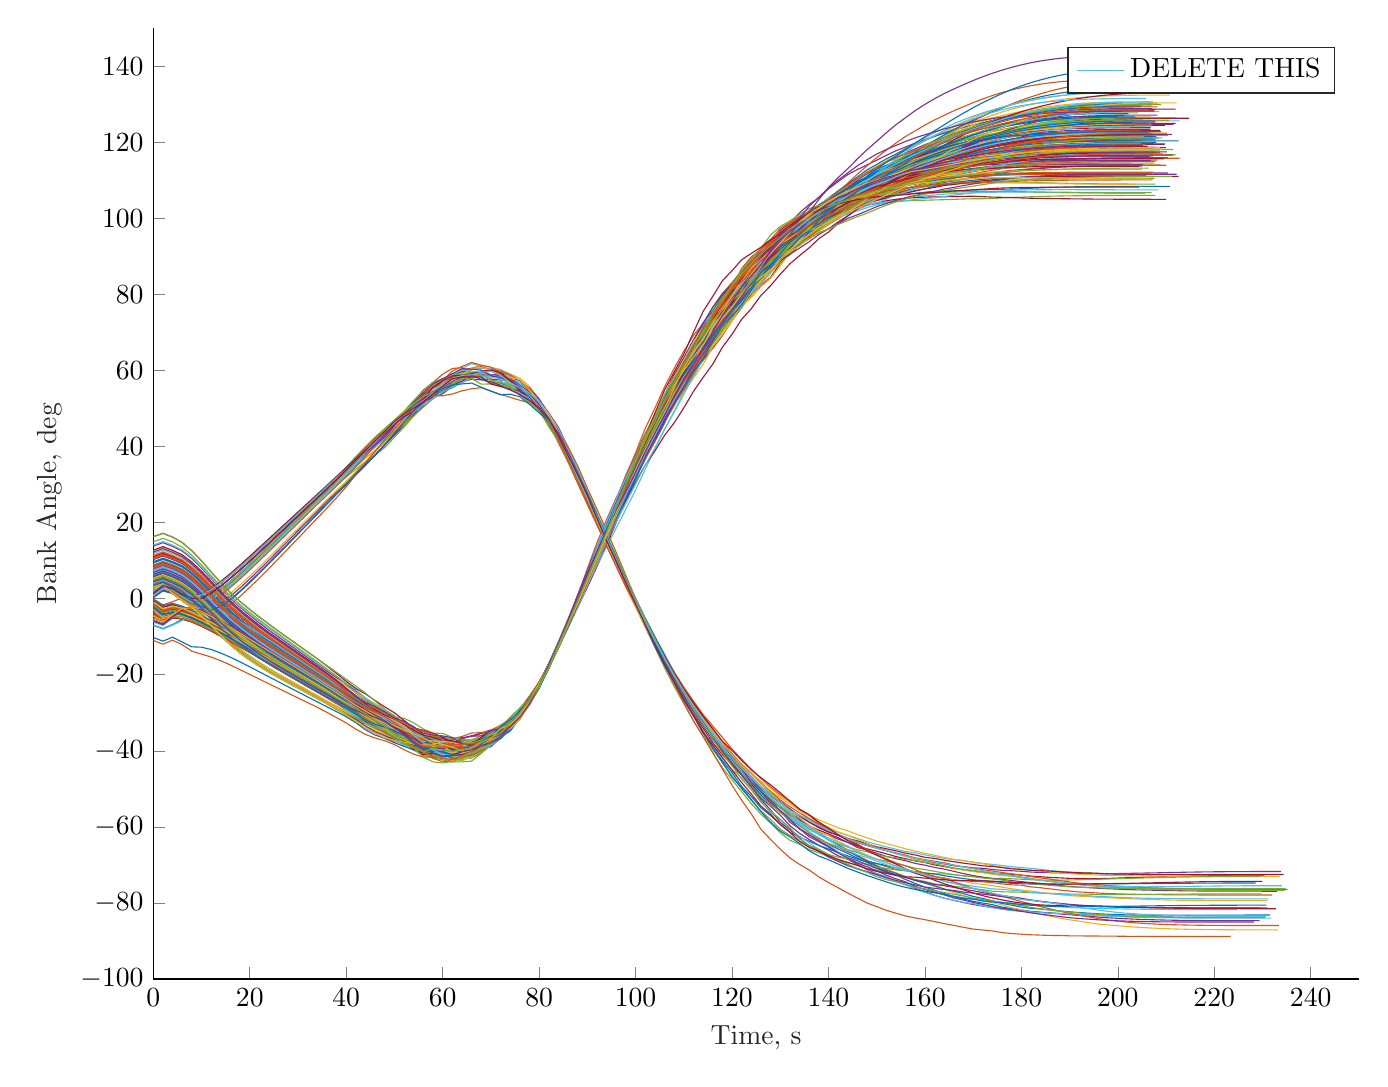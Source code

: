 % This file was created by matlab2tikz.
%
%The latest updates can be retrieved from
%  http://www.mathworks.com/matlabcentral/fileexchange/22022-matlab2tikz-matlab2tikz
%where you can also make suggestions and rate matlab2tikz.
%
\definecolor{mycolor1}{rgb}{0.0,0.447,0.741}%
\definecolor{mycolor2}{rgb}{0.85,0.325,0.098}%
\definecolor{mycolor3}{rgb}{0.929,0.694,0.125}%
\definecolor{mycolor4}{rgb}{0.494,0.184,0.556}%
\definecolor{mycolor5}{rgb}{0.466,0.674,0.188}%
\definecolor{mycolor6}{rgb}{0.301,0.745,0.933}%
\definecolor{mycolor7}{rgb}{0.635,0.078,0.184}%
%
\begin{tikzpicture}

\begin{axis}[%
width=6.028in,
height=4.754in,
at={(1.011in,0.642in)},
scale only axis,
xmin=0,
xmax=250,
xlabel style={font=\color{white!15!black}},
xlabel={Time, s},
ymin=-100,
ymax=150,
ylabel style={font=\color{white!15!black}},
ylabel={Bank Angle, deg},
axis background/.style={fill=white},
axis x line*=bottom,
axis y line*=left,
legend style={legend cell align=left, align=left, draw=white!15!black}
]
\addplot [color=mycolor1, forget plot]
  table[row sep=crcr]{%
0	1.436\\
2	3.381\\
4	2.696\\
6	1.124\\
8	-0.123\\
10	-0.495\\
12	0.749\\
14	2.536\\
16	4.635\\
18	6.851\\
20	9.144\\
22	11.512\\
24	13.917\\
26	16.325\\
28	18.734\\
30	21.143\\
32	23.55\\
34	25.964\\
36	28.397\\
38	31.088\\
40	33.925\\
42	36.885\\
44	39.619\\
46	41.947\\
48	44.291\\
50	46.607\\
52	49.102\\
54	52.031\\
56	54.742\\
58	56.818\\
60	57.631\\
62	58.242\\
64	58.458\\
66	58.643\\
68	58.699\\
70	57.592\\
72	56.677\\
74	55.776\\
76	54.377\\
78	52.221\\
80	49.967\\
82	46.67\\
84	42.957\\
86	38.198\\
88	33.323\\
90	28.051\\
92	21.839\\
94	15.916\\
96	10.373\\
98	4.769\\
100	-0.581\\
102	-5.886\\
104	-10.983\\
106	-15.809\\
108	-20.447\\
110	-24.727\\
112	-29.057\\
114	-32.928\\
116	-36.633\\
118	-40.088\\
120	-43.34\\
122	-45.932\\
124	-48.758\\
126	-51.66\\
128	-53.853\\
130	-55.88\\
132	-57.861\\
134	-59.66\\
136	-61.393\\
138	-62.949\\
140	-64.564\\
142	-65.807\\
144	-66.961\\
146	-68.244\\
148	-69.345\\
150	-70.618\\
152	-71.717\\
154	-72.643\\
156	-73.84\\
158	-74.87\\
160	-75.837\\
162	-76.669\\
164	-77.526\\
166	-78.322\\
168	-78.988\\
170	-79.574\\
172	-80.024\\
174	-80.434\\
176	-81.099\\
178	-81.473\\
180	-81.849\\
182	-82.217\\
184	-82.429\\
186	-82.605\\
188	-82.805\\
190	-82.957\\
192	-83.047\\
194	-83.168\\
196	-83.302\\
198	-83.403\\
200	-83.488\\
202	-83.554\\
204	-83.605\\
206	-83.639\\
208	-83.667\\
210	-83.691\\
212	-83.711\\
214	-83.729\\
216	-83.74\\
218	-83.748\\
220	-83.753\\
222	-83.756\\
224	-83.757\\
226	-83.758\\
228	-83.758\\
229.4	-83.758\\
};
\addplot [color=mycolor2, forget plot]
  table[row sep=crcr]{%
0	2.374\\
2	3.513\\
4	1.675\\
6	-0.099\\
8	-1.772\\
10	-3.85\\
12	-6.345\\
14	-8.944\\
16	-11.493\\
18	-13.765\\
20	-15.702\\
22	-17.388\\
24	-18.958\\
26	-20.411\\
28	-21.801\\
30	-23.185\\
32	-24.565\\
34	-25.94\\
36	-27.331\\
38	-28.865\\
40	-30.763\\
42	-32.198\\
44	-33.95\\
46	-35.337\\
48	-36.779\\
50	-37.524\\
52	-38.192\\
54	-38.545\\
56	-39.149\\
58	-39.945\\
60	-40.272\\
62	-40.138\\
64	-40.096\\
66	-39.119\\
68	-37.415\\
70	-36.069\\
72	-34.549\\
74	-31.69\\
76	-29.274\\
78	-26.227\\
80	-21.818\\
82	-17.213\\
84	-12.484\\
86	-7.234\\
88	-1.672\\
90	3.934\\
92	9.55\\
94	15.291\\
96	20.904\\
98	27.09\\
100	33.149\\
102	39.515\\
104	45.617\\
106	51.502\\
108	56.899\\
110	61.504\\
112	65.823\\
114	70.498\\
116	74.897\\
118	78.582\\
120	81.718\\
122	85.661\\
124	88.717\\
126	90.859\\
128	93.208\\
130	94.995\\
132	97.516\\
134	99.022\\
136	100.407\\
138	101.968\\
140	102.909\\
142	103.958\\
144	104.854\\
146	105.801\\
148	106.784\\
150	107.302\\
152	108.001\\
154	108.65\\
156	109.364\\
158	110.002\\
160	110.758\\
162	111.451\\
164	112.194\\
166	112.895\\
168	113.582\\
170	114.226\\
172	114.762\\
174	115.23\\
176	115.612\\
178	115.929\\
180	116.233\\
182	116.504\\
184	116.745\\
186	116.948\\
188	117.122\\
190	117.262\\
192	117.374\\
194	117.459\\
196	117.523\\
198	117.567\\
200	117.596\\
202	117.613\\
204	117.621\\
206	117.623\\
207.6	117.623\\
};
\addplot [color=mycolor3, forget plot]
  table[row sep=crcr]{%
0	5.195\\
2	6.072\\
4	5.059\\
6	3.837\\
8	2.01\\
10	-0.25\\
12	-2.742\\
14	-5.299\\
16	-7.665\\
18	-9.755\\
20	-11.605\\
22	-13.344\\
24	-14.973\\
26	-16.543\\
28	-18.047\\
30	-19.547\\
32	-21.043\\
34	-22.529\\
36	-24.03\\
38	-25.666\\
40	-27.181\\
42	-28.973\\
44	-30.834\\
46	-32.04\\
48	-33.255\\
50	-34.447\\
52	-35.949\\
54	-37.415\\
56	-39.096\\
58	-39.791\\
60	-40.043\\
62	-39.802\\
64	-39.74\\
66	-40.024\\
68	-38.991\\
70	-37.635\\
72	-35.884\\
74	-33.854\\
76	-31.347\\
78	-28.065\\
80	-23.562\\
82	-17.9\\
84	-12.201\\
86	-6.154\\
88	0.175\\
90	6.027\\
92	11.854\\
94	17.873\\
96	23.417\\
98	28.932\\
100	34.075\\
102	39.2\\
104	43.551\\
106	48.49\\
108	52.283\\
110	56.373\\
112	60.106\\
114	64.101\\
116	67.371\\
118	71.892\\
120	75.751\\
122	78.227\\
124	81.513\\
126	84.271\\
128	86.979\\
130	89.607\\
132	91.728\\
134	94.193\\
136	96.334\\
138	98.884\\
140	100.905\\
142	102.85\\
144	104.925\\
146	106.693\\
148	108.358\\
150	109.969\\
152	111.431\\
154	112.766\\
156	113.996\\
158	115.068\\
160	116.279\\
162	117.222\\
164	118.127\\
166	119.023\\
168	119.921\\
170	120.71\\
172	121.485\\
174	122.224\\
176	122.92\\
178	123.545\\
180	124.112\\
182	124.614\\
184	125.063\\
186	125.437\\
188	125.757\\
190	126.018\\
192	126.227\\
194	126.39\\
196	126.509\\
198	126.593\\
200	126.647\\
202	126.677\\
204	126.69\\
206	126.694\\
206.8	126.694\\
};
\addplot [color=mycolor4, forget plot]
  table[row sep=crcr]{%
0	3.633\\
2	4.45\\
4	3.323\\
6	1.913\\
8	-0.019\\
10	-2.34\\
12	-4.878\\
14	-7.463\\
16	-9.842\\
18	-11.937\\
20	-13.796\\
22	-15.549\\
24	-17.193\\
26	-18.723\\
28	-20.191\\
30	-21.652\\
32	-23.109\\
34	-24.555\\
36	-26.034\\
38	-27.562\\
40	-29.154\\
42	-30.625\\
44	-32.263\\
46	-33.392\\
48	-34.448\\
50	-35.384\\
52	-36.358\\
54	-37.835\\
56	-39.344\\
58	-40.774\\
60	-40.714\\
62	-41.098\\
64	-41.521\\
66	-41.44\\
68	-39.401\\
70	-37.41\\
72	-35.571\\
74	-33.62\\
76	-30.962\\
78	-26.782\\
80	-22.64\\
82	-17.543\\
84	-12.068\\
86	-6.008\\
88	0.254\\
90	6.404\\
92	12.215\\
94	17.935\\
96	23.588\\
98	28.883\\
100	34.503\\
102	39.697\\
104	44.288\\
106	49.22\\
108	54.6\\
110	58.659\\
112	63.614\\
114	67.054\\
116	69.587\\
118	72.262\\
120	75.516\\
122	78.234\\
124	82.309\\
126	85.252\\
128	88.171\\
130	91.046\\
132	92.408\\
134	94.696\\
136	96.17\\
138	98.556\\
140	100.365\\
142	101.692\\
144	102.983\\
146	104.178\\
148	105.366\\
150	106.771\\
152	108.069\\
154	109.142\\
156	110.123\\
158	111.008\\
160	111.85\\
162	112.644\\
164	113.351\\
166	114.004\\
168	114.536\\
170	115.098\\
172	115.617\\
174	116.154\\
176	116.617\\
178	117.07\\
180	117.498\\
182	117.857\\
184	118.166\\
186	118.456\\
188	118.689\\
190	118.885\\
192	119.047\\
194	119.177\\
196	119.277\\
198	119.351\\
200	119.404\\
202	119.439\\
204	119.458\\
206	119.468\\
208	119.47\\
209.6	119.471\\
};
\addplot [color=mycolor5, forget plot]
  table[row sep=crcr]{%
0	5.02\\
2	5.89\\
4	4.863\\
6	3.634\\
8	1.809\\
10	-0.448\\
12	-2.98\\
14	-5.523\\
16	-7.882\\
18	-9.966\\
20	-11.808\\
22	-13.54\\
24	-15.161\\
26	-16.723\\
28	-18.219\\
30	-19.711\\
32	-21.198\\
34	-22.681\\
36	-24.247\\
38	-25.864\\
40	-27.61\\
42	-29.164\\
44	-30.753\\
46	-31.996\\
48	-33.167\\
50	-34.557\\
52	-35.547\\
54	-35.878\\
56	-36.54\\
58	-37.795\\
60	-39.692\\
62	-40.461\\
64	-40.593\\
66	-39.627\\
68	-38.923\\
70	-37.7\\
72	-36.002\\
74	-33.473\\
76	-30.067\\
78	-26.548\\
80	-22.401\\
82	-17.809\\
84	-12.343\\
86	-6.3\\
88	0.066\\
90	6.516\\
92	12.387\\
94	18.304\\
96	23.954\\
98	29.448\\
100	35.256\\
102	41.015\\
104	45.986\\
106	50.949\\
108	57.034\\
110	61.779\\
112	65.831\\
114	69.629\\
116	74.008\\
118	78.327\\
120	81.904\\
122	84.938\\
124	88.038\\
126	90.697\\
128	92.896\\
130	95.225\\
132	97.11\\
134	98.44\\
136	99.503\\
138	100.634\\
140	101.346\\
142	102.202\\
144	102.717\\
146	103.181\\
148	103.463\\
150	103.879\\
152	104.251\\
154	104.37\\
156	104.623\\
158	104.677\\
160	104.775\\
162	104.853\\
164	104.915\\
166	104.994\\
168	105.097\\
170	105.156\\
172	105.163\\
174	105.231\\
176	105.374\\
178	105.489\\
180	105.584\\
182	105.685\\
184	105.758\\
186	105.83\\
188	105.881\\
190	105.925\\
192	105.957\\
194	105.983\\
196	106.003\\
198	106.017\\
200	106.026\\
202	106.032\\
204	106.034\\
206	106.035\\
207.8	106.035\\
};
\addplot [color=mycolor6, forget plot]
  table[row sep=crcr]{%
0	-2.955\\
2	-5\\
4	-4.357\\
6	-4.719\\
8	-5.601\\
10	-6.728\\
12	-8.01\\
14	-9.391\\
16	-10.82\\
18	-12.254\\
20	-13.69\\
22	-15.125\\
24	-16.561\\
26	-17.997\\
28	-19.492\\
30	-20.986\\
32	-22.478\\
34	-23.953\\
36	-25.346\\
38	-26.803\\
40	-28.405\\
42	-29.927\\
44	-31.397\\
46	-32.886\\
48	-34.846\\
50	-37.035\\
52	-38.666\\
54	-38.908\\
56	-39.976\\
58	-39.861\\
60	-39.788\\
62	-39.007\\
64	-38.324\\
66	-37.662\\
68	-36.38\\
70	-35.745\\
72	-34.554\\
74	-32.629\\
76	-29.885\\
78	-26.498\\
80	-22.41\\
82	-17.801\\
84	-12.996\\
86	-7.53\\
88	-1.745\\
90	4.366\\
92	10.719\\
94	17.017\\
96	23.011\\
98	28.581\\
100	34.509\\
102	39.754\\
104	45.012\\
106	49.834\\
108	54.338\\
110	58.053\\
112	62.251\\
114	66.647\\
116	70.6\\
118	75.436\\
120	79.395\\
122	82.327\\
124	84.857\\
126	87.964\\
128	90.443\\
130	93.036\\
132	95.302\\
134	97.779\\
136	100.002\\
138	101.732\\
140	103.077\\
142	104.561\\
144	105.81\\
146	106.839\\
148	108.084\\
150	109.05\\
152	109.917\\
154	110.553\\
156	111.245\\
158	111.907\\
160	112.483\\
162	112.909\\
164	113.267\\
166	113.496\\
168	113.668\\
170	113.953\\
172	114.126\\
174	114.251\\
176	114.357\\
178	114.365\\
180	114.338\\
182	114.322\\
184	114.287\\
186	114.261\\
188	114.222\\
190	114.194\\
192	114.167\\
194	114.143\\
196	114.122\\
198	114.105\\
200	114.092\\
202	114.084\\
204	114.079\\
206	114.076\\
208	114.076\\
208.8	114.076\\
};
\addplot [color=mycolor7, forget plot]
  table[row sep=crcr]{%
0	2.191\\
2	3.622\\
4	2.153\\
6	0.693\\
8	-0.39\\
10	-0.665\\
12	0.621\\
14	2.413\\
16	4.517\\
18	6.738\\
20	9.035\\
22	11.406\\
24	13.815\\
26	16.228\\
28	18.641\\
30	21.053\\
32	23.465\\
34	25.884\\
36	28.355\\
38	31.031\\
40	33.875\\
42	36.978\\
44	39.877\\
46	42.457\\
48	44.593\\
50	46.484\\
52	48.748\\
54	50.82\\
56	52.146\\
58	54.017\\
60	55.368\\
62	56.838\\
64	57.634\\
66	58.176\\
68	58.372\\
70	58.72\\
72	59.137\\
74	57.826\\
76	56.401\\
78	55.322\\
80	52.171\\
82	48.836\\
84	45.085\\
86	39.775\\
88	33.883\\
90	27.737\\
92	21.956\\
94	16.041\\
96	9.807\\
98	3.848\\
100	-1.817\\
102	-7.332\\
104	-12.481\\
106	-17.342\\
108	-21.922\\
110	-26.163\\
112	-30.397\\
114	-33.997\\
116	-37.858\\
118	-40.993\\
120	-43.736\\
122	-46.367\\
124	-48.995\\
126	-51.132\\
128	-52.964\\
130	-54.867\\
132	-56.513\\
134	-58.255\\
136	-59.725\\
138	-60.856\\
140	-61.819\\
142	-62.85\\
144	-64.087\\
146	-65.018\\
148	-65.763\\
150	-66.404\\
152	-67.068\\
154	-67.792\\
156	-68.368\\
158	-68.957\\
160	-69.351\\
162	-69.997\\
164	-70.409\\
166	-70.931\\
168	-71.249\\
170	-71.629\\
172	-71.873\\
174	-72.114\\
176	-72.333\\
178	-72.448\\
180	-72.694\\
182	-72.934\\
184	-73.105\\
186	-73.298\\
188	-73.406\\
190	-73.527\\
192	-73.582\\
194	-73.583\\
196	-73.598\\
198	-73.545\\
200	-73.458\\
202	-73.364\\
204	-73.287\\
206	-73.201\\
208	-73.134\\
210	-73.068\\
212	-73.007\\
214	-72.953\\
216	-72.908\\
218	-72.871\\
220	-72.842\\
222	-72.821\\
224	-72.807\\
226	-72.799\\
228	-72.795\\
230	-72.794\\
230.4	-72.794\\
};
\addplot [color=mycolor1, forget plot]
  table[row sep=crcr]{%
0	4.981\\
2	5.85\\
4	4.82\\
6	3.589\\
8	1.765\\
10	-0.491\\
12	-3.022\\
14	-5.643\\
16	-8.075\\
18	-10.148\\
20	-11.983\\
22	-13.708\\
24	-15.321\\
26	-16.876\\
28	-18.426\\
30	-19.973\\
32	-21.517\\
34	-22.987\\
36	-24.52\\
38	-25.994\\
40	-27.317\\
42	-28.787\\
44	-30.381\\
46	-31.746\\
48	-33.803\\
50	-35.741\\
52	-36.811\\
54	-37.762\\
56	-38.505\\
58	-37.898\\
60	-38.747\\
62	-40.141\\
64	-41.134\\
66	-40.184\\
68	-38.241\\
70	-36.719\\
72	-34.792\\
74	-33.563\\
76	-30.496\\
78	-27.173\\
80	-22.696\\
82	-17.68\\
84	-11.917\\
86	-6.113\\
88	-0.058\\
90	5.753\\
92	11.803\\
94	17.929\\
96	23.926\\
98	29.665\\
100	34.636\\
102	39.501\\
104	44.328\\
106	49.073\\
108	53.32\\
110	58.015\\
112	61.506\\
114	65.322\\
116	69.18\\
118	73.285\\
120	76.795\\
122	80.276\\
124	84.02\\
126	86.539\\
128	88.904\\
130	91.464\\
132	94.095\\
134	96.481\\
136	98.409\\
138	100.869\\
140	103.064\\
142	105.191\\
144	107.087\\
146	108.942\\
148	110.656\\
150	112.045\\
152	113.334\\
154	114.559\\
156	115.689\\
158	116.654\\
160	117.512\\
162	118.413\\
164	119.216\\
166	119.863\\
168	120.491\\
170	121.052\\
172	121.581\\
174	122.036\\
176	122.452\\
178	122.827\\
180	123.148\\
182	123.449\\
184	123.688\\
186	123.892\\
188	124.058\\
190	124.19\\
192	124.292\\
194	124.368\\
196	124.422\\
198	124.457\\
200	124.478\\
202	124.488\\
204	124.492\\
206	124.492\\
206	124.492\\
};
\addplot [color=mycolor2, forget plot]
  table[row sep=crcr]{%
0	6.058\\
2	6.958\\
4	6.038\\
6	4.807\\
8	2.963\\
10	0.689\\
12	-1.826\\
14	-4.413\\
16	-6.807\\
18	-8.924\\
20	-10.804\\
22	-12.576\\
24	-14.237\\
26	-15.84\\
28	-17.377\\
30	-18.909\\
32	-20.437\\
34	-21.964\\
36	-23.502\\
38	-25.012\\
40	-26.489\\
42	-28.182\\
44	-29.767\\
46	-31.058\\
48	-32.002\\
50	-33.116\\
52	-34.082\\
54	-35.118\\
56	-36.609\\
58	-37.435\\
60	-38.593\\
62	-40.377\\
64	-40.644\\
66	-40.229\\
68	-39.751\\
70	-38.685\\
72	-36.469\\
74	-33.539\\
76	-30.394\\
78	-26.101\\
80	-22.337\\
82	-17.88\\
84	-12.457\\
86	-6.54\\
88	-0.221\\
90	6.366\\
92	12.593\\
94	18.509\\
96	24.043\\
98	29.232\\
100	34.667\\
102	39.613\\
104	44.264\\
106	49.329\\
108	53.566\\
110	58.246\\
112	62.374\\
114	66.063\\
116	70.096\\
118	73.249\\
120	76.766\\
122	80.429\\
124	83.902\\
126	87.393\\
128	90.31\\
130	92.361\\
132	95.184\\
134	97.89\\
136	100.164\\
138	102.19\\
140	103.614\\
142	105.114\\
144	106.597\\
146	108.113\\
148	109.515\\
150	110.858\\
152	112.169\\
154	113.554\\
156	114.798\\
158	115.977\\
160	117.155\\
162	118.169\\
164	119.055\\
166	119.881\\
168	120.534\\
170	121.127\\
172	121.584\\
174	122.05\\
176	122.452\\
178	122.802\\
180	123.084\\
182	123.338\\
184	123.534\\
186	123.702\\
188	123.835\\
190	123.939\\
192	124.018\\
194	124.076\\
196	124.115\\
198	124.14\\
200	124.154\\
202	124.161\\
204	124.163\\
205.6	124.163\\
};
\addplot [color=mycolor3, forget plot]
  table[row sep=crcr]{%
0	0.417\\
2	2.242\\
4	1.531\\
6	-0.017\\
8	-1.247\\
10	-1.462\\
12	-0.117\\
14	1.706\\
16	3.836\\
18	6.082\\
20	8.404\\
22	10.799\\
24	13.233\\
26	15.67\\
28	18.108\\
30	20.546\\
32	22.982\\
34	25.422\\
36	27.902\\
38	30.427\\
40	32.829\\
42	34.933\\
44	37.12\\
46	39.097\\
48	41.422\\
50	43.926\\
52	46.418\\
54	48.474\\
56	50.347\\
58	52.724\\
60	54.445\\
62	56.578\\
64	58.565\\
66	59.247\\
68	58.893\\
70	57.828\\
72	56.887\\
74	56.403\\
76	55.205\\
78	52.732\\
80	49.378\\
82	46.279\\
84	42.145\\
86	37.622\\
88	32.216\\
90	26.426\\
92	20.818\\
94	15.165\\
96	9.345\\
98	3.771\\
100	-1.407\\
102	-6.498\\
104	-11.396\\
106	-16.011\\
108	-20.274\\
110	-24.342\\
112	-28.23\\
114	-31.803\\
116	-35.485\\
118	-38.683\\
120	-41.488\\
122	-44.34\\
124	-47.539\\
126	-50.013\\
128	-52.19\\
130	-54.997\\
132	-56.925\\
134	-58.754\\
136	-60.145\\
138	-61.806\\
140	-63.446\\
142	-64.851\\
144	-65.964\\
146	-67.459\\
148	-68.716\\
150	-70.147\\
152	-71.101\\
154	-72.07\\
156	-72.961\\
158	-74.064\\
160	-74.778\\
162	-75.657\\
164	-76.419\\
166	-77.305\\
168	-78.059\\
170	-78.78\\
172	-79.437\\
174	-79.91\\
176	-80.535\\
178	-81.261\\
180	-81.773\\
182	-82.564\\
184	-82.996\\
186	-83.502\\
188	-83.982\\
190	-84.419\\
192	-84.794\\
194	-85.19\\
196	-85.547\\
198	-85.772\\
200	-85.978\\
202	-86.195\\
204	-86.378\\
206	-86.526\\
208	-86.655\\
210	-86.763\\
212	-86.844\\
214	-86.908\\
216	-86.958\\
218	-86.995\\
220	-87.023\\
222	-87.044\\
224	-87.057\\
226	-87.066\\
228	-87.071\\
230	-87.073\\
232	-87.073\\
233.2	-87.073\\
};
\addplot [color=mycolor4, forget plot]
  table[row sep=crcr]{%
0	2.817\\
2	3.597\\
4	1.486\\
6	-0.248\\
8	-2.065\\
10	-4.316\\
12	-6.859\\
14	-9.467\\
16	-11.867\\
18	-13.986\\
20	-15.814\\
22	-17.49\\
24	-19.053\\
26	-20.501\\
28	-21.886\\
30	-23.264\\
32	-24.638\\
34	-26\\
36	-27.383\\
38	-28.839\\
40	-30.32\\
42	-31.739\\
44	-32.922\\
46	-34.02\\
48	-34.886\\
50	-35.477\\
52	-36.276\\
54	-37.741\\
56	-39.234\\
58	-40.859\\
60	-41.164\\
62	-41.291\\
64	-40.967\\
66	-39.986\\
68	-39.549\\
70	-38.067\\
72	-36.453\\
74	-33.975\\
76	-30.886\\
78	-27.14\\
80	-22.868\\
82	-17.752\\
84	-12.331\\
86	-6.461\\
88	-0.942\\
90	4.721\\
92	10.641\\
94	16.839\\
96	23.006\\
98	28.937\\
100	34.655\\
102	40.608\\
104	45.889\\
106	50.382\\
108	55.043\\
110	59.643\\
112	63.646\\
114	68.381\\
116	71.483\\
118	74.676\\
120	77.598\\
122	79.861\\
124	81.905\\
126	83.94\\
128	86.282\\
130	88.901\\
132	91.265\\
134	93.218\\
136	94.773\\
138	96.186\\
140	97.235\\
142	99.089\\
144	100.661\\
146	102.53\\
148	104.024\\
150	105.543\\
152	106.934\\
154	108.411\\
156	109.81\\
158	111.126\\
160	112.284\\
162	113.497\\
164	114.539\\
166	115.586\\
168	116.454\\
170	117.374\\
172	118.207\\
174	119.023\\
176	119.716\\
178	120.339\\
180	120.897\\
182	121.391\\
184	121.82\\
186	122.153\\
188	122.446\\
190	122.683\\
192	122.869\\
194	123.013\\
196	123.118\\
198	123.191\\
200	123.239\\
202	123.266\\
204	123.278\\
206	123.281\\
206.6	123.281\\
};
\addplot [color=mycolor5, forget plot]
  table[row sep=crcr]{%
0	4.828\\
2	5.692\\
4	4.65\\
6	3.395\\
8	1.559\\
10	-0.695\\
12	-3.223\\
14	-5.763\\
16	-8.114\\
18	-10.186\\
20	-12.019\\
22	-13.741\\
24	-15.353\\
26	-16.906\\
28	-18.454\\
30	-19.998\\
32	-21.539\\
34	-23.066\\
36	-24.576\\
38	-26.056\\
40	-27.202\\
42	-28.376\\
44	-30.264\\
46	-31.967\\
48	-33.589\\
50	-35.296\\
52	-36.68\\
54	-38.231\\
56	-39.053\\
58	-39.814\\
60	-39.755\\
62	-39.625\\
64	-39.07\\
66	-38.624\\
68	-37.369\\
70	-35.628\\
72	-34.12\\
74	-31.699\\
76	-29.068\\
78	-26.68\\
80	-22.419\\
82	-17.69\\
84	-12.049\\
86	-6.162\\
88	-0.019\\
90	6.103\\
92	12.556\\
94	19.042\\
96	24.999\\
98	30.785\\
100	35.955\\
102	41.289\\
104	46.125\\
106	50.991\\
108	55.297\\
110	59.67\\
112	63.706\\
114	67.654\\
116	71.399\\
118	74.628\\
120	78.48\\
122	81.564\\
124	84.28\\
126	86.747\\
128	90.062\\
130	91.923\\
132	93.897\\
134	96.112\\
136	97.888\\
138	99.324\\
140	100.854\\
142	102.046\\
144	103.068\\
146	103.967\\
148	104.679\\
150	105.368\\
152	106.116\\
154	106.795\\
156	107.387\\
158	107.924\\
160	108.28\\
162	108.596\\
164	108.882\\
166	109.027\\
168	109.171\\
170	109.251\\
172	109.346\\
174	109.36\\
176	109.369\\
178	109.37\\
180	109.375\\
182	109.382\\
184	109.364\\
186	109.323\\
188	109.271\\
190	109.215\\
192	109.168\\
194	109.124\\
196	109.087\\
198	109.059\\
200	109.038\\
202	109.025\\
204	109.019\\
206	109.016\\
207.8	109.016\\
};
\addplot [color=mycolor6, forget plot]
  table[row sep=crcr]{%
0	-6.154\\
2	-7.053\\
4	-5.213\\
6	-3.458\\
8	-2.161\\
10	-2.564\\
12	-3.597\\
14	-4.93\\
16	-6.373\\
18	-7.919\\
20	-9.517\\
22	-11.119\\
24	-12.722\\
26	-14.325\\
28	-15.928\\
30	-17.528\\
32	-19.124\\
34	-20.722\\
36	-22.346\\
38	-23.975\\
40	-25.551\\
42	-27.067\\
44	-28.583\\
46	-29.767\\
48	-30.392\\
50	-31.864\\
52	-33.694\\
54	-35.88\\
56	-37.921\\
58	-39.145\\
60	-39.423\\
62	-40.031\\
64	-40.059\\
66	-39.248\\
68	-37.479\\
70	-36.24\\
72	-34.078\\
74	-32.445\\
76	-30.092\\
78	-27.155\\
80	-22.563\\
82	-17.852\\
84	-12.389\\
86	-6.897\\
88	-1.255\\
90	4.609\\
92	10.733\\
94	16.888\\
96	22.905\\
98	28.553\\
100	34.151\\
102	40.144\\
104	45.323\\
106	49.805\\
108	54.791\\
110	59.29\\
112	64.129\\
114	68.487\\
116	72.101\\
118	76.432\\
120	80.84\\
122	83.185\\
124	85.751\\
126	88.763\\
128	90.487\\
130	92.797\\
132	95.363\\
134	97.971\\
136	100.112\\
138	101.543\\
140	103.191\\
142	104.327\\
144	105.775\\
146	106.828\\
148	107.818\\
150	108.555\\
152	109.294\\
154	109.943\\
156	110.558\\
158	111.093\\
160	111.586\\
162	112.054\\
164	112.614\\
166	113.005\\
168	113.392\\
170	113.679\\
172	113.908\\
174	114.152\\
176	114.353\\
178	114.497\\
180	114.633\\
182	114.736\\
184	114.804\\
186	114.87\\
188	114.916\\
190	114.958\\
192	114.989\\
194	115.011\\
196	115.025\\
198	115.034\\
200	115.039\\
202	115.042\\
204	115.043\\
206	115.043\\
208	115.044\\
208	115.044\\
};
\addplot [color=mycolor7, forget plot]
  table[row sep=crcr]{%
0	8.608\\
2	9.544\\
4	8.705\\
6	7.518\\
8	5.663\\
10	3.342\\
12	0.754\\
14	-1.831\\
16	-4.234\\
18	-6.359\\
20	-8.334\\
22	-10.202\\
24	-11.961\\
26	-13.605\\
28	-15.243\\
30	-16.876\\
32	-18.506\\
34	-20.127\\
36	-21.803\\
38	-23.44\\
40	-25.369\\
42	-27.312\\
44	-29.192\\
46	-30.768\\
48	-32.087\\
50	-33.935\\
52	-35.116\\
54	-35.729\\
56	-36.53\\
58	-36.957\\
60	-38.438\\
62	-39.413\\
64	-39.303\\
66	-38.153\\
68	-37.44\\
70	-35.131\\
72	-34.043\\
74	-32.869\\
76	-29.649\\
78	-26.757\\
80	-22.563\\
82	-17.954\\
84	-12.616\\
86	-7.573\\
88	-2.291\\
90	3.01\\
92	8.441\\
94	14.099\\
96	20.079\\
98	26.076\\
100	32.008\\
102	37.683\\
104	43.724\\
106	48.96\\
108	54.373\\
110	59.388\\
112	63.56\\
114	68.63\\
116	73.22\\
118	76.741\\
120	80.03\\
122	83.022\\
124	85.237\\
126	88.526\\
128	91.998\\
130	94.268\\
132	96.227\\
134	98.716\\
136	100.437\\
138	102.138\\
140	103.633\\
142	105.13\\
144	106.339\\
146	107.759\\
148	108.922\\
150	110.186\\
152	111.114\\
154	112.142\\
156	112.996\\
158	114.037\\
160	114.931\\
162	115.842\\
164	116.652\\
166	117.453\\
168	118.212\\
170	118.825\\
172	119.426\\
174	119.951\\
176	120.443\\
178	120.884\\
180	121.268\\
182	121.604\\
184	121.915\\
186	122.173\\
188	122.396\\
190	122.58\\
192	122.73\\
194	122.847\\
196	122.938\\
198	123.004\\
200	123.049\\
202	123.078\\
204	123.093\\
206	123.1\\
208	123.101\\
208.8	123.101\\
};
\addplot [color=mycolor1, forget plot]
  table[row sep=crcr]{%
0	3.694\\
2	4.514\\
4	3.393\\
6	1.995\\
8	0.094\\
10	-2.224\\
12	-4.761\\
14	-7.349\\
16	-9.731\\
18	-11.83\\
20	-13.694\\
22	-15.451\\
24	-17.099\\
26	-18.634\\
28	-20.107\\
30	-21.573\\
32	-23.035\\
34	-24.498\\
36	-25.928\\
38	-27.373\\
40	-28.858\\
42	-30.217\\
44	-31.542\\
46	-32.538\\
48	-33.616\\
50	-34.754\\
52	-35.615\\
54	-36.926\\
56	-38.726\\
58	-40.292\\
60	-40.926\\
62	-41.858\\
64	-42.239\\
66	-41.869\\
68	-40.484\\
70	-38.372\\
72	-36.397\\
74	-34.812\\
76	-31.44\\
78	-27.426\\
80	-22.858\\
82	-17.978\\
84	-12.089\\
86	-6.467\\
88	-0.85\\
90	5.01\\
92	11.146\\
94	17.314\\
96	23.102\\
98	28.608\\
100	33.873\\
102	39.104\\
104	43.597\\
106	48.76\\
108	53.839\\
110	58.26\\
112	62.546\\
114	66.188\\
116	69.85\\
118	73.277\\
120	75.311\\
122	78.242\\
124	82.342\\
126	85.241\\
128	88.125\\
130	91.498\\
132	93.971\\
134	97.02\\
136	99.392\\
138	101.179\\
140	102.586\\
142	104.08\\
144	105.563\\
146	107.075\\
148	108.278\\
150	109.406\\
152	110.44\\
154	111.205\\
156	112.106\\
158	112.803\\
160	113.491\\
162	114.171\\
164	114.794\\
166	115.474\\
168	116.105\\
170	116.587\\
172	117.052\\
174	117.451\\
176	117.852\\
178	118.199\\
180	118.536\\
182	118.82\\
184	119.069\\
186	119.282\\
188	119.456\\
190	119.607\\
192	119.729\\
194	119.827\\
196	119.9\\
198	119.953\\
200	119.988\\
202	120.009\\
204	120.019\\
206	120.023\\
208	120.023\\
208	120.023\\
};
\addplot [color=mycolor2, forget plot]
  table[row sep=crcr]{%
0	7.064\\
2	7.972\\
4	7.099\\
6	5.895\\
8	4.003\\
10	1.694\\
12	-0.851\\
14	-3.389\\
16	-5.737\\
18	-7.805\\
20	-9.725\\
22	-11.538\\
24	-13.241\\
26	-14.83\\
28	-16.412\\
30	-17.99\\
32	-19.565\\
34	-21.133\\
36	-22.744\\
38	-24.421\\
40	-25.992\\
42	-27.713\\
44	-29.122\\
46	-30.796\\
48	-32.044\\
50	-33.118\\
52	-34.134\\
54	-36.019\\
56	-37.662\\
58	-37.693\\
60	-38.458\\
62	-39.532\\
64	-40.239\\
66	-38.434\\
68	-37.589\\
70	-35.962\\
72	-34.938\\
74	-32.668\\
76	-29.969\\
78	-26.937\\
80	-22.258\\
82	-17.777\\
84	-12.327\\
86	-6.731\\
88	-0.828\\
90	5.333\\
92	11.553\\
94	17.94\\
96	24.09\\
98	30.18\\
100	35.66\\
102	40.909\\
104	46.031\\
106	50.945\\
108	55.558\\
110	60.42\\
112	64.476\\
114	68.547\\
116	73.242\\
118	77.294\\
120	81.298\\
122	83.407\\
124	86.084\\
126	89.375\\
128	92.097\\
130	93.644\\
132	95.315\\
134	96.914\\
136	98.43\\
138	99.873\\
140	101.109\\
142	102.508\\
144	103.515\\
146	104.809\\
148	105.579\\
150	106.459\\
152	107.271\\
154	107.945\\
156	108.582\\
158	109.04\\
160	109.692\\
162	110.292\\
164	110.814\\
166	111.264\\
168	111.8\\
170	112.262\\
172	112.717\\
174	113.086\\
176	113.45\\
178	113.791\\
180	114.096\\
182	114.369\\
184	114.582\\
186	114.758\\
188	114.906\\
190	115.022\\
192	115.113\\
194	115.18\\
196	115.228\\
198	115.261\\
200	115.281\\
202	115.293\\
204	115.298\\
206	115.3\\
208	115.3\\
208.2	115.3\\
};
\addplot [color=mycolor3, forget plot]
  table[row sep=crcr]{%
0	6.71\\
2	7.61\\
4	6.727\\
6	5.53\\
8	3.646\\
10	1.345\\
12	-1.191\\
14	-3.798\\
16	-6.209\\
18	-8.345\\
20	-10.246\\
22	-12.039\\
24	-13.722\\
26	-15.29\\
28	-16.851\\
30	-18.409\\
32	-19.964\\
34	-21.492\\
36	-23.055\\
38	-24.516\\
40	-25.792\\
42	-27.346\\
44	-29.108\\
46	-30.664\\
48	-32.441\\
50	-34.352\\
52	-35.466\\
54	-35.884\\
56	-37.036\\
58	-37.72\\
60	-38.28\\
62	-39.016\\
64	-38.801\\
66	-38.863\\
68	-37.066\\
70	-35.834\\
72	-34.773\\
74	-32.834\\
76	-30.721\\
78	-27.286\\
80	-23.077\\
82	-17.834\\
84	-12.134\\
86	-6.547\\
88	-0.871\\
90	4.827\\
92	10.654\\
94	16.281\\
96	22.027\\
98	27.932\\
100	33.929\\
102	39.304\\
104	44.804\\
106	50.059\\
108	54.706\\
110	59.875\\
112	64.909\\
114	68.075\\
116	72.336\\
118	76.15\\
120	78.823\\
122	81.059\\
124	84.76\\
126	88.693\\
128	91.201\\
130	94.396\\
132	96.692\\
134	99.047\\
136	101.072\\
138	102.957\\
140	104.383\\
142	105.712\\
144	106.564\\
146	107.291\\
148	107.955\\
150	108.489\\
152	108.926\\
154	109.163\\
156	109.571\\
158	109.946\\
160	110.305\\
162	110.846\\
164	111.251\\
166	111.618\\
168	112.114\\
170	112.511\\
172	112.878\\
174	113.214\\
176	113.39\\
178	113.561\\
180	113.677\\
182	113.764\\
184	113.824\\
186	113.885\\
188	113.937\\
190	113.977\\
192	114.008\\
194	114.03\\
196	114.045\\
198	114.055\\
200	114.062\\
202	114.066\\
204	114.068\\
206	114.069\\
208	114.069\\
208.8	114.069\\
};
\addplot [color=mycolor4, forget plot]
  table[row sep=crcr]{%
0	1.005\\
2	2.922\\
4	2.235\\
6	0.639\\
8	-0.789\\
10	-2.157\\
12	-2.584\\
14	-1.253\\
16	0.66\\
18	2.84\\
20	5.203\\
22	7.647\\
24	10.169\\
26	12.731\\
28	15.297\\
30	17.863\\
32	20.43\\
34	22.982\\
36	25.562\\
38	28.033\\
40	30.622\\
42	33.109\\
44	35.523\\
46	37.866\\
48	40.516\\
50	43.537\\
52	46.494\\
54	49.109\\
56	51.398\\
58	52.908\\
60	54.214\\
62	56.224\\
64	58.162\\
66	59.379\\
68	59.773\\
70	60.273\\
72	58.887\\
74	57.553\\
76	56.187\\
78	54.396\\
80	50.995\\
82	46.838\\
84	42.36\\
86	37.37\\
88	31.763\\
90	25.871\\
92	20.189\\
94	14.278\\
96	8.76\\
98	3.269\\
100	-1.992\\
102	-6.996\\
104	-11.763\\
106	-16.237\\
108	-20.531\\
110	-24.548\\
112	-28.433\\
114	-32.281\\
116	-35.571\\
118	-38.72\\
120	-41.829\\
122	-44.355\\
124	-47.128\\
126	-49.61\\
128	-51.26\\
130	-53.316\\
132	-55.373\\
134	-57.066\\
136	-58.775\\
138	-59.975\\
140	-61.256\\
142	-62.274\\
144	-63.279\\
146	-64.12\\
148	-64.914\\
150	-65.616\\
152	-66.238\\
154	-66.891\\
156	-67.475\\
158	-68.368\\
160	-68.885\\
162	-69.332\\
164	-69.728\\
166	-70.24\\
168	-70.435\\
170	-70.77\\
172	-70.896\\
174	-71.198\\
176	-71.426\\
178	-71.53\\
180	-71.665\\
182	-71.88\\
184	-71.97\\
186	-72.047\\
188	-72.108\\
190	-72.183\\
192	-72.253\\
194	-72.261\\
196	-72.31\\
198	-72.307\\
200	-72.271\\
202	-72.22\\
204	-72.177\\
206	-72.125\\
208	-72.078\\
210	-72.018\\
212	-71.967\\
214	-71.916\\
216	-71.871\\
218	-71.834\\
220	-71.805\\
222	-71.781\\
224	-71.762\\
226	-71.748\\
228	-71.739\\
230	-71.733\\
232	-71.731\\
233.8	-71.731\\
};
\addplot [color=mycolor5, forget plot]
  table[row sep=crcr]{%
0	-1.318\\
2	-3.217\\
4	-2.573\\
6	-3.095\\
8	-4.159\\
10	-5.385\\
12	-6.717\\
14	-8.143\\
16	-9.618\\
18	-11.097\\
20	-12.577\\
22	-14.058\\
24	-15.539\\
26	-17.02\\
28	-18.499\\
30	-19.976\\
32	-21.449\\
34	-22.923\\
36	-24.4\\
38	-25.953\\
40	-27.575\\
42	-29.309\\
44	-30.909\\
46	-32.347\\
48	-33.835\\
50	-35.572\\
52	-37.271\\
54	-38.405\\
56	-38.402\\
58	-39.158\\
60	-39.136\\
62	-38.593\\
64	-38.393\\
66	-37.454\\
68	-36.669\\
70	-35.221\\
72	-34.139\\
74	-31.772\\
76	-29.756\\
78	-26.671\\
80	-22.78\\
82	-17.9\\
84	-12.748\\
86	-7.282\\
88	-1.778\\
90	4.05\\
92	9.744\\
94	15.553\\
96	21.425\\
98	27.098\\
100	32.333\\
102	37.95\\
104	43.161\\
106	47.968\\
108	53.266\\
110	57.908\\
112	61.529\\
114	65.551\\
116	70.274\\
118	72.812\\
120	77.097\\
122	80.678\\
124	83.564\\
126	86.623\\
128	90.558\\
130	93.12\\
132	95.681\\
134	97.276\\
136	100.396\\
138	102.287\\
140	103.94\\
142	105.891\\
144	107.577\\
146	109.229\\
148	110.69\\
150	112.199\\
152	113.389\\
154	114.647\\
156	115.966\\
158	117.164\\
160	118.377\\
162	119.652\\
164	120.798\\
166	121.994\\
168	123.107\\
170	124.081\\
172	124.991\\
174	125.79\\
176	126.508\\
178	127.165\\
180	127.743\\
182	128.249\\
184	128.69\\
186	129.065\\
188	129.38\\
190	129.639\\
192	129.845\\
194	130.006\\
196	130.124\\
198	130.208\\
200	130.263\\
202	130.296\\
204	130.313\\
206	130.319\\
208	130.32\\
208.2	130.32\\
};
\addplot [color=mycolor6, forget plot]
  table[row sep=crcr]{%
0	7.555\\
2	8.474\\
4	7.614\\
6	6.407\\
8	4.507\\
10	2.188\\
12	-0.37\\
14	-2.922\\
16	-5.286\\
18	-7.371\\
20	-9.307\\
22	-11.136\\
24	-12.856\\
26	-14.461\\
28	-16.06\\
30	-17.655\\
32	-19.247\\
34	-20.84\\
36	-22.405\\
38	-24.154\\
40	-25.735\\
42	-27.353\\
44	-29.281\\
46	-30.835\\
48	-32.23\\
50	-33.53\\
52	-34.685\\
54	-35.291\\
56	-36.456\\
58	-37.301\\
60	-37.974\\
62	-38.921\\
64	-39.34\\
66	-38.872\\
68	-38.565\\
70	-38.5\\
72	-35.949\\
74	-34.128\\
76	-31.427\\
78	-27.772\\
80	-23.358\\
82	-18.224\\
84	-12.271\\
86	-6.17\\
88	-0.008\\
90	5.967\\
92	11.818\\
94	17.574\\
96	23.642\\
98	29.63\\
100	35.239\\
102	40.951\\
104	45.539\\
106	50.631\\
108	55.602\\
110	60.128\\
112	64.496\\
114	69.385\\
116	71.897\\
118	75.068\\
120	78.413\\
122	80.922\\
124	84.604\\
126	88.471\\
128	90.83\\
130	93.21\\
132	95.814\\
134	98.324\\
136	100.28\\
138	102.177\\
140	103.873\\
142	105.818\\
144	107.385\\
146	108.797\\
148	109.939\\
150	111.066\\
152	112.115\\
154	112.893\\
156	113.723\\
158	114.408\\
160	114.957\\
162	115.552\\
164	116.047\\
166	116.407\\
168	116.842\\
170	117.227\\
172	117.537\\
174	117.799\\
176	117.986\\
178	118.144\\
180	118.281\\
182	118.379\\
184	118.463\\
186	118.524\\
188	118.572\\
190	118.603\\
192	118.625\\
194	118.639\\
196	118.647\\
198	118.651\\
200	118.653\\
202	118.654\\
204	118.654\\
204.8	118.654\\
};
\addplot [color=mycolor7, forget plot]
  table[row sep=crcr]{%
0	5.189\\
2	6.065\\
4	5.052\\
6	3.83\\
8	2.003\\
10	-0.257\\
12	-2.749\\
14	-5.305\\
16	-7.671\\
18	-9.762\\
20	-11.611\\
22	-13.351\\
24	-14.979\\
26	-16.55\\
28	-18.055\\
30	-19.556\\
32	-21.053\\
34	-22.539\\
36	-24.063\\
38	-25.564\\
40	-27.278\\
42	-28.995\\
44	-30.346\\
46	-31.12\\
48	-32.625\\
50	-34.51\\
52	-36.45\\
54	-37.567\\
56	-39.144\\
58	-39.817\\
60	-39.266\\
62	-39.809\\
64	-39.928\\
66	-39.415\\
68	-38.18\\
70	-35.88\\
72	-33.848\\
74	-33.227\\
76	-30.583\\
78	-27.146\\
80	-23.388\\
82	-18.129\\
84	-12.419\\
86	-6.674\\
88	-0.965\\
90	4.89\\
92	10.591\\
94	16.205\\
96	21.623\\
98	26.876\\
100	31.878\\
102	36.874\\
104	41.356\\
106	46.161\\
108	51.632\\
110	55.441\\
112	59.216\\
114	62.718\\
116	65.85\\
118	69.177\\
120	73.11\\
122	76.548\\
124	80.265\\
126	82.888\\
128	86.659\\
130	88.444\\
132	90.639\\
134	93.08\\
136	94.641\\
138	96.671\\
140	98.427\\
142	100.949\\
144	102.438\\
146	104.182\\
148	105.744\\
150	107.22\\
152	108.477\\
154	109.606\\
156	111.045\\
158	112.549\\
160	113.833\\
162	114.979\\
164	116.099\\
166	117.256\\
168	118.436\\
170	119.505\\
172	120.523\\
174	121.456\\
176	122.262\\
178	122.983\\
180	123.578\\
182	124.12\\
184	124.573\\
186	124.96\\
188	125.287\\
190	125.549\\
192	125.756\\
194	125.921\\
196	126.047\\
198	126.141\\
200	126.209\\
202	126.255\\
204	126.285\\
206	126.302\\
208	126.311\\
210	126.314\\
212	126.314\\
212.2	126.314\\
};
\addplot [color=mycolor1, forget plot]
  table[row sep=crcr]{%
0	-3.93\\
2	-5.878\\
4	-4.984\\
6	-5.276\\
8	-6.048\\
10	-7.158\\
12	-8.423\\
14	-9.789\\
16	-11.204\\
18	-12.624\\
20	-14.045\\
22	-15.466\\
24	-16.889\\
26	-18.368\\
28	-19.847\\
30	-21.325\\
32	-22.8\\
34	-24.29\\
36	-25.721\\
38	-27.201\\
40	-28.667\\
42	-30.454\\
44	-31.941\\
46	-33.189\\
48	-34.486\\
50	-35.085\\
52	-36.247\\
54	-37.829\\
56	-40.086\\
58	-41.09\\
60	-40.868\\
62	-40.997\\
64	-41.285\\
66	-41.06\\
68	-39.282\\
70	-37.718\\
72	-36.337\\
74	-33.198\\
76	-30.785\\
78	-27.378\\
80	-22.519\\
82	-17.613\\
84	-12.043\\
86	-6.469\\
88	-0.433\\
90	5.466\\
92	11.112\\
94	16.744\\
96	22.439\\
98	28.053\\
100	33.002\\
102	38.306\\
104	43.755\\
106	48.245\\
108	53.199\\
110	57.907\\
112	62.423\\
114	67.25\\
116	71.154\\
118	75.302\\
120	78.982\\
122	81.455\\
124	84.556\\
126	87.944\\
128	90.073\\
130	92.418\\
132	94.486\\
134	96.672\\
136	98.041\\
138	99.446\\
140	100.49\\
142	101.771\\
144	102.785\\
146	103.589\\
148	104.375\\
150	105.064\\
152	105.627\\
154	106.219\\
156	106.437\\
158	106.578\\
160	106.892\\
162	107.144\\
164	107.183\\
166	107.233\\
168	107.376\\
170	107.433\\
172	107.509\\
174	107.581\\
176	107.655\\
178	107.721\\
180	107.792\\
182	107.917\\
184	108.026\\
186	108.122\\
188	108.213\\
190	108.278\\
192	108.322\\
194	108.354\\
196	108.376\\
198	108.391\\
200	108.4\\
202	108.405\\
204	108.408\\
206	108.409\\
208	108.41\\
210	108.41\\
210.8	108.41\\
};
\addplot [color=mycolor2, forget plot]
  table[row sep=crcr]{%
0	1.948\\
2	3.708\\
4	2.762\\
6	1.412\\
8	0.626\\
10	0.944\\
12	2.397\\
14	4.207\\
16	6.257\\
18	8.417\\
20	10.652\\
22	12.96\\
24	15.307\\
26	17.656\\
28	20.006\\
30	22.356\\
32	24.705\\
34	27.046\\
36	29.391\\
38	31.83\\
40	34.348\\
42	37.293\\
44	39.912\\
46	42.184\\
48	44.086\\
50	46.11\\
52	48.489\\
54	51.607\\
56	54.859\\
58	56.846\\
60	59.021\\
62	60.527\\
64	60.766\\
66	59.672\\
68	59.446\\
70	58.702\\
72	58.874\\
74	57.446\\
76	55.746\\
78	53.935\\
80	51.283\\
82	47.672\\
84	42.609\\
86	38.344\\
88	32.833\\
90	27.208\\
92	21.355\\
94	15.551\\
96	9.63\\
98	3.886\\
100	-1.538\\
102	-6.819\\
104	-11.764\\
106	-16.522\\
108	-20.964\\
110	-25.024\\
112	-28.82\\
114	-32.728\\
116	-36.322\\
118	-39.351\\
120	-42.224\\
122	-45.307\\
124	-48.327\\
126	-51.184\\
128	-53.397\\
130	-54.837\\
132	-57.264\\
134	-59.454\\
136	-61.534\\
138	-63.009\\
140	-64.387\\
142	-65.286\\
144	-66.555\\
146	-67.562\\
148	-68.861\\
150	-69.642\\
152	-70.437\\
154	-71.175\\
156	-71.461\\
158	-72.091\\
160	-72.74\\
162	-73.067\\
164	-73.406\\
166	-73.924\\
168	-74.133\\
170	-74.326\\
172	-74.437\\
174	-74.674\\
176	-74.994\\
178	-75.235\\
180	-75.325\\
182	-75.779\\
184	-76.001\\
186	-76.304\\
188	-76.602\\
190	-76.851\\
192	-77.111\\
194	-77.235\\
196	-77.402\\
198	-77.515\\
200	-77.613\\
202	-77.676\\
204	-77.731\\
206	-77.768\\
208	-77.806\\
210	-77.837\\
212	-77.864\\
214	-77.881\\
216	-77.891\\
218	-77.897\\
220	-77.9\\
222	-77.902\\
224	-77.903\\
226	-77.903\\
228	-77.903\\
230	-77.903\\
232	-77.903\\
232	-77.903\\
};
\addplot [color=mycolor3, forget plot]
  table[row sep=crcr]{%
0	4.339\\
2	5.187\\
4	4.11\\
6	2.8\\
8	0.954\\
10	-1.343\\
12	-3.885\\
14	-6.485\\
16	-8.89\\
18	-11.019\\
20	-12.914\\
22	-14.702\\
24	-16.382\\
26	-17.949\\
28	-19.454\\
30	-20.952\\
32	-22.446\\
34	-23.934\\
36	-25.409\\
38	-26.823\\
40	-28.232\\
42	-29.309\\
44	-30.721\\
46	-32.349\\
48	-33.96\\
50	-35.723\\
52	-37.023\\
54	-38.548\\
56	-39.586\\
58	-39.757\\
60	-40.566\\
62	-41.104\\
64	-41.702\\
66	-40.171\\
68	-39.507\\
70	-38.276\\
72	-36.244\\
74	-34.058\\
76	-31.385\\
78	-27.69\\
80	-23.006\\
82	-17.668\\
84	-11.995\\
86	-6.106\\
88	-0.119\\
90	6.081\\
92	12.273\\
94	18.742\\
96	24.735\\
98	30.646\\
100	36.457\\
102	41.577\\
104	46.177\\
106	51.289\\
108	55.293\\
110	59.897\\
112	63.667\\
114	68.357\\
116	71.598\\
118	75.087\\
120	78.798\\
122	82.268\\
124	85.263\\
126	88.188\\
128	91.502\\
130	93.866\\
132	96.121\\
134	98.005\\
136	99.657\\
138	101.239\\
140	102.372\\
142	103.484\\
144	104.65\\
146	105.518\\
148	106.395\\
150	107.224\\
152	107.949\\
154	108.409\\
156	108.81\\
158	109.237\\
160	109.453\\
162	109.535\\
164	109.657\\
166	109.701\\
168	109.695\\
170	109.647\\
172	109.586\\
174	109.547\\
176	109.493\\
178	109.443\\
180	109.373\\
182	109.303\\
184	109.225\\
186	109.163\\
188	109.111\\
190	109.068\\
192	109.034\\
194	109.007\\
196	108.988\\
198	108.977\\
200	108.971\\
202	108.968\\
203.8	108.968\\
};
\addplot [color=mycolor4, forget plot]
  table[row sep=crcr]{%
0	10.903\\
2	11.841\\
4	10.907\\
6	9.799\\
8	7.906\\
10	5.567\\
12	2.983\\
14	0.321\\
16	-2.153\\
18	-4.351\\
20	-6.402\\
22	-8.346\\
24	-10.182\\
26	-11.904\\
28	-13.619\\
30	-15.331\\
32	-17.039\\
34	-18.751\\
36	-20.464\\
38	-22.335\\
40	-24.097\\
42	-25.65\\
44	-27.375\\
46	-28.74\\
48	-30.454\\
50	-32.157\\
52	-33.361\\
54	-34.754\\
56	-35.77\\
58	-36.922\\
60	-38.916\\
62	-39.929\\
64	-39.295\\
66	-39.431\\
68	-37.921\\
70	-36.161\\
72	-34.404\\
74	-32.412\\
76	-30.227\\
78	-27.554\\
80	-23\\
82	-18.012\\
84	-12.589\\
86	-6.987\\
88	-1.269\\
90	4.586\\
92	10.47\\
94	16.756\\
96	22.956\\
98	29.002\\
100	34.786\\
102	40.456\\
104	46.306\\
106	51.431\\
108	55.87\\
110	59.868\\
112	63.848\\
114	68.53\\
116	71.849\\
118	75.637\\
120	77.94\\
122	80.58\\
124	83.305\\
126	87.419\\
128	89.926\\
130	91.332\\
132	91.906\\
134	93.523\\
136	95.536\\
138	97.746\\
140	99.082\\
142	100.669\\
144	102.121\\
146	103.805\\
148	105.237\\
150	106.792\\
152	108.364\\
154	109.787\\
156	111.197\\
158	112.691\\
160	113.808\\
162	114.952\\
164	116.058\\
166	117.08\\
168	118.016\\
170	118.935\\
172	119.788\\
174	120.553\\
176	121.284\\
178	121.943\\
180	122.529\\
182	123.044\\
184	123.497\\
186	123.888\\
188	124.228\\
190	124.513\\
192	124.747\\
194	124.93\\
196	125.07\\
198	125.17\\
200	125.238\\
202	125.279\\
204	125.3\\
206	125.307\\
207.8	125.308\\
};
\addplot [color=mycolor5, forget plot]
  table[row sep=crcr]{%
0	2.721\\
2	3.496\\
4	1.335\\
6	-0.488\\
8	-2.334\\
10	-4.584\\
12	-7.126\\
14	-9.731\\
16	-12.126\\
18	-14.236\\
20	-16.056\\
22	-17.723\\
24	-19.277\\
26	-20.716\\
28	-22.093\\
30	-23.463\\
32	-24.829\\
34	-26.174\\
36	-27.514\\
38	-28.897\\
40	-30.072\\
42	-31.065\\
44	-31.965\\
46	-32.682\\
48	-34.157\\
50	-35.863\\
52	-37.576\\
54	-39.834\\
56	-41.098\\
58	-41.099\\
60	-41.966\\
62	-42.846\\
64	-42.897\\
66	-42.701\\
68	-40.67\\
70	-38.459\\
72	-36.452\\
74	-33.756\\
76	-30.502\\
78	-26.324\\
80	-22.256\\
82	-17.265\\
84	-12.012\\
86	-6.194\\
88	-0.274\\
90	5.728\\
92	11.992\\
94	18.418\\
96	25.126\\
98	31.09\\
100	37.004\\
102	42.592\\
104	47.262\\
106	52.006\\
108	56.109\\
110	60.08\\
112	63.599\\
114	66.57\\
116	69.919\\
118	72.397\\
120	75.476\\
122	79.579\\
124	82.669\\
126	85.734\\
128	87.499\\
130	90.154\\
132	92.286\\
134	94.502\\
136	96.306\\
138	98.395\\
140	100.165\\
142	102.004\\
144	103.855\\
146	105.534\\
148	107.011\\
150	108.64\\
152	110.299\\
154	111.979\\
156	113.49\\
158	114.968\\
160	116.476\\
162	117.856\\
164	119.095\\
166	120.219\\
168	121.284\\
170	122.193\\
172	123.043\\
174	123.858\\
176	124.552\\
178	125.192\\
180	125.731\\
182	126.168\\
184	126.568\\
186	126.876\\
188	127.125\\
190	127.322\\
192	127.471\\
194	127.579\\
196	127.652\\
198	127.695\\
200	127.718\\
202	127.727\\
204	127.728\\
204.2	127.728\\
};
\addplot [color=mycolor6, forget plot]
  table[row sep=crcr]{%
0	4.659\\
2	5.517\\
4	4.465\\
6	3.19\\
8	1.353\\
10	-0.9\\
12	-3.424\\
14	-6.035\\
16	-8.453\\
18	-10.597\\
20	-12.508\\
22	-14.312\\
24	-16.008\\
26	-17.591\\
28	-19.112\\
30	-20.627\\
32	-22.138\\
34	-23.654\\
36	-25.159\\
38	-26.723\\
40	-28.119\\
42	-29.47\\
44	-30.792\\
46	-32.086\\
48	-33.068\\
50	-34.597\\
52	-35.887\\
54	-37.277\\
56	-38.306\\
58	-39.832\\
60	-40.204\\
62	-40.695\\
64	-39.591\\
66	-38.531\\
68	-38.054\\
70	-36.803\\
72	-34.771\\
74	-33.074\\
76	-30.232\\
78	-26.593\\
80	-22.613\\
82	-17.694\\
84	-12.231\\
86	-6.541\\
88	-0.6\\
90	5.32\\
92	11.353\\
94	17.204\\
96	22.844\\
98	28.185\\
100	33.245\\
102	38.229\\
104	43.441\\
106	48.054\\
108	53.02\\
110	57.958\\
112	62.283\\
114	66.58\\
116	70.234\\
118	75.012\\
120	78.107\\
122	80.523\\
124	83.839\\
126	87.411\\
128	89.931\\
130	92.941\\
132	95.357\\
134	97.853\\
136	100.096\\
138	101.719\\
140	103.074\\
142	104.68\\
144	105.804\\
146	107.126\\
148	108.074\\
150	108.837\\
152	109.752\\
154	110.48\\
156	111.21\\
158	111.831\\
160	112.502\\
162	113.091\\
164	113.669\\
166	114.149\\
168	114.536\\
170	114.877\\
172	115.246\\
174	115.564\\
176	115.827\\
178	116.06\\
180	116.292\\
182	116.477\\
184	116.632\\
186	116.749\\
188	116.83\\
190	116.887\\
192	116.93\\
194	116.96\\
196	116.981\\
198	116.994\\
200	117.002\\
202	117.006\\
204	117.008\\
206	117.008\\
207.4	117.008\\
};
\addplot [color=mycolor7, forget plot]
  table[row sep=crcr]{%
0	4.258\\
2	5.103\\
4	4.021\\
6	2.706\\
8	0.858\\
10	-1.438\\
12	-3.979\\
14	-6.576\\
16	-8.979\\
18	-11.104\\
20	-12.995\\
22	-14.78\\
24	-16.456\\
26	-18.019\\
28	-19.519\\
30	-21.014\\
32	-22.503\\
34	-23.99\\
36	-25.42\\
38	-27.084\\
40	-28.628\\
42	-30.25\\
44	-31.724\\
46	-32.897\\
48	-34.196\\
50	-35.455\\
52	-36.718\\
54	-37.796\\
56	-39.18\\
58	-39.584\\
60	-39.856\\
62	-40.072\\
64	-39.594\\
66	-39.008\\
68	-38.854\\
70	-36.838\\
72	-35.655\\
74	-33.272\\
76	-30.031\\
78	-26.379\\
80	-22.162\\
82	-17.038\\
84	-11.748\\
86	-5.855\\
88	-0.019\\
90	5.916\\
92	11.645\\
94	17.042\\
96	22.533\\
98	27.399\\
100	32.797\\
102	37.921\\
104	43.078\\
106	48.432\\
108	53.286\\
110	58.224\\
112	63.073\\
114	67.158\\
116	70.905\\
118	74.495\\
120	78.4\\
122	80.905\\
124	84.77\\
126	86.256\\
128	89.276\\
130	92.114\\
132	95.037\\
134	97.565\\
136	99.431\\
138	101.017\\
140	102.845\\
142	104.483\\
144	106.404\\
146	107.898\\
148	109.475\\
150	110.587\\
152	111.947\\
154	113.213\\
156	114.319\\
158	115.381\\
160	116.386\\
162	117.342\\
164	118.076\\
166	118.784\\
168	119.448\\
170	120.02\\
172	120.511\\
174	120.97\\
176	121.332\\
178	121.664\\
180	121.912\\
182	122.139\\
184	122.314\\
186	122.463\\
188	122.576\\
190	122.666\\
192	122.733\\
194	122.782\\
196	122.815\\
198	122.837\\
200	122.849\\
202	122.855\\
204	122.856\\
205.6	122.857\\
};
\addplot [color=mycolor1, forget plot]
  table[row sep=crcr]{%
0	0.575\\
2	2.437\\
4	1.734\\
6	0.149\\
8	-1.114\\
10	-1.457\\
12	-0.174\\
14	1.646\\
16	3.777\\
18	6.024\\
20	8.348\\
22	10.746\\
24	13.182\\
26	15.621\\
28	18.061\\
30	20.501\\
32	22.94\\
34	25.378\\
36	27.861\\
38	30.375\\
40	32.841\\
42	35.267\\
44	37.8\\
46	40.213\\
48	42.479\\
50	44.475\\
52	46.798\\
54	49.342\\
56	51.937\\
58	54.227\\
60	56.194\\
62	58.439\\
64	59.651\\
66	59.716\\
68	59.229\\
70	57.35\\
72	55.98\\
74	55.343\\
76	54.596\\
78	52.485\\
80	49.837\\
82	46.282\\
84	41.786\\
86	36.725\\
88	31.766\\
90	26.988\\
92	21.889\\
94	16.491\\
96	10.844\\
98	5.381\\
100	0.075\\
102	-5.06\\
104	-9.956\\
106	-14.66\\
108	-19.286\\
110	-23.508\\
112	-27.446\\
114	-31.165\\
116	-34.792\\
118	-38.289\\
120	-41.457\\
122	-44.304\\
124	-47.458\\
126	-50.069\\
128	-52.853\\
130	-54.823\\
132	-56.498\\
134	-58.151\\
136	-59.821\\
138	-61.5\\
140	-63.412\\
142	-64.708\\
144	-66.163\\
146	-67.765\\
148	-69.04\\
150	-70.22\\
152	-71.384\\
154	-72.203\\
156	-73.206\\
158	-74.11\\
160	-74.78\\
162	-75.48\\
164	-76.306\\
166	-76.92\\
168	-77.521\\
170	-78.278\\
172	-78.807\\
174	-79.421\\
176	-80.133\\
178	-80.569\\
180	-81.088\\
182	-81.42\\
184	-81.608\\
186	-81.852\\
188	-82.105\\
190	-82.315\\
192	-82.515\\
194	-82.696\\
196	-82.846\\
198	-82.967\\
200	-83.063\\
202	-83.134\\
204	-83.182\\
206	-83.211\\
208	-83.225\\
210	-83.229\\
212	-83.228\\
214	-83.221\\
216	-83.214\\
218	-83.205\\
220	-83.197\\
222	-83.19\\
224	-83.184\\
226	-83.18\\
228	-83.178\\
230	-83.177\\
231.6	-83.177\\
};
\addplot [color=mycolor2, forget plot]
  table[row sep=crcr]{%
0	-1.016\\
2	-2.873\\
4	-2.148\\
6	-2.684\\
8	-3.753\\
10	-4.992\\
12	-6.337\\
14	-7.776\\
16	-9.264\\
18	-10.756\\
20	-12.25\\
22	-13.743\\
24	-15.238\\
26	-16.732\\
28	-18.225\\
30	-19.716\\
32	-21.203\\
34	-22.697\\
36	-24.28\\
38	-25.815\\
40	-27.219\\
42	-28.794\\
44	-30.337\\
46	-31.981\\
48	-33.726\\
50	-35.225\\
52	-36.491\\
54	-37.648\\
56	-38.654\\
58	-39.617\\
60	-40.157\\
62	-40.378\\
64	-40.069\\
66	-39.912\\
68	-37.752\\
70	-36.011\\
72	-35.371\\
74	-32.666\\
76	-30.079\\
78	-27.245\\
80	-22.777\\
82	-18.031\\
84	-12.659\\
86	-7.158\\
88	-1.241\\
90	4.932\\
92	10.834\\
94	16.325\\
96	22.102\\
98	27.562\\
100	32.959\\
102	37.816\\
104	42.567\\
106	46.977\\
108	51.068\\
110	55.395\\
112	59.573\\
114	62.978\\
116	66.459\\
118	70.179\\
120	74.14\\
122	77.922\\
124	80.607\\
126	82.915\\
128	86.347\\
130	89.755\\
132	91.724\\
134	93.807\\
136	95.445\\
138	97.708\\
140	99.577\\
142	101.673\\
144	104\\
146	105.99\\
148	107.478\\
150	109.235\\
152	111.34\\
154	112.915\\
156	114.752\\
158	116.479\\
160	118.212\\
162	119.906\\
164	121.249\\
166	122.805\\
168	124.231\\
170	125.567\\
172	126.829\\
174	127.966\\
176	129.049\\
178	130.099\\
180	131.081\\
182	131.955\\
184	132.761\\
186	133.479\\
188	134.108\\
190	134.645\\
192	135.099\\
194	135.472\\
196	135.761\\
198	135.978\\
200	136.135\\
202	136.238\\
204	136.299\\
206	136.33\\
208	136.34\\
209.4	136.341\\
};
\addplot [color=mycolor3, forget plot]
  table[row sep=crcr]{%
0	5.124\\
2	5.998\\
4	4.98\\
6	3.755\\
8	1.929\\
10	-0.33\\
12	-2.821\\
14	-5.375\\
16	-7.739\\
18	-9.827\\
20	-11.674\\
22	-13.411\\
24	-15.037\\
26	-16.605\\
28	-18.107\\
30	-19.605\\
32	-21.099\\
34	-22.591\\
36	-24.136\\
38	-25.745\\
40	-27.68\\
42	-29.612\\
44	-31.29\\
46	-32.7\\
48	-33.476\\
50	-34.535\\
52	-35.765\\
54	-35.96\\
56	-37.127\\
58	-38.118\\
60	-38.242\\
62	-39.157\\
64	-39.432\\
66	-39.258\\
68	-38.074\\
70	-36.313\\
72	-35.006\\
74	-33.752\\
76	-31.483\\
78	-27.869\\
80	-23.099\\
82	-17.635\\
84	-11.827\\
86	-5.987\\
88	-0.226\\
90	5.527\\
92	11.243\\
94	16.854\\
96	22.587\\
98	28.182\\
100	34.146\\
102	40.039\\
104	45.789\\
106	51.546\\
108	56.252\\
110	60.856\\
112	66.094\\
114	71.705\\
116	75.068\\
118	79.31\\
120	81.941\\
122	85.811\\
124	88.163\\
126	90.323\\
128	91.624\\
130	93.417\\
132	96.158\\
134	98.568\\
136	100.668\\
138	102.066\\
140	103.455\\
142	104.833\\
144	105.821\\
146	106.747\\
148	107.69\\
150	108.853\\
152	109.854\\
154	110.758\\
156	111.686\\
158	112.633\\
160	113.571\\
162	114.404\\
164	115.309\\
166	116.153\\
168	116.865\\
170	117.553\\
172	118.205\\
174	118.773\\
176	119.309\\
178	119.748\\
180	120.156\\
182	120.502\\
184	120.789\\
186	121.022\\
188	121.206\\
190	121.348\\
192	121.453\\
194	121.527\\
196	121.575\\
198	121.603\\
200	121.618\\
202	121.622\\
203.4	121.623\\
};
\addplot [color=mycolor4, forget plot]
  table[row sep=crcr]{%
0	13.797\\
2	14.727\\
4	13.753\\
6	12.525\\
8	10.525\\
10	8.057\\
12	5.318\\
14	2.576\\
16	0.021\\
18	-2.257\\
20	-4.388\\
22	-6.412\\
24	-8.328\\
26	-10.129\\
28	-11.924\\
30	-13.716\\
32	-15.504\\
34	-17.285\\
36	-19.048\\
38	-20.784\\
40	-22.468\\
42	-24.215\\
44	-26.294\\
46	-28.026\\
48	-30.166\\
50	-32.159\\
52	-34.307\\
54	-35.921\\
56	-36.98\\
58	-37.351\\
60	-36.911\\
62	-36.6\\
64	-36.856\\
66	-36.038\\
68	-35.324\\
70	-34.484\\
72	-33.382\\
74	-32.154\\
76	-29.977\\
78	-26.888\\
80	-22.842\\
82	-18.308\\
84	-12.827\\
86	-6.775\\
88	-0.165\\
90	6.135\\
92	12.643\\
94	19.146\\
96	25.159\\
98	30.977\\
100	36.048\\
102	41.054\\
104	45.578\\
106	50.086\\
108	54.545\\
110	59.509\\
112	63.697\\
114	67.827\\
116	71.863\\
118	76.899\\
120	79.665\\
122	83.029\\
124	86.881\\
126	90.62\\
128	93.224\\
130	96.874\\
132	98.712\\
134	101.477\\
136	103.648\\
138	105.408\\
140	107.762\\
142	109.669\\
144	111.492\\
146	112.848\\
148	114.066\\
150	115.289\\
152	116.555\\
154	117.783\\
156	118.758\\
158	119.817\\
160	120.75\\
162	121.591\\
164	122.441\\
166	123.252\\
168	123.909\\
170	124.581\\
172	125.192\\
174	125.703\\
176	126.201\\
178	126.611\\
180	126.97\\
182	127.268\\
184	127.512\\
186	127.708\\
188	127.859\\
190	127.971\\
192	128.05\\
194	128.101\\
196	128.132\\
198	128.146\\
200	128.151\\
202	128.151\\
202	128.151\\
};
\addplot [color=mycolor5, forget plot]
  table[row sep=crcr]{%
0	2.716\\
2	3.491\\
4	1.328\\
6	-0.498\\
8	-2.344\\
10	-4.594\\
12	-7.135\\
14	-9.74\\
16	-12.134\\
18	-14.243\\
20	-16.063\\
22	-17.728\\
24	-19.281\\
26	-20.719\\
28	-22.095\\
30	-23.463\\
32	-24.827\\
34	-26.192\\
36	-27.576\\
38	-29.005\\
40	-30.562\\
42	-31.886\\
44	-32.601\\
46	-33.459\\
48	-34.567\\
50	-36.352\\
52	-38.137\\
54	-39.65\\
56	-41.3\\
58	-41.929\\
60	-42.38\\
62	-42.96\\
64	-42.476\\
66	-41.119\\
68	-39.59\\
70	-38.061\\
72	-36.6\\
74	-34.012\\
76	-31.147\\
78	-27.141\\
80	-22.667\\
82	-17.589\\
84	-12.307\\
86	-6.56\\
88	-0.58\\
90	5.55\\
92	11.634\\
94	17.213\\
96	22.547\\
98	27.728\\
100	33.012\\
102	38.222\\
104	43.04\\
106	48.08\\
108	52.376\\
110	57.048\\
112	61.361\\
114	65.97\\
116	70.408\\
118	74.847\\
120	78.337\\
122	81.187\\
124	84.756\\
126	87.327\\
128	90.486\\
130	92.874\\
132	95.234\\
134	97.06\\
136	99.21\\
138	100.891\\
140	103.059\\
142	104.98\\
144	106.878\\
146	107.954\\
148	109.266\\
150	110.619\\
152	111.948\\
154	113.207\\
156	114.232\\
158	115.196\\
160	116.092\\
162	116.942\\
164	117.723\\
166	118.481\\
168	119.168\\
170	119.764\\
172	120.318\\
174	120.766\\
176	121.107\\
178	121.412\\
180	121.714\\
182	121.96\\
184	122.17\\
186	122.342\\
188	122.482\\
190	122.59\\
192	122.673\\
194	122.735\\
196	122.78\\
198	122.811\\
200	122.831\\
202	122.842\\
204	122.847\\
206	122.849\\
207.4	122.849\\
};
\addplot [color=mycolor6, forget plot]
  table[row sep=crcr]{%
0	0.594\\
2	2.459\\
4	1.758\\
6	0.169\\
8	-1.1\\
10	-1.47\\
12	-0.202\\
14	1.617\\
16	3.749\\
18	5.997\\
20	8.322\\
22	10.721\\
24	13.158\\
26	15.599\\
28	18.04\\
30	20.481\\
32	22.921\\
34	25.361\\
36	27.81\\
38	30.214\\
40	32.713\\
42	35.292\\
44	37.718\\
46	39.85\\
48	42.054\\
50	44.496\\
52	47.085\\
54	49.73\\
56	52.038\\
58	54.082\\
60	56.174\\
62	58.559\\
64	60.509\\
66	61.828\\
68	61.1\\
70	60.143\\
72	59.214\\
74	58.197\\
76	56.847\\
78	54.979\\
80	50.943\\
82	47.03\\
84	42.901\\
86	38.707\\
88	33.17\\
90	27.43\\
92	21.544\\
94	15.553\\
96	9.696\\
98	3.898\\
100	-1.677\\
102	-6.902\\
104	-11.953\\
106	-16.638\\
108	-21.011\\
110	-25.204\\
112	-28.98\\
114	-32.66\\
116	-36.043\\
118	-38.906\\
120	-41.546\\
122	-44.162\\
124	-46.793\\
126	-49.294\\
128	-51.591\\
130	-53.791\\
132	-55.395\\
134	-56.941\\
136	-58.128\\
138	-59.303\\
140	-60.525\\
142	-61.4\\
144	-62.224\\
146	-63.027\\
148	-63.893\\
150	-64.602\\
152	-65.253\\
154	-65.856\\
156	-66.435\\
158	-66.808\\
160	-67.367\\
162	-67.831\\
164	-68.243\\
166	-68.613\\
168	-68.905\\
170	-69.25\\
172	-69.609\\
174	-69.854\\
176	-70.16\\
178	-70.471\\
180	-70.68\\
182	-70.918\\
184	-71.138\\
186	-71.488\\
188	-71.698\\
190	-71.841\\
192	-72.025\\
194	-72.102\\
196	-72.251\\
198	-72.356\\
200	-72.408\\
202	-72.435\\
204	-72.457\\
206	-72.484\\
208	-72.498\\
210	-72.521\\
212	-72.537\\
214	-72.548\\
216	-72.557\\
218	-72.565\\
220	-72.571\\
222	-72.575\\
224	-72.577\\
226	-72.579\\
228	-72.579\\
230	-72.579\\
232	-72.579\\
232.8	-72.579\\
};
\addplot [color=mycolor7, forget plot]
  table[row sep=crcr]{%
0	11.011\\
2	11.949\\
4	11.012\\
6	9.902\\
8	8.006\\
10	5.664\\
12	3.077\\
14	0.412\\
16	-2.065\\
18	-4.266\\
20	-6.32\\
22	-8.268\\
24	-10.107\\
26	-11.831\\
28	-13.549\\
30	-15.264\\
32	-16.975\\
34	-18.676\\
36	-20.391\\
38	-22.109\\
40	-23.897\\
42	-25.901\\
44	-27.754\\
46	-28.931\\
48	-30.597\\
50	-32.786\\
52	-34.178\\
54	-35.831\\
56	-37.258\\
58	-37.628\\
60	-38.028\\
62	-38.722\\
64	-37.904\\
66	-37.546\\
68	-36.72\\
70	-35.695\\
72	-34.381\\
74	-32.041\\
76	-29.417\\
78	-26.39\\
80	-22.413\\
82	-17.835\\
84	-12.747\\
86	-7.132\\
88	-1.183\\
90	4.941\\
92	11.057\\
94	17.084\\
96	22.894\\
98	28.58\\
100	34.068\\
102	39.297\\
104	44.912\\
106	49.991\\
108	55.33\\
110	60.682\\
112	65.823\\
114	70.17\\
116	73.51\\
118	76.688\\
120	80.128\\
122	83.666\\
124	86.457\\
126	90.511\\
128	93.712\\
130	96.433\\
132	98.215\\
134	100.03\\
136	101.812\\
138	103.42\\
140	105.136\\
142	106.643\\
144	107.964\\
146	109.485\\
148	110.587\\
150	111.744\\
152	112.532\\
154	113.448\\
156	114.211\\
158	114.916\\
160	115.644\\
162	116.267\\
164	116.896\\
166	117.436\\
168	117.892\\
170	118.361\\
172	118.77\\
174	119.108\\
176	119.423\\
178	119.674\\
180	119.878\\
182	120.042\\
184	120.182\\
186	120.296\\
188	120.391\\
190	120.466\\
192	120.523\\
194	120.564\\
196	120.593\\
198	120.61\\
200	120.62\\
202	120.624\\
204	120.625\\
205.2	120.625\\
};
\addplot [color=mycolor1, forget plot]
  table[row sep=crcr]{%
0	-0.371\\
2	-2.2\\
4	-1.586\\
6	-2.245\\
8	-3.346\\
10	-4.603\\
12	-5.963\\
14	-7.416\\
16	-8.917\\
18	-10.422\\
20	-11.928\\
22	-13.435\\
24	-14.943\\
26	-16.45\\
28	-17.956\\
30	-19.46\\
32	-20.961\\
34	-22.451\\
36	-23.969\\
38	-25.452\\
40	-27.229\\
42	-29.043\\
44	-30.749\\
46	-32.292\\
48	-33.388\\
50	-34.393\\
52	-34.787\\
54	-35.528\\
56	-36.759\\
58	-39.101\\
60	-39.355\\
62	-40.191\\
64	-40.713\\
66	-39.723\\
68	-38.738\\
70	-37.092\\
72	-34.876\\
74	-32.481\\
76	-30.831\\
78	-27.318\\
80	-22.823\\
82	-17.497\\
84	-11.771\\
86	-5.811\\
88	0.112\\
90	5.893\\
92	11.573\\
94	16.925\\
96	21.949\\
98	26.942\\
100	32.235\\
102	36.95\\
104	41.903\\
106	46.791\\
108	51.638\\
110	55.972\\
112	60.302\\
114	64.412\\
116	69.024\\
118	73.358\\
120	76.599\\
122	79.651\\
124	82.964\\
126	85.811\\
128	89.081\\
130	91.909\\
132	94.536\\
134	97.744\\
136	99.818\\
138	102.242\\
140	104.26\\
142	105.881\\
144	107.38\\
146	108.909\\
148	110.379\\
150	111.612\\
152	112.94\\
154	113.895\\
156	114.88\\
158	115.728\\
160	116.58\\
162	117.359\\
164	118.031\\
166	118.647\\
168	119.079\\
170	119.456\\
172	119.761\\
174	120.073\\
176	120.332\\
178	120.557\\
180	120.753\\
182	120.905\\
184	121.037\\
186	121.161\\
188	121.258\\
190	121.333\\
192	121.394\\
194	121.438\\
196	121.469\\
198	121.49\\
200	121.503\\
202	121.511\\
204	121.514\\
206	121.516\\
208	121.516\\
208	121.516\\
};
\addplot [color=mycolor2, forget plot]
  table[row sep=crcr]{%
0	-0.041\\
2	-1.63\\
4	-0.793\\
6	0.199\\
8	-0.453\\
10	-1.613\\
12	-2.969\\
14	-4.431\\
16	-5.991\\
18	-7.6\\
20	-9.214\\
22	-10.829\\
24	-12.445\\
26	-14.06\\
28	-15.675\\
30	-17.287\\
32	-18.897\\
34	-20.505\\
36	-22.148\\
38	-23.708\\
40	-25.157\\
42	-26.877\\
44	-28.566\\
46	-30.198\\
48	-31.68\\
50	-33.258\\
52	-34.26\\
54	-35.415\\
56	-37.325\\
58	-39.752\\
60	-40.023\\
62	-40.732\\
64	-40.618\\
66	-39.896\\
68	-39.141\\
70	-37.389\\
72	-34.844\\
74	-31.967\\
76	-30.196\\
78	-27.573\\
80	-22.922\\
82	-17.453\\
84	-12.181\\
86	-6.42\\
88	-0.523\\
90	5.474\\
92	11.475\\
94	17.856\\
96	23.996\\
98	29.936\\
100	35.496\\
102	40.563\\
104	45.383\\
106	49.71\\
108	54.725\\
110	58.498\\
112	62.634\\
114	66.778\\
116	70.184\\
118	73.249\\
120	75.964\\
122	78.454\\
124	80.899\\
126	84.254\\
128	87.047\\
130	89.922\\
132	93.125\\
134	95.1\\
136	97.258\\
138	99.443\\
140	101.703\\
142	103.872\\
144	105.858\\
146	107.094\\
148	109.019\\
150	110.437\\
152	112.123\\
154	113.647\\
156	115.17\\
158	116.574\\
160	117.94\\
162	119.221\\
164	120.427\\
166	121.634\\
168	122.717\\
170	123.663\\
172	124.534\\
174	125.359\\
176	126.117\\
178	126.775\\
180	127.363\\
182	127.87\\
184	128.306\\
186	128.674\\
188	128.976\\
190	129.215\\
192	129.401\\
194	129.537\\
196	129.632\\
198	129.692\\
200	129.725\\
202	129.74\\
204	129.744\\
205	129.744\\
};
\addplot [color=mycolor3, forget plot]
  table[row sep=crcr]{%
0	-2.932\\
2	-4.976\\
4	-4.334\\
6	-4.683\\
8	-5.576\\
10	-6.744\\
12	-8.027\\
14	-9.407\\
16	-10.836\\
18	-12.27\\
20	-13.704\\
22	-15.139\\
24	-16.574\\
26	-18.009\\
28	-19.503\\
30	-20.995\\
32	-22.484\\
34	-23.979\\
36	-25.504\\
38	-27.036\\
40	-29\\
42	-30.804\\
44	-32.916\\
46	-34.141\\
48	-35.202\\
50	-35.69\\
52	-36.918\\
54	-37.917\\
56	-39.062\\
58	-39.539\\
60	-39.162\\
62	-40.132\\
64	-39.723\\
66	-38.685\\
68	-37.853\\
70	-36.832\\
72	-36.474\\
74	-34.236\\
76	-31.738\\
78	-27.706\\
80	-22.774\\
82	-17.759\\
84	-12.129\\
86	-6.261\\
88	-0.322\\
90	5.608\\
92	11.607\\
94	17.702\\
96	23.84\\
98	29.577\\
100	35.536\\
102	41.242\\
104	46.608\\
106	51.532\\
108	55.647\\
110	59.88\\
112	63.462\\
114	68.395\\
116	72.183\\
118	77.079\\
120	80.887\\
122	84.223\\
124	86.55\\
126	88.268\\
128	90.594\\
130	92.581\\
132	94.531\\
134	96.357\\
136	98.28\\
138	99.55\\
140	100.806\\
142	101.741\\
144	102.979\\
146	104.242\\
148	105.578\\
150	106.768\\
152	107.971\\
154	109.066\\
156	110.123\\
158	111.114\\
160	112.194\\
162	113.152\\
164	114.053\\
166	114.919\\
168	115.695\\
170	116.369\\
172	117.048\\
174	117.62\\
176	118.155\\
178	118.592\\
180	118.958\\
182	119.265\\
184	119.51\\
186	119.704\\
188	119.86\\
190	119.983\\
192	120.076\\
194	120.144\\
196	120.192\\
198	120.223\\
200	120.241\\
202	120.25\\
204	120.253\\
205.8	120.253\\
};
\addplot [color=mycolor4, forget plot]
  table[row sep=crcr]{%
0	1.241\\
2	3.186\\
4	2.498\\
6	0.862\\
8	-0.592\\
10	-2.045\\
12	-2.915\\
14	-2.005\\
16	-0.158\\
18	2.039\\
20	4.428\\
22	6.9\\
24	9.452\\
26	12.007\\
28	14.602\\
30	17.2\\
32	19.798\\
34	22.405\\
36	24.976\\
38	27.53\\
40	30.056\\
42	32.499\\
44	35.107\\
46	37.702\\
48	40.367\\
50	43.001\\
52	45.594\\
54	48.55\\
56	51.38\\
58	53.377\\
60	54.851\\
62	56.456\\
64	57.129\\
66	58.621\\
68	59.37\\
70	59.95\\
72	59.484\\
74	58.528\\
76	55.982\\
78	53.787\\
80	51.739\\
82	48.842\\
84	44.187\\
86	39.35\\
88	33.79\\
90	27.61\\
92	21.544\\
94	15.774\\
96	10.184\\
98	4.623\\
100	-0.869\\
102	-6.085\\
104	-11.193\\
106	-15.942\\
108	-20.51\\
110	-24.938\\
112	-28.71\\
114	-32.593\\
116	-36.359\\
118	-39.939\\
120	-43.358\\
122	-46.394\\
124	-49.483\\
126	-52.41\\
128	-54.552\\
130	-56.907\\
132	-59.68\\
134	-61.687\\
136	-63.304\\
138	-64.81\\
140	-66.135\\
142	-67.604\\
144	-68.531\\
146	-69.844\\
148	-71.219\\
150	-72.341\\
152	-73.44\\
154	-74.269\\
156	-75.16\\
158	-76.137\\
160	-77.029\\
162	-77.992\\
164	-78.732\\
166	-79.322\\
168	-79.876\\
170	-80.406\\
172	-80.828\\
174	-81.216\\
176	-81.443\\
178	-81.829\\
180	-82.138\\
182	-82.325\\
184	-82.468\\
186	-82.679\\
188	-82.866\\
190	-83.093\\
192	-83.29\\
194	-83.486\\
196	-83.725\\
198	-83.899\\
200	-84.044\\
202	-84.171\\
204	-84.281\\
206	-84.369\\
208	-84.443\\
210	-84.504\\
212	-84.55\\
214	-84.587\\
216	-84.613\\
218	-84.633\\
220	-84.645\\
222	-84.653\\
224	-84.658\\
226	-84.659\\
228	-84.66\\
229.4	-84.66\\
};
\addplot [color=mycolor5, forget plot]
  table[row sep=crcr]{%
0	2.26\\
2	3.579\\
4	1.961\\
6	0.425\\
8	-0.845\\
10	-1.505\\
12	-0.495\\
14	1.211\\
16	3.23\\
18	5.46\\
20	7.801\\
22	10.219\\
24	12.676\\
26	15.137\\
28	17.598\\
30	20.059\\
32	22.52\\
34	24.972\\
36	27.443\\
38	29.813\\
40	32.033\\
42	34.041\\
44	36.017\\
46	37.757\\
48	39.754\\
50	42.411\\
52	45.163\\
54	48.023\\
56	50.534\\
58	52.516\\
60	54.45\\
62	55.405\\
64	56.891\\
66	57.784\\
68	57.457\\
70	56.963\\
72	57.053\\
74	56.36\\
76	54.688\\
78	53.865\\
80	50.911\\
82	47.372\\
84	43.001\\
86	37.635\\
88	32.519\\
90	27.136\\
92	21.231\\
94	15.411\\
96	9.537\\
98	3.712\\
100	-1.94\\
102	-7.401\\
104	-12.768\\
106	-18.132\\
108	-23.083\\
110	-27.573\\
112	-32.082\\
114	-36.09\\
116	-40.534\\
118	-44.41\\
120	-47.613\\
122	-50.71\\
124	-53.915\\
126	-56.628\\
128	-59.039\\
130	-61.515\\
132	-63.529\\
134	-64.569\\
136	-65.958\\
138	-66.809\\
140	-67.793\\
142	-68.502\\
144	-69.42\\
146	-70.109\\
148	-70.977\\
150	-71.401\\
152	-72.18\\
154	-72.81\\
156	-73.163\\
158	-73.802\\
160	-74.341\\
162	-74.986\\
164	-75.289\\
166	-75.616\\
168	-75.916\\
170	-76.198\\
172	-76.521\\
174	-76.892\\
176	-77.059\\
178	-77.118\\
180	-77.168\\
182	-77.299\\
184	-77.395\\
186	-77.466\\
188	-77.581\\
190	-77.669\\
192	-77.689\\
194	-77.694\\
196	-77.767\\
198	-77.777\\
200	-77.765\\
202	-77.772\\
204	-77.768\\
206	-77.745\\
208	-77.724\\
210	-77.702\\
212	-77.685\\
214	-77.667\\
216	-77.65\\
218	-77.635\\
220	-77.623\\
222	-77.614\\
224	-77.607\\
226	-77.604\\
228	-77.602\\
229.8	-77.602\\
};
\addplot [color=mycolor6, forget plot]
  table[row sep=crcr]{%
0	2.334\\
2	3.532\\
4	1.762\\
6	0.031\\
8	-1.485\\
10	-3.188\\
12	-5.297\\
14	-7.841\\
16	-10.578\\
18	-13.202\\
20	-15.494\\
22	-17.44\\
24	-19.124\\
26	-20.686\\
28	-22.126\\
30	-23.498\\
32	-24.862\\
34	-26.226\\
36	-27.627\\
38	-28.961\\
40	-30.242\\
42	-31.468\\
44	-32.909\\
46	-34.204\\
48	-36.058\\
50	-37.473\\
52	-38.076\\
54	-39.365\\
56	-39.568\\
58	-39.885\\
60	-41.429\\
62	-42.719\\
64	-42.034\\
66	-40.988\\
68	-39.579\\
70	-38.416\\
72	-36.471\\
74	-34.083\\
76	-31.059\\
78	-26.984\\
80	-22.511\\
82	-17.228\\
84	-11.774\\
86	-5.834\\
88	0.337\\
90	6.665\\
92	13.186\\
94	19.67\\
96	25.648\\
98	31.483\\
100	37.188\\
102	42.212\\
104	47.797\\
106	52.242\\
108	56.613\\
110	60.473\\
112	65.466\\
114	69.3\\
116	73.243\\
118	77.213\\
120	80.789\\
122	83.014\\
124	85.271\\
126	87.675\\
128	89.609\\
130	91.522\\
132	93.341\\
134	95.005\\
136	96.775\\
138	98.025\\
140	99.286\\
142	100.248\\
144	101.259\\
146	101.971\\
148	102.813\\
150	103.564\\
152	104.154\\
154	104.787\\
156	105.26\\
158	105.633\\
160	105.92\\
162	106.141\\
164	106.359\\
166	106.532\\
168	106.61\\
170	106.749\\
172	106.809\\
174	106.862\\
176	106.917\\
178	106.903\\
180	106.912\\
182	106.894\\
184	106.846\\
186	106.807\\
188	106.76\\
190	106.718\\
192	106.682\\
194	106.652\\
196	106.63\\
198	106.614\\
200	106.604\\
202	106.599\\
204	106.597\\
205.6	106.597\\
};
\addplot [color=mycolor7, forget plot]
  table[row sep=crcr]{%
0	10.685\\
2	11.622\\
4	10.693\\
6	9.588\\
8	7.699\\
10	5.367\\
12	2.789\\
14	0.132\\
16	-2.335\\
18	-4.527\\
20	-6.572\\
22	-8.509\\
24	-10.339\\
26	-12.054\\
28	-13.763\\
30	-15.468\\
32	-17.169\\
34	-18.863\\
36	-20.552\\
38	-22.301\\
40	-24.065\\
42	-25.656\\
44	-26.944\\
46	-28.538\\
48	-30.26\\
50	-32.296\\
52	-34.332\\
54	-35.698\\
56	-36.952\\
58	-37.447\\
60	-38.12\\
62	-37.802\\
64	-38.327\\
66	-37.669\\
68	-37.029\\
70	-36.344\\
72	-34.497\\
74	-32.105\\
76	-29.384\\
78	-27.108\\
80	-22.793\\
82	-18.04\\
84	-12.7\\
86	-7.179\\
88	-1.562\\
90	4.287\\
92	10.344\\
94	16.432\\
96	22.42\\
98	28.161\\
100	33.152\\
102	37.935\\
104	42.497\\
106	47.811\\
108	52.494\\
110	56.666\\
112	60.373\\
114	64.121\\
116	67.677\\
118	71.604\\
120	74.964\\
122	79.027\\
124	82.55\\
126	84.019\\
128	86.897\\
130	89.281\\
132	91.167\\
134	93.217\\
136	95.826\\
138	97.866\\
140	100.346\\
142	102.343\\
144	104.067\\
146	105.899\\
148	107.348\\
150	109.001\\
152	110.52\\
154	112.022\\
156	113.448\\
158	114.809\\
160	115.983\\
162	117.001\\
164	118.087\\
166	119.124\\
168	119.838\\
170	120.535\\
172	121.111\\
174	121.616\\
176	122.144\\
178	122.655\\
180	123.12\\
182	123.495\\
184	123.817\\
186	124.094\\
188	124.315\\
190	124.487\\
192	124.629\\
194	124.737\\
196	124.819\\
198	124.879\\
200	124.92\\
202	124.948\\
204	124.965\\
206	124.975\\
208	124.979\\
210	124.98\\
212	124.98\\
212	124.98\\
};
\addplot [color=mycolor1, forget plot]
  table[row sep=crcr]{%
0	-3.589\\
2	-5.662\\
4	-4.998\\
6	-5.295\\
8	-6.088\\
10	-7.199\\
12	-8.463\\
14	-9.828\\
16	-11.242\\
18	-12.66\\
20	-14.079\\
22	-15.499\\
24	-16.975\\
26	-18.451\\
28	-19.926\\
30	-21.4\\
32	-22.871\\
34	-24.328\\
36	-25.835\\
38	-27.412\\
40	-29.03\\
42	-30.928\\
44	-32.35\\
46	-33.639\\
48	-34.994\\
50	-36.236\\
52	-37.028\\
54	-38.691\\
56	-39.247\\
58	-38.953\\
60	-38.828\\
62	-38.493\\
64	-38.822\\
66	-38.553\\
68	-38.315\\
70	-36.748\\
72	-35.31\\
74	-33.267\\
76	-30.17\\
78	-26.686\\
80	-22.989\\
82	-17.677\\
84	-12.202\\
86	-6.568\\
88	-0.508\\
90	5.805\\
92	12.099\\
94	18.039\\
96	23.906\\
98	29.957\\
100	35.199\\
102	39.923\\
104	44.675\\
106	49.022\\
108	53.03\\
110	57.673\\
112	60.583\\
114	63.993\\
116	67.535\\
118	71.178\\
120	74.646\\
122	77.586\\
124	80.26\\
126	83.146\\
128	86.791\\
130	89.064\\
132	91.03\\
134	93.677\\
136	95.91\\
138	98.346\\
140	99.671\\
142	101.451\\
144	102.811\\
146	104.084\\
148	105.306\\
150	106.368\\
152	107.54\\
154	108.492\\
156	109.418\\
158	110.271\\
160	110.843\\
162	111.478\\
164	111.999\\
166	112.517\\
168	112.844\\
170	113.149\\
172	113.425\\
174	113.76\\
176	114.074\\
178	114.4\\
180	114.69\\
182	114.946\\
184	115.179\\
186	115.371\\
188	115.532\\
190	115.651\\
192	115.737\\
194	115.805\\
196	115.852\\
198	115.886\\
200	115.908\\
202	115.922\\
204	115.929\\
206	115.933\\
208	115.935\\
210	115.935\\
210.4	115.935\\
};
\addplot [color=mycolor2, forget plot]
  table[row sep=crcr]{%
0	3.869\\
2	4.698\\
4	3.594\\
6	2.236\\
8	0.348\\
10	-1.964\\
12	-4.501\\
14	-7.092\\
16	-9.48\\
18	-11.503\\
20	-13.286\\
22	-14.958\\
24	-16.52\\
26	-18.022\\
28	-19.519\\
30	-21.013\\
32	-22.503\\
34	-23.982\\
36	-25.461\\
38	-26.928\\
40	-28.194\\
42	-29.583\\
44	-31.272\\
46	-32.777\\
48	-34.554\\
50	-35.99\\
52	-37.595\\
54	-38.638\\
56	-38.888\\
58	-39.108\\
60	-39.208\\
62	-39.687\\
64	-40.352\\
66	-40.127\\
68	-39.257\\
70	-37.287\\
72	-34.788\\
74	-32.619\\
76	-29.722\\
78	-26.519\\
80	-22.422\\
82	-17.608\\
84	-12.471\\
86	-6.866\\
88	-1.188\\
90	4.498\\
92	10.434\\
94	16.326\\
96	22.199\\
98	27.538\\
100	33.27\\
102	38.656\\
104	43.595\\
106	48.682\\
108	52.964\\
110	57.56\\
112	62.414\\
114	65.939\\
116	69.866\\
118	73.609\\
120	77.72\\
122	80.703\\
124	83.663\\
126	85.279\\
128	86.558\\
130	89.16\\
132	91.438\\
134	93.213\\
136	95.172\\
138	96.768\\
140	98.787\\
142	100.071\\
144	101.437\\
146	102.868\\
148	104.197\\
150	105.424\\
152	106.507\\
154	107.529\\
156	108.552\\
158	109.379\\
160	110.043\\
162	110.686\\
164	111.408\\
166	111.89\\
168	112.49\\
170	112.919\\
172	113.365\\
174	113.765\\
176	114.083\\
178	114.391\\
180	114.647\\
182	114.812\\
184	114.976\\
186	115.133\\
188	115.278\\
190	115.405\\
192	115.501\\
194	115.578\\
196	115.644\\
198	115.694\\
200	115.732\\
202	115.759\\
204	115.777\\
206	115.788\\
208	115.794\\
210	115.797\\
212	115.797\\
212.8	115.797\\
};
\addplot [color=mycolor3, forget plot]
  table[row sep=crcr]{%
0	3.984\\
2	4.818\\
4	3.722\\
6	2.379\\
8	0.496\\
10	-1.816\\
12	-4.353\\
14	-6.947\\
16	-9.338\\
18	-11.363\\
20	-13.152\\
22	-14.829\\
24	-16.395\\
26	-17.902\\
28	-19.404\\
30	-20.902\\
32	-22.397\\
34	-23.892\\
36	-25.356\\
38	-26.881\\
40	-28.369\\
42	-29.852\\
44	-31.527\\
46	-33.132\\
48	-34.619\\
50	-35.977\\
52	-37.086\\
54	-37.643\\
56	-37.866\\
58	-38.797\\
60	-39.624\\
62	-40.184\\
64	-40.597\\
66	-38.986\\
68	-36.164\\
70	-35.029\\
72	-33.78\\
74	-32.604\\
76	-29.776\\
78	-26.965\\
80	-22.715\\
82	-17.643\\
84	-12.293\\
86	-6.696\\
88	-0.81\\
90	5.244\\
92	11.393\\
94	17.371\\
96	22.906\\
98	28.096\\
100	33.261\\
102	38.068\\
104	42.832\\
106	47.359\\
108	51.455\\
110	55.719\\
112	60.071\\
114	63.731\\
116	68.003\\
118	72.176\\
120	76.056\\
122	80.099\\
124	83.512\\
126	86.51\\
128	89.259\\
130	92.668\\
132	95.922\\
134	98.38\\
136	100.46\\
138	103.091\\
140	104.906\\
142	106.424\\
144	107.682\\
146	108.874\\
148	110.048\\
150	111.054\\
152	112.013\\
154	112.823\\
156	113.629\\
158	114.333\\
160	115.085\\
162	115.743\\
164	116.317\\
166	116.872\\
168	117.511\\
170	118.094\\
172	118.635\\
174	119.161\\
176	119.663\\
178	120.148\\
180	120.529\\
182	120.863\\
184	121.173\\
186	121.437\\
188	121.668\\
190	121.867\\
192	122.033\\
194	122.169\\
196	122.277\\
198	122.359\\
200	122.419\\
202	122.458\\
204	122.482\\
206	122.494\\
208	122.498\\
210	122.499\\
210.2	122.499\\
};
\addplot [color=mycolor4, forget plot]
  table[row sep=crcr]{%
0	-5.261\\
2	-6.127\\
4	-4.135\\
6	-2.526\\
8	-2.468\\
10	-3.392\\
12	-4.639\\
14	-6.039\\
16	-7.54\\
18	-9.092\\
20	-10.649\\
22	-12.206\\
24	-13.764\\
26	-15.323\\
28	-16.88\\
30	-18.435\\
32	-19.987\\
34	-21.529\\
36	-23.067\\
38	-24.634\\
40	-26.535\\
42	-28.344\\
44	-29.983\\
46	-31.084\\
48	-32.192\\
50	-33.111\\
52	-34.459\\
54	-36.335\\
56	-37.547\\
58	-38.607\\
60	-39.733\\
62	-40.211\\
64	-40.42\\
66	-39.245\\
68	-38.375\\
70	-37.077\\
72	-35.988\\
74	-33.73\\
76	-30.303\\
78	-26.778\\
80	-22.181\\
82	-17.21\\
84	-11.924\\
86	-6.294\\
88	-0.532\\
90	5.291\\
92	11.087\\
94	16.88\\
96	22.353\\
98	27.961\\
100	33.465\\
102	38.635\\
104	43.761\\
106	49.231\\
108	54.682\\
110	59.722\\
112	64.024\\
114	67.277\\
116	71.115\\
118	74.819\\
120	78.57\\
122	81.448\\
124	84.253\\
126	87.038\\
128	89.486\\
130	91.957\\
132	94.596\\
134	96.529\\
136	98.448\\
138	99.732\\
140	101.263\\
142	102.092\\
144	102.74\\
146	103.575\\
148	104.41\\
150	105.085\\
152	105.76\\
154	106.432\\
156	107.218\\
158	107.909\\
160	108.618\\
162	109.165\\
164	109.661\\
166	110.108\\
168	110.408\\
170	110.753\\
172	111.024\\
174	111.221\\
176	111.422\\
178	111.573\\
180	111.698\\
182	111.753\\
184	111.807\\
186	111.852\\
188	111.88\\
190	111.904\\
192	111.924\\
194	111.936\\
196	111.943\\
198	111.947\\
200	111.948\\
202	111.947\\
204	111.946\\
206	111.946\\
208	111.945\\
210	111.945\\
210.4	111.945\\
};
\addplot [color=mycolor5, forget plot]
  table[row sep=crcr]{%
0	6.431\\
2	7.324\\
4	6.432\\
6	5.243\\
8	3.365\\
10	1.07\\
12	-1.46\\
14	-4.061\\
16	-6.463\\
18	-8.59\\
20	-10.483\\
22	-12.267\\
24	-13.94\\
26	-15.555\\
28	-17.105\\
30	-18.65\\
32	-20.192\\
34	-21.726\\
36	-23.252\\
38	-24.983\\
40	-26.441\\
42	-27.748\\
44	-28.82\\
46	-30.267\\
48	-32.119\\
50	-34.011\\
52	-35.765\\
54	-37.222\\
56	-38.242\\
58	-39.145\\
60	-39.053\\
62	-39.233\\
64	-39.217\\
66	-39.106\\
68	-37.498\\
70	-36.493\\
72	-36.083\\
74	-33.934\\
76	-30.683\\
78	-27.327\\
80	-23.097\\
82	-17.964\\
84	-12.058\\
86	-6.311\\
88	-0.145\\
90	5.737\\
92	11.578\\
94	17.449\\
96	23.366\\
98	29.169\\
100	34.724\\
102	39.933\\
104	45.477\\
106	50.002\\
108	54.507\\
110	59.384\\
112	63.797\\
114	68.211\\
116	71.433\\
118	75.695\\
120	78.386\\
122	80.885\\
124	84.719\\
126	87.051\\
128	88.591\\
130	90.603\\
132	93.262\\
134	95.366\\
136	97.912\\
138	99.86\\
140	101.865\\
142	103.736\\
144	105.966\\
146	107.899\\
148	109.463\\
150	111.29\\
152	112.784\\
154	114.043\\
156	115.286\\
158	116.39\\
160	117.294\\
162	118.301\\
164	119.218\\
166	119.974\\
168	120.53\\
170	121.163\\
172	121.729\\
174	122.213\\
176	122.628\\
178	122.973\\
180	123.3\\
182	123.565\\
184	123.798\\
186	123.99\\
188	124.165\\
190	124.289\\
192	124.393\\
194	124.477\\
196	124.53\\
198	124.566\\
200	124.587\\
202	124.598\\
204	124.602\\
206	124.603\\
206.2	124.603\\
};
\addplot [color=mycolor6, forget plot]
  table[row sep=crcr]{%
0	9.329\\
2	10.254\\
4	9.37\\
6	8.255\\
8	6.385\\
10	4.049\\
12	1.443\\
14	-1.163\\
16	-3.584\\
18	-5.729\\
20	-7.727\\
22	-9.619\\
24	-11.401\\
26	-13.07\\
28	-14.732\\
30	-16.39\\
32	-18.045\\
34	-19.697\\
36	-21.345\\
38	-23.288\\
40	-25.27\\
42	-27.162\\
44	-29.121\\
46	-30.718\\
48	-32.492\\
50	-33.945\\
52	-34.441\\
54	-34.889\\
56	-35.756\\
58	-36.419\\
60	-36.514\\
62	-36.641\\
64	-37.554\\
66	-37.963\\
68	-37.048\\
70	-36.666\\
72	-35.903\\
74	-33.372\\
76	-30.757\\
78	-26.897\\
80	-22.531\\
82	-17.702\\
84	-12.54\\
86	-7.277\\
88	-1.929\\
90	3.597\\
92	8.73\\
94	13.662\\
96	18.634\\
98	23.548\\
100	28.584\\
102	33.982\\
104	39.362\\
106	44.493\\
108	49.294\\
110	54.319\\
112	58.337\\
114	63.089\\
116	67.482\\
118	71.342\\
120	76.055\\
122	80.321\\
124	85.042\\
126	88.706\\
128	89.972\\
130	92.918\\
132	96.285\\
134	99.105\\
136	102.075\\
138	103.442\\
140	105.445\\
142	106.904\\
144	108.673\\
146	110.104\\
148	111.534\\
150	112.57\\
152	113.53\\
154	114.467\\
156	115.231\\
158	116.123\\
160	116.753\\
162	117.428\\
164	117.993\\
166	118.579\\
168	119.266\\
170	119.932\\
172	120.616\\
174	121.236\\
176	121.82\\
178	122.419\\
180	122.929\\
182	123.416\\
184	123.816\\
186	124.17\\
188	124.484\\
190	124.748\\
192	124.969\\
194	125.156\\
196	125.297\\
198	125.407\\
200	125.49\\
202	125.55\\
204	125.589\\
206	125.614\\
208	125.626\\
210	125.631\\
212	125.632\\
212.8	125.632\\
};
\addplot [color=mycolor7, forget plot]
  table[row sep=crcr]{%
0	3.375\\
2	4.18\\
4	3.032\\
6	1.56\\
8	-0.398\\
10	-2.776\\
12	-5.383\\
14	-7.953\\
16	-10.312\\
18	-12.303\\
20	-14.056\\
22	-15.697\\
24	-17.226\\
26	-18.697\\
28	-20.163\\
30	-21.625\\
32	-23.083\\
34	-24.528\\
36	-26.012\\
38	-27.456\\
40	-28.559\\
42	-29.552\\
44	-30.614\\
46	-31.417\\
48	-32.278\\
50	-33.971\\
52	-36.029\\
54	-38.115\\
56	-39.941\\
58	-39.928\\
60	-40.011\\
62	-40.144\\
64	-39.761\\
66	-39.29\\
68	-38.118\\
70	-36.889\\
72	-35.539\\
74	-32.718\\
76	-29.717\\
78	-26.098\\
80	-22.248\\
82	-17.675\\
84	-12.238\\
86	-6.342\\
88	-0.138\\
90	5.757\\
92	11.367\\
94	16.951\\
96	22.108\\
98	27.222\\
100	32.488\\
102	37.482\\
104	41.992\\
106	46.626\\
108	51.24\\
110	55.508\\
112	59.377\\
114	63.521\\
116	66.718\\
118	71.096\\
120	74.496\\
122	77.35\\
124	79.613\\
126	82.376\\
128	84.491\\
130	88.15\\
132	91.08\\
134	93.606\\
136	95.24\\
138	97.13\\
140	99.279\\
142	101.186\\
144	102.921\\
146	104.359\\
148	106.004\\
150	107.477\\
152	108.755\\
154	109.952\\
156	111.095\\
158	112.13\\
160	112.979\\
162	114.005\\
164	114.932\\
166	115.797\\
168	116.708\\
170	117.562\\
172	118.396\\
174	119.115\\
176	119.905\\
178	120.643\\
180	121.392\\
182	122.101\\
184	122.738\\
186	123.362\\
188	123.914\\
190	124.426\\
192	124.849\\
194	125.211\\
196	125.511\\
198	125.754\\
200	125.942\\
202	126.085\\
204	126.189\\
206	126.259\\
208	126.302\\
210	126.325\\
212	126.334\\
214	126.336\\
214.8	126.336\\
};
\addplot [color=mycolor1, forget plot]
  table[row sep=crcr]{%
0	-5.765\\
2	-6.652\\
4	-4.68\\
6	-2.964\\
8	-2.41\\
10	-3.198\\
12	-4.353\\
14	-5.758\\
16	-7.267\\
18	-8.829\\
20	-10.395\\
22	-11.964\\
24	-13.532\\
26	-15.101\\
28	-16.669\\
30	-18.234\\
32	-19.797\\
34	-21.357\\
36	-22.891\\
38	-24.56\\
40	-26.145\\
42	-27.709\\
44	-29.669\\
46	-31.025\\
48	-31.811\\
50	-33.105\\
52	-34.721\\
54	-37.057\\
56	-38.624\\
58	-39.009\\
60	-39.433\\
62	-39.265\\
64	-39.069\\
66	-38.464\\
68	-37.727\\
70	-37.391\\
72	-35.405\\
74	-33.021\\
76	-30.138\\
78	-26.52\\
80	-22.212\\
82	-17.302\\
84	-12.071\\
86	-6.743\\
88	-1.227\\
90	4.815\\
92	11.006\\
94	17.449\\
96	23.767\\
98	29.812\\
100	35.464\\
102	40.799\\
104	45.806\\
106	50.077\\
108	55.003\\
110	59.266\\
112	63.386\\
114	67.224\\
116	70.536\\
118	74.382\\
120	77.164\\
122	79.719\\
124	83.205\\
126	86.44\\
128	89.818\\
130	92.535\\
132	96.116\\
134	98.681\\
136	101.137\\
138	103.19\\
140	105.064\\
142	106.617\\
144	108.215\\
146	109.734\\
148	110.96\\
150	112.369\\
152	113.523\\
154	114.623\\
156	115.642\\
158	116.538\\
160	117.31\\
162	118.062\\
164	118.73\\
166	119.343\\
168	119.859\\
170	120.381\\
172	120.788\\
174	121.128\\
176	121.458\\
178	121.732\\
180	121.952\\
182	122.141\\
184	122.299\\
186	122.433\\
188	122.537\\
190	122.615\\
192	122.675\\
194	122.718\\
196	122.747\\
198	122.765\\
200	122.775\\
202	122.779\\
204	122.78\\
204.4	122.78\\
};
\addplot [color=mycolor2, forget plot]
  table[row sep=crcr]{%
0	5.262\\
2	6.141\\
4	5.183\\
6	3.932\\
8	2.108\\
10	-0.147\\
12	-2.684\\
14	-5.237\\
16	-7.606\\
18	-9.699\\
20	-11.551\\
22	-13.293\\
24	-14.924\\
26	-16.496\\
28	-18.003\\
30	-19.506\\
32	-21.004\\
34	-22.501\\
36	-24.052\\
38	-25.7\\
40	-27.58\\
42	-29.426\\
44	-31.289\\
46	-32.789\\
48	-33.999\\
50	-34.807\\
52	-34.811\\
54	-35.407\\
56	-36.189\\
58	-37.255\\
60	-38.458\\
62	-39.093\\
64	-38.562\\
66	-37.657\\
68	-36.508\\
70	-35.634\\
72	-33.961\\
74	-32.336\\
76	-29.439\\
78	-26.497\\
80	-22.652\\
82	-18.163\\
84	-12.406\\
86	-6.432\\
88	-0.18\\
90	6.271\\
92	12.802\\
94	19.388\\
96	26.002\\
98	32.237\\
100	38.368\\
102	44.753\\
104	50.053\\
106	55.625\\
108	60.569\\
110	65.051\\
112	69.182\\
114	72.408\\
116	76.639\\
118	80.248\\
120	83.137\\
122	86.182\\
124	88.027\\
126	89.977\\
128	90.958\\
130	92.821\\
132	94.927\\
134	96.218\\
136	97.611\\
138	99.09\\
140	100.071\\
142	101.207\\
144	102.423\\
146	103.301\\
148	104.024\\
150	104.785\\
152	105.555\\
154	106.371\\
156	107.062\\
158	107.796\\
160	108.499\\
162	109.194\\
164	109.824\\
166	110.542\\
168	111.154\\
170	111.72\\
172	112.218\\
174	112.663\\
176	113.036\\
178	113.374\\
180	113.626\\
182	113.848\\
184	114.029\\
186	114.177\\
188	114.29\\
190	114.377\\
192	114.439\\
194	114.482\\
196	114.509\\
198	114.524\\
200	114.531\\
202	114.533\\
202.8	114.533\\
};
\addplot [color=mycolor3, forget plot]
  table[row sep=crcr]{%
0	0.712\\
2	2.6\\
4	1.907\\
6	0.304\\
8	-1.014\\
10	-1.686\\
12	-0.628\\
14	1.134\\
16	3.217\\
18	5.48\\
20	7.822\\
22	10.24\\
24	12.696\\
26	15.156\\
28	17.617\\
30	20.077\\
32	22.537\\
34	24.989\\
36	27.383\\
38	29.854\\
40	32.204\\
42	34.611\\
44	36.906\\
46	38.966\\
48	40.943\\
50	43.506\\
52	45.653\\
54	48.019\\
56	51.085\\
58	53.554\\
60	55.856\\
62	58.121\\
64	59.388\\
66	60.625\\
68	61.424\\
70	60.842\\
72	60.266\\
74	59.078\\
76	57.995\\
78	55.854\\
80	52.475\\
82	48.238\\
84	43.096\\
86	37.921\\
88	32.39\\
90	26.822\\
92	20.93\\
94	15.236\\
96	9.497\\
98	3.953\\
100	-1.34\\
102	-6.484\\
104	-11.363\\
106	-15.998\\
108	-20.211\\
110	-24.319\\
112	-28.065\\
114	-31.572\\
116	-34.929\\
118	-37.958\\
120	-40.876\\
122	-43.816\\
124	-45.845\\
126	-48.039\\
128	-49.768\\
130	-51.968\\
132	-53.442\\
134	-55.391\\
136	-56.939\\
138	-58.124\\
140	-59.207\\
142	-60.225\\
144	-61.032\\
146	-61.991\\
148	-62.864\\
150	-63.724\\
152	-64.41\\
154	-65.065\\
156	-65.754\\
158	-66.372\\
160	-66.924\\
162	-67.469\\
164	-68.018\\
166	-68.561\\
168	-68.798\\
170	-69.353\\
172	-69.679\\
174	-70.168\\
176	-70.569\\
178	-70.897\\
180	-71.136\\
182	-71.454\\
184	-71.66\\
186	-71.884\\
188	-72.078\\
190	-72.261\\
192	-72.45\\
194	-72.552\\
196	-72.69\\
198	-72.74\\
200	-72.802\\
202	-72.847\\
204	-72.868\\
206	-72.905\\
208	-72.934\\
210	-72.961\\
212	-72.98\\
214	-72.995\\
216	-73.005\\
218	-73.009\\
220	-73.01\\
222	-73.008\\
224	-73.006\\
226	-73.003\\
228	-73.001\\
230	-73\\
232	-72.999\\
233.6	-72.999\\
};
\addplot [color=mycolor4, forget plot]
  table[row sep=crcr]{%
0	10.276\\
2	11.209\\
4	10.292\\
6	9.19\\
8	7.311\\
10	4.99\\
12	2.424\\
14	-0.221\\
16	-2.676\\
18	-4.855\\
20	-6.887\\
22	-8.811\\
24	-10.628\\
26	-12.33\\
28	-14.027\\
30	-15.719\\
32	-17.409\\
34	-19.104\\
36	-20.84\\
38	-22.694\\
40	-24.437\\
42	-26.312\\
44	-28.064\\
46	-29.547\\
48	-31\\
50	-32.731\\
52	-34.613\\
54	-36.08\\
56	-37.354\\
58	-37.313\\
60	-36.715\\
62	-36.953\\
64	-36.484\\
66	-36.251\\
68	-35.445\\
70	-34.838\\
72	-33.229\\
74	-31.915\\
76	-29.582\\
78	-26.716\\
80	-22.515\\
82	-17.954\\
84	-12.495\\
86	-6.992\\
88	-0.934\\
90	5.511\\
92	11.69\\
94	17.873\\
96	24.203\\
98	30.45\\
100	36.367\\
102	42.01\\
104	47.7\\
106	52.831\\
108	58.095\\
110	61.937\\
112	66.258\\
114	71.386\\
116	75.219\\
118	79.749\\
120	82.553\\
122	85.433\\
124	88.352\\
126	91.232\\
128	92.858\\
130	95.644\\
132	97.479\\
134	99.572\\
136	101.344\\
138	102.968\\
140	104.343\\
142	105.629\\
144	107.027\\
146	108.254\\
148	109.304\\
150	110.09\\
152	110.829\\
154	111.354\\
156	112.009\\
158	112.644\\
160	113.078\\
162	113.383\\
164	113.621\\
166	113.819\\
168	113.973\\
170	114.053\\
172	114.141\\
174	114.206\\
176	114.255\\
178	114.279\\
180	114.299\\
182	114.302\\
184	114.29\\
186	114.27\\
188	114.246\\
190	114.22\\
192	114.197\\
194	114.177\\
196	114.161\\
198	114.15\\
200	114.144\\
202	114.141\\
204	114.141\\
205.2	114.141\\
};
\addplot [color=mycolor5, forget plot]
  table[row sep=crcr]{%
0	1.967\\
2	3.71\\
4	2.735\\
6	1.39\\
8	0.604\\
10	0.92\\
12	2.374\\
14	4.184\\
16	6.235\\
18	8.396\\
20	10.632\\
22	12.941\\
24	15.288\\
26	17.639\\
28	19.989\\
30	22.34\\
32	24.688\\
34	27.036\\
36	29.416\\
38	31.835\\
40	34.327\\
42	37.071\\
44	39.822\\
46	42.279\\
48	44.665\\
50	46.991\\
52	49.059\\
54	51.136\\
56	53.67\\
58	56.087\\
60	57.672\\
62	58.962\\
64	59.775\\
66	59.589\\
68	58.084\\
70	56.5\\
72	57.134\\
74	55.774\\
76	53.495\\
78	52.22\\
80	49.576\\
82	45.784\\
84	41.475\\
86	36.908\\
88	31.687\\
90	26.968\\
92	21.462\\
94	16.091\\
96	10.23\\
98	4.552\\
100	-1.094\\
102	-6.442\\
104	-11.7\\
106	-16.766\\
108	-21.729\\
110	-26.649\\
112	-30.749\\
114	-35.523\\
116	-39.69\\
118	-43.102\\
120	-46.468\\
122	-49.951\\
124	-53.041\\
126	-55.795\\
128	-58.029\\
130	-60.603\\
132	-62.23\\
134	-63.795\\
136	-64.898\\
138	-65.87\\
140	-67.253\\
142	-67.973\\
144	-68.475\\
146	-69.388\\
148	-69.833\\
150	-70.553\\
152	-70.931\\
154	-71.301\\
156	-71.564\\
158	-71.878\\
160	-72.141\\
162	-72.421\\
164	-72.314\\
166	-72.555\\
168	-72.897\\
170	-73.011\\
172	-73.218\\
174	-73.534\\
176	-73.507\\
178	-73.651\\
180	-73.758\\
182	-73.908\\
184	-74.015\\
186	-74.016\\
188	-74.03\\
190	-73.939\\
192	-73.891\\
194	-73.847\\
196	-73.774\\
198	-73.697\\
200	-73.619\\
202	-73.543\\
204	-73.469\\
206	-73.403\\
208	-73.344\\
210	-73.282\\
212	-73.227\\
214	-73.18\\
216	-73.142\\
218	-73.111\\
220	-73.086\\
222	-73.068\\
224	-73.055\\
226	-73.048\\
228	-73.045\\
229.6	-73.044\\
};
\addplot [color=mycolor6, forget plot]
  table[row sep=crcr]{%
0	6.048\\
2	6.948\\
4	6.027\\
6	4.796\\
8	2.953\\
10	0.679\\
12	-1.836\\
14	-4.422\\
16	-6.815\\
18	-8.931\\
20	-10.811\\
22	-12.583\\
24	-14.243\\
26	-15.845\\
28	-17.382\\
30	-18.915\\
32	-20.444\\
34	-22.038\\
36	-23.572\\
38	-25.117\\
40	-26.507\\
42	-28.176\\
44	-29.76\\
46	-31.31\\
48	-33.004\\
50	-34.782\\
52	-36.555\\
54	-37.969\\
56	-39.463\\
58	-40.139\\
60	-39.884\\
62	-39.382\\
64	-39.182\\
66	-38.4\\
68	-37.539\\
70	-36.133\\
72	-35.006\\
74	-33.002\\
76	-30.01\\
78	-27.133\\
80	-23.521\\
82	-18.327\\
84	-12.589\\
86	-6.501\\
88	-0.325\\
90	5.93\\
92	12.185\\
94	18.003\\
96	23.671\\
98	29.475\\
100	35.677\\
102	41.279\\
104	47.122\\
106	53.056\\
108	58.835\\
110	63.184\\
112	68.066\\
114	71.989\\
116	75.016\\
118	77.364\\
120	80.522\\
122	84.023\\
124	87.077\\
126	89.43\\
128	90.969\\
130	93.107\\
132	95.747\\
134	97.432\\
136	99.001\\
138	100.653\\
140	102.265\\
142	103.102\\
144	103.78\\
146	104.511\\
148	105.214\\
150	105.782\\
152	106.507\\
154	107.142\\
156	107.838\\
158	108.188\\
160	108.616\\
162	108.891\\
164	109.127\\
166	109.359\\
168	109.625\\
170	109.761\\
172	109.872\\
174	109.951\\
176	110.028\\
178	110.076\\
180	110.148\\
182	110.201\\
184	110.249\\
186	110.293\\
188	110.329\\
190	110.355\\
192	110.374\\
194	110.388\\
196	110.398\\
198	110.405\\
200	110.408\\
202	110.41\\
204	110.41\\
204.6	110.41\\
};
\addplot [color=mycolor7, forget plot]
  table[row sep=crcr]{%
0	1.83\\
2	3.679\\
4	2.887\\
6	1.563\\
8	0.68\\
10	0.945\\
12	2.39\\
14	4.199\\
16	6.249\\
18	8.41\\
20	10.646\\
22	12.955\\
24	15.302\\
26	17.652\\
28	20.003\\
30	22.353\\
32	24.702\\
34	27.055\\
36	29.372\\
38	31.781\\
40	34.251\\
42	36.651\\
44	38.906\\
46	40.927\\
48	43.046\\
50	45.563\\
52	48.043\\
54	50.594\\
56	53.72\\
58	55.576\\
60	56.97\\
62	57.835\\
64	59.575\\
66	60.215\\
68	60.683\\
70	60.366\\
72	58.975\\
74	57.136\\
76	54.815\\
78	52.854\\
80	49.836\\
82	46.067\\
84	41.166\\
86	36.296\\
88	30.53\\
90	25.137\\
92	19.633\\
94	14.011\\
96	8.609\\
98	3.263\\
100	-1.985\\
102	-6.951\\
104	-11.695\\
106	-16.256\\
108	-20.585\\
110	-24.71\\
112	-28.577\\
114	-32.073\\
116	-35.68\\
118	-38.842\\
120	-41.869\\
122	-44.497\\
124	-47.022\\
126	-49.564\\
128	-51.849\\
130	-53.479\\
132	-55.283\\
134	-57.184\\
136	-58.736\\
138	-60.219\\
140	-61.349\\
142	-62.162\\
144	-63.042\\
146	-63.679\\
148	-64.414\\
150	-65.222\\
152	-65.743\\
154	-66.293\\
156	-66.905\\
158	-67.38\\
160	-67.999\\
162	-68.285\\
164	-68.754\\
166	-69.151\\
168	-69.537\\
170	-69.863\\
172	-70.224\\
174	-70.396\\
176	-70.702\\
178	-71.039\\
180	-71.168\\
182	-71.406\\
184	-71.498\\
186	-71.63\\
188	-71.791\\
190	-71.979\\
192	-72.062\\
194	-72.105\\
196	-72.207\\
198	-72.333\\
200	-72.414\\
202	-72.426\\
204	-72.49\\
206	-72.526\\
208	-72.55\\
210	-72.565\\
212	-72.562\\
214	-72.554\\
216	-72.546\\
218	-72.536\\
220	-72.524\\
222	-72.512\\
224	-72.5\\
226	-72.491\\
228	-72.484\\
230	-72.48\\
232	-72.478\\
234	-72.478\\
234.4	-72.478\\
};
\addplot [color=mycolor1, forget plot]
  table[row sep=crcr]{%
0	0.263\\
2	2.038\\
4	1.318\\
6	-0.23\\
8	-1.43\\
10	-1.476\\
12	-0.031\\
14	1.85\\
16	3.979\\
18	6.22\\
20	8.537\\
22	10.928\\
24	13.356\\
26	15.788\\
28	18.22\\
30	20.652\\
32	23.082\\
34	25.518\\
36	27.944\\
38	30.478\\
40	32.881\\
42	35.391\\
44	38.177\\
46	40.719\\
48	43.242\\
50	46.195\\
52	48.388\\
54	50.018\\
56	52.077\\
58	54.146\\
60	56.549\\
62	58.276\\
64	58.473\\
66	59.036\\
68	58.962\\
70	58.545\\
72	58.344\\
74	57.44\\
76	56.025\\
78	53.941\\
80	51.603\\
82	47.521\\
84	44.049\\
86	38.396\\
88	32.917\\
90	27.662\\
92	21.609\\
94	15.404\\
96	9.523\\
98	3.833\\
100	-1.72\\
102	-7.148\\
104	-12.457\\
106	-17.436\\
108	-22.27\\
110	-26.78\\
112	-30.882\\
114	-35.04\\
116	-39.189\\
118	-42.596\\
120	-45.666\\
122	-49.396\\
124	-51.976\\
126	-54.982\\
128	-57.024\\
130	-59.328\\
132	-61.434\\
134	-62.652\\
136	-63.754\\
138	-64.885\\
140	-65.792\\
142	-66.756\\
144	-67.607\\
146	-68.477\\
148	-69.217\\
150	-69.619\\
152	-70.172\\
154	-70.746\\
156	-71.399\\
158	-71.749\\
160	-72.108\\
162	-72.354\\
164	-72.833\\
166	-73.216\\
168	-73.585\\
170	-73.924\\
172	-74.105\\
174	-74.342\\
176	-74.574\\
178	-74.85\\
180	-74.926\\
182	-75.024\\
184	-75.05\\
186	-75.082\\
188	-75.1\\
190	-75.015\\
192	-75.026\\
194	-74.99\\
196	-74.965\\
198	-74.951\\
200	-74.956\\
202	-74.936\\
204	-74.93\\
206	-74.911\\
208	-74.888\\
210	-74.863\\
212	-74.839\\
214	-74.817\\
216	-74.801\\
218	-74.785\\
220	-74.774\\
222	-74.765\\
224	-74.759\\
226	-74.757\\
228	-74.756\\
228.6	-74.756\\
};
\addplot [color=mycolor2, forget plot]
  table[row sep=crcr]{%
0	-3.847\\
2	-5.834\\
4	-5.057\\
6	-5.336\\
8	-6.122\\
10	-7.231\\
12	-8.494\\
14	-9.857\\
16	-11.27\\
18	-12.687\\
20	-14.105\\
22	-15.524\\
24	-16.998\\
26	-18.473\\
28	-19.947\\
30	-21.42\\
32	-22.889\\
34	-24.344\\
36	-25.812\\
38	-27.412\\
40	-28.92\\
42	-30.417\\
44	-31.975\\
46	-33.589\\
48	-34.838\\
50	-35.193\\
52	-35.667\\
54	-36.912\\
56	-38.251\\
58	-38.974\\
60	-39.009\\
62	-39.781\\
64	-39.83\\
66	-39.039\\
68	-37.85\\
70	-36.214\\
72	-34.585\\
74	-32.527\\
76	-29.639\\
78	-26.632\\
80	-22.242\\
82	-17.826\\
84	-12.41\\
86	-6.605\\
88	-0.521\\
90	5.856\\
92	12.122\\
94	18.159\\
96	23.774\\
98	29.328\\
100	34.61\\
102	39.721\\
104	44.408\\
106	49.153\\
108	54.015\\
110	59.308\\
112	63.534\\
114	68.146\\
116	72.265\\
118	75.922\\
120	79.98\\
122	82.618\\
124	84.063\\
126	85.532\\
128	88.057\\
130	90.465\\
132	93.37\\
134	95.237\\
136	96.949\\
138	98.845\\
140	100.524\\
142	101.641\\
144	103.309\\
146	104.536\\
148	105.835\\
150	107.201\\
152	108.556\\
154	109.679\\
156	110.787\\
158	111.72\\
160	112.898\\
162	113.657\\
164	114.364\\
166	114.959\\
168	115.52\\
170	116.015\\
172	116.424\\
174	116.829\\
176	117.2\\
178	117.493\\
180	117.75\\
182	117.925\\
184	118.067\\
186	118.19\\
188	118.28\\
190	118.347\\
192	118.397\\
194	118.433\\
196	118.457\\
198	118.473\\
200	118.483\\
202	118.488\\
204	118.491\\
206	118.492\\
207.4	118.492\\
};
\addplot [color=mycolor3, forget plot]
  table[row sep=crcr]{%
0	-5.794\\
2	-6.682\\
4	-4.712\\
6	-3.025\\
8	-2.496\\
10	-3.279\\
12	-4.432\\
14	-5.834\\
16	-7.341\\
18	-8.9\\
20	-10.464\\
22	-12.029\\
24	-13.595\\
26	-15.16\\
28	-16.725\\
30	-18.288\\
32	-19.847\\
34	-21.394\\
36	-22.971\\
38	-24.679\\
40	-25.983\\
42	-27.476\\
44	-28.937\\
46	-29.807\\
48	-31.569\\
50	-33.152\\
52	-34.993\\
54	-37.318\\
56	-39.096\\
58	-40.131\\
60	-40.912\\
62	-40.906\\
64	-40.074\\
66	-38.874\\
68	-38.096\\
70	-36.369\\
72	-34.45\\
74	-33.068\\
76	-30.863\\
78	-27.089\\
80	-22.845\\
82	-17.821\\
84	-11.869\\
86	-5.605\\
88	0.168\\
90	5.797\\
92	11.675\\
94	17.411\\
96	22.959\\
98	28.402\\
100	34.075\\
102	39.063\\
104	44.007\\
106	49.228\\
108	54.185\\
110	58.547\\
112	63.064\\
114	66.835\\
116	70.885\\
118	73.202\\
120	77.299\\
122	81.404\\
124	84.82\\
126	88.946\\
128	92.67\\
130	94.064\\
132	96.23\\
134	98.454\\
136	100.307\\
138	102.747\\
140	105.32\\
142	107.073\\
144	108.792\\
146	110.436\\
148	112.247\\
150	113.662\\
152	115.102\\
154	116.521\\
156	117.922\\
158	119.158\\
160	120.424\\
162	121.655\\
164	122.59\\
166	123.543\\
168	124.381\\
170	125.125\\
172	125.814\\
174	126.417\\
176	126.971\\
178	127.42\\
180	127.827\\
182	128.146\\
184	128.404\\
186	128.634\\
188	128.797\\
190	128.92\\
192	129.009\\
194	129.071\\
196	129.111\\
198	129.133\\
200	129.144\\
202	129.147\\
203.4	129.147\\
};
\addplot [color=mycolor4, forget plot]
  table[row sep=crcr]{%
0	6.808\\
2	7.71\\
4	6.83\\
6	5.63\\
8	3.744\\
10	1.441\\
12	-1.098\\
14	-3.708\\
16	-6.121\\
18	-8.261\\
20	-10.166\\
22	-11.962\\
24	-13.649\\
26	-15.22\\
28	-16.785\\
30	-18.345\\
32	-19.901\\
34	-21.459\\
36	-23.027\\
38	-24.716\\
40	-26.159\\
42	-28.084\\
44	-29.951\\
46	-31.704\\
48	-33.714\\
50	-35.455\\
52	-36.817\\
54	-38.208\\
56	-37.924\\
58	-38.517\\
60	-38.838\\
62	-38.931\\
64	-38.021\\
66	-36.969\\
68	-37.361\\
70	-36.208\\
72	-34.679\\
74	-32.911\\
76	-29.966\\
78	-26.335\\
80	-22.32\\
82	-17.494\\
84	-12.26\\
86	-6.558\\
88	-0.725\\
90	5.158\\
92	11.109\\
94	17.375\\
96	23.741\\
98	29.774\\
100	35.915\\
102	41.987\\
104	47.504\\
106	52.435\\
108	57.77\\
110	62.596\\
112	66.284\\
114	68.79\\
116	72.75\\
118	76.647\\
120	79.487\\
122	82.214\\
124	84.986\\
126	87.394\\
128	89.491\\
130	91.201\\
132	92.023\\
134	94.144\\
136	96.442\\
138	98.154\\
140	100.12\\
142	101.69\\
144	103.537\\
146	104.901\\
148	106.334\\
150	107.686\\
152	109.408\\
154	110.825\\
156	112.261\\
158	113.516\\
160	114.766\\
162	115.73\\
164	116.682\\
166	117.517\\
168	118.167\\
170	118.654\\
172	119.095\\
174	119.414\\
176	119.685\\
178	119.946\\
180	120.143\\
182	120.302\\
184	120.439\\
186	120.542\\
188	120.623\\
190	120.682\\
192	120.726\\
194	120.756\\
196	120.777\\
198	120.79\\
200	120.798\\
202	120.801\\
204	120.802\\
206	120.802\\
206	120.802\\
};
\addplot [color=mycolor5, forget plot]
  table[row sep=crcr]{%
0	3.086\\
2	3.877\\
4	2.121\\
6	0.546\\
8	-1.378\\
10	-3.732\\
12	-6.32\\
14	-8.949\\
16	-11.315\\
18	-13.359\\
20	-15.165\\
22	-16.863\\
24	-18.452\\
26	-19.927\\
28	-21.34\\
30	-22.746\\
32	-24.148\\
34	-25.539\\
36	-26.904\\
38	-28.259\\
40	-29.628\\
42	-31.203\\
44	-32.608\\
46	-34.041\\
48	-35.572\\
50	-37.045\\
52	-38.273\\
54	-38.797\\
56	-39.385\\
58	-39.227\\
60	-39.911\\
62	-40.627\\
64	-40.953\\
66	-40.904\\
68	-40.074\\
70	-38.603\\
72	-35.799\\
74	-33.268\\
76	-30.233\\
78	-26.564\\
80	-22.398\\
82	-17.428\\
84	-11.923\\
86	-6.285\\
88	-0.494\\
90	5.379\\
92	11.244\\
94	17.088\\
96	22.666\\
98	28.444\\
100	33.522\\
102	38.615\\
104	43.128\\
106	47.648\\
108	51.965\\
110	56.515\\
112	61.65\\
114	64.634\\
116	69.196\\
118	72.524\\
120	75.84\\
122	77.953\\
124	81.475\\
126	85.256\\
128	87.252\\
130	89.745\\
132	92.133\\
134	94.428\\
136	96.175\\
138	98.297\\
140	99.504\\
142	100.886\\
144	102.377\\
146	103.626\\
148	104.843\\
150	106.087\\
152	107.147\\
154	108.257\\
156	109.136\\
158	110.186\\
160	111.177\\
162	112.043\\
164	112.854\\
166	113.737\\
168	114.393\\
170	114.983\\
172	115.513\\
174	115.964\\
176	116.353\\
178	116.663\\
180	116.965\\
182	117.193\\
184	117.399\\
186	117.56\\
188	117.692\\
190	117.803\\
192	117.892\\
194	117.96\\
196	118.013\\
198	118.052\\
200	118.08\\
202	118.098\\
204	118.108\\
206	118.114\\
208	118.117\\
210	118.117\\
211.4	118.117\\
};
\addplot [color=mycolor6, forget plot]
  table[row sep=crcr]{%
0	-1.381\\
2	-3.288\\
4	-2.648\\
6	-3.17\\
8	-4.231\\
10	-5.454\\
12	-6.784\\
14	-8.208\\
16	-9.681\\
18	-11.157\\
20	-12.635\\
22	-14.114\\
24	-15.592\\
26	-17.071\\
28	-18.548\\
30	-20.023\\
32	-21.493\\
34	-22.955\\
36	-24.531\\
38	-26.117\\
40	-27.641\\
42	-29.54\\
44	-31.243\\
46	-32.5\\
48	-34.535\\
50	-36.295\\
52	-37.292\\
54	-38.825\\
56	-38.726\\
58	-38.563\\
60	-38.791\\
62	-39.071\\
64	-38.856\\
66	-37.641\\
68	-36.078\\
70	-34.693\\
72	-33.384\\
74	-32.064\\
76	-30.066\\
78	-26.995\\
80	-23.167\\
82	-18.25\\
84	-12.967\\
86	-7.021\\
88	-0.853\\
90	4.849\\
92	10.553\\
94	16.33\\
96	22.637\\
98	28.574\\
100	34.11\\
102	39.89\\
104	45.567\\
106	50.541\\
108	56.419\\
110	60.628\\
112	65.86\\
114	69.332\\
116	73.247\\
118	75.754\\
120	78.683\\
122	81.283\\
124	84.654\\
126	87.031\\
128	89.828\\
130	91.669\\
132	94.423\\
134	95.886\\
136	98.299\\
138	100.368\\
140	102.13\\
142	104.3\\
144	105.831\\
146	107.136\\
148	108.609\\
150	110.031\\
152	111.265\\
154	112.344\\
156	113.444\\
158	114.445\\
160	115.43\\
162	116.467\\
164	117.391\\
166	118.314\\
168	119.148\\
170	120.033\\
172	120.802\\
174	121.612\\
176	122.323\\
178	123.003\\
180	123.651\\
182	124.224\\
184	124.716\\
186	125.133\\
188	125.486\\
190	125.778\\
192	126.013\\
194	126.196\\
196	126.333\\
198	126.432\\
200	126.497\\
202	126.535\\
204	126.554\\
206	126.561\\
207.8	126.562\\
};
\addplot [color=mycolor7, forget plot]
  table[row sep=crcr]{%
0	7.098\\
2	8.007\\
4	7.134\\
6	5.93\\
8	4.038\\
10	1.728\\
12	-0.818\\
14	-3.358\\
16	-5.706\\
18	-7.775\\
20	-9.696\\
22	-11.51\\
24	-13.215\\
26	-14.805\\
28	-16.389\\
30	-17.969\\
32	-19.546\\
34	-21.125\\
36	-22.721\\
38	-24.548\\
40	-26.306\\
42	-27.761\\
44	-29.143\\
46	-30.611\\
48	-31.703\\
50	-33.038\\
52	-34.825\\
54	-37.426\\
56	-39.199\\
58	-39.964\\
60	-39.096\\
62	-39.25\\
64	-39.072\\
66	-38.975\\
68	-37.306\\
70	-36.589\\
72	-34.59\\
74	-32.452\\
76	-30.186\\
78	-26.408\\
80	-22.882\\
82	-18.157\\
84	-12.303\\
86	-6.387\\
88	-0.423\\
90	5.492\\
92	11.885\\
94	18.263\\
96	24.281\\
98	30.437\\
100	36.516\\
102	41.893\\
104	46.854\\
106	51.482\\
108	55.285\\
110	59.686\\
112	64.725\\
114	67.588\\
116	71.37\\
118	74.462\\
120	78.702\\
122	81.251\\
124	84.978\\
126	87.12\\
128	89.632\\
130	92.127\\
132	94.433\\
134	96.161\\
136	97.525\\
138	99.84\\
140	101.75\\
142	103.277\\
144	104.967\\
146	106.391\\
148	107.725\\
150	109.028\\
152	110.008\\
154	111.036\\
156	112.006\\
158	112.947\\
160	113.854\\
162	114.791\\
164	115.61\\
166	116.357\\
168	117.09\\
170	117.708\\
172	118.264\\
174	118.779\\
176	119.212\\
178	119.54\\
180	119.811\\
182	120.02\\
184	120.177\\
186	120.297\\
188	120.386\\
190	120.452\\
192	120.497\\
194	120.528\\
196	120.547\\
198	120.557\\
200	120.563\\
202	120.565\\
204	120.566\\
204.6	120.566\\
};
\addplot [color=mycolor1, forget plot]
  table[row sep=crcr]{%
0	5.106\\
2	5.979\\
4	4.959\\
6	3.733\\
8	1.908\\
10	-0.35\\
12	-2.841\\
14	-5.395\\
16	-7.758\\
18	-9.846\\
20	-11.692\\
22	-13.429\\
24	-15.054\\
26	-16.62\\
28	-18.122\\
30	-19.619\\
32	-21.111\\
34	-22.595\\
36	-24.167\\
38	-25.497\\
40	-26.9\\
42	-28.173\\
44	-29.773\\
46	-31.336\\
48	-32.813\\
50	-34.303\\
52	-35.611\\
54	-36.778\\
56	-38.044\\
58	-38.872\\
60	-39.715\\
62	-39.754\\
64	-39.034\\
66	-38.275\\
68	-37.722\\
70	-37.162\\
72	-35.535\\
74	-33.685\\
76	-30.874\\
78	-27.677\\
80	-22.626\\
82	-17.419\\
84	-11.581\\
86	-5.562\\
88	0.369\\
90	6.497\\
92	12.525\\
94	18.284\\
96	23.858\\
98	29.825\\
100	35.598\\
102	42.146\\
104	47.668\\
106	53.283\\
108	57.921\\
110	63.254\\
112	67.986\\
114	72.567\\
116	75.705\\
118	79.768\\
120	82.475\\
122	86.112\\
124	89.601\\
126	92.178\\
128	94.452\\
130	95.756\\
132	97.529\\
134	99.013\\
136	99.905\\
138	100.755\\
140	101.536\\
142	102.255\\
144	102.712\\
146	103.369\\
148	104.039\\
150	104.838\\
152	105.553\\
154	106.074\\
156	106.579\\
158	107.304\\
160	107.779\\
162	108.431\\
164	108.951\\
166	109.387\\
168	109.728\\
170	110.034\\
172	110.245\\
174	110.443\\
176	110.604\\
178	110.759\\
180	110.88\\
182	110.984\\
184	111.063\\
186	111.123\\
188	111.169\\
190	111.204\\
192	111.228\\
194	111.244\\
196	111.254\\
198	111.259\\
200	111.261\\
202	111.262\\
203	111.262\\
};
\addplot [color=mycolor2, forget plot]
  table[row sep=crcr]{%
0	9.613\\
2	10.541\\
4	9.646\\
6	8.55\\
8	6.686\\
10	4.341\\
12	1.727\\
14	-0.889\\
16	-3.321\\
18	-5.476\\
20	-7.485\\
22	-9.386\\
24	-11.179\\
26	-12.858\\
28	-14.53\\
30	-16.198\\
32	-17.863\\
34	-19.523\\
36	-21.186\\
38	-23.044\\
40	-24.949\\
42	-26.456\\
44	-27.966\\
46	-29.629\\
48	-31.485\\
50	-32.787\\
52	-34.24\\
54	-35.318\\
56	-36.321\\
58	-37.179\\
60	-37.449\\
62	-37.664\\
64	-37.928\\
66	-38.159\\
68	-37.036\\
70	-36.242\\
72	-34.455\\
74	-32.584\\
76	-30.53\\
78	-26.952\\
80	-22.915\\
82	-18.063\\
84	-12.669\\
86	-6.862\\
88	-1.192\\
90	4.812\\
92	10.872\\
94	16.705\\
96	22.449\\
98	28.408\\
100	34.39\\
102	39.946\\
104	44.971\\
106	50.517\\
108	54.839\\
110	59.281\\
112	63.817\\
114	68.474\\
116	72.638\\
118	77.002\\
120	80.924\\
122	84.468\\
124	88.306\\
126	90.923\\
128	93.729\\
130	96.223\\
132	98.368\\
134	100.129\\
136	101.637\\
138	102.979\\
140	104.463\\
142	105.545\\
144	106.925\\
146	108.058\\
148	109.231\\
150	110.237\\
152	111.275\\
154	111.972\\
156	112.734\\
158	113.573\\
160	114.33\\
162	115.1\\
164	115.869\\
166	116.754\\
168	117.544\\
170	118.299\\
172	119.035\\
174	119.662\\
176	120.236\\
178	120.727\\
180	121.187\\
182	121.609\\
184	121.955\\
186	122.266\\
188	122.525\\
190	122.732\\
192	122.895\\
194	123.014\\
196	123.096\\
198	123.15\\
200	123.18\\
202	123.194\\
204	123.197\\
204.8	123.197\\
};
\addplot [color=mycolor3, forget plot]
  table[row sep=crcr]{%
0	12.563\\
2	13.495\\
4	12.524\\
6	11.351\\
8	9.421\\
10	7.035\\
12	4.401\\
14	1.689\\
16	-0.836\\
18	-3.085\\
20	-5.185\\
22	-7.177\\
24	-9.062\\
26	-10.832\\
28	-12.597\\
30	-14.357\\
32	-16.114\\
34	-17.877\\
36	-19.586\\
38	-21.386\\
40	-22.97\\
42	-24.652\\
44	-26.163\\
46	-27.576\\
48	-29.205\\
50	-31.421\\
52	-34.325\\
54	-36.469\\
56	-37.332\\
58	-38.086\\
60	-37.943\\
62	-38.433\\
64	-38.567\\
66	-37.804\\
68	-36.038\\
70	-34.834\\
72	-34.073\\
74	-32.637\\
76	-29.939\\
78	-26.604\\
80	-22.313\\
82	-17.676\\
84	-12.606\\
86	-6.687\\
88	-0.8\\
90	5.002\\
92	11.097\\
94	17.312\\
96	23.576\\
98	29.467\\
100	35.314\\
102	40.601\\
104	46.007\\
106	50.766\\
108	55.303\\
110	59.38\\
112	63.279\\
114	68.102\\
116	71.733\\
118	75.423\\
120	79.175\\
122	83\\
124	87.352\\
126	89.315\\
128	92.732\\
130	95.515\\
132	97.38\\
134	99.219\\
136	100.978\\
138	102.446\\
140	103.488\\
142	104.702\\
144	105.798\\
146	106.875\\
148	107.478\\
150	108.131\\
152	108.793\\
154	109.178\\
156	109.598\\
158	109.921\\
160	110.25\\
162	110.595\\
164	110.874\\
166	111.026\\
168	111.194\\
170	111.275\\
172	111.339\\
174	111.406\\
176	111.43\\
178	111.478\\
180	111.498\\
182	111.505\\
184	111.515\\
186	111.511\\
188	111.502\\
190	111.49\\
192	111.48\\
194	111.468\\
196	111.459\\
198	111.452\\
200	111.447\\
202	111.444\\
204	111.443\\
206	111.442\\
206.4	111.442\\
};
\addplot [color=mycolor4, forget plot]
  table[row sep=crcr]{%
0	0.449\\
2	2.283\\
4	1.573\\
6	0.015\\
8	-1.224\\
10	-1.472\\
12	-0.142\\
14	1.681\\
16	3.812\\
18	6.058\\
20	8.381\\
22	10.778\\
24	13.212\\
26	15.65\\
28	18.089\\
30	20.528\\
32	22.965\\
34	25.4\\
36	27.859\\
38	30.409\\
40	33.035\\
42	35.814\\
44	38.796\\
46	41.88\\
48	44.053\\
50	45.999\\
52	47.654\\
54	49.498\\
56	51.604\\
58	53.273\\
60	54.576\\
62	56.063\\
64	57.187\\
66	57.682\\
68	57.655\\
70	57.702\\
72	57.501\\
74	57.39\\
76	56.147\\
78	53.912\\
80	51.454\\
82	47.094\\
84	42.875\\
86	38.354\\
88	33.41\\
90	27.528\\
92	21.936\\
94	16.214\\
96	10.572\\
98	4.787\\
100	-0.75\\
102	-6.098\\
104	-11.155\\
106	-15.933\\
108	-20.394\\
110	-24.678\\
112	-28.639\\
114	-32.536\\
116	-35.68\\
118	-39.206\\
120	-42.146\\
122	-44.879\\
124	-47.483\\
126	-50.317\\
128	-53.254\\
130	-55.7\\
132	-58.74\\
134	-60.477\\
136	-62.557\\
138	-63.908\\
140	-65.29\\
142	-66.795\\
144	-67.989\\
146	-68.909\\
148	-69.909\\
150	-70.94\\
152	-71.931\\
154	-72.554\\
156	-73.318\\
158	-74.027\\
160	-74.5\\
162	-75.156\\
164	-75.457\\
166	-75.914\\
168	-76.37\\
170	-76.798\\
172	-77.288\\
174	-77.722\\
176	-78.036\\
178	-78.387\\
180	-78.765\\
182	-79.219\\
184	-79.56\\
186	-79.908\\
188	-80.168\\
190	-80.415\\
192	-80.643\\
194	-80.74\\
196	-80.923\\
198	-81.009\\
200	-81.07\\
202	-81.132\\
204	-81.188\\
206	-81.218\\
208	-81.252\\
210	-81.275\\
212	-81.287\\
214	-81.297\\
216	-81.304\\
218	-81.307\\
220	-81.309\\
222	-81.309\\
224	-81.308\\
226	-81.307\\
228	-81.307\\
230	-81.307\\
231	-81.307\\
};
\addplot [color=mycolor5, forget plot]
  table[row sep=crcr]{%
0	6.268\\
2	7.173\\
4	6.262\\
6	5.035\\
8	3.187\\
10	0.909\\
12	-1.612\\
14	-4.204\\
16	-6.605\\
18	-8.728\\
20	-10.616\\
22	-12.395\\
24	-14.064\\
26	-15.674\\
28	-17.218\\
30	-18.759\\
32	-20.295\\
34	-21.838\\
36	-23.37\\
38	-25.127\\
40	-26.897\\
42	-28.984\\
44	-30.772\\
46	-32\\
48	-33.033\\
50	-33.892\\
52	-34.986\\
54	-35.99\\
56	-37.419\\
58	-37.865\\
60	-39.606\\
62	-39.688\\
64	-39.031\\
66	-37.611\\
68	-36.532\\
70	-36.076\\
72	-34.117\\
74	-31.137\\
76	-28.718\\
78	-25.945\\
80	-22.65\\
82	-17.705\\
84	-12.354\\
86	-6.47\\
88	-0.222\\
90	6.108\\
92	12.525\\
94	18.96\\
96	25.162\\
98	30.638\\
100	36.345\\
102	42.076\\
104	46.913\\
106	51.984\\
108	57.273\\
110	62.575\\
112	66.748\\
114	70.681\\
116	73.826\\
118	78.027\\
120	82.093\\
122	84.167\\
124	86.698\\
126	90.2\\
128	91.973\\
130	94.678\\
132	97.079\\
134	98.89\\
136	101.121\\
138	102.963\\
140	104.64\\
142	105.964\\
144	107.221\\
146	108.521\\
148	110.15\\
150	111.55\\
152	113.037\\
154	114.321\\
156	115.718\\
158	116.92\\
160	117.937\\
162	118.914\\
164	119.873\\
166	120.695\\
168	121.457\\
170	122.183\\
172	122.875\\
174	123.467\\
176	123.999\\
178	124.487\\
180	124.897\\
182	125.259\\
184	125.556\\
186	125.802\\
188	125.999\\
190	126.151\\
192	126.265\\
194	126.346\\
196	126.397\\
198	126.427\\
200	126.441\\
202	126.445\\
203.4	126.445\\
};
\addplot [color=mycolor6, forget plot]
  table[row sep=crcr]{%
0	6.682\\
2	7.581\\
4	6.698\\
6	5.502\\
8	3.619\\
10	1.318\\
12	-1.217\\
14	-3.824\\
16	-6.234\\
18	-8.369\\
20	-10.269\\
22	-12.062\\
24	-13.744\\
26	-15.31\\
28	-16.87\\
30	-18.426\\
32	-19.978\\
34	-21.53\\
36	-23.146\\
38	-24.817\\
40	-26.617\\
42	-28.572\\
44	-30.552\\
46	-31.784\\
48	-33.213\\
50	-33.748\\
52	-35.15\\
54	-36.323\\
56	-37.901\\
58	-38.359\\
60	-37.968\\
62	-38.504\\
64	-38.123\\
66	-37.63\\
68	-36.88\\
70	-35.757\\
72	-34.461\\
74	-32.229\\
76	-30.06\\
78	-27.253\\
80	-22.757\\
82	-17.944\\
84	-12.576\\
86	-6.561\\
88	-0.544\\
90	5.589\\
92	11.71\\
94	17.968\\
96	24.046\\
98	30.075\\
100	35.724\\
102	40.885\\
104	46.739\\
106	51.787\\
108	56.294\\
110	61.012\\
112	65.088\\
114	69.935\\
116	74.017\\
118	77.014\\
120	80.942\\
122	83.389\\
124	87.207\\
126	89.874\\
128	92.025\\
130	94.887\\
132	97.124\\
134	98.568\\
136	100.435\\
138	102.006\\
140	103.208\\
142	103.958\\
144	105.075\\
146	106.155\\
148	107.152\\
150	107.802\\
152	108.605\\
154	109.383\\
156	109.931\\
158	110.455\\
160	110.861\\
162	111.323\\
164	111.698\\
166	111.976\\
168	112.304\\
170	112.552\\
172	112.756\\
174	112.972\\
176	113.166\\
178	113.315\\
180	113.474\\
182	113.591\\
184	113.684\\
186	113.761\\
188	113.819\\
190	113.861\\
192	113.891\\
194	113.911\\
196	113.924\\
198	113.932\\
200	113.936\\
202	113.937\\
204	113.937\\
204.2	113.937\\
};
\addplot [color=mycolor7, forget plot]
  table[row sep=crcr]{%
0	4.513\\
2	5.367\\
4	4.303\\
6	3.012\\
8	1.17\\
10	-1.084\\
12	-3.605\\
14	-6.212\\
16	-8.625\\
18	-10.763\\
20	-12.667\\
22	-14.465\\
24	-16.154\\
26	-17.73\\
28	-19.244\\
30	-20.752\\
32	-22.255\\
34	-23.75\\
36	-25.222\\
38	-26.661\\
40	-28.142\\
42	-29.89\\
44	-31.308\\
46	-32.714\\
48	-34.276\\
50	-35.952\\
52	-37.566\\
54	-39.309\\
56	-41.026\\
58	-40.852\\
60	-40.58\\
62	-40.972\\
64	-40.585\\
66	-40.166\\
68	-38.693\\
70	-37.04\\
72	-34.232\\
74	-31.821\\
76	-29.441\\
78	-26.885\\
80	-22.678\\
82	-17.625\\
84	-12.05\\
86	-6.534\\
88	-0.897\\
90	5.069\\
92	11.124\\
94	16.983\\
96	22.763\\
98	28.333\\
100	33.861\\
102	38.728\\
104	43.217\\
106	47.902\\
108	52.661\\
110	56.69\\
112	61.103\\
114	65.657\\
116	70.221\\
118	72.643\\
120	75.933\\
122	78.947\\
124	84.356\\
126	86.581\\
128	89.807\\
130	91.975\\
132	94.853\\
134	97\\
136	99.289\\
138	100.546\\
140	102.188\\
142	103.375\\
144	104.636\\
146	105.639\\
148	107.014\\
150	107.873\\
152	108.766\\
154	109.568\\
156	110.259\\
158	110.981\\
160	111.643\\
162	112.276\\
164	112.769\\
166	113.32\\
168	113.873\\
170	114.381\\
172	114.833\\
174	115.343\\
176	115.789\\
178	116.253\\
180	116.646\\
182	117.015\\
184	117.331\\
186	117.603\\
188	117.836\\
190	118.025\\
192	118.181\\
194	118.306\\
196	118.401\\
198	118.472\\
200	118.522\\
202	118.554\\
204	118.573\\
206	118.582\\
208	118.585\\
210	118.585\\
210	118.585\\
};
\addplot [color=mycolor1, forget plot]
  table[row sep=crcr]{%
0	5.003\\
2	5.873\\
4	4.844\\
6	3.615\\
8	1.791\\
10	-0.466\\
12	-2.997\\
14	-5.539\\
16	-7.897\\
18	-9.98\\
20	-11.822\\
22	-13.552\\
24	-15.172\\
26	-16.734\\
28	-18.289\\
30	-19.842\\
32	-21.391\\
34	-22.928\\
36	-24.406\\
38	-26.174\\
40	-27.761\\
42	-29.128\\
44	-30.675\\
46	-32.072\\
48	-33.549\\
50	-34.99\\
52	-36.664\\
54	-37.047\\
56	-37.941\\
58	-37.834\\
60	-38.402\\
62	-39.119\\
64	-39.159\\
66	-38.659\\
68	-37.478\\
70	-36.442\\
72	-35.709\\
74	-33.3\\
76	-30.269\\
78	-26.509\\
80	-22.548\\
82	-17.639\\
84	-12.457\\
86	-7.143\\
88	-1.53\\
90	4.182\\
92	9.914\\
94	15.5\\
96	21.2\\
98	26.968\\
100	32.942\\
102	38.576\\
104	44.225\\
106	49.097\\
108	53.936\\
110	59.155\\
112	63.819\\
114	68.143\\
116	71.017\\
118	74.922\\
120	79.069\\
122	81.779\\
124	84.209\\
126	87.983\\
128	91.453\\
130	93.249\\
132	94.634\\
134	97.608\\
136	99.994\\
138	102.275\\
140	103.97\\
142	105.868\\
144	107.616\\
146	109.288\\
148	110.592\\
150	111.989\\
152	113.217\\
154	114.35\\
156	115.558\\
158	116.713\\
160	117.932\\
162	119.23\\
164	120.369\\
166	121.524\\
168	122.579\\
170	123.481\\
172	124.386\\
174	125.194\\
176	125.927\\
178	126.605\\
180	127.221\\
182	127.777\\
184	128.275\\
186	128.698\\
188	129.056\\
190	129.354\\
192	129.595\\
194	129.783\\
196	129.927\\
198	130.029\\
200	130.098\\
202	130.137\\
204	130.156\\
206	130.163\\
207.2	130.163\\
};
\addplot [color=mycolor2, forget plot]
  table[row sep=crcr]{%
0	-4.527\\
2	-5.799\\
4	-4.144\\
6	-3.946\\
8	-4.81\\
10	-5.971\\
12	-7.279\\
14	-8.685\\
16	-10.141\\
18	-11.6\\
20	-13.06\\
22	-14.522\\
24	-15.983\\
26	-17.445\\
28	-18.905\\
30	-20.363\\
32	-21.817\\
34	-23.333\\
36	-24.908\\
38	-26.479\\
40	-27.98\\
42	-29.326\\
44	-30.854\\
46	-31.88\\
48	-33.332\\
50	-34.662\\
52	-36.236\\
54	-37.89\\
56	-40.239\\
58	-42.015\\
60	-42.812\\
62	-42.604\\
64	-41.538\\
66	-40.447\\
68	-38.022\\
70	-36.354\\
72	-34.888\\
74	-32.88\\
76	-30.33\\
78	-26.765\\
80	-22.563\\
82	-17.488\\
84	-12.293\\
86	-6.343\\
88	-0.49\\
90	5.53\\
92	11.673\\
94	17.755\\
96	23.857\\
98	29.711\\
100	34.938\\
102	40.108\\
104	45.025\\
106	50.261\\
108	54.411\\
110	58.808\\
112	63.227\\
114	66.838\\
116	70.566\\
118	74.46\\
120	76.986\\
122	80.82\\
124	83.074\\
126	85.947\\
128	87.922\\
130	90.015\\
132	92.326\\
134	94.383\\
136	95.904\\
138	97.337\\
140	99\\
142	100.313\\
144	101.622\\
146	102.878\\
148	104.141\\
150	105.186\\
152	106.085\\
154	106.993\\
156	107.787\\
158	108.532\\
160	109.25\\
162	109.721\\
164	110.215\\
166	110.682\\
168	111.119\\
170	111.466\\
172	111.827\\
174	112.076\\
176	112.36\\
178	112.64\\
180	112.854\\
182	113.083\\
184	113.292\\
186	113.463\\
188	113.596\\
190	113.7\\
192	113.784\\
194	113.843\\
196	113.885\\
198	113.915\\
200	113.935\\
202	113.947\\
204	113.954\\
206	113.957\\
208	113.958\\
210	113.958\\
210	113.958\\
};
\addplot [color=mycolor3, forget plot]
  table[row sep=crcr]{%
0	-2.348\\
2	-4.352\\
4	-3.778\\
6	-4.241\\
8	-5.181\\
10	-6.37\\
12	-7.667\\
14	-9.061\\
16	-10.502\\
18	-11.948\\
20	-13.395\\
22	-14.843\\
24	-16.291\\
26	-17.739\\
28	-19.186\\
30	-20.631\\
32	-22.139\\
34	-23.571\\
36	-25.076\\
38	-26.669\\
40	-28.013\\
42	-29.581\\
44	-31.142\\
46	-32.182\\
48	-33.756\\
50	-35.878\\
52	-36.76\\
54	-37.868\\
56	-39.03\\
58	-39.882\\
60	-39.889\\
62	-40.827\\
64	-40.092\\
66	-39.069\\
68	-38.56\\
70	-37.397\\
72	-35.834\\
74	-32.967\\
76	-30.632\\
78	-27.068\\
80	-22.608\\
82	-17.333\\
84	-11.568\\
86	-5.894\\
88	-0.095\\
90	5.677\\
92	11.381\\
94	16.901\\
96	22.2\\
98	27.374\\
100	32.398\\
102	37.335\\
104	41.981\\
106	46.384\\
108	50.497\\
110	55.32\\
112	59.238\\
114	63.642\\
116	66.949\\
118	70.65\\
120	75.06\\
122	78.755\\
124	82.268\\
126	85.76\\
128	87.499\\
130	90.003\\
132	91.734\\
134	94.402\\
136	96.698\\
138	99.106\\
140	101.358\\
142	103.441\\
144	105.44\\
146	107.268\\
148	108.652\\
150	110.34\\
152	111.759\\
154	113.163\\
156	114.426\\
158	115.49\\
160	116.568\\
162	117.457\\
164	118.248\\
166	119.019\\
168	119.701\\
170	120.406\\
172	121.034\\
174	121.533\\
176	122.045\\
178	122.497\\
180	122.87\\
182	123.219\\
184	123.496\\
186	123.722\\
188	123.899\\
190	124.042\\
192	124.154\\
194	124.238\\
196	124.299\\
198	124.342\\
200	124.369\\
202	124.386\\
204	124.394\\
206	124.398\\
208	124.399\\
209.4	124.399\\
};
\addplot [color=mycolor4, forget plot]
  table[row sep=crcr]{%
0	1.246\\
2	3.191\\
4	2.504\\
6	0.867\\
8	-0.588\\
10	-2.042\\
12	-2.925\\
14	-2.035\\
16	-0.233\\
18	1.906\\
20	4.266\\
22	6.742\\
24	9.299\\
26	11.86\\
28	14.461\\
30	17.065\\
32	19.668\\
34	22.275\\
36	24.917\\
38	27.516\\
40	29.924\\
42	32.627\\
44	35.083\\
46	37.777\\
48	40.549\\
50	43.234\\
52	45.716\\
54	48.281\\
56	50.65\\
58	52.917\\
60	53.889\\
62	55.818\\
64	58.064\\
66	59.418\\
68	59.735\\
70	58.924\\
72	58.624\\
74	58.144\\
76	57.382\\
78	55.308\\
80	52.521\\
82	48.678\\
84	44.066\\
86	38.706\\
88	32.896\\
90	26.843\\
92	20.73\\
94	15.207\\
96	9.512\\
98	3.814\\
100	-1.536\\
102	-6.54\\
104	-11.28\\
106	-15.782\\
108	-20.145\\
110	-24.224\\
112	-28.148\\
114	-31.915\\
116	-35.25\\
118	-38.445\\
120	-41.142\\
122	-43.837\\
124	-45.77\\
126	-48.504\\
128	-51.274\\
130	-53.81\\
132	-55.837\\
134	-57.862\\
136	-59.809\\
138	-61.273\\
140	-62.197\\
142	-63.208\\
144	-64.078\\
146	-65.428\\
148	-66.079\\
150	-66.931\\
152	-67.754\\
154	-68.352\\
156	-68.898\\
158	-69.6\\
160	-70.065\\
162	-70.655\\
164	-71.096\\
166	-71.689\\
168	-72.278\\
170	-72.786\\
172	-73.227\\
174	-73.565\\
176	-73.823\\
178	-74.103\\
180	-74.397\\
182	-74.65\\
184	-74.841\\
186	-75.19\\
188	-75.44\\
190	-75.64\\
192	-75.833\\
194	-75.987\\
196	-76.136\\
198	-76.256\\
200	-76.369\\
202	-76.486\\
204	-76.551\\
206	-76.609\\
208	-76.669\\
210	-76.722\\
212	-76.765\\
214	-76.806\\
216	-76.837\\
218	-76.862\\
220	-76.879\\
222	-76.891\\
224	-76.899\\
226	-76.904\\
228	-76.906\\
230	-76.907\\
232	-76.908\\
233	-76.908\\
};
\addplot [color=mycolor5, forget plot]
  table[row sep=crcr]{%
0	7.89\\
2	8.816\\
4	7.964\\
6	6.751\\
8	4.846\\
10	2.519\\
12	-0.048\\
14	-2.61\\
16	-4.986\\
18	-7.082\\
20	-9.03\\
22	-10.87\\
24	-12.602\\
26	-14.218\\
28	-15.828\\
30	-17.435\\
32	-19.037\\
34	-20.638\\
36	-22.295\\
38	-24.112\\
40	-25.85\\
42	-27.54\\
44	-29.031\\
46	-30.336\\
48	-31.514\\
50	-33.434\\
52	-34.704\\
54	-35.759\\
56	-36.54\\
58	-37.406\\
60	-37.497\\
62	-38\\
64	-37.235\\
66	-37.212\\
68	-37.409\\
70	-36.493\\
72	-34.999\\
74	-32.478\\
76	-29.914\\
78	-27.129\\
80	-23.235\\
82	-17.883\\
84	-12.41\\
86	-6.709\\
88	-1.02\\
90	4.811\\
92	10.225\\
94	15.488\\
96	20.89\\
98	26.654\\
100	32.32\\
102	37.729\\
104	43.372\\
106	48.745\\
108	53.342\\
110	57.767\\
112	62.04\\
114	66.042\\
116	69.929\\
118	73.626\\
120	76.943\\
122	80.897\\
124	84.604\\
126	86.902\\
128	89.006\\
130	91.113\\
132	93.771\\
134	95.478\\
136	97.963\\
138	99.67\\
140	101.262\\
142	103.296\\
144	104.706\\
146	106.309\\
148	107.747\\
150	109.217\\
152	110.4\\
154	111.764\\
156	112.981\\
158	114.196\\
160	115.544\\
162	116.784\\
164	117.893\\
166	118.867\\
168	119.781\\
170	120.584\\
172	121.335\\
174	121.963\\
176	122.546\\
178	123.102\\
180	123.584\\
182	124.022\\
184	124.378\\
186	124.688\\
188	124.949\\
190	125.162\\
192	125.338\\
194	125.479\\
196	125.587\\
198	125.668\\
200	125.725\\
202	125.763\\
204	125.785\\
206	125.796\\
208	125.8\\
210	125.8\\
210.6	125.8\\
};
\addplot [color=mycolor6, forget plot]
  table[row sep=crcr]{%
0	-0.302\\
2	-2.119\\
4	-1.484\\
6	-2.158\\
8	-3.267\\
10	-4.529\\
12	-5.891\\
14	-7.347\\
16	-8.85\\
18	-10.358\\
20	-11.867\\
22	-13.377\\
24	-14.887\\
26	-16.396\\
28	-17.905\\
30	-19.411\\
32	-20.914\\
34	-22.42\\
36	-24.002\\
38	-25.638\\
40	-27.29\\
42	-29.18\\
44	-30.856\\
46	-31.921\\
48	-32.652\\
50	-32.83\\
52	-33.407\\
54	-34.903\\
56	-36.533\\
58	-37.739\\
60	-38.502\\
62	-40.086\\
64	-39.976\\
66	-39.233\\
68	-38.532\\
70	-35.895\\
72	-34.137\\
74	-32.269\\
76	-30.07\\
78	-27.1\\
80	-22.494\\
82	-17.722\\
84	-12.095\\
86	-6.421\\
88	-0.425\\
90	5.996\\
92	12.585\\
94	19.319\\
96	26.072\\
98	32.515\\
100	38.163\\
102	43.454\\
104	48.278\\
106	52.686\\
108	56.935\\
110	61.17\\
112	64.543\\
114	68.621\\
116	72.145\\
118	75.288\\
120	78.82\\
122	81.509\\
124	83.143\\
126	86.175\\
128	88.666\\
130	91.283\\
132	93.1\\
134	95.045\\
136	97.088\\
138	99.177\\
140	101.022\\
142	102.808\\
144	104.495\\
146	106.013\\
148	106.964\\
150	107.934\\
152	108.867\\
154	109.804\\
156	110.657\\
158	111.455\\
160	112.253\\
162	112.912\\
164	113.56\\
166	114.115\\
168	114.57\\
170	115.017\\
172	115.446\\
174	115.847\\
176	116.183\\
178	116.494\\
180	116.76\\
182	116.97\\
184	117.146\\
186	117.282\\
188	117.389\\
190	117.47\\
192	117.53\\
194	117.571\\
196	117.598\\
198	117.614\\
200	117.622\\
202	117.626\\
204	117.626\\
204.8	117.626\\
};
\addplot [color=mycolor7, forget plot]
  table[row sep=crcr]{%
0	4.364\\
2	5.212\\
4	4.137\\
6	2.831\\
8	0.985\\
10	-1.268\\
12	-3.787\\
14	-6.39\\
16	-8.798\\
18	-10.929\\
20	-12.827\\
22	-14.618\\
24	-16.301\\
26	-17.871\\
28	-19.378\\
30	-20.879\\
32	-22.376\\
34	-23.868\\
36	-25.407\\
38	-27.176\\
40	-28.967\\
42	-30.686\\
44	-31.963\\
46	-32.814\\
48	-34.022\\
50	-35.199\\
52	-36.813\\
54	-38.336\\
56	-38.794\\
58	-39.563\\
60	-39.246\\
62	-39.772\\
64	-40.019\\
66	-38.842\\
68	-36.922\\
70	-35.94\\
72	-34.091\\
74	-32.126\\
76	-29.765\\
78	-26.603\\
80	-22.099\\
82	-17.576\\
84	-12.465\\
86	-6.787\\
88	-1.152\\
90	4.689\\
92	10.657\\
94	16.91\\
96	23.241\\
98	29.112\\
100	35.208\\
102	40.399\\
104	45.418\\
106	50.53\\
108	55.436\\
110	59.694\\
112	65.136\\
114	68.848\\
116	72.849\\
118	75.723\\
120	78.359\\
122	82.599\\
124	85.73\\
126	88\\
128	90.85\\
130	93.845\\
132	95.408\\
134	97.047\\
136	98.632\\
138	100.72\\
140	102.888\\
142	104.18\\
144	105.583\\
146	106.877\\
148	108.24\\
150	109.398\\
152	110.473\\
154	111.604\\
156	112.641\\
158	113.845\\
160	114.988\\
162	116.16\\
164	117.178\\
166	118.386\\
168	119.654\\
170	120.839\\
172	121.942\\
174	122.937\\
176	123.866\\
178	124.707\\
180	125.431\\
182	126.074\\
184	126.628\\
186	127.111\\
188	127.519\\
190	127.856\\
192	128.126\\
194	128.334\\
196	128.489\\
198	128.599\\
200	128.671\\
202	128.713\\
204	128.733\\
206	128.739\\
207.2	128.74\\
};
\addplot [color=mycolor1, forget plot]
  table[row sep=crcr]{%
0	-10.193\\
2	-11.16\\
4	-10.116\\
6	-11.404\\
8	-12.654\\
10	-12.755\\
12	-13.358\\
14	-14.299\\
16	-15.4\\
18	-16.608\\
20	-17.92\\
22	-19.237\\
24	-20.555\\
26	-21.874\\
28	-23.191\\
30	-24.506\\
32	-25.817\\
34	-27.119\\
36	-28.416\\
38	-29.708\\
40	-31.041\\
42	-32.599\\
44	-34.457\\
46	-35.859\\
48	-36.709\\
50	-37.86\\
52	-38.84\\
54	-39.754\\
56	-40.431\\
58	-40.072\\
60	-40.547\\
62	-40.238\\
64	-40.09\\
66	-40.005\\
68	-38.687\\
70	-37.153\\
72	-35.091\\
74	-33.071\\
76	-30.219\\
78	-26.196\\
80	-21.936\\
82	-17.363\\
84	-12.206\\
86	-6.475\\
88	-0.509\\
90	5.575\\
92	11.742\\
94	17.623\\
96	23.896\\
98	29.739\\
100	35.283\\
102	40.545\\
104	45.349\\
106	49.389\\
108	53.686\\
110	57.779\\
112	62.493\\
114	66.065\\
116	69.834\\
118	73.76\\
120	77.891\\
122	81.991\\
124	86.162\\
126	89.003\\
128	91.775\\
130	94.397\\
132	96.386\\
134	99.047\\
136	100.624\\
138	102.609\\
140	105.245\\
142	107.168\\
144	109.113\\
146	110.91\\
148	112.767\\
150	114.159\\
152	115.648\\
154	116.919\\
156	118.299\\
158	119.543\\
160	120.544\\
162	121.563\\
164	122.444\\
166	123.225\\
168	123.956\\
170	124.543\\
172	125.116\\
174	125.6\\
176	126.016\\
178	126.354\\
180	126.627\\
182	126.847\\
184	127.028\\
186	127.173\\
188	127.286\\
190	127.37\\
192	127.431\\
194	127.472\\
196	127.497\\
198	127.511\\
200	127.516\\
202	127.517\\
202.2	127.517\\
};
\addplot [color=mycolor2, forget plot]
  table[row sep=crcr]{%
0	7.736\\
2	8.659\\
4	7.803\\
6	6.593\\
8	4.69\\
10	2.366\\
12	-0.196\\
14	-2.754\\
16	-5.124\\
18	-7.215\\
20	-9.158\\
22	-10.994\\
24	-12.72\\
26	-14.332\\
28	-15.937\\
30	-17.538\\
32	-19.136\\
34	-20.723\\
36	-22.303\\
38	-24.017\\
40	-25.598\\
42	-26.986\\
44	-28.026\\
46	-29.423\\
48	-31.131\\
50	-32.836\\
52	-34.158\\
54	-35.462\\
56	-36.966\\
58	-38.035\\
60	-38.31\\
62	-38.65\\
64	-38.596\\
66	-38.43\\
68	-37.138\\
70	-36.494\\
72	-35.759\\
74	-34.018\\
76	-31.041\\
78	-27.589\\
80	-22.942\\
82	-17.72\\
84	-11.733\\
86	-6.089\\
88	-0.179\\
90	5.591\\
92	11.512\\
94	17.405\\
96	23.521\\
98	29.177\\
100	34.513\\
102	39.473\\
104	44.245\\
106	49.163\\
108	53.667\\
110	57.874\\
112	61.944\\
114	66.338\\
116	69.751\\
118	72.83\\
120	76.014\\
122	79.612\\
124	82.204\\
126	85.004\\
128	87.589\\
130	90.107\\
132	91.873\\
134	93.115\\
136	94.836\\
138	97.014\\
140	98.928\\
142	100.511\\
144	101.885\\
146	103.566\\
148	105.089\\
150	106.556\\
152	108.056\\
154	109.458\\
156	110.746\\
158	111.904\\
160	113.049\\
162	114.109\\
164	115.145\\
166	116.16\\
168	117.012\\
170	117.698\\
172	118.38\\
174	118.922\\
176	119.385\\
178	119.776\\
180	120.081\\
182	120.34\\
184	120.54\\
186	120.706\\
188	120.839\\
190	120.941\\
192	121.017\\
194	121.07\\
196	121.107\\
198	121.131\\
200	121.145\\
202	121.153\\
204	121.156\\
206	121.156\\
207.2	121.156\\
};
\addplot [color=mycolor3, forget plot]
  table[row sep=crcr]{%
0	5.893\\
2	6.788\\
4	5.859\\
6	4.626\\
8	2.787\\
10	0.516\\
12	-1.994\\
14	-4.575\\
16	-6.964\\
18	-9.075\\
20	-10.95\\
22	-12.715\\
24	-14.37\\
26	-15.967\\
28	-17.499\\
30	-19.026\\
32	-20.55\\
34	-22.142\\
36	-23.617\\
38	-25.107\\
40	-26.62\\
42	-28.299\\
44	-29.765\\
46	-31.064\\
48	-32.906\\
50	-34.564\\
52	-36.038\\
54	-37.755\\
56	-39.624\\
58	-40.705\\
60	-40.127\\
62	-39.766\\
64	-39.202\\
66	-38.006\\
68	-36.397\\
70	-35.576\\
72	-34.444\\
74	-33.632\\
76	-31.117\\
78	-27.484\\
80	-23.146\\
82	-18.212\\
84	-12.611\\
86	-6.452\\
88	-0.37\\
90	5.854\\
92	11.838\\
94	17.77\\
96	23.681\\
98	29.485\\
100	34.893\\
102	40.621\\
104	45.902\\
106	50.554\\
108	55.514\\
110	60.482\\
112	64.851\\
114	68.424\\
116	72.719\\
118	76.482\\
120	79.47\\
122	82.128\\
124	85.892\\
126	88.941\\
128	90.535\\
130	92.954\\
132	95.023\\
134	96.504\\
136	98.105\\
138	99.896\\
140	101.253\\
142	103.047\\
144	103.99\\
146	104.995\\
148	106.012\\
150	106.751\\
152	107.599\\
154	108.417\\
156	109.202\\
158	109.945\\
160	110.871\\
162	111.64\\
164	112.436\\
166	113.137\\
168	113.825\\
170	114.429\\
172	115.023\\
174	115.548\\
176	116.02\\
178	116.427\\
180	116.778\\
182	117.073\\
184	117.334\\
186	117.547\\
188	117.721\\
190	117.857\\
192	117.961\\
194	118.037\\
196	118.088\\
198	118.12\\
200	118.138\\
202	118.145\\
204	118.147\\
204.6	118.147\\
};
\addplot [color=mycolor4, forget plot]
  table[row sep=crcr]{%
0	5.685\\
2	6.575\\
4	5.637\\
6	4.398\\
8	2.564\\
10	0.299\\
12	-2.206\\
14	-4.78\\
16	-7.162\\
18	-9.266\\
20	-11.134\\
22	-12.892\\
24	-14.539\\
26	-16.128\\
28	-17.651\\
30	-19.17\\
32	-20.684\\
34	-22.194\\
36	-23.699\\
38	-25.333\\
40	-26.921\\
42	-28.392\\
44	-29.784\\
46	-31.533\\
48	-32.888\\
50	-34.417\\
52	-36.136\\
54	-37.535\\
56	-38.727\\
58	-39.59\\
60	-39.614\\
62	-39.816\\
64	-38.879\\
66	-38.512\\
68	-36.731\\
70	-35.302\\
72	-34.318\\
74	-33.258\\
76	-30.086\\
78	-26.618\\
80	-22.716\\
82	-17.956\\
84	-12.523\\
86	-6.813\\
88	-0.865\\
90	5.076\\
92	11.071\\
94	17.315\\
96	23.589\\
98	29.653\\
100	35.546\\
102	40.966\\
104	46.103\\
106	50.644\\
108	55.024\\
110	60.02\\
112	63.727\\
114	66.732\\
116	69.986\\
118	72.999\\
120	76.587\\
122	80.343\\
124	84.23\\
126	87.457\\
128	91.04\\
130	93.265\\
132	95.77\\
134	98.01\\
136	100.691\\
138	102.095\\
140	104.383\\
142	105.886\\
144	107.163\\
146	108.473\\
148	109.762\\
150	110.784\\
152	111.782\\
154	112.766\\
156	113.565\\
158	114.424\\
160	115.277\\
162	116.01\\
164	116.665\\
166	117.311\\
168	117.919\\
170	118.579\\
172	119.146\\
174	119.689\\
176	120.178\\
178	120.61\\
180	120.969\\
182	121.296\\
184	121.575\\
186	121.796\\
188	121.986\\
190	122.131\\
192	122.246\\
194	122.331\\
196	122.393\\
198	122.435\\
200	122.462\\
202	122.477\\
204	122.483\\
206	122.485\\
207.2	122.485\\
};
\addplot [color=mycolor5, forget plot]
  table[row sep=crcr]{%
0	-1.37\\
2	-3.276\\
4	-2.635\\
6	-3.157\\
8	-4.218\\
10	-5.442\\
12	-6.772\\
14	-8.196\\
16	-9.669\\
18	-11.146\\
20	-12.624\\
22	-14.103\\
24	-15.582\\
26	-17.061\\
28	-18.539\\
30	-20.015\\
32	-21.488\\
34	-22.95\\
36	-24.405\\
38	-25.927\\
40	-27.409\\
42	-28.935\\
44	-30.786\\
46	-32.22\\
48	-33.609\\
50	-35.008\\
52	-35.949\\
54	-37.05\\
56	-38.126\\
58	-38.898\\
60	-39.882\\
62	-41.552\\
64	-42.247\\
66	-41.758\\
68	-40.37\\
70	-38.617\\
72	-35.997\\
74	-32.544\\
76	-29.24\\
78	-26.035\\
80	-21.802\\
82	-17.587\\
84	-12.425\\
86	-6.647\\
88	-1.334\\
90	4.223\\
92	9.957\\
94	15.462\\
96	20.97\\
98	26.167\\
100	31.234\\
102	36.744\\
104	41.952\\
106	47.331\\
108	52.372\\
110	56.076\\
112	61.031\\
114	64.427\\
116	68.936\\
118	73.073\\
120	76.454\\
122	80.391\\
124	81.987\\
126	84.082\\
128	87.303\\
130	90.424\\
132	93.705\\
134	95.991\\
136	97.861\\
138	99.879\\
140	102.105\\
142	103.803\\
144	105.201\\
146	106.725\\
148	107.863\\
150	108.939\\
152	109.884\\
154	110.648\\
156	111.251\\
158	111.731\\
160	112.224\\
162	112.605\\
164	113.01\\
166	113.427\\
168	113.81\\
170	114.184\\
172	114.529\\
174	114.921\\
176	115.264\\
178	115.509\\
180	115.756\\
182	115.932\\
184	116.103\\
186	116.241\\
188	116.35\\
190	116.451\\
192	116.536\\
194	116.597\\
196	116.643\\
198	116.675\\
200	116.697\\
202	116.712\\
204	116.72\\
206	116.725\\
208	116.727\\
210	116.728\\
212	116.728\\
212	116.728\\
};
\addplot [color=mycolor6, forget plot]
  table[row sep=crcr]{%
0	0.841\\
2	2.738\\
4	2.05\\
6	0.481\\
8	-0.83\\
10	-1.553\\
12	-0.559\\
14	1.195\\
16	3.273\\
18	5.534\\
20	7.874\\
22	10.29\\
24	12.743\\
26	15.201\\
28	17.659\\
30	20.116\\
32	22.573\\
34	25.019\\
36	27.46\\
38	29.963\\
40	32.657\\
42	35.433\\
44	38.305\\
46	41.052\\
48	43.339\\
50	45.952\\
52	47.962\\
54	50.21\\
56	52.664\\
58	54.764\\
60	56.838\\
62	58.683\\
64	58.983\\
66	59.268\\
68	58.82\\
70	57.291\\
72	57.102\\
74	56.201\\
76	53.956\\
78	52.721\\
80	50.333\\
82	46.744\\
84	42.869\\
86	37.172\\
88	31.702\\
90	26.078\\
92	20.445\\
94	14.896\\
96	9.366\\
98	4.052\\
100	-1.212\\
102	-6.308\\
104	-11.189\\
106	-15.868\\
108	-20.284\\
110	-24.347\\
112	-28.442\\
114	-32.551\\
116	-35.847\\
118	-39.205\\
120	-42.299\\
122	-45.23\\
124	-48.278\\
126	-50.989\\
128	-53.613\\
130	-56.233\\
132	-57.823\\
134	-59.419\\
136	-61.28\\
138	-63.154\\
140	-64.749\\
142	-66.525\\
144	-68.013\\
146	-69.43\\
148	-70.996\\
150	-72.217\\
152	-73.104\\
154	-74.244\\
156	-75.187\\
158	-76.328\\
160	-77.235\\
162	-78.02\\
164	-78.752\\
166	-79.291\\
168	-79.865\\
170	-80.193\\
172	-80.719\\
174	-81.232\\
176	-81.677\\
178	-82.008\\
180	-82.182\\
182	-82.33\\
184	-82.556\\
186	-82.687\\
188	-82.717\\
190	-82.903\\
192	-83.061\\
194	-83.175\\
196	-83.31\\
198	-83.452\\
200	-83.595\\
202	-83.691\\
204	-83.768\\
206	-83.828\\
208	-83.877\\
210	-83.91\\
212	-83.936\\
214	-83.954\\
216	-83.967\\
218	-83.975\\
220	-83.98\\
222	-83.982\\
224	-83.982\\
226	-83.982\\
228	-83.982\\
230	-83.982\\
231.8	-83.982\\
};
\addplot [color=mycolor7, forget plot]
  table[row sep=crcr]{%
0	4.815\\
2	5.679\\
4	4.636\\
6	3.379\\
8	1.543\\
10	-0.711\\
12	-3.239\\
14	-5.778\\
16	-8.129\\
18	-10.2\\
20	-12.032\\
22	-13.754\\
24	-15.365\\
26	-16.918\\
28	-18.465\\
30	-20.009\\
32	-21.549\\
34	-23.079\\
36	-24.546\\
38	-26.245\\
40	-28.141\\
42	-29.509\\
44	-30.898\\
46	-32.22\\
48	-33.759\\
50	-35.456\\
52	-36.831\\
54	-37.922\\
56	-38.864\\
58	-39.052\\
60	-39.587\\
62	-40.773\\
64	-40.832\\
66	-39.839\\
68	-38.89\\
70	-37.346\\
72	-35.362\\
74	-32.984\\
76	-30.091\\
78	-26.598\\
80	-22.502\\
82	-17.632\\
84	-12.236\\
86	-6.588\\
88	-0.971\\
90	4.464\\
92	9.817\\
94	15.4\\
96	21.08\\
98	27.113\\
100	32.933\\
102	38.126\\
104	43.051\\
106	47.869\\
108	52.471\\
110	56.752\\
112	60.6\\
114	64.259\\
116	68.554\\
118	71.296\\
120	74.872\\
122	78.872\\
124	81.917\\
126	84.619\\
128	87.368\\
130	89.175\\
132	91.16\\
134	93.929\\
136	95.718\\
138	97.589\\
140	99.733\\
142	101.361\\
144	102.368\\
146	103.789\\
148	104.807\\
150	106.003\\
152	107.31\\
154	108.778\\
156	110.31\\
158	111.785\\
160	113.192\\
162	114.7\\
164	116.134\\
166	117.514\\
168	118.707\\
170	119.745\\
172	120.813\\
174	121.765\\
176	122.706\\
178	123.577\\
180	124.347\\
182	125.063\\
184	125.704\\
186	126.278\\
188	126.785\\
190	127.22\\
192	127.589\\
194	127.895\\
196	128.14\\
198	128.333\\
200	128.476\\
202	128.579\\
204	128.647\\
206	128.688\\
208	128.709\\
210	128.716\\
212	128.717\\
212	128.717\\
};
\addplot [color=mycolor1, forget plot]
  table[row sep=crcr]{%
0	7.119\\
2	8.028\\
4	7.156\\
6	5.952\\
8	4.059\\
10	1.749\\
12	-0.798\\
14	-3.337\\
16	-5.686\\
18	-7.756\\
20	-9.677\\
22	-11.491\\
24	-13.196\\
26	-14.786\\
28	-16.37\\
30	-17.95\\
32	-19.526\\
34	-21.108\\
36	-22.67\\
38	-24.168\\
40	-25.74\\
42	-27.299\\
44	-28.775\\
46	-30.125\\
48	-31.67\\
50	-33.246\\
52	-34.849\\
54	-36.226\\
56	-37.463\\
58	-37.903\\
60	-37.75\\
62	-39.774\\
64	-40.414\\
66	-39.742\\
68	-38.031\\
70	-36.514\\
72	-34.409\\
74	-33.043\\
76	-30.16\\
78	-26.75\\
80	-22.598\\
82	-18.158\\
84	-12.85\\
86	-7.095\\
88	-1.172\\
90	5.208\\
92	11.74\\
94	17.882\\
96	23.852\\
98	29.064\\
100	33.756\\
102	38.449\\
104	43.415\\
106	48.122\\
108	52.34\\
110	56.669\\
112	59.844\\
114	63.712\\
116	68.73\\
118	72.885\\
120	76.426\\
122	78.991\\
124	82.335\\
126	85.638\\
128	88.97\\
130	91.63\\
132	94.026\\
134	96.287\\
136	98.666\\
138	100.514\\
140	102.088\\
142	104.043\\
144	105.62\\
146	107.466\\
148	109.068\\
150	110.607\\
152	111.784\\
154	112.722\\
156	113.726\\
158	114.638\\
160	115.529\\
162	116.269\\
164	117.026\\
166	117.69\\
168	118.34\\
170	118.912\\
172	119.38\\
174	119.844\\
176	120.3\\
178	120.72\\
180	121.12\\
182	121.452\\
184	121.73\\
186	121.963\\
188	122.167\\
190	122.341\\
192	122.484\\
194	122.596\\
196	122.682\\
198	122.744\\
200	122.787\\
202	122.814\\
204	122.828\\
206	122.834\\
208	122.836\\
209	122.836\\
};
\addplot [color=mycolor2, forget plot]
  table[row sep=crcr]{%
0	-10.975\\
2	-11.957\\
4	-10.907\\
6	-12.11\\
8	-13.808\\
10	-14.58\\
12	-15.348\\
14	-16.321\\
16	-17.447\\
18	-18.677\\
20	-19.912\\
22	-21.149\\
24	-22.387\\
26	-23.624\\
28	-24.86\\
30	-26.092\\
32	-27.319\\
34	-28.556\\
36	-29.88\\
38	-31.284\\
40	-32.669\\
42	-34.298\\
44	-35.682\\
46	-36.646\\
48	-37.353\\
50	-38.355\\
52	-39.699\\
54	-40.89\\
56	-41.645\\
58	-41.685\\
60	-40.377\\
62	-40.865\\
64	-40.445\\
66	-39.14\\
68	-38.974\\
70	-38.202\\
72	-35.772\\
74	-34.023\\
76	-30.545\\
78	-26.947\\
80	-22.226\\
82	-17.424\\
84	-11.935\\
86	-5.911\\
88	-0.117\\
90	5.872\\
92	12.027\\
94	17.646\\
96	23.482\\
98	29.303\\
100	34.573\\
102	39.509\\
104	43.698\\
106	48.21\\
108	52.288\\
110	56.537\\
112	59.916\\
114	63.852\\
116	67.93\\
118	71.779\\
120	75.402\\
122	79.121\\
124	81.341\\
126	83.685\\
128	86.339\\
130	88.437\\
132	90.514\\
134	93.013\\
136	95.385\\
138	96.856\\
140	98.395\\
142	99.878\\
144	101.456\\
146	103.141\\
148	104.576\\
150	106.127\\
152	107.464\\
154	108.836\\
156	110.09\\
158	111.389\\
160	112.571\\
162	113.611\\
164	114.435\\
166	115.206\\
168	115.94\\
170	116.678\\
172	117.348\\
174	118.065\\
176	118.685\\
178	119.222\\
180	119.732\\
182	120.196\\
184	120.596\\
186	120.939\\
188	121.226\\
190	121.47\\
192	121.666\\
194	121.822\\
196	121.942\\
198	122.032\\
200	122.095\\
202	122.136\\
204	122.16\\
206	122.172\\
208	122.176\\
210	122.176\\
210.2	122.176\\
};
\addplot [color=mycolor3, forget plot]
  table[row sep=crcr]{%
0	2.702\\
2	3.477\\
4	1.308\\
6	-0.531\\
8	-2.378\\
10	-4.628\\
12	-7.169\\
14	-9.773\\
16	-12.166\\
18	-14.275\\
20	-16.093\\
22	-17.757\\
24	-19.31\\
26	-20.747\\
28	-22.121\\
30	-23.489\\
32	-24.853\\
34	-26.217\\
36	-27.577\\
38	-29.065\\
40	-30.649\\
42	-32.186\\
44	-33.509\\
46	-34.498\\
48	-35.361\\
50	-35.812\\
52	-36.366\\
54	-37.518\\
56	-39.241\\
58	-40.316\\
60	-41.219\\
62	-42.539\\
64	-42.774\\
66	-41.32\\
68	-39.439\\
70	-37.434\\
72	-35.568\\
74	-32.981\\
76	-30.367\\
78	-26.871\\
80	-22.124\\
82	-17.098\\
84	-11.6\\
86	-5.708\\
88	-0.086\\
90	5.473\\
92	11.221\\
94	17.02\\
96	22.713\\
98	28.601\\
100	34.513\\
102	39.887\\
104	44.951\\
106	49.949\\
108	54.991\\
110	59.503\\
112	64.716\\
114	69.435\\
116	73.999\\
118	77.219\\
120	80.058\\
122	83.638\\
124	86.652\\
126	88.833\\
128	91.782\\
130	94.151\\
132	96.135\\
134	98.139\\
136	99.818\\
138	101.463\\
140	102.861\\
142	104.296\\
144	105.394\\
146	106.509\\
148	107.525\\
150	108.174\\
152	108.886\\
154	109.48\\
156	110.037\\
158	110.532\\
160	111.025\\
162	111.289\\
164	111.512\\
166	111.856\\
168	112.108\\
170	112.475\\
172	112.765\\
174	113.092\\
176	113.396\\
178	113.662\\
180	113.921\\
182	114.14\\
184	114.336\\
186	114.496\\
188	114.632\\
190	114.74\\
192	114.823\\
194	114.883\\
196	114.925\\
198	114.951\\
200	114.966\\
202	114.972\\
204	114.974\\
204.8	114.974\\
};
\addplot [color=mycolor4, forget plot]
  table[row sep=crcr]{%
0	8.267\\
2	9.198\\
4	8.355\\
6	7.151\\
8	5.298\\
10	2.982\\
12	0.402\\
14	-2.174\\
16	-4.565\\
18	-6.678\\
20	-8.641\\
22	-10.496\\
24	-12.243\\
26	-13.875\\
28	-15.501\\
30	-17.124\\
32	-18.743\\
34	-20.349\\
36	-21.988\\
38	-23.723\\
40	-25.633\\
42	-27.582\\
44	-29.286\\
46	-31.057\\
48	-32.61\\
50	-33.165\\
52	-33.483\\
54	-34.293\\
56	-36.243\\
58	-37.279\\
60	-38.644\\
62	-39.12\\
64	-39.019\\
66	-38.864\\
68	-38.458\\
70	-37.404\\
72	-35.848\\
74	-32.842\\
76	-29.914\\
78	-26.314\\
80	-22.696\\
82	-17.831\\
84	-12.336\\
86	-6.364\\
88	-0.445\\
90	5.571\\
92	11.3\\
94	16.92\\
96	22.393\\
98	27.593\\
100	32.755\\
102	38.044\\
104	43.008\\
106	47.634\\
108	52.069\\
110	55.745\\
112	60.214\\
114	64.491\\
116	67.343\\
118	70.262\\
120	73.754\\
122	77.539\\
124	80.721\\
126	84.018\\
128	87.084\\
130	90.528\\
132	93.08\\
134	95.117\\
136	97.714\\
138	99.764\\
140	101.8\\
142	103.719\\
144	105.584\\
146	107.287\\
148	109.048\\
150	110.417\\
152	111.59\\
154	112.701\\
156	113.82\\
158	115.031\\
160	115.942\\
162	116.787\\
164	117.602\\
166	118.261\\
168	119.034\\
170	119.757\\
172	120.407\\
174	121.01\\
176	121.562\\
178	122.073\\
180	122.536\\
182	122.938\\
184	123.308\\
186	123.611\\
188	123.875\\
190	124.091\\
192	124.264\\
194	124.408\\
196	124.518\\
198	124.602\\
200	124.662\\
202	124.703\\
204	124.728\\
206	124.742\\
208	124.748\\
210	124.75\\
211.6	124.75\\
};
\addplot [color=mycolor5, forget plot]
  table[row sep=crcr]{%
0	-2.717\\
2	-4.746\\
4	-4.142\\
6	-4.551\\
8	-5.463\\
10	-6.639\\
12	-7.926\\
14	-9.31\\
16	-10.743\\
18	-12.18\\
20	-13.618\\
22	-15.057\\
24	-16.496\\
26	-17.935\\
28	-19.373\\
30	-20.872\\
32	-22.368\\
34	-23.87\\
36	-25.417\\
38	-27.175\\
40	-28.952\\
42	-30.547\\
44	-31.769\\
46	-32.864\\
48	-33.767\\
50	-34.795\\
52	-36.863\\
54	-38.283\\
56	-39.218\\
58	-40.926\\
60	-41.691\\
62	-41.193\\
64	-41.417\\
66	-40.737\\
68	-38.955\\
70	-36.967\\
72	-35.023\\
74	-32.276\\
76	-29.387\\
78	-26.544\\
80	-22.596\\
82	-17.887\\
84	-12.568\\
86	-6.639\\
88	-0.726\\
90	5.689\\
92	11.977\\
94	18.109\\
96	24.073\\
98	29.84\\
100	35.395\\
102	40.584\\
104	46.049\\
106	50.407\\
108	55.887\\
110	59.629\\
112	63.034\\
114	67.224\\
116	70.534\\
118	74.68\\
120	77.777\\
122	79.819\\
124	82.3\\
126	84.754\\
128	87.982\\
130	90.609\\
132	92.651\\
134	94.841\\
136	95.874\\
138	97.404\\
140	99.541\\
142	101.223\\
144	102.922\\
146	104.662\\
148	106.303\\
150	107.798\\
152	109.648\\
154	111.236\\
156	112.876\\
158	114.448\\
160	115.881\\
162	117.212\\
164	118.519\\
166	119.774\\
168	120.926\\
170	122.016\\
172	122.905\\
174	123.807\\
176	124.59\\
178	125.339\\
180	125.983\\
182	126.544\\
184	127.027\\
186	127.44\\
188	127.781\\
190	128.06\\
192	128.281\\
194	128.449\\
196	128.572\\
198	128.656\\
200	128.709\\
202	128.736\\
204	128.747\\
206	128.75\\
206.4	128.75\\
};
\addplot [color=mycolor6, forget plot]
  table[row sep=crcr]{%
0	14.101\\
2	15.029\\
4	14.053\\
6	12.809\\
8	10.798\\
10	8.319\\
12	5.571\\
14	2.82\\
16	0.256\\
18	-2.031\\
20	-4.079\\
22	-6.015\\
24	-7.839\\
26	-9.657\\
28	-11.471\\
30	-13.284\\
32	-15.095\\
34	-16.887\\
36	-18.667\\
38	-20.395\\
40	-22.153\\
42	-23.921\\
44	-26.057\\
46	-27.959\\
48	-29.359\\
50	-30.973\\
52	-32.87\\
54	-35.14\\
56	-36.175\\
58	-36.298\\
60	-36.223\\
62	-37.109\\
64	-37.048\\
66	-37.065\\
68	-36.735\\
70	-36.153\\
72	-35.366\\
74	-33.308\\
76	-29.968\\
78	-26.679\\
80	-22.468\\
82	-17.6\\
84	-12.706\\
86	-7.213\\
88	-1.675\\
90	4.142\\
92	10.343\\
94	16.717\\
96	22.905\\
98	28.768\\
100	34.49\\
102	40.485\\
104	45.471\\
106	50.859\\
108	55.584\\
110	59.799\\
112	64.313\\
114	67.674\\
116	72.209\\
118	76.159\\
120	79.261\\
122	82.841\\
124	85.834\\
126	88.353\\
128	91.447\\
130	93.685\\
132	96.249\\
134	98.796\\
136	101.178\\
138	103.15\\
140	104.689\\
142	106.281\\
144	107.541\\
146	108.669\\
148	109.639\\
150	110.61\\
152	111.412\\
154	112.08\\
156	112.768\\
158	113.407\\
160	114.015\\
162	114.404\\
164	114.769\\
166	115.196\\
168	115.517\\
170	115.755\\
172	116.019\\
174	116.207\\
176	116.41\\
178	116.59\\
180	116.74\\
182	116.894\\
184	117.015\\
186	117.12\\
188	117.203\\
190	117.273\\
192	117.328\\
194	117.368\\
196	117.397\\
198	117.417\\
200	117.429\\
202	117.436\\
204	117.439\\
206	117.44\\
208	117.44\\
208	117.44\\
};
\addplot [color=mycolor7, forget plot]
  table[row sep=crcr]{%
0	-1.483\\
2	-3.402\\
4	-2.771\\
6	-3.279\\
8	-4.333\\
10	-5.551\\
12	-6.877\\
14	-8.298\\
16	-9.768\\
18	-11.241\\
20	-12.716\\
22	-14.191\\
24	-15.666\\
26	-17.142\\
28	-18.615\\
30	-20.087\\
32	-21.554\\
34	-23.022\\
36	-24.504\\
38	-26.313\\
40	-27.868\\
42	-29.597\\
44	-31.28\\
46	-32.772\\
48	-34.531\\
50	-36.015\\
52	-37.285\\
54	-37.57\\
56	-37.951\\
58	-38.275\\
60	-38.248\\
62	-38.412\\
64	-39.348\\
66	-39.985\\
68	-39.066\\
70	-36.856\\
72	-34.715\\
74	-32.9\\
76	-29.812\\
78	-26.302\\
80	-22.538\\
82	-17.61\\
84	-12.285\\
86	-6.433\\
88	-0.311\\
90	5.654\\
92	11.965\\
94	18.371\\
96	24.138\\
98	29.653\\
100	34.669\\
102	39.542\\
104	44.139\\
106	48.381\\
108	52.264\\
110	57.238\\
112	60.512\\
114	65.576\\
116	69.734\\
118	73.325\\
120	76.57\\
122	80.159\\
124	83.347\\
126	85.927\\
128	88.447\\
130	90.941\\
132	93.522\\
134	95.899\\
136	97.399\\
138	99.121\\
140	101.168\\
142	103.292\\
144	104.922\\
146	106.488\\
148	107.817\\
150	108.982\\
152	109.768\\
154	110.767\\
156	111.558\\
158	112.233\\
160	112.927\\
162	113.484\\
164	113.999\\
166	114.445\\
168	114.843\\
170	115.179\\
172	115.454\\
174	115.736\\
176	115.999\\
178	116.253\\
180	116.454\\
182	116.627\\
184	116.771\\
186	116.884\\
188	116.977\\
190	117.045\\
192	117.098\\
194	117.138\\
196	117.166\\
198	117.184\\
200	117.195\\
202	117.202\\
204	117.205\\
206	117.206\\
208	117.207\\
208.8	117.207\\
};
\addplot [color=mycolor1, forget plot]
  table[row sep=crcr]{%
0	-0.327\\
2	-2.148\\
4	-1.54\\
6	-2.206\\
8	-3.311\\
10	-4.571\\
12	-5.932\\
14	-7.386\\
16	-8.888\\
18	-10.394\\
20	-11.902\\
22	-13.411\\
24	-14.919\\
26	-16.428\\
28	-17.936\\
30	-19.441\\
32	-20.943\\
34	-22.435\\
36	-24.044\\
38	-25.681\\
40	-27.052\\
42	-28.464\\
44	-29.749\\
46	-30.594\\
48	-31.928\\
50	-33.803\\
52	-36.293\\
54	-38.167\\
56	-38.962\\
58	-39.443\\
60	-39.652\\
62	-39.789\\
64	-40.267\\
66	-40.145\\
68	-39.517\\
70	-37.805\\
72	-35.571\\
74	-33.487\\
76	-30.614\\
78	-27.612\\
80	-23.059\\
82	-17.945\\
84	-12.269\\
86	-6.322\\
88	-0.712\\
90	5.242\\
92	11.315\\
94	17.28\\
96	23.064\\
98	28.493\\
100	33.857\\
102	39.604\\
104	44.519\\
106	48.752\\
108	52.914\\
110	58.096\\
112	62.652\\
114	67.217\\
116	70.117\\
118	74.695\\
120	76.977\\
122	80.069\\
124	82.805\\
126	85.776\\
128	88.583\\
130	90.535\\
132	93.089\\
134	94.616\\
136	97.067\\
138	99.248\\
140	101.149\\
142	102.993\\
144	104.65\\
146	106.138\\
148	107.542\\
150	108.802\\
152	109.952\\
154	110.861\\
156	111.754\\
158	112.556\\
160	113.433\\
162	114.118\\
164	114.779\\
166	115.51\\
168	116.107\\
170	116.62\\
172	117.157\\
174	117.583\\
176	117.956\\
178	118.287\\
180	118.579\\
182	118.835\\
184	119.045\\
186	119.21\\
188	119.34\\
190	119.441\\
192	119.517\\
194	119.573\\
196	119.613\\
198	119.639\\
200	119.655\\
202	119.663\\
204	119.667\\
206	119.668\\
207.4	119.668\\
};
\addplot [color=mycolor2, forget plot]
  table[row sep=crcr]{%
0	6.032\\
2	6.931\\
4	6.01\\
6	4.778\\
8	2.936\\
10	0.662\\
12	-1.853\\
14	-4.438\\
16	-6.832\\
18	-8.947\\
20	-10.827\\
22	-12.598\\
24	-14.258\\
26	-15.86\\
28	-17.396\\
30	-18.928\\
32	-20.455\\
34	-21.98\\
36	-23.547\\
38	-25.055\\
40	-26.48\\
42	-27.939\\
44	-29.507\\
46	-30.642\\
48	-32.029\\
50	-33.765\\
52	-35.356\\
54	-37.433\\
56	-39.03\\
58	-39.508\\
60	-39.119\\
62	-38.584\\
64	-39.043\\
66	-37.976\\
68	-37.106\\
70	-36.172\\
72	-35.18\\
74	-32.997\\
76	-30.544\\
78	-27.182\\
80	-23.081\\
82	-18.095\\
84	-12.326\\
86	-6.03\\
88	0.482\\
90	6.985\\
92	13.218\\
94	19.633\\
96	25.89\\
98	32.496\\
100	37.996\\
102	43.327\\
104	47.463\\
106	51.312\\
108	55.016\\
110	58.382\\
112	62.513\\
114	65.563\\
116	69.354\\
118	72.535\\
120	76.822\\
122	80.176\\
124	83.235\\
126	85.604\\
128	88.194\\
130	91.191\\
132	93.853\\
134	96.51\\
136	98.596\\
138	101.371\\
140	104.195\\
142	106.684\\
144	109.294\\
146	111.623\\
148	113.834\\
150	115.958\\
152	117.945\\
154	119.811\\
156	121.546\\
158	123.028\\
160	124.542\\
162	125.886\\
164	127.099\\
166	128.303\\
168	129.375\\
170	130.424\\
172	131.413\\
174	132.291\\
176	133.095\\
178	133.78\\
180	134.377\\
182	134.887\\
184	135.31\\
186	135.655\\
188	135.927\\
190	136.13\\
192	136.273\\
194	136.367\\
196	136.422\\
198	136.447\\
200	136.455\\
201	136.456\\
};
\addplot [color=mycolor3, forget plot]
  table[row sep=crcr]{%
0	5.38\\
2	6.261\\
4	5.311\\
6	4.062\\
8	2.234\\
10	-0.024\\
12	-2.521\\
14	-5.085\\
16	-7.459\\
18	-9.555\\
20	-11.412\\
22	-13.16\\
24	-14.796\\
26	-16.374\\
28	-17.887\\
30	-19.395\\
32	-20.899\\
34	-22.4\\
36	-23.942\\
38	-25.623\\
40	-27.678\\
42	-29.808\\
44	-31.771\\
46	-32.877\\
48	-33.338\\
50	-33.801\\
52	-34.389\\
54	-35.745\\
56	-36.877\\
58	-37.866\\
60	-38.498\\
62	-37.791\\
64	-37.997\\
66	-37.701\\
68	-36.103\\
70	-34.806\\
72	-33.159\\
74	-32.686\\
76	-30.577\\
78	-26.804\\
80	-22.735\\
82	-17.828\\
84	-12.748\\
86	-7.113\\
88	-1.204\\
90	5.086\\
92	11.37\\
94	17.733\\
96	23.645\\
98	28.858\\
100	33.756\\
102	38.577\\
104	42.611\\
106	46.822\\
108	51.277\\
110	54.845\\
112	59.386\\
114	63.982\\
116	67.419\\
118	70.407\\
120	73.837\\
122	76.838\\
124	79.219\\
126	82.035\\
128	84.263\\
130	87.491\\
132	91.032\\
134	93.833\\
136	96.242\\
138	98.406\\
140	100.768\\
142	103.267\\
144	105.546\\
146	107.363\\
148	109.187\\
150	110.979\\
152	112.909\\
154	114.73\\
156	116.262\\
158	117.595\\
160	119.135\\
162	120.418\\
164	121.751\\
166	122.984\\
168	124.117\\
170	125.233\\
172	126.181\\
174	127.116\\
176	127.978\\
178	128.714\\
180	129.355\\
182	129.921\\
184	130.421\\
186	130.841\\
188	131.206\\
190	131.506\\
192	131.755\\
194	131.953\\
196	132.108\\
198	132.222\\
200	132.303\\
202	132.357\\
204	132.389\\
206	132.406\\
208	132.413\\
210	132.414\\
210.8	132.414\\
};
\addplot [color=mycolor4, forget plot]
  table[row sep=crcr]{%
0	5.247\\
2	6.124\\
4	5.115\\
6	3.897\\
8	2.069\\
10	-0.192\\
12	-2.685\\
14	-5.243\\
16	-7.61\\
18	-9.702\\
20	-11.553\\
22	-13.295\\
24	-14.925\\
26	-16.497\\
28	-18.004\\
30	-19.506\\
32	-21.003\\
34	-22.49\\
36	-24.005\\
38	-25.587\\
40	-27.213\\
42	-28.444\\
44	-29.847\\
46	-31.393\\
48	-33.338\\
50	-34.853\\
52	-35.796\\
54	-36.816\\
56	-38.147\\
58	-38.516\\
60	-39.304\\
62	-39.763\\
64	-39.99\\
66	-38.469\\
68	-37.962\\
70	-37.104\\
72	-35.641\\
74	-33.212\\
76	-30.134\\
78	-26.72\\
80	-22.602\\
82	-17.892\\
84	-12.458\\
86	-6.565\\
88	-0.325\\
90	5.941\\
92	11.9\\
94	17.653\\
96	23.307\\
98	28.36\\
100	33.45\\
102	38.269\\
104	43.115\\
106	48.151\\
108	52.629\\
110	57.629\\
112	61.399\\
114	65.596\\
116	69.653\\
118	72.928\\
120	77.648\\
122	81.87\\
124	85.618\\
126	89.17\\
128	92.261\\
130	94.987\\
132	97.134\\
134	98.841\\
136	100.649\\
138	102.201\\
140	103.839\\
142	105.146\\
144	106.441\\
146	107.436\\
148	108.439\\
150	109.361\\
152	110.222\\
154	111.041\\
156	111.693\\
158	112.346\\
160	113.007\\
162	113.526\\
164	114.007\\
166	114.466\\
168	114.81\\
170	115.117\\
172	115.453\\
174	115.655\\
176	115.821\\
178	115.944\\
180	116.023\\
182	116.094\\
184	116.144\\
186	116.202\\
188	116.24\\
190	116.271\\
192	116.293\\
194	116.31\\
196	116.322\\
198	116.33\\
200	116.334\\
202	116.336\\
204	116.337\\
206	116.337\\
206.6	116.337\\
};
\addplot [color=mycolor5, forget plot]
  table[row sep=crcr]{%
0	-2.763\\
2	-4.795\\
4	-4.188\\
6	-4.585\\
8	-5.492\\
10	-6.667\\
12	-7.953\\
14	-9.336\\
16	-10.768\\
18	-12.204\\
20	-13.641\\
22	-15.079\\
24	-16.517\\
26	-17.955\\
28	-19.452\\
30	-20.947\\
32	-22.441\\
34	-23.939\\
36	-25.403\\
38	-26.961\\
40	-28.408\\
42	-30.009\\
44	-31.638\\
46	-32.717\\
48	-34.045\\
50	-35.424\\
52	-36.791\\
54	-38.186\\
56	-39.003\\
58	-39.218\\
60	-39.527\\
62	-39.522\\
64	-39.617\\
66	-39.707\\
68	-38.681\\
70	-37.39\\
72	-35.764\\
74	-33.143\\
76	-30.216\\
78	-26.554\\
80	-22.523\\
82	-17.869\\
84	-12.554\\
86	-6.709\\
88	-0.725\\
90	5.594\\
92	11.726\\
94	17.87\\
96	24.031\\
98	29.926\\
100	35.459\\
102	41.042\\
104	46.266\\
106	51.117\\
108	55.943\\
110	60.349\\
112	64.599\\
114	67.796\\
116	71.202\\
118	75.454\\
120	78.499\\
122	81.658\\
124	84.064\\
126	87.144\\
128	90.567\\
130	93.514\\
132	96.108\\
134	98.06\\
136	99.997\\
138	101.92\\
140	103.912\\
142	105.203\\
144	106.437\\
146	107.836\\
148	108.737\\
150	109.643\\
152	110.53\\
154	111.295\\
156	111.999\\
158	112.829\\
160	113.484\\
162	114.154\\
164	114.914\\
166	115.473\\
168	116.039\\
170	116.558\\
172	116.966\\
174	117.362\\
176	117.733\\
178	118.094\\
180	118.394\\
182	118.674\\
184	118.918\\
186	119.13\\
188	119.301\\
190	119.442\\
192	119.553\\
194	119.638\\
196	119.7\\
198	119.743\\
200	119.77\\
202	119.785\\
204	119.791\\
206	119.792\\
207	119.792\\
};
\addplot [color=mycolor6, forget plot]
  table[row sep=crcr]{%
0	1.532\\
2	3.466\\
4	2.777\\
6	1.271\\
8	0.175\\
10	0.193\\
12	1.617\\
14	3.444\\
16	5.519\\
18	7.706\\
20	9.967\\
22	12.303\\
24	14.677\\
26	17.053\\
28	19.431\\
30	21.808\\
32	24.183\\
34	26.552\\
36	28.929\\
38	31.26\\
40	33.612\\
42	35.961\\
44	38.44\\
46	41.002\\
48	43.606\\
50	45.927\\
52	48.329\\
54	50.761\\
56	53.002\\
58	54.498\\
60	56.04\\
62	57.088\\
64	58.927\\
66	60.455\\
68	60.476\\
70	60.549\\
72	60.201\\
74	58.328\\
76	56.461\\
78	54.868\\
80	51.98\\
82	48.577\\
84	44.793\\
86	39.745\\
88	34.086\\
90	28.278\\
92	22.501\\
94	16.465\\
96	10.576\\
98	4.636\\
100	-0.9\\
102	-6.36\\
104	-11.55\\
106	-16.622\\
108	-21.57\\
110	-26.295\\
112	-30.974\\
114	-34.863\\
116	-38.649\\
118	-41.985\\
120	-44.969\\
122	-47.1\\
124	-50.135\\
126	-53.309\\
128	-56.214\\
130	-58.05\\
132	-60.635\\
134	-62.436\\
136	-64.187\\
138	-65.922\\
140	-67.781\\
142	-68.845\\
144	-69.963\\
146	-71.169\\
148	-71.874\\
150	-72.693\\
152	-73.474\\
154	-74.312\\
156	-75.029\\
158	-75.839\\
160	-76.473\\
162	-77.163\\
164	-77.831\\
166	-78.255\\
168	-78.604\\
170	-79.023\\
172	-79.137\\
174	-79.497\\
176	-79.787\\
178	-80.103\\
180	-80.378\\
182	-80.552\\
184	-80.804\\
186	-80.891\\
188	-81.021\\
190	-81.177\\
192	-81.293\\
194	-81.382\\
196	-81.441\\
198	-81.497\\
200	-81.551\\
202	-81.589\\
204	-81.626\\
206	-81.656\\
208	-81.677\\
210	-81.694\\
212	-81.704\\
214	-81.711\\
216	-81.715\\
218	-81.717\\
220	-81.718\\
222	-81.718\\
224	-81.718\\
224.8	-81.718\\
};
\addplot [color=mycolor7, forget plot]
  table[row sep=crcr]{%
0	-0.371\\
2	-2.2\\
4	-1.586\\
6	-2.245\\
8	-3.346\\
10	-4.603\\
12	-5.962\\
14	-7.415\\
16	-8.916\\
18	-10.42\\
20	-11.927\\
22	-13.433\\
24	-14.94\\
26	-16.447\\
28	-17.953\\
30	-19.456\\
32	-20.956\\
34	-22.463\\
36	-24.02\\
38	-25.721\\
40	-27.263\\
42	-28.734\\
44	-30.323\\
46	-31.775\\
48	-32.853\\
50	-34.469\\
52	-35.465\\
54	-35.967\\
56	-36.615\\
58	-38.24\\
60	-39.75\\
62	-40.181\\
64	-40.498\\
66	-39.552\\
68	-38.29\\
70	-36.38\\
72	-34.86\\
74	-33.204\\
76	-30.351\\
78	-27.26\\
80	-23.024\\
82	-17.674\\
84	-12.151\\
86	-6.45\\
88	-0.768\\
90	5.106\\
92	11.085\\
94	17.053\\
96	22.878\\
98	28.433\\
100	33.862\\
102	38.969\\
104	43.931\\
106	48.968\\
108	53.484\\
110	58.19\\
112	63.015\\
114	66.854\\
116	71.197\\
118	75.467\\
120	77.825\\
122	81.291\\
124	83.368\\
126	85.697\\
128	88.344\\
130	90.913\\
132	92.819\\
134	95.175\\
136	96.876\\
138	98.752\\
140	100.256\\
142	101.528\\
144	102.464\\
146	103.287\\
148	104.007\\
150	104.702\\
152	105.298\\
154	106.091\\
156	106.668\\
158	107.191\\
160	107.73\\
162	108.132\\
164	108.639\\
166	108.93\\
168	109.241\\
170	109.596\\
172	109.872\\
174	110.133\\
176	110.4\\
178	110.562\\
180	110.749\\
182	110.867\\
184	110.944\\
186	110.994\\
188	111.039\\
190	111.056\\
192	111.07\\
194	111.076\\
196	111.073\\
198	111.068\\
200	111.063\\
202	111.057\\
204	111.051\\
206	111.048\\
208	111.045\\
210	111.044\\
212	111.044\\
212.6	111.044\\
};
\addplot [color=mycolor1, forget plot]
  table[row sep=crcr]{%
0	6.062\\
2	6.962\\
4	6.042\\
6	4.812\\
8	2.969\\
10	0.694\\
12	-1.821\\
14	-4.408\\
16	-6.802\\
18	-8.919\\
20	-10.8\\
22	-12.571\\
24	-14.233\\
26	-15.836\\
28	-17.373\\
30	-18.906\\
32	-20.435\\
34	-21.974\\
36	-23.553\\
38	-25.183\\
40	-27.137\\
42	-29.196\\
44	-30.597\\
46	-31.627\\
48	-32.727\\
50	-33.771\\
52	-34.608\\
54	-35.746\\
56	-37.685\\
58	-38.466\\
60	-38.47\\
62	-38.723\\
64	-38.644\\
66	-37.809\\
68	-36.654\\
70	-35.675\\
72	-34.365\\
74	-32.974\\
76	-29.717\\
78	-26.832\\
80	-22.979\\
82	-17.853\\
84	-12.71\\
86	-6.876\\
88	-0.774\\
90	5.215\\
92	11.285\\
94	17.269\\
96	23.363\\
98	29.008\\
100	34.617\\
102	39.549\\
104	44.449\\
106	49.5\\
108	54.708\\
110	59.173\\
112	63.282\\
114	69.19\\
116	72.614\\
118	76.183\\
120	79.205\\
122	82.096\\
124	85.568\\
126	88.651\\
128	91.412\\
130	94.448\\
132	96.17\\
134	98.201\\
136	100.352\\
138	102.342\\
140	104.234\\
142	105.702\\
144	106.999\\
146	108.159\\
148	109.015\\
150	109.694\\
152	110.344\\
154	110.997\\
156	111.464\\
158	111.972\\
160	112.521\\
162	113\\
164	113.498\\
166	113.857\\
168	114.361\\
170	114.84\\
172	115.257\\
174	115.679\\
176	116.102\\
178	116.495\\
180	116.879\\
182	117.21\\
184	117.498\\
186	117.74\\
188	117.953\\
190	118.132\\
192	118.277\\
194	118.392\\
196	118.479\\
198	118.542\\
200	118.584\\
202	118.609\\
204	118.623\\
206	118.629\\
208	118.631\\
208.6	118.631\\
};
\addplot [color=mycolor2, forget plot]
  table[row sep=crcr]{%
0	8.051\\
2	8.98\\
4	8.132\\
6	6.924\\
8	5.053\\
10	2.742\\
12	0.168\\
14	-2.401\\
16	-4.785\\
18	-6.889\\
20	-8.844\\
22	-10.692\\
24	-12.431\\
26	-14.055\\
28	-15.673\\
30	-17.287\\
32	-18.898\\
34	-20.492\\
36	-22.113\\
38	-23.75\\
40	-25.558\\
42	-27.307\\
44	-29.043\\
46	-30.577\\
48	-32.062\\
50	-33.795\\
52	-35.167\\
54	-36.74\\
56	-38.096\\
58	-38.982\\
60	-38.934\\
62	-38.922\\
64	-38.432\\
66	-38.491\\
68	-37.43\\
70	-35.844\\
72	-33.73\\
74	-32.413\\
76	-29.676\\
78	-26.129\\
80	-22.467\\
82	-17.877\\
84	-12.815\\
86	-7.437\\
88	-1.879\\
90	3.692\\
92	9.148\\
94	14.82\\
96	20.794\\
98	26.84\\
100	32.645\\
102	38.748\\
104	44.813\\
106	50.768\\
108	56.245\\
110	61.769\\
112	66.252\\
114	70.111\\
116	74.685\\
118	78.567\\
120	81.896\\
122	86.833\\
124	89.878\\
126	91.713\\
128	93.922\\
130	95.408\\
132	97.543\\
134	99.279\\
136	101.009\\
138	102.699\\
140	104.055\\
142	105.413\\
144	106.635\\
146	107.541\\
148	108.565\\
150	109.362\\
152	109.927\\
154	110.36\\
156	110.757\\
158	111.095\\
160	111.389\\
162	111.649\\
164	111.839\\
166	112.152\\
168	112.441\\
170	112.719\\
172	113.016\\
174	113.287\\
176	113.512\\
178	113.726\\
180	113.935\\
182	114.127\\
184	114.296\\
186	114.447\\
188	114.573\\
190	114.679\\
192	114.763\\
194	114.826\\
196	114.872\\
198	114.904\\
200	114.926\\
202	114.938\\
204	114.943\\
206	114.945\\
207.6	114.945\\
};
\addplot [color=mycolor3, forget plot]
  table[row sep=crcr]{%
0	1.337\\
2	3.287\\
4	2.597\\
6	0.967\\
8	-0.469\\
10	-1.783\\
12	-1.988\\
14	-0.554\\
16	1.402\\
18	3.621\\
20	5.958\\
22	8.374\\
24	10.867\\
26	13.4\\
28	15.936\\
30	18.472\\
32	21.009\\
34	23.542\\
36	26.057\\
38	28.463\\
40	30.809\\
42	33.357\\
44	35.93\\
46	38.604\\
48	41.565\\
50	44.265\\
52	46.798\\
54	49.634\\
56	51.887\\
58	54.542\\
60	56.465\\
62	57.986\\
64	58.667\\
66	59.022\\
68	59.107\\
70	59.919\\
72	58.756\\
74	56.671\\
76	55.588\\
78	53.891\\
80	51.797\\
82	48.647\\
84	43.749\\
86	39.035\\
88	33.178\\
90	26.878\\
92	20.572\\
94	14.625\\
96	8.59\\
98	2.932\\
100	-2.291\\
102	-7.32\\
104	-12.104\\
106	-16.643\\
108	-20.877\\
110	-24.928\\
112	-28.49\\
114	-32.091\\
116	-35.149\\
118	-38.131\\
120	-40.769\\
122	-43.436\\
124	-45.592\\
126	-48.416\\
128	-50.621\\
130	-52.349\\
132	-53.95\\
134	-55.7\\
136	-57.782\\
138	-58.898\\
140	-60.118\\
142	-61.301\\
144	-62.23\\
146	-63.243\\
148	-64.293\\
150	-65.336\\
152	-66.24\\
154	-66.995\\
156	-67.81\\
158	-68.582\\
160	-69.058\\
162	-69.659\\
164	-70.235\\
166	-70.915\\
168	-71.38\\
170	-71.751\\
172	-72.066\\
174	-72.464\\
176	-72.828\\
178	-72.944\\
180	-73.218\\
182	-73.59\\
184	-73.868\\
186	-74.189\\
188	-74.482\\
190	-74.797\\
192	-75.049\\
194	-75.269\\
196	-75.485\\
198	-75.679\\
200	-75.828\\
202	-75.934\\
204	-76.021\\
206	-76.073\\
208	-76.128\\
210	-76.168\\
212	-76.199\\
214	-76.214\\
216	-76.222\\
218	-76.224\\
220	-76.223\\
222	-76.222\\
224	-76.219\\
226	-76.217\\
228	-76.216\\
230	-76.215\\
232	-76.215\\
233.8	-76.215\\
};
\addplot [color=mycolor4, forget plot]
  table[row sep=crcr]{%
0	5.029\\
2	5.9\\
4	4.873\\
6	3.645\\
8	1.82\\
10	-0.437\\
12	-2.969\\
14	-5.512\\
16	-7.872\\
18	-9.956\\
20	-11.799\\
22	-13.531\\
24	-15.152\\
26	-16.714\\
28	-18.211\\
30	-19.704\\
32	-21.192\\
34	-22.679\\
36	-24.15\\
38	-25.713\\
40	-27.034\\
42	-28.493\\
44	-30.021\\
46	-31.281\\
48	-32.75\\
50	-34.644\\
52	-36.405\\
54	-37.656\\
56	-39.441\\
58	-40.025\\
60	-40.072\\
62	-40.161\\
64	-39.74\\
66	-39.453\\
68	-38.171\\
70	-35.852\\
72	-34.111\\
74	-32.183\\
76	-29.85\\
78	-26.713\\
80	-22.552\\
82	-17.303\\
84	-12.079\\
86	-6.681\\
88	-0.647\\
90	5.772\\
92	12.352\\
94	18.738\\
96	25.011\\
98	31.079\\
100	37.025\\
102	42.744\\
104	48.072\\
106	53.53\\
108	58.964\\
110	63.301\\
112	67.91\\
114	72.246\\
116	76.582\\
118	80.172\\
120	82.577\\
122	85.498\\
124	88.602\\
126	90.816\\
128	92.561\\
130	94.553\\
132	96.573\\
134	98.378\\
136	99.668\\
138	100.944\\
140	102.038\\
142	103.134\\
144	104.083\\
146	104.906\\
148	105.746\\
150	106.36\\
152	106.942\\
154	107.578\\
156	107.955\\
158	108.376\\
160	108.565\\
162	109.08\\
164	109.451\\
166	109.9\\
168	110.318\\
170	110.766\\
172	111.166\\
174	111.55\\
176	111.955\\
178	112.321\\
180	112.628\\
182	112.901\\
184	113.122\\
186	113.301\\
188	113.443\\
190	113.554\\
192	113.636\\
194	113.696\\
196	113.737\\
198	113.763\\
200	113.777\\
202	113.783\\
204	113.784\\
205	113.784\\
};
\addplot [color=mycolor5, forget plot]
  table[row sep=crcr]{%
0	4.509\\
2	5.363\\
4	4.299\\
6	3.007\\
8	1.165\\
10	-1.089\\
12	-3.611\\
14	-6.217\\
16	-8.63\\
18	-10.768\\
20	-12.672\\
22	-14.47\\
24	-16.159\\
26	-17.735\\
28	-19.248\\
30	-20.756\\
32	-22.259\\
34	-23.755\\
36	-25.254\\
38	-26.732\\
40	-28.119\\
42	-29.779\\
44	-31.267\\
46	-32.619\\
48	-33.861\\
50	-34.672\\
52	-36.04\\
54	-37.408\\
56	-39.094\\
58	-39.596\\
60	-39.728\\
62	-40.363\\
64	-40.644\\
66	-39.943\\
68	-38.656\\
70	-37.422\\
72	-35.712\\
74	-32.735\\
76	-30.172\\
78	-26.661\\
80	-22.421\\
82	-17.665\\
84	-12.686\\
86	-7.021\\
88	-0.942\\
90	5.361\\
92	11.973\\
94	18.689\\
96	25.231\\
98	31.383\\
100	37.262\\
102	42.364\\
104	47.348\\
106	51.384\\
108	55.355\\
110	59.378\\
112	64.085\\
114	67.242\\
116	70.848\\
118	74.349\\
120	78.57\\
122	80.866\\
124	84.039\\
126	86.558\\
128	89.223\\
130	90.979\\
132	92.934\\
134	95.831\\
136	98.2\\
138	99.571\\
140	101.713\\
142	103.424\\
144	105.277\\
146	106.888\\
148	108.181\\
150	109.481\\
152	110.76\\
154	112.013\\
156	113.185\\
158	114.354\\
160	115.361\\
162	116.378\\
164	117.371\\
166	118.311\\
168	119.294\\
170	120.241\\
172	121.065\\
174	121.875\\
176	122.594\\
178	123.207\\
180	123.745\\
182	124.203\\
184	124.598\\
186	124.929\\
188	125.2\\
190	125.415\\
192	125.581\\
194	125.703\\
196	125.789\\
198	125.844\\
200	125.877\\
202	125.892\\
204	125.897\\
205.2	125.897\\
};
\addplot [color=mycolor6, forget plot]
  table[row sep=crcr]{%
0	11.864\\
2	12.796\\
4	11.837\\
6	10.671\\
8	8.757\\
10	6.389\\
12	3.776\\
14	1.086\\
16	-1.418\\
18	-3.645\\
20	-5.724\\
22	-7.695\\
24	-9.558\\
26	-11.306\\
28	-13.048\\
30	-14.787\\
32	-16.521\\
34	-18.246\\
36	-19.991\\
38	-21.834\\
40	-23.749\\
42	-25.46\\
44	-27.188\\
46	-29.04\\
48	-30.732\\
50	-32.089\\
52	-33.645\\
54	-35.01\\
56	-37.003\\
58	-37.321\\
60	-36.797\\
62	-36.774\\
64	-36.834\\
66	-37.956\\
68	-38.037\\
70	-37.145\\
72	-35.08\\
74	-32.484\\
76	-29.687\\
78	-27.096\\
80	-22.624\\
82	-17.914\\
84	-12.551\\
86	-6.872\\
88	-1.199\\
90	4.766\\
92	10.825\\
94	16.816\\
96	23.11\\
98	28.792\\
100	34.695\\
102	39.919\\
104	45.225\\
106	50.651\\
108	54.805\\
110	59.696\\
112	63.583\\
114	67.767\\
116	71.9\\
118	74.564\\
120	78.056\\
122	82.287\\
124	84.635\\
126	87.803\\
128	92.009\\
130	93.971\\
132	96.467\\
134	98.445\\
136	100.526\\
138	101.992\\
140	103.753\\
142	105.191\\
144	106.687\\
146	107.844\\
148	109.035\\
150	110.172\\
152	111.001\\
154	111.914\\
156	112.69\\
158	113.348\\
160	114.049\\
162	114.537\\
164	115.086\\
166	115.719\\
168	116.262\\
170	116.687\\
172	117.094\\
174	117.513\\
176	117.804\\
178	118.096\\
180	118.302\\
182	118.476\\
184	118.587\\
186	118.675\\
188	118.735\\
190	118.776\\
192	118.8\\
194	118.815\\
196	118.824\\
198	118.828\\
200	118.83\\
202	118.83\\
204	118.831\\
205.6	118.831\\
};
\addplot [color=mycolor7, forget plot]
  table[row sep=crcr]{%
0	7.232\\
2	8.143\\
4	7.275\\
6	6.069\\
8	4.174\\
10	1.861\\
12	-0.689\\
14	-3.232\\
16	-5.585\\
18	-7.658\\
20	-9.583\\
22	-11.401\\
24	-13.11\\
26	-14.704\\
28	-16.292\\
30	-17.875\\
32	-19.455\\
34	-21.028\\
36	-22.64\\
38	-24.192\\
40	-25.73\\
42	-27.472\\
44	-28.989\\
46	-29.963\\
48	-31.351\\
50	-32.745\\
52	-34.417\\
54	-36.708\\
56	-38.358\\
58	-38.958\\
60	-39.851\\
62	-40.453\\
64	-40.199\\
66	-39.845\\
68	-38.686\\
70	-36.888\\
72	-35.314\\
74	-33.178\\
76	-30.052\\
78	-26.374\\
80	-22.905\\
82	-17.974\\
84	-12.604\\
86	-7.108\\
88	-1.46\\
90	4.518\\
92	10.53\\
94	16.576\\
96	22.372\\
98	28.189\\
100	34.15\\
102	39.948\\
104	45.051\\
106	50.295\\
108	54.925\\
110	59.287\\
112	64.029\\
114	68.508\\
116	72.044\\
118	75.927\\
120	79.109\\
122	82.093\\
124	84.386\\
126	87.65\\
128	90.129\\
130	92.407\\
132	94.783\\
134	96.381\\
136	97.941\\
138	99.441\\
140	100.194\\
142	101.311\\
144	102.166\\
146	102.764\\
148	103.527\\
150	104.02\\
152	104.64\\
154	105.014\\
156	105.312\\
158	105.438\\
160	105.588\\
162	105.646\\
164	105.685\\
166	105.736\\
168	105.792\\
170	105.822\\
172	105.715\\
174	105.589\\
176	105.537\\
178	105.458\\
180	105.368\\
182	105.288\\
184	105.25\\
186	105.223\\
188	105.18\\
190	105.148\\
192	105.119\\
194	105.091\\
196	105.067\\
198	105.051\\
200	105.036\\
202	105.026\\
204	105.019\\
206	105.016\\
208	105.014\\
210	105.014\\
210	105.014\\
};
\addplot [color=mycolor1, forget plot]
  table[row sep=crcr]{%
0	-5.173\\
2	-6.035\\
4	-4.031\\
6	-2.501\\
8	-2.6\\
10	-3.527\\
12	-4.773\\
14	-6.17\\
16	-7.666\\
18	-9.214\\
20	-10.766\\
22	-12.319\\
24	-13.873\\
26	-15.427\\
28	-16.98\\
30	-18.53\\
32	-20.076\\
34	-21.614\\
36	-23.228\\
38	-24.838\\
40	-26.081\\
42	-27.645\\
44	-29.588\\
46	-30.816\\
48	-32.072\\
50	-33.586\\
52	-35.106\\
54	-36.354\\
56	-37.128\\
58	-37.588\\
60	-37.621\\
62	-38.555\\
64	-39.085\\
66	-38.259\\
68	-37.469\\
70	-35.593\\
72	-34.475\\
74	-33.126\\
76	-30.25\\
78	-27.186\\
80	-22.738\\
82	-17.715\\
84	-12.388\\
86	-6.806\\
88	-0.92\\
90	5.455\\
92	11.632\\
94	17.931\\
96	24.34\\
98	30.395\\
100	35.862\\
102	41.028\\
104	46.071\\
106	50.323\\
108	54.254\\
110	58.373\\
112	62\\
114	65.999\\
116	68.746\\
118	72.208\\
120	75.775\\
122	79.425\\
124	82.383\\
126	85.401\\
128	87.488\\
130	90.373\\
132	93.129\\
134	95.123\\
136	96.235\\
138	97.823\\
140	99.851\\
142	102.041\\
144	103.717\\
146	105.336\\
148	106.731\\
150	108.217\\
152	109.405\\
154	110.555\\
156	111.52\\
158	112.553\\
160	113.483\\
162	114.286\\
164	115.07\\
166	115.763\\
168	116.478\\
170	117.043\\
172	117.597\\
174	118.131\\
176	118.598\\
178	119.045\\
180	119.43\\
182	119.764\\
184	120.061\\
186	120.319\\
188	120.521\\
190	120.688\\
192	120.82\\
194	120.926\\
196	120.993\\
198	121.043\\
200	121.076\\
202	121.095\\
204	121.105\\
206	121.109\\
208	121.109\\
208.4	121.109\\
};
\addplot [color=mycolor2, forget plot]
  table[row sep=crcr]{%
0	1.38\\
2	3.329\\
4	2.643\\
6	1.036\\
8	-0.352\\
10	-1.334\\
12	-0.723\\
14	0.962\\
16	2.98\\
18	5.217\\
20	7.566\\
22	9.993\\
24	12.459\\
26	14.928\\
28	17.399\\
30	19.869\\
32	22.339\\
34	24.791\\
36	27.197\\
38	29.682\\
40	32.118\\
42	34.739\\
44	37.411\\
46	40.174\\
48	43.157\\
50	46.104\\
52	48.873\\
54	51.353\\
56	52.866\\
58	55.347\\
60	56.661\\
62	58.159\\
64	60.14\\
66	60.602\\
68	61.017\\
70	60.131\\
72	59.88\\
74	58.904\\
76	57.37\\
78	54.577\\
80	50.506\\
82	46.424\\
84	40.976\\
86	35.91\\
88	30.314\\
90	24.745\\
92	19.373\\
94	14.038\\
96	8.6\\
98	3.189\\
100	-1.644\\
102	-6.454\\
104	-11.086\\
106	-15.412\\
108	-19.555\\
110	-23.626\\
112	-27.156\\
114	-30.856\\
116	-34.281\\
118	-37.588\\
120	-40.725\\
122	-43.719\\
124	-46.148\\
126	-48.54\\
128	-50.744\\
130	-52.879\\
132	-54.691\\
134	-56.309\\
136	-57.862\\
138	-59.302\\
140	-60.737\\
142	-61.97\\
144	-62.98\\
146	-63.919\\
148	-64.785\\
150	-65.315\\
152	-66.258\\
154	-66.926\\
156	-67.473\\
158	-68.136\\
160	-68.598\\
162	-69.033\\
164	-69.425\\
166	-70.014\\
168	-70.571\\
170	-70.959\\
172	-71.258\\
174	-71.607\\
176	-71.974\\
178	-72.334\\
180	-72.664\\
182	-73.061\\
184	-73.424\\
186	-73.747\\
188	-74.116\\
190	-74.466\\
192	-74.798\\
194	-75.019\\
196	-75.2\\
198	-75.425\\
200	-75.575\\
202	-75.715\\
204	-75.845\\
206	-75.972\\
208	-76.066\\
210	-76.156\\
212	-76.233\\
214	-76.294\\
216	-76.344\\
218	-76.385\\
220	-76.416\\
222	-76.439\\
224	-76.455\\
226	-76.466\\
228	-76.472\\
230	-76.476\\
232	-76.477\\
234	-76.478\\
235.2	-76.478\\
};
\addplot [color=mycolor3, forget plot]
  table[row sep=crcr]{%
0	3.122\\
2	3.915\\
4	2.226\\
6	0.666\\
8	-1.263\\
10	-3.621\\
12	-6.212\\
14	-8.798\\
16	-11.139\\
18	-13.188\\
20	-15\\
22	-16.704\\
24	-18.3\\
26	-19.782\\
28	-21.201\\
30	-22.614\\
32	-24.023\\
34	-25.419\\
36	-26.86\\
38	-28.391\\
40	-29.817\\
42	-30.911\\
44	-32.174\\
46	-33.229\\
48	-34.284\\
50	-35.347\\
52	-36.524\\
54	-38.063\\
56	-38.96\\
58	-39.759\\
60	-40.518\\
62	-41.316\\
64	-42.139\\
66	-41.729\\
68	-39.876\\
70	-38.347\\
72	-36.856\\
74	-34.068\\
76	-31.353\\
78	-27.487\\
80	-22.702\\
82	-17.615\\
84	-11.814\\
86	-5.82\\
88	0.221\\
90	6.34\\
92	12.314\\
94	18.177\\
96	23.854\\
98	29.1\\
100	34.392\\
102	39.768\\
104	44.97\\
106	49.83\\
108	54.379\\
110	59.126\\
112	63.473\\
114	67.309\\
116	70.376\\
118	73.645\\
120	76.546\\
122	79.692\\
124	82.553\\
126	85.056\\
128	87.648\\
130	89.743\\
132	92.396\\
134	94.017\\
136	95.722\\
138	97.464\\
140	99.141\\
142	100.995\\
144	102.675\\
146	104.111\\
148	105.92\\
150	107.258\\
152	108.786\\
154	110.142\\
156	111.512\\
158	112.861\\
160	114.165\\
162	115.153\\
164	116.305\\
166	117.295\\
168	118.271\\
170	119.105\\
172	119.951\\
174	120.68\\
176	121.333\\
178	121.946\\
180	122.479\\
182	122.94\\
184	123.335\\
186	123.674\\
188	123.96\\
190	124.193\\
192	124.381\\
194	124.526\\
196	124.633\\
198	124.707\\
200	124.754\\
202	124.78\\
204	124.792\\
206	124.794\\
207	124.794\\
};
\addplot [color=mycolor4, forget plot]
  table[row sep=crcr]{%
0	7.678\\
2	8.599\\
4	7.742\\
6	6.533\\
8	4.631\\
10	2.309\\
12	-0.252\\
14	-2.808\\
16	-5.176\\
18	-7.265\\
20	-9.206\\
22	-11.039\\
24	-12.763\\
26	-14.372\\
28	-15.975\\
30	-17.573\\
32	-19.168\\
34	-20.765\\
36	-22.376\\
38	-24.005\\
40	-25.487\\
42	-27.235\\
44	-29.01\\
46	-30.571\\
48	-32.143\\
50	-33.769\\
52	-34.978\\
54	-36.909\\
56	-38.367\\
58	-39.119\\
60	-39.753\\
62	-39.896\\
64	-39.351\\
66	-39.348\\
68	-37.72\\
70	-36.36\\
72	-34.768\\
74	-33.464\\
76	-30.482\\
78	-27.417\\
80	-23.036\\
82	-18.098\\
84	-12.504\\
86	-6.331\\
88	-0.417\\
90	5.401\\
92	11.042\\
94	16.668\\
96	22.145\\
98	27.668\\
100	33.083\\
102	38.418\\
104	43.709\\
106	49.231\\
108	54.54\\
110	59.353\\
112	64.261\\
114	67.911\\
116	71.922\\
118	74.992\\
120	79.047\\
122	82.869\\
124	85.372\\
126	88.068\\
128	90.605\\
130	92.951\\
132	95.011\\
134	96.955\\
136	98.541\\
138	100.359\\
140	101.677\\
142	102.905\\
144	104.151\\
146	105.214\\
148	106.221\\
150	107.165\\
152	108.312\\
154	109.186\\
156	110.09\\
158	110.784\\
160	111.404\\
162	112.019\\
164	112.594\\
166	113.015\\
168	113.5\\
170	113.945\\
172	114.284\\
174	114.613\\
176	114.88\\
178	115.072\\
180	115.235\\
182	115.357\\
184	115.467\\
186	115.552\\
188	115.632\\
190	115.688\\
192	115.732\\
194	115.763\\
196	115.785\\
198	115.798\\
200	115.807\\
202	115.811\\
204	115.813\\
206	115.813\\
207.2	115.813\\
};
\addplot [color=mycolor5, forget plot]
  table[row sep=crcr]{%
0	1.242\\
2	3.186\\
4	2.498\\
6	0.862\\
8	-0.592\\
10	-2.047\\
12	-2.932\\
14	-2.045\\
16	-0.243\\
18	1.897\\
20	4.258\\
22	6.734\\
24	9.292\\
26	11.854\\
28	14.455\\
30	17.059\\
32	19.663\\
34	22.268\\
36	24.907\\
38	27.577\\
40	30.393\\
42	33.223\\
44	35.931\\
46	38.661\\
48	41.45\\
50	43.912\\
52	45.798\\
54	48.073\\
56	50.426\\
58	52.73\\
60	54.767\\
62	56.578\\
64	58.084\\
66	58.742\\
68	58.695\\
70	58.764\\
72	58.193\\
74	56.217\\
76	55.829\\
78	53.869\\
80	50.799\\
82	46.694\\
84	42.699\\
86	37.553\\
88	31.739\\
90	26.022\\
92	20.143\\
94	14.73\\
96	9.306\\
98	3.772\\
100	-1.514\\
102	-6.667\\
104	-11.474\\
106	-16.142\\
108	-20.597\\
110	-24.868\\
112	-28.724\\
114	-32.466\\
116	-36.039\\
118	-39.429\\
120	-42.874\\
122	-45.795\\
124	-49.178\\
126	-52.107\\
128	-54.118\\
130	-56.142\\
132	-58.363\\
134	-60.283\\
136	-61.999\\
138	-63.174\\
140	-64.291\\
142	-65.34\\
144	-65.972\\
146	-66.743\\
148	-67.639\\
150	-68.485\\
152	-68.972\\
154	-69.62\\
156	-70.226\\
158	-70.841\\
160	-71.222\\
162	-71.695\\
164	-72.123\\
166	-72.588\\
168	-72.814\\
170	-73.116\\
172	-73.465\\
174	-73.693\\
176	-73.987\\
178	-74.43\\
180	-74.714\\
182	-74.917\\
184	-75.166\\
186	-75.374\\
188	-75.573\\
190	-75.772\\
192	-75.858\\
194	-75.9\\
196	-76.021\\
198	-76.092\\
200	-76.139\\
202	-76.168\\
204	-76.209\\
206	-76.227\\
208	-76.262\\
210	-76.281\\
212	-76.281\\
214	-76.281\\
216	-76.274\\
218	-76.266\\
220	-76.256\\
222	-76.245\\
224	-76.235\\
226	-76.227\\
228	-76.221\\
230	-76.218\\
232	-76.216\\
234	-76.215\\
234.8	-76.215\\
};
\addplot [color=mycolor6, forget plot]
  table[row sep=crcr]{%
0	4.582\\
2	5.438\\
4	4.38\\
6	3.095\\
8	1.255\\
10	-0.999\\
12	-3.522\\
14	-6.13\\
16	-8.546\\
18	-10.687\\
20	-12.594\\
22	-14.395\\
24	-16.087\\
26	-17.666\\
28	-19.183\\
30	-20.693\\
32	-22.199\\
34	-23.694\\
36	-25.145\\
38	-26.78\\
40	-28.193\\
42	-29.936\\
44	-30.938\\
46	-31.434\\
48	-32.563\\
50	-33.965\\
52	-35.616\\
54	-37.359\\
56	-38.512\\
58	-39.633\\
60	-40.367\\
62	-40.834\\
64	-41.969\\
66	-41.224\\
68	-39.426\\
70	-37.91\\
72	-36.522\\
74	-34.198\\
76	-31.237\\
78	-27.102\\
80	-22.284\\
82	-17.452\\
84	-11.972\\
86	-6.211\\
88	-0.334\\
90	5.846\\
92	11.941\\
94	17.755\\
96	23.362\\
98	28.711\\
100	34.494\\
102	40.009\\
104	45.284\\
106	50.418\\
108	55.521\\
110	60.919\\
112	64.934\\
114	69.614\\
116	73.393\\
118	75.946\\
120	79.647\\
122	83.09\\
124	85.677\\
126	88.728\\
128	91.849\\
130	94.664\\
132	96.459\\
134	98.027\\
136	99.309\\
138	100.208\\
140	101.183\\
142	102.123\\
144	102.742\\
146	103.321\\
148	103.778\\
150	104.101\\
152	104.299\\
154	104.448\\
156	104.637\\
158	104.976\\
160	105.217\\
162	105.432\\
164	105.758\\
166	106.111\\
168	106.402\\
170	106.689\\
172	106.903\\
174	107.046\\
176	107.204\\
178	107.366\\
180	107.45\\
182	107.499\\
184	107.528\\
186	107.54\\
188	107.547\\
190	107.545\\
192	107.538\\
194	107.532\\
196	107.524\\
198	107.517\\
200	107.511\\
202	107.506\\
204	107.503\\
206	107.502\\
208	107.502\\
208.4	107.502\\
};
\addplot [color=mycolor7, forget plot]
  table[row sep=crcr]{%
0	-5.289\\
2	-6.157\\
4	-4.17\\
6	-2.545\\
8	-2.451\\
10	-3.374\\
12	-4.621\\
14	-6.021\\
16	-7.523\\
18	-9.075\\
20	-10.633\\
22	-12.191\\
24	-13.75\\
26	-15.309\\
28	-16.867\\
30	-18.423\\
32	-19.976\\
34	-21.528\\
36	-23.12\\
38	-24.69\\
40	-26.462\\
42	-28.413\\
44	-30.249\\
46	-31.255\\
48	-32.47\\
50	-33.296\\
52	-34.689\\
54	-36.035\\
56	-37.336\\
58	-37.99\\
60	-37.581\\
62	-37.985\\
64	-37.543\\
66	-37.207\\
68	-36.871\\
70	-36.988\\
72	-36.213\\
74	-33.801\\
76	-30.765\\
78	-27.212\\
80	-23.217\\
82	-18.109\\
84	-12.431\\
86	-6.349\\
88	0.088\\
90	6.209\\
92	12.114\\
94	18.147\\
96	24.251\\
98	30.392\\
100	36.022\\
102	41.466\\
104	46.918\\
106	51.459\\
108	57.106\\
110	62.567\\
112	66.019\\
114	69.307\\
116	73.749\\
118	75.964\\
120	79.229\\
122	82.967\\
124	86.23\\
126	89.274\\
128	92.286\\
130	94.591\\
132	96.516\\
134	99.123\\
136	100.976\\
138	102.533\\
140	103.742\\
142	105.004\\
144	106.3\\
146	107.416\\
148	108.447\\
150	109.29\\
152	109.835\\
154	110.494\\
156	111.062\\
158	111.437\\
160	111.793\\
162	112.061\\
164	112.298\\
166	112.503\\
168	112.701\\
170	112.844\\
172	112.977\\
174	113.14\\
176	113.272\\
178	113.383\\
180	113.483\\
182	113.553\\
184	113.606\\
186	113.638\\
188	113.664\\
190	113.675\\
192	113.681\\
194	113.683\\
196	113.684\\
198	113.684\\
200	113.684\\
202	113.684\\
204	113.684\\
204.4	113.684\\
};
\addplot [color=mycolor1, forget plot]
  table[row sep=crcr]{%
0	9.712\\
2	10.641\\
4	9.742\\
6	8.646\\
8	6.779\\
10	4.432\\
12	1.815\\
14	-0.804\\
16	-3.238\\
18	-5.397\\
20	-7.408\\
22	-9.313\\
24	-11.109\\
26	-12.79\\
28	-14.465\\
30	-16.137\\
32	-17.805\\
34	-19.478\\
36	-21.192\\
38	-22.955\\
40	-24.685\\
42	-26.082\\
44	-27.372\\
46	-28.75\\
48	-30.251\\
50	-32.362\\
52	-34.128\\
54	-36.041\\
56	-37.171\\
58	-36.768\\
60	-36.398\\
62	-37.51\\
64	-38.275\\
66	-39.163\\
68	-37.428\\
70	-35.939\\
72	-34.742\\
74	-33.56\\
76	-31.132\\
78	-27.698\\
80	-23.382\\
82	-18.345\\
84	-12.561\\
86	-6.388\\
88	-0.313\\
90	5.76\\
92	11.725\\
94	17.606\\
96	23.281\\
98	28.543\\
100	33.979\\
102	38.857\\
104	43.955\\
106	48.348\\
108	52.666\\
110	56.823\\
112	60.706\\
114	64.607\\
116	68.768\\
118	73.016\\
120	77.473\\
122	80.219\\
124	83.855\\
126	86.278\\
128	88.441\\
130	91.124\\
132	93.901\\
134	96.209\\
136	98.315\\
138	99.89\\
140	102.01\\
142	103.771\\
144	105.429\\
146	107.204\\
148	108.936\\
150	110.505\\
152	112.347\\
154	113.954\\
156	115.823\\
158	117.378\\
160	118.978\\
162	120.485\\
164	121.933\\
166	123.318\\
168	124.632\\
170	125.864\\
172	127.005\\
174	128.085\\
176	129.047\\
178	129.915\\
180	130.69\\
182	131.38\\
184	131.976\\
186	132.493\\
188	132.93\\
190	133.288\\
192	133.578\\
194	133.806\\
196	133.974\\
198	134.09\\
200	134.166\\
202	134.209\\
204	134.228\\
206	134.233\\
207.4	134.233\\
};
\addplot [color=mycolor2, forget plot]
  table[row sep=crcr]{%
0	-1.404\\
2	-3.314\\
4	-2.675\\
6	-3.195\\
8	-4.255\\
10	-5.477\\
12	-6.806\\
14	-8.229\\
16	-9.701\\
18	-11.177\\
20	-12.654\\
22	-14.132\\
24	-15.611\\
26	-17.089\\
28	-18.566\\
30	-20.041\\
32	-21.513\\
34	-22.992\\
36	-24.509\\
38	-26.181\\
40	-28.062\\
42	-29.699\\
44	-31.189\\
46	-32.333\\
48	-34.07\\
50	-35.202\\
52	-36.114\\
54	-37.6\\
56	-38.872\\
58	-38.903\\
60	-39.609\\
62	-39.864\\
64	-40.047\\
66	-39.044\\
68	-38.041\\
70	-36.86\\
72	-35.7\\
74	-33.885\\
76	-30.538\\
78	-26.548\\
80	-22.338\\
82	-17.488\\
84	-12.503\\
86	-7.042\\
88	-1.357\\
90	4.531\\
92	10.054\\
94	15.508\\
96	21.03\\
98	26.612\\
100	31.812\\
102	37.582\\
104	42.95\\
106	47.689\\
108	52.244\\
110	57.111\\
112	60.807\\
114	64.542\\
116	69.222\\
118	73.452\\
120	77.195\\
122	80.386\\
124	83.647\\
126	86.984\\
128	89.903\\
130	92.441\\
132	94.95\\
134	97.435\\
136	99.56\\
138	101.5\\
140	103.061\\
142	104.994\\
144	106.592\\
146	107.847\\
148	109.196\\
150	110.03\\
152	111.121\\
154	112\\
156	112.948\\
158	113.535\\
160	114.245\\
162	114.969\\
164	115.664\\
166	116.335\\
168	116.979\\
170	117.592\\
172	118.218\\
174	118.702\\
176	119.093\\
178	119.39\\
180	119.668\\
182	119.883\\
184	120.064\\
186	120.225\\
188	120.351\\
190	120.453\\
192	120.528\\
194	120.584\\
196	120.623\\
198	120.65\\
200	120.667\\
202	120.677\\
204	120.682\\
206	120.683\\
207.8	120.683\\
};
\addplot [color=mycolor3, forget plot]
  table[row sep=crcr]{%
0	2.841\\
2	3.622\\
4	1.526\\
6	-0.184\\
8	-2\\
10	-4.252\\
12	-6.796\\
14	-9.406\\
16	-11.807\\
18	-13.927\\
20	-15.758\\
22	-17.436\\
24	-19.001\\
26	-20.452\\
28	-21.84\\
30	-23.221\\
32	-24.599\\
34	-25.97\\
36	-27.357\\
38	-28.783\\
40	-30.362\\
42	-32.107\\
44	-34.023\\
46	-34.792\\
48	-35.913\\
50	-36.414\\
52	-37.074\\
54	-38.295\\
56	-39.314\\
58	-39.65\\
60	-40.305\\
62	-40.644\\
64	-40.951\\
66	-40.531\\
68	-39.466\\
70	-37.387\\
72	-35.599\\
74	-33.61\\
76	-30.744\\
78	-27.233\\
80	-22.233\\
82	-17.287\\
84	-11.548\\
86	-6.129\\
88	-0.512\\
90	5.603\\
92	11.794\\
94	18.024\\
96	23.778\\
98	29.142\\
100	34.449\\
102	39.34\\
104	43.584\\
106	47.592\\
108	51.14\\
110	54.316\\
112	57.984\\
114	61.614\\
116	66.232\\
118	69.394\\
120	72.983\\
122	76.826\\
124	79.517\\
126	82.726\\
128	85.49\\
130	88.499\\
132	91.796\\
134	94.087\\
136	96.313\\
138	98.363\\
140	100.298\\
142	102.478\\
144	104.184\\
146	106.363\\
148	108.417\\
150	110.202\\
152	112.207\\
154	113.872\\
156	115.463\\
158	117.115\\
160	118.611\\
162	120.034\\
164	121.329\\
166	122.461\\
168	123.506\\
170	124.563\\
172	125.45\\
174	126.253\\
176	126.989\\
178	127.602\\
180	128.167\\
182	128.663\\
184	129.09\\
186	129.453\\
188	129.76\\
190	130.011\\
192	130.21\\
194	130.362\\
196	130.475\\
198	130.553\\
200	130.605\\
202	130.635\\
204	130.649\\
206	130.653\\
207.4	130.654\\
};
\addplot [color=mycolor4, forget plot]
  table[row sep=crcr]{%
0	-2.657\\
2	-4.682\\
4	-4.082\\
6	-4.503\\
8	-5.419\\
10	-6.597\\
12	-7.886\\
14	-9.271\\
16	-10.705\\
18	-12.143\\
20	-13.583\\
22	-15.023\\
24	-16.463\\
26	-17.903\\
28	-19.402\\
30	-20.9\\
32	-22.395\\
34	-23.887\\
36	-25.379\\
38	-26.837\\
40	-28.207\\
42	-29.452\\
44	-30.781\\
46	-32.228\\
48	-33.118\\
50	-34.546\\
52	-35.798\\
54	-37.118\\
56	-38.665\\
58	-39.696\\
60	-40.312\\
62	-40.698\\
64	-39.829\\
66	-38.807\\
68	-37.762\\
70	-36.103\\
72	-34.156\\
74	-32.003\\
76	-29.872\\
78	-26.275\\
80	-22.844\\
82	-18.111\\
84	-12.56\\
86	-6.571\\
88	-0.384\\
90	5.75\\
92	12.385\\
94	18.751\\
96	24.453\\
98	30.138\\
100	35.458\\
102	40.778\\
104	45.348\\
106	50.598\\
108	55.456\\
110	59.85\\
112	63.357\\
114	66.852\\
116	70.464\\
118	74.161\\
120	78.034\\
122	82.03\\
124	85.327\\
126	87.876\\
128	89.746\\
130	92.296\\
132	94.567\\
134	96.737\\
136	98.504\\
138	100.386\\
140	101.893\\
142	103.364\\
144	104.542\\
146	105.975\\
148	106.962\\
150	108.023\\
152	108.752\\
154	109.551\\
156	110.221\\
158	110.874\\
160	111.526\\
162	112.138\\
164	112.632\\
166	113.139\\
168	113.549\\
170	113.873\\
172	114.224\\
174	114.464\\
176	114.688\\
178	114.818\\
180	114.919\\
182	115.007\\
184	115.083\\
186	115.135\\
188	115.166\\
190	115.188\\
192	115.202\\
194	115.209\\
196	115.212\\
198	115.212\\
200	115.212\\
202	115.212\\
204	115.212\\
206	115.212\\
206.8	115.212\\
};
\addplot [color=mycolor5, forget plot]
  table[row sep=crcr]{%
0	1.675\\
2	3.585\\
4	2.897\\
6	1.553\\
8	0.798\\
10	1.188\\
12	2.671\\
14	4.528\\
16	6.63\\
18	8.843\\
20	11.132\\
22	13.458\\
24	15.787\\
26	18.118\\
28	20.449\\
30	22.779\\
32	25.109\\
34	27.432\\
36	29.781\\
38	32.052\\
40	34.596\\
42	37.328\\
44	39.933\\
46	42.453\\
48	44.75\\
50	46.976\\
52	49.315\\
54	52.141\\
56	54.698\\
58	56.961\\
60	57.858\\
62	58.54\\
64	59.413\\
66	59.399\\
68	58.883\\
70	57.582\\
72	56.264\\
74	55.426\\
76	53.788\\
78	51.549\\
80	49.521\\
82	45.244\\
84	41.367\\
86	36.115\\
88	30.853\\
90	25.797\\
92	20.459\\
94	14.984\\
96	9.574\\
98	3.858\\
100	-1.297\\
102	-6.485\\
104	-11.443\\
106	-16.112\\
108	-20.646\\
110	-24.876\\
112	-28.838\\
114	-32.536\\
116	-36.113\\
118	-39.176\\
120	-42.456\\
122	-45.385\\
124	-48.306\\
126	-50.393\\
128	-52.53\\
130	-54.943\\
132	-56.737\\
134	-58.608\\
136	-60.481\\
138	-62.033\\
140	-63.331\\
142	-64.479\\
144	-65.32\\
146	-66.021\\
148	-66.531\\
150	-67.271\\
152	-67.829\\
154	-68.075\\
156	-68.585\\
158	-68.838\\
160	-69.326\\
162	-69.753\\
164	-70.237\\
166	-70.762\\
168	-71.166\\
170	-71.438\\
172	-71.815\\
174	-72.2\\
176	-72.502\\
178	-72.721\\
180	-73.205\\
182	-73.577\\
184	-74.039\\
186	-74.311\\
188	-74.653\\
190	-74.911\\
192	-75.194\\
194	-75.457\\
196	-75.633\\
198	-75.815\\
200	-75.987\\
202	-76.145\\
204	-76.26\\
206	-76.362\\
208	-76.427\\
210	-76.493\\
212	-76.55\\
214	-76.591\\
216	-76.624\\
218	-76.648\\
220	-76.668\\
222	-76.681\\
224	-76.69\\
226	-76.695\\
228	-76.698\\
230	-76.699\\
232	-76.7\\
234	-76.7\\
234.6	-76.7\\
};
\addplot [color=mycolor6, forget plot]
  table[row sep=crcr]{%
0	3.909\\
2	4.739\\
4	3.638\\
6	2.287\\
8	0.4\\
10	-1.912\\
12	-4.449\\
14	-7.041\\
16	-9.431\\
18	-11.454\\
20	-13.24\\
22	-14.914\\
24	-16.477\\
26	-17.982\\
28	-19.481\\
30	-20.978\\
32	-22.471\\
34	-23.957\\
36	-25.385\\
38	-27.164\\
40	-28.986\\
42	-30.79\\
44	-32.079\\
46	-32.754\\
48	-33.864\\
50	-35.167\\
52	-36.289\\
54	-37.618\\
56	-38.259\\
58	-39.758\\
60	-40.606\\
62	-40.799\\
64	-40.796\\
66	-40.536\\
68	-40.081\\
70	-38.625\\
72	-35.776\\
74	-33.232\\
76	-30.817\\
78	-27.394\\
80	-23.017\\
82	-17.849\\
84	-12.593\\
86	-6.813\\
88	-0.789\\
90	5.179\\
92	11.189\\
94	17.127\\
96	22.904\\
98	28.825\\
100	34.117\\
102	39.872\\
104	45.87\\
106	51.283\\
108	55.301\\
110	60.658\\
112	64.092\\
114	68.648\\
116	73.168\\
118	76.787\\
120	80.046\\
122	82.995\\
124	84.791\\
126	87.575\\
128	89.559\\
130	91.263\\
132	92.925\\
134	94.615\\
136	96.13\\
138	97.572\\
140	98.991\\
142	100.131\\
144	101.126\\
146	102.267\\
148	103.333\\
150	104.109\\
152	105.071\\
154	106.079\\
156	106.941\\
158	107.848\\
160	108.722\\
162	109.614\\
164	110.437\\
166	111.253\\
168	111.957\\
170	112.562\\
172	113.132\\
174	113.63\\
176	114.106\\
178	114.529\\
180	114.884\\
182	115.223\\
184	115.506\\
186	115.747\\
188	115.948\\
190	116.109\\
192	116.239\\
194	116.338\\
196	116.411\\
198	116.461\\
200	116.492\\
202	116.51\\
204	116.517\\
206	116.519\\
207.2	116.519\\
};
\addplot [color=mycolor7, forget plot]
  table[row sep=crcr]{%
0	-4.685\\
2	-5.717\\
4	-3.845\\
6	-3.302\\
8	-4.145\\
10	-5.321\\
12	-6.649\\
14	-8.077\\
16	-9.554\\
18	-11.035\\
20	-12.517\\
22	-14.001\\
24	-15.484\\
26	-16.968\\
28	-18.45\\
30	-19.93\\
32	-21.407\\
34	-22.886\\
36	-24.379\\
38	-25.941\\
40	-27.796\\
42	-29.296\\
44	-30.786\\
46	-31.986\\
48	-33.258\\
50	-34.365\\
52	-34.977\\
54	-36.248\\
56	-38.192\\
58	-39.152\\
60	-39.145\\
62	-40.004\\
64	-40.594\\
66	-39.393\\
68	-38.049\\
70	-36.474\\
72	-35.376\\
74	-33.247\\
76	-30.484\\
78	-26.843\\
80	-22.179\\
82	-17.531\\
84	-12.398\\
86	-6.792\\
88	-1.025\\
90	4.464\\
92	10.354\\
94	16.156\\
96	21.877\\
98	27.343\\
100	32.869\\
102	38.318\\
104	43.164\\
106	47.783\\
108	53.007\\
110	57.13\\
112	60.931\\
114	64.961\\
116	69.563\\
118	73.841\\
120	77.635\\
122	80.063\\
124	83.138\\
126	86.511\\
128	89.796\\
130	92.082\\
132	95.095\\
134	97.454\\
136	99.013\\
138	100.921\\
140	102.807\\
142	104.53\\
144	105.855\\
146	107.195\\
148	108.204\\
150	109.415\\
152	110.344\\
154	111.334\\
156	112.202\\
158	113.017\\
160	113.855\\
162	114.434\\
164	115.091\\
166	115.618\\
168	116.072\\
170	116.514\\
172	116.912\\
174	117.247\\
176	117.538\\
178	117.852\\
180	118.127\\
182	118.39\\
184	118.622\\
186	118.831\\
188	119.006\\
190	119.149\\
192	119.266\\
194	119.357\\
196	119.427\\
198	119.478\\
200	119.513\\
202	119.536\\
204	119.549\\
206	119.554\\
208	119.556\\
209.8	119.556\\
};
\addplot [color=mycolor1, forget plot]
  table[row sep=crcr]{%
0	-6.935\\
2	-7.842\\
4	-6.786\\
6	-5.456\\
8	-3.509\\
10	-2.63\\
12	-3.291\\
14	-4.393\\
16	-5.753\\
18	-7.222\\
20	-8.795\\
22	-10.423\\
24	-12.055\\
26	-13.687\\
28	-15.319\\
30	-16.949\\
32	-18.577\\
34	-20.206\\
36	-21.845\\
38	-23.543\\
40	-24.791\\
42	-25.978\\
44	-27.227\\
46	-28.457\\
48	-29.979\\
50	-31.758\\
52	-33.935\\
54	-36.474\\
56	-38.958\\
58	-39.848\\
60	-40.085\\
62	-40.578\\
64	-39.646\\
66	-38.585\\
68	-38.103\\
70	-36.201\\
72	-35.08\\
74	-33.169\\
76	-30.872\\
78	-27.33\\
80	-22.729\\
82	-17.273\\
84	-11.41\\
86	-5.361\\
88	0.799\\
90	7.329\\
92	13.575\\
94	19.636\\
96	25.227\\
98	30.598\\
100	35.856\\
102	41.059\\
104	46.219\\
106	50.974\\
108	55.691\\
110	61.029\\
112	65.795\\
114	69.256\\
116	73.073\\
118	76.193\\
120	80.091\\
122	83.449\\
124	85.949\\
126	88.316\\
128	90.633\\
130	93.474\\
132	95.857\\
134	98.231\\
136	100.712\\
138	102.928\\
140	105.242\\
142	107.223\\
144	108.852\\
146	110.498\\
148	111.782\\
150	112.926\\
152	113.972\\
154	115.084\\
156	116.123\\
158	117.195\\
160	118.246\\
162	119.271\\
164	120.307\\
166	121.284\\
168	122.145\\
170	122.89\\
172	123.575\\
174	124.145\\
176	124.688\\
178	125.145\\
180	125.546\\
182	125.884\\
184	126.16\\
186	126.38\\
188	126.549\\
190	126.672\\
192	126.755\\
194	126.808\\
196	126.836\\
198	126.848\\
200	126.851\\
200	126.851\\
};
\addplot [color=mycolor2, forget plot]
  table[row sep=crcr]{%
0	10.489\\
2	11.424\\
4	10.501\\
6	9.397\\
8	7.513\\
10	5.186\\
12	2.614\\
14	-0.036\\
16	-2.498\\
18	-4.683\\
20	-6.721\\
22	-8.652\\
24	-10.475\\
26	-12.184\\
28	-13.886\\
30	-15.584\\
32	-17.279\\
34	-18.959\\
36	-20.638\\
38	-22.465\\
40	-24.176\\
42	-25.932\\
44	-27.648\\
46	-29.28\\
48	-30.775\\
50	-32.252\\
52	-34.053\\
54	-35.644\\
56	-37.218\\
58	-37.806\\
60	-38.317\\
62	-39.057\\
64	-39.044\\
66	-38.015\\
68	-36.559\\
70	-34.633\\
72	-34.251\\
74	-32.206\\
76	-30.567\\
78	-27.121\\
80	-22.73\\
82	-17.825\\
84	-12.419\\
86	-6.747\\
88	-0.789\\
90	5.245\\
92	11.35\\
94	17.423\\
96	23.227\\
98	29.19\\
100	34.981\\
102	40.47\\
104	45.89\\
106	50.831\\
108	55.619\\
110	59.971\\
112	64.596\\
114	69.519\\
116	73.017\\
118	76.854\\
120	81.121\\
122	85.357\\
124	88.439\\
126	91.867\\
128	94.206\\
130	96.381\\
132	98.669\\
134	100.338\\
136	101.909\\
138	103.155\\
140	104.282\\
142	105.276\\
144	106.114\\
146	107.018\\
148	107.635\\
150	108.331\\
152	108.838\\
154	109.16\\
156	109.558\\
158	109.901\\
160	110.114\\
162	110.311\\
164	110.527\\
166	110.635\\
168	110.912\\
170	111.06\\
172	111.173\\
174	111.319\\
176	111.377\\
178	111.434\\
180	111.482\\
182	111.504\\
184	111.499\\
186	111.489\\
188	111.468\\
190	111.442\\
192	111.415\\
194	111.391\\
196	111.372\\
198	111.358\\
200	111.349\\
202	111.344\\
204	111.342\\
205.8	111.342\\
};
\addplot [color=mycolor3, forget plot]
  table[row sep=crcr]{%
0	2.24\\
2	3.59\\
4	2.011\\
6	0.508\\
8	-0.722\\
10	-1.218\\
12	-0.05\\
14	1.702\\
16	3.767\\
18	6.011\\
20	8.333\\
22	10.731\\
24	13.168\\
26	15.607\\
28	18.047\\
30	20.488\\
32	22.927\\
34	25.369\\
36	27.813\\
38	30.446\\
40	33.251\\
42	36.319\\
44	39.258\\
46	41.695\\
48	44.069\\
50	46.551\\
52	49.208\\
54	51.333\\
56	52.794\\
58	54.063\\
60	55.287\\
62	57.212\\
64	58.896\\
66	60.57\\
68	60.829\\
70	60.147\\
72	59.344\\
74	58.054\\
76	57.671\\
78	54.936\\
80	51.689\\
82	47.538\\
84	43.302\\
86	38.433\\
88	32.63\\
90	26.899\\
92	20.52\\
94	14.634\\
96	9.115\\
98	3.736\\
100	-1.708\\
102	-6.804\\
104	-11.652\\
106	-16.179\\
108	-20.296\\
110	-24.328\\
112	-28.072\\
114	-31.679\\
116	-34.858\\
118	-38.018\\
120	-41.059\\
122	-43.926\\
124	-46.079\\
126	-48.689\\
128	-51.027\\
130	-53.803\\
132	-55.909\\
134	-57.576\\
136	-59.591\\
138	-61.213\\
140	-62.23\\
142	-63.798\\
144	-65.016\\
146	-66.312\\
148	-67.389\\
150	-68.437\\
152	-69.401\\
154	-70.32\\
156	-71.163\\
158	-71.895\\
160	-72.441\\
162	-72.941\\
164	-73.581\\
166	-73.948\\
168	-74.341\\
170	-74.825\\
172	-75.125\\
174	-75.451\\
176	-75.857\\
178	-76.254\\
180	-76.609\\
182	-76.858\\
184	-77.231\\
186	-77.538\\
188	-77.801\\
190	-78.081\\
192	-78.224\\
194	-78.35\\
196	-78.523\\
198	-78.614\\
200	-78.752\\
202	-78.853\\
204	-78.968\\
206	-79.061\\
208	-79.147\\
210	-79.214\\
212	-79.269\\
214	-79.311\\
216	-79.343\\
218	-79.365\\
220	-79.381\\
222	-79.391\\
224	-79.397\\
226	-79.4\\
228	-79.401\\
230	-79.401\\
231	-79.401\\
};
\addplot [color=mycolor4, forget plot]
  table[row sep=crcr]{%
0	-2.93\\
2	-4.974\\
4	-4.331\\
6	-4.681\\
8	-5.575\\
10	-6.743\\
12	-8.026\\
14	-9.406\\
16	-10.835\\
18	-12.269\\
20	-13.703\\
22	-15.139\\
24	-16.574\\
26	-18.01\\
28	-19.504\\
30	-20.998\\
32	-22.49\\
34	-23.98\\
36	-25.451\\
38	-26.996\\
40	-28.447\\
42	-30.061\\
44	-31.84\\
46	-33.216\\
48	-34.249\\
50	-35.062\\
52	-36.203\\
54	-37.938\\
56	-39.285\\
58	-40.289\\
60	-40.48\\
62	-40.86\\
64	-40.577\\
66	-39.644\\
68	-39.134\\
70	-38.96\\
72	-36.55\\
74	-33.742\\
76	-31.67\\
78	-27.379\\
80	-22.365\\
82	-17.681\\
84	-12.152\\
86	-6.371\\
88	-0.342\\
90	5.618\\
92	11.551\\
94	17.394\\
96	23.175\\
98	28.783\\
100	33.818\\
102	38.734\\
104	43.912\\
106	48.58\\
108	53.288\\
110	57.457\\
112	61.619\\
114	65.795\\
116	70.312\\
118	74.286\\
120	78.146\\
122	80.728\\
124	83.675\\
126	86.688\\
128	88.76\\
130	92.05\\
132	94.523\\
134	96.536\\
136	98.805\\
138	101.137\\
140	103.342\\
142	105.324\\
144	107.046\\
146	108.616\\
148	109.883\\
150	111.298\\
152	112.596\\
154	113.65\\
156	114.77\\
158	115.617\\
160	116.52\\
162	117.259\\
164	117.981\\
166	118.598\\
168	119.284\\
170	119.908\\
172	120.459\\
174	120.975\\
176	121.402\\
178	121.776\\
180	122.1\\
182	122.387\\
184	122.612\\
186	122.808\\
188	122.963\\
190	123.087\\
192	123.184\\
194	123.258\\
196	123.312\\
198	123.348\\
200	123.371\\
202	123.383\\
204	123.388\\
206	123.389\\
206.8	123.389\\
};
\addplot [color=mycolor5, forget plot]
  table[row sep=crcr]{%
0	4.028\\
2	4.863\\
4	3.769\\
6	2.442\\
8	0.587\\
10	-1.709\\
12	-4.248\\
14	-6.84\\
16	-9.236\\
18	-11.353\\
20	-13.236\\
22	-15.011\\
24	-16.677\\
26	-18.23\\
28	-19.721\\
30	-21.206\\
32	-22.686\\
34	-24.148\\
36	-25.633\\
38	-27.199\\
40	-28.643\\
42	-30.408\\
44	-31.821\\
46	-33.289\\
48	-34.727\\
50	-35.487\\
52	-35.933\\
54	-37.751\\
56	-39.68\\
58	-40.898\\
60	-40.464\\
62	-40.518\\
64	-39.639\\
66	-39.175\\
68	-38.434\\
70	-36.486\\
72	-34.487\\
74	-32.294\\
76	-29.031\\
78	-25.523\\
80	-21.969\\
82	-17.83\\
84	-12.589\\
86	-6.613\\
88	-0.581\\
90	5.387\\
92	11.196\\
94	17.202\\
96	23.073\\
98	28.729\\
100	34.022\\
102	38.801\\
104	43.586\\
106	47.468\\
108	51.913\\
110	56.73\\
112	60.879\\
114	64.476\\
116	68.723\\
118	72.217\\
120	75.284\\
122	77.804\\
124	81.909\\
126	84.793\\
128	87.207\\
130	90.566\\
132	92.824\\
134	96.04\\
136	98.096\\
138	100.652\\
140	102.873\\
142	105.193\\
144	106.763\\
146	108.964\\
148	110.506\\
150	111.971\\
152	113.668\\
154	115.237\\
156	116.586\\
158	117.917\\
160	119.03\\
162	120.236\\
164	121.284\\
166	122.273\\
168	123.152\\
170	123.983\\
172	124.787\\
174	125.555\\
176	126.263\\
178	126.874\\
180	127.415\\
182	127.874\\
184	128.26\\
186	128.584\\
188	128.858\\
190	129.062\\
192	129.221\\
194	129.34\\
196	129.426\\
198	129.485\\
200	129.522\\
202	129.543\\
204	129.553\\
206	129.556\\
207	129.556\\
};
\addplot [color=mycolor6, forget plot]
  table[row sep=crcr]{%
0	7.51\\
2	8.428\\
4	7.567\\
6	6.359\\
8	4.46\\
10	2.141\\
12	-0.416\\
14	-2.967\\
16	-5.33\\
18	-7.413\\
20	-9.348\\
22	-11.176\\
24	-12.895\\
26	-14.499\\
28	-16.096\\
30	-17.69\\
32	-19.279\\
34	-20.862\\
36	-22.443\\
38	-23.977\\
40	-25.441\\
42	-26.895\\
44	-28.195\\
46	-29.629\\
48	-31.797\\
50	-34.108\\
52	-35.6\\
54	-36.375\\
56	-38.307\\
58	-39.581\\
60	-39.241\\
62	-39.31\\
64	-39.571\\
66	-39.073\\
68	-38.452\\
70	-37.347\\
72	-35.237\\
74	-33.396\\
76	-30.587\\
78	-27.473\\
80	-22.696\\
82	-18.036\\
84	-12.239\\
86	-6.104\\
88	-0.101\\
90	5.877\\
92	11.53\\
94	17.145\\
96	22.729\\
98	27.861\\
100	33.313\\
102	38.93\\
104	43.407\\
106	48.567\\
108	53.123\\
110	57.023\\
112	60.423\\
114	63.941\\
116	67.584\\
118	70.888\\
120	75.647\\
122	78.951\\
124	83.24\\
126	86.869\\
128	89.583\\
130	92.041\\
132	93.641\\
134	96.211\\
136	98.551\\
138	100.114\\
140	101.884\\
142	103.341\\
144	104.885\\
146	106.507\\
148	108.047\\
150	109.481\\
152	110.956\\
154	112.436\\
156	113.837\\
158	115.232\\
160	116.52\\
162	117.823\\
164	118.956\\
166	120.078\\
168	121.096\\
170	122.027\\
172	122.844\\
174	123.564\\
176	124.245\\
178	124.866\\
180	125.411\\
182	125.879\\
184	126.312\\
186	126.69\\
188	127.014\\
190	127.287\\
192	127.51\\
194	127.689\\
196	127.827\\
198	127.928\\
200	127.998\\
202	128.042\\
204	128.067\\
206	128.078\\
208	128.08\\
208.6	128.08\\
};
\addplot [color=mycolor7, forget plot]
  table[row sep=crcr]{%
0	-0.21\\
2	-2.002\\
4	-1.379\\
6	-2.07\\
8	-3.185\\
10	-4.449\\
12	-5.814\\
14	-7.272\\
16	-8.778\\
18	-10.288\\
20	-11.8\\
22	-13.312\\
24	-14.824\\
26	-16.336\\
28	-17.847\\
30	-19.355\\
32	-20.86\\
34	-22.425\\
36	-23.964\\
38	-25.46\\
40	-26.813\\
42	-28.317\\
44	-29.798\\
46	-31.12\\
48	-32.335\\
50	-34.131\\
52	-36.027\\
54	-37.295\\
56	-38.312\\
58	-38.796\\
60	-39.303\\
62	-40.296\\
64	-40.188\\
66	-40.777\\
68	-38.679\\
70	-36.931\\
72	-34.816\\
74	-33.398\\
76	-30.252\\
78	-27.168\\
80	-22.82\\
82	-18.165\\
84	-12.683\\
86	-7.166\\
88	-1.361\\
90	4.664\\
92	10.54\\
94	16.158\\
96	21.511\\
98	26.631\\
100	32.135\\
102	37.513\\
104	42.286\\
106	47.662\\
108	51.936\\
110	56.155\\
112	60.192\\
114	64.327\\
116	67.55\\
118	71.524\\
120	74.528\\
122	78.767\\
124	82.905\\
126	85.647\\
128	88.569\\
130	90.871\\
132	93.128\\
134	94.764\\
136	96.239\\
138	97.846\\
140	99.586\\
142	101.051\\
144	102.672\\
146	104.014\\
148	105.398\\
150	106.556\\
152	107.736\\
154	108.704\\
156	109.468\\
158	110.264\\
160	110.955\\
162	111.701\\
164	112.26\\
166	112.768\\
168	113.252\\
170	113.693\\
172	114.156\\
174	114.512\\
176	114.828\\
178	115.164\\
180	115.468\\
182	115.699\\
184	115.898\\
186	116.049\\
188	116.18\\
190	116.296\\
192	116.39\\
194	116.457\\
196	116.516\\
198	116.56\\
200	116.586\\
202	116.605\\
204	116.616\\
206	116.623\\
208	116.625\\
210	116.627\\
211.4	116.627\\
};
\addplot [color=mycolor1, forget plot]
  table[row sep=crcr]{%
0	6.026\\
2	6.925\\
4	6.003\\
6	4.772\\
8	2.93\\
10	0.656\\
12	-1.858\\
14	-4.443\\
16	-6.836\\
18	-8.951\\
20	-10.831\\
22	-12.601\\
24	-14.261\\
26	-15.862\\
28	-17.399\\
30	-18.931\\
32	-20.458\\
34	-21.992\\
36	-23.536\\
38	-25.155\\
40	-26.99\\
42	-28.613\\
44	-30.223\\
46	-31.236\\
48	-32.719\\
50	-34.351\\
52	-35.918\\
54	-37.788\\
56	-38.647\\
58	-38.914\\
60	-39.12\\
62	-40.138\\
64	-40.209\\
66	-39.374\\
68	-38.548\\
70	-36.877\\
72	-35.76\\
74	-33.887\\
76	-30.446\\
78	-26.922\\
80	-22.121\\
82	-17.43\\
84	-11.997\\
86	-6.636\\
88	-1.099\\
90	4.347\\
92	9.62\\
94	14.922\\
96	20.427\\
98	25.773\\
100	31.508\\
102	37.164\\
104	42.347\\
106	47.416\\
108	52.042\\
110	57.466\\
112	62.633\\
114	66.065\\
116	70.132\\
118	74.643\\
120	77.854\\
122	80.761\\
124	84.583\\
126	86.885\\
128	89.598\\
130	92.233\\
132	95.174\\
134	97.718\\
136	99.797\\
138	101.969\\
140	103.79\\
142	105.392\\
144	106.832\\
146	108.215\\
148	109.479\\
150	110.653\\
152	111.589\\
154	112.682\\
156	113.613\\
158	114.669\\
160	115.503\\
162	116.304\\
164	117.136\\
166	117.883\\
168	118.485\\
170	119.01\\
172	119.449\\
174	119.747\\
176	120.085\\
178	120.37\\
180	120.646\\
182	120.904\\
184	121.116\\
186	121.307\\
188	121.475\\
190	121.612\\
192	121.726\\
194	121.816\\
196	121.885\\
198	121.935\\
200	121.969\\
202	121.991\\
204	122.002\\
206	122.007\\
208	122.009\\
209	122.009\\
};
\addplot [color=mycolor2, forget plot]
  table[row sep=crcr]{%
0	3.794\\
2	4.619\\
4	3.508\\
6	2.134\\
8	0.243\\
10	-2.07\\
12	-4.607\\
14	-7.196\\
16	-9.582\\
18	-11.686\\
20	-13.555\\
22	-15.317\\
24	-16.97\\
26	-18.511\\
28	-19.989\\
30	-21.46\\
32	-22.928\\
34	-24.393\\
36	-25.907\\
38	-27.361\\
40	-29.053\\
42	-30.804\\
44	-32.32\\
46	-33.812\\
48	-35.17\\
50	-36.665\\
52	-37.701\\
54	-38.022\\
56	-38.102\\
58	-38.443\\
60	-38.715\\
62	-39.042\\
64	-39.259\\
66	-38.622\\
68	-38.09\\
70	-36.858\\
72	-34.701\\
74	-32.332\\
76	-29.499\\
78	-26.508\\
80	-22.935\\
82	-17.701\\
84	-12.649\\
86	-6.448\\
88	0.631\\
90	7.884\\
92	14.714\\
94	20.844\\
96	26.571\\
98	31.774\\
100	37.403\\
102	42.139\\
104	47.01\\
106	51.545\\
108	56.336\\
110	60.024\\
112	64.081\\
114	68.434\\
116	72.724\\
118	76.71\\
120	80.625\\
122	84.32\\
124	86.832\\
126	89.401\\
128	90.843\\
130	93.05\\
132	94.736\\
134	96.811\\
136	98.702\\
138	100.781\\
140	102.354\\
142	103.809\\
144	105.016\\
146	106.575\\
148	108.075\\
150	109.352\\
152	110.466\\
154	111.458\\
156	112.309\\
158	113.12\\
160	113.873\\
162	114.67\\
164	115.343\\
166	115.955\\
168	116.523\\
170	117.028\\
172	117.49\\
174	117.883\\
176	118.224\\
178	118.49\\
180	118.724\\
182	118.923\\
184	119.102\\
186	119.255\\
188	119.383\\
190	119.486\\
192	119.564\\
194	119.622\\
196	119.662\\
198	119.687\\
200	119.7\\
202	119.705\\
204	119.706\\
204.4	119.706\\
};
\addplot [color=mycolor3, forget plot]
  table[row sep=crcr]{%
0	-2.843\\
2	-4.88\\
4	-4.238\\
6	-4.595\\
8	-5.504\\
10	-6.678\\
12	-7.964\\
14	-9.346\\
16	-10.778\\
18	-12.214\\
20	-13.651\\
22	-15.088\\
24	-16.526\\
26	-17.964\\
28	-19.46\\
30	-20.955\\
32	-22.447\\
34	-23.932\\
36	-25.388\\
38	-26.802\\
40	-28.236\\
42	-29.245\\
44	-30.017\\
46	-30.962\\
48	-32.813\\
50	-34.98\\
52	-36.422\\
54	-37.555\\
56	-38.444\\
58	-39.158\\
60	-40.013\\
62	-41.075\\
64	-40.796\\
66	-40.29\\
68	-38.835\\
70	-37.637\\
72	-35.508\\
74	-33.608\\
76	-30.485\\
78	-27.287\\
80	-22.502\\
82	-17.4\\
84	-12.266\\
86	-6.543\\
88	-0.406\\
90	5.812\\
92	11.971\\
94	17.883\\
96	23.899\\
98	29.59\\
100	35.495\\
102	40.949\\
104	45.801\\
106	50.578\\
108	54.805\\
110	59.206\\
112	63.338\\
114	67.264\\
116	70.85\\
118	74.521\\
120	76.808\\
122	78.799\\
124	82.933\\
126	85.375\\
128	88.235\\
130	91.28\\
132	93.809\\
134	95.581\\
136	97.586\\
138	99.281\\
140	101.568\\
142	103.478\\
144	104.961\\
146	106.348\\
148	107.661\\
150	109.003\\
152	110.325\\
154	111.577\\
156	112.699\\
158	113.817\\
160	114.772\\
162	115.549\\
164	116.285\\
166	116.92\\
168	117.6\\
170	118.209\\
172	118.774\\
174	119.315\\
176	119.758\\
178	120.136\\
180	120.422\\
182	120.667\\
184	120.862\\
186	121.021\\
188	121.149\\
190	121.244\\
192	121.315\\
194	121.365\\
196	121.4\\
198	121.421\\
200	121.433\\
202	121.438\\
204	121.44\\
205.4	121.44\\
};
\addplot [color=mycolor4, forget plot]
  table[row sep=crcr]{%
0	2.683\\
2	3.471\\
4	1.307\\
6	-0.546\\
8	-2.395\\
10	-4.644\\
12	-7.186\\
14	-9.79\\
16	-12.182\\
18	-14.291\\
20	-16.109\\
22	-17.772\\
24	-19.324\\
26	-20.76\\
28	-22.133\\
30	-23.5\\
32	-24.862\\
34	-26.232\\
36	-27.638\\
38	-29.119\\
40	-30.328\\
42	-31.647\\
44	-33.477\\
46	-34.984\\
48	-36.036\\
50	-37.143\\
52	-37.795\\
54	-39.032\\
56	-39.669\\
58	-40.095\\
60	-39.915\\
62	-40.782\\
64	-40.651\\
66	-40.393\\
68	-38.907\\
70	-37.022\\
72	-34.715\\
74	-32.625\\
76	-29.504\\
78	-26.686\\
80	-22.386\\
82	-17.625\\
84	-12.471\\
86	-7.214\\
88	-1.622\\
90	4.366\\
92	10.49\\
94	16.529\\
96	22.645\\
98	28.243\\
100	33.646\\
102	38.919\\
104	44.314\\
106	49.277\\
108	53.997\\
110	58.212\\
112	62.019\\
114	66.024\\
116	69.56\\
118	73.509\\
120	77.286\\
122	81.568\\
124	84.455\\
126	86.765\\
128	89.088\\
130	92.159\\
132	94.557\\
134	96.942\\
136	99.623\\
138	102.017\\
140	104.174\\
142	106.416\\
144	108.211\\
146	110.069\\
148	111.806\\
150	113.456\\
152	114.761\\
154	115.977\\
156	117.256\\
158	118.28\\
160	119.382\\
162	120.3\\
164	121.252\\
166	122.145\\
168	122.998\\
170	123.818\\
172	124.592\\
174	125.285\\
176	125.911\\
178	126.452\\
180	126.93\\
182	127.346\\
184	127.692\\
186	127.985\\
188	128.222\\
190	128.415\\
192	128.564\\
194	128.677\\
196	128.756\\
198	128.809\\
200	128.842\\
202	128.86\\
204	128.867\\
206	128.869\\
207	128.869\\
};
\addplot [color=mycolor5, forget plot]
  table[row sep=crcr]{%
0	7.046\\
2	7.953\\
4	7.079\\
6	5.876\\
8	3.984\\
10	1.676\\
12	-0.869\\
14	-3.407\\
16	-5.754\\
18	-7.822\\
20	-9.741\\
22	-11.553\\
24	-13.256\\
26	-14.844\\
28	-16.425\\
30	-18.003\\
32	-19.577\\
34	-21.144\\
36	-22.699\\
38	-24.212\\
40	-25.747\\
42	-27.604\\
44	-29.757\\
46	-31.324\\
48	-32.8\\
50	-33.483\\
52	-34.149\\
54	-34.918\\
56	-36.051\\
58	-36.343\\
60	-36.389\\
62	-37.468\\
64	-38.47\\
66	-38.598\\
68	-37.847\\
70	-36.35\\
72	-35.003\\
74	-33.303\\
76	-29.96\\
78	-26.68\\
80	-22.688\\
82	-17.724\\
84	-12.36\\
86	-6.535\\
88	-0.76\\
90	5.349\\
92	11.662\\
94	18.012\\
96	23.994\\
98	29.621\\
100	34.701\\
102	39.539\\
104	44.555\\
106	48.612\\
108	53.049\\
110	56.443\\
112	59.844\\
114	63.601\\
116	67.295\\
118	70.572\\
120	73.754\\
122	76.474\\
124	80.887\\
126	84.632\\
128	87.011\\
130	89.498\\
132	92.573\\
134	94.75\\
136	96.625\\
138	99.19\\
140	101.234\\
142	103.446\\
144	105.595\\
146	107.782\\
148	109.737\\
150	111.636\\
152	113.279\\
154	115.111\\
156	116.493\\
158	117.864\\
160	119.189\\
162	120.258\\
164	121.222\\
166	122.193\\
168	123.147\\
170	124.011\\
172	124.856\\
174	125.594\\
176	126.201\\
178	126.811\\
180	127.366\\
182	127.825\\
184	128.26\\
186	128.628\\
188	128.937\\
190	129.198\\
192	129.412\\
194	129.581\\
196	129.711\\
198	129.806\\
200	129.871\\
202	129.911\\
204	129.932\\
206	129.941\\
208	129.943\\
209	129.943\\
};
\addplot [color=mycolor6, forget plot]
  table[row sep=crcr]{%
0	2.023\\
2	3.701\\
4	2.647\\
6	1.222\\
8	0.084\\
10	-0.289\\
12	0.891\\
14	2.615\\
16	4.648\\
18	6.861\\
20	9.153\\
22	11.52\\
24	13.924\\
26	16.333\\
28	18.742\\
30	21.15\\
32	23.556\\
34	25.955\\
36	28.414\\
38	31.035\\
40	33.928\\
42	36.442\\
44	39.148\\
46	41.509\\
48	43.879\\
50	45.97\\
52	47.895\\
54	50.314\\
56	52.521\\
58	54.248\\
60	56.672\\
62	59.066\\
64	60.158\\
66	59.69\\
68	59.761\\
70	58.839\\
72	58.241\\
74	57.286\\
76	55.866\\
78	54.036\\
80	51.875\\
82	47.78\\
84	42.629\\
86	37.721\\
88	32.097\\
90	26.448\\
92	20.81\\
94	15.003\\
96	9.376\\
98	3.82\\
100	-1.543\\
102	-6.679\\
104	-11.572\\
106	-16.211\\
108	-20.579\\
110	-24.832\\
112	-28.836\\
114	-32.388\\
116	-35.91\\
118	-39.01\\
120	-42.343\\
122	-45.202\\
124	-48.135\\
126	-50.996\\
128	-53.444\\
130	-55.718\\
132	-57.407\\
134	-59.068\\
136	-60.766\\
138	-61.985\\
140	-63.382\\
142	-65.002\\
144	-66.201\\
146	-67.328\\
148	-68.025\\
150	-68.992\\
152	-69.935\\
154	-70.77\\
156	-71.411\\
158	-72.08\\
160	-72.899\\
162	-73.636\\
164	-74.227\\
166	-74.838\\
168	-75.169\\
170	-75.579\\
172	-75.934\\
174	-76.276\\
176	-76.447\\
178	-76.635\\
180	-76.883\\
182	-77.197\\
184	-77.338\\
186	-77.574\\
188	-77.7\\
190	-77.843\\
192	-77.963\\
194	-78.123\\
196	-78.278\\
198	-78.395\\
200	-78.508\\
202	-78.612\\
204	-78.693\\
206	-78.759\\
208	-78.807\\
210	-78.84\\
212	-78.867\\
214	-78.888\\
216	-78.901\\
218	-78.909\\
220	-78.914\\
222	-78.917\\
224	-78.918\\
226	-78.918\\
228	-78.918\\
230	-78.918\\
231.2	-78.918\\
};
\addplot [color=mycolor7, forget plot]
  table[row sep=crcr]{%
0	-3.678\\
2	-5.729\\
4	-5.034\\
6	-5.33\\
8	-6.123\\
10	-7.232\\
12	-8.495\\
14	-9.858\\
16	-11.271\\
18	-12.688\\
20	-14.106\\
22	-15.525\\
24	-16.998\\
26	-18.473\\
28	-19.948\\
30	-21.421\\
32	-22.89\\
34	-24.353\\
36	-25.815\\
38	-27.24\\
40	-28.869\\
42	-30.573\\
44	-32.017\\
46	-33.296\\
48	-34.352\\
50	-35.302\\
52	-36.306\\
54	-37.182\\
56	-38.595\\
58	-39.74\\
60	-39.682\\
62	-40.339\\
64	-40.184\\
66	-39.269\\
68	-38.259\\
70	-36.554\\
72	-35.151\\
74	-32.881\\
76	-29.442\\
78	-25.945\\
80	-22.048\\
82	-17.538\\
84	-12.714\\
86	-7.348\\
88	-1.497\\
90	4.357\\
92	10.426\\
94	16.543\\
96	22.55\\
98	28.372\\
100	33.609\\
102	39.036\\
104	44.232\\
106	48.847\\
108	52.742\\
110	56.969\\
112	61.022\\
114	64.278\\
116	68.186\\
118	72.207\\
120	75.721\\
122	78.328\\
124	81.718\\
126	84.467\\
128	88.066\\
130	90.721\\
132	93.641\\
134	95.527\\
136	97.426\\
138	98.849\\
140	100.518\\
142	102.678\\
144	104.126\\
146	105.603\\
148	106.966\\
150	108.361\\
152	109.606\\
154	110.774\\
156	112.057\\
158	113.08\\
160	114.081\\
162	115.067\\
164	116.027\\
166	116.953\\
168	117.865\\
170	118.81\\
172	119.581\\
174	120.316\\
176	120.968\\
178	121.554\\
180	122.065\\
182	122.542\\
184	122.942\\
186	123.283\\
188	123.571\\
190	123.808\\
192	124.002\\
194	124.156\\
196	124.272\\
198	124.358\\
200	124.417\\
202	124.455\\
204	124.477\\
206	124.488\\
208	124.491\\
209.8	124.492\\
};
\addplot [color=mycolor1, forget plot]
  table[row sep=crcr]{%
0	9.457\\
2	10.384\\
4	9.495\\
6	8.38\\
8	6.507\\
10	4.168\\
12	1.558\\
14	-1.052\\
16	-3.477\\
18	-5.627\\
20	-7.63\\
22	-9.526\\
24	-11.314\\
26	-12.987\\
28	-14.653\\
30	-16.316\\
32	-17.976\\
34	-19.624\\
36	-21.297\\
38	-23.005\\
40	-24.743\\
42	-26.649\\
44	-28.321\\
46	-29.32\\
48	-30.325\\
50	-31.459\\
52	-32.408\\
54	-33.629\\
56	-35.712\\
58	-37.697\\
60	-39.144\\
62	-40.482\\
64	-40.983\\
66	-40.103\\
68	-38.482\\
70	-35.783\\
72	-34.01\\
74	-31.791\\
76	-29.703\\
78	-26.559\\
80	-22.492\\
82	-17.799\\
84	-12.391\\
86	-6.402\\
88	-0.497\\
90	5.242\\
92	11.319\\
94	17.399\\
96	23.1\\
98	28.225\\
100	33.384\\
102	38.175\\
104	42.55\\
106	47.294\\
108	51.445\\
110	55.721\\
112	59.81\\
114	64.223\\
116	67.615\\
118	70.956\\
120	74.958\\
122	77.655\\
124	80.861\\
126	84.18\\
128	86.502\\
130	88.715\\
132	91.017\\
134	93.486\\
136	95.752\\
138	97.999\\
140	100.116\\
142	101.97\\
144	103.544\\
146	105.072\\
148	106.36\\
150	107.787\\
152	109.044\\
154	110.272\\
156	111.262\\
158	112.316\\
160	113.192\\
162	114.127\\
164	114.988\\
166	115.702\\
168	116.418\\
170	117.052\\
172	117.72\\
174	118.182\\
176	118.556\\
178	118.911\\
180	119.22\\
182	119.49\\
184	119.722\\
186	119.889\\
188	120.019\\
190	120.126\\
192	120.205\\
194	120.261\\
196	120.301\\
198	120.327\\
200	120.344\\
202	120.355\\
204	120.361\\
206	120.364\\
208	120.366\\
210	120.366\\
212	120.366\\
212.6	120.366\\
};
\addplot [color=mycolor2, forget plot]
  table[row sep=crcr]{%
0	1.898\\
2	3.703\\
4	2.834\\
6	1.504\\
8	0.611\\
10	0.852\\
12	2.297\\
14	4.108\\
16	6.161\\
18	8.325\\
20	10.563\\
22	12.876\\
24	15.226\\
26	17.579\\
28	19.933\\
30	22.286\\
32	24.637\\
34	26.991\\
36	29.406\\
38	31.847\\
40	34.36\\
42	36.88\\
44	39.647\\
46	42.033\\
48	44.097\\
50	46.492\\
52	48.401\\
54	50.678\\
56	53.258\\
58	55.774\\
60	57.298\\
62	59.834\\
64	61.054\\
66	62.122\\
68	61.369\\
70	60.888\\
72	59.407\\
74	57.509\\
76	55.438\\
78	52.968\\
80	50.02\\
82	46.502\\
84	41.761\\
86	36.394\\
88	30.964\\
90	25.386\\
92	19.601\\
94	13.758\\
96	8.473\\
98	3.287\\
100	-1.591\\
102	-6.329\\
104	-10.84\\
106	-15.166\\
108	-19.286\\
110	-23.253\\
112	-26.893\\
114	-30.444\\
116	-33.448\\
118	-36.456\\
120	-39.526\\
122	-42.178\\
124	-44.856\\
126	-47.216\\
128	-49.486\\
130	-51.511\\
132	-53.159\\
134	-55.394\\
136	-56.983\\
138	-59.034\\
140	-60.345\\
142	-62.017\\
144	-63.274\\
146	-64.504\\
148	-65.979\\
150	-67.482\\
152	-68.382\\
154	-69.456\\
156	-70.255\\
158	-71.236\\
160	-72.229\\
162	-73.037\\
164	-73.627\\
166	-74.473\\
168	-75.277\\
170	-76.196\\
172	-76.856\\
174	-77.542\\
176	-78.191\\
178	-78.921\\
180	-79.639\\
182	-80.249\\
184	-80.96\\
186	-81.568\\
188	-82.171\\
190	-82.719\\
192	-83.221\\
194	-83.673\\
196	-84.134\\
198	-84.473\\
200	-84.792\\
202	-85.055\\
204	-85.256\\
206	-85.428\\
208	-85.561\\
210	-85.661\\
212	-85.737\\
214	-85.8\\
216	-85.844\\
218	-85.875\\
220	-85.897\\
222	-85.911\\
224	-85.919\\
226	-85.924\\
228	-85.927\\
230	-85.928\\
232	-85.928\\
233.4	-85.928\\
};
\addplot [color=mycolor3, forget plot]
  table[row sep=crcr]{%
0	11.426\\
2	12.357\\
4	11.409\\
6	10.247\\
8	8.32\\
10	5.965\\
12	3.365\\
14	0.689\\
16	-1.8\\
18	-4.012\\
20	-6.077\\
22	-8.033\\
24	-9.882\\
26	-11.616\\
28	-13.344\\
30	-15.068\\
32	-16.788\\
34	-18.51\\
36	-20.285\\
38	-22.065\\
40	-23.928\\
42	-25.82\\
44	-27.313\\
46	-28.882\\
48	-30.619\\
50	-32.655\\
52	-34.496\\
54	-35.445\\
56	-36.978\\
58	-37.42\\
60	-37.647\\
62	-38.579\\
64	-37.76\\
66	-37.026\\
68	-36.347\\
70	-34.5\\
72	-33.757\\
74	-32.078\\
76	-29.595\\
78	-26.231\\
80	-22.511\\
82	-17.713\\
84	-12.353\\
86	-6.643\\
88	-1.129\\
90	4.336\\
92	9.822\\
94	15.281\\
96	20.943\\
98	26.63\\
100	32.346\\
102	38.114\\
104	43.002\\
106	48.085\\
108	53.388\\
110	58.556\\
112	62.816\\
114	67.336\\
116	71.407\\
118	75.252\\
120	78.745\\
122	82.385\\
124	86.024\\
126	88.551\\
128	90.408\\
130	92.966\\
132	96.313\\
134	98.856\\
136	101.102\\
138	103.239\\
140	105.224\\
142	106.71\\
144	108.523\\
146	110.329\\
148	111.995\\
150	113.696\\
152	115.12\\
154	116.494\\
156	117.802\\
158	119.196\\
160	120.537\\
162	121.847\\
164	123.059\\
166	124.29\\
168	125.411\\
170	126.489\\
172	127.479\\
174	128.388\\
176	129.22\\
178	129.934\\
180	130.575\\
182	131.119\\
184	131.579\\
186	131.962\\
188	132.277\\
190	132.529\\
192	132.723\\
194	132.865\\
196	132.964\\
198	133.028\\
200	133.065\\
202	133.082\\
204	133.088\\
205.4	133.088\\
};
\addplot [color=mycolor4, forget plot]
  table[row sep=crcr]{%
0	-5.924\\
2	-6.815\\
4	-4.862\\
6	-3.199\\
8	-2.65\\
10	-3.406\\
12	-4.552\\
14	-5.861\\
16	-7.275\\
18	-8.788\\
20	-10.353\\
22	-11.922\\
24	-13.492\\
26	-15.062\\
28	-16.632\\
30	-18.2\\
32	-19.766\\
34	-21.326\\
36	-22.878\\
38	-24.586\\
40	-26.344\\
42	-27.831\\
44	-29.494\\
46	-31.358\\
48	-33.145\\
50	-34.49\\
52	-35.744\\
54	-37.144\\
56	-38.371\\
58	-38.315\\
60	-38.282\\
62	-37.607\\
64	-38.041\\
66	-37.863\\
68	-38.101\\
70	-37.089\\
72	-34.759\\
74	-32.365\\
76	-29.645\\
78	-26.657\\
80	-22.496\\
82	-18.146\\
84	-12.726\\
86	-7.228\\
88	-1.41\\
90	4.843\\
92	11.12\\
94	17.192\\
96	22.546\\
98	27.687\\
100	32.744\\
102	37.263\\
104	41.702\\
106	46.648\\
108	51.173\\
110	55.916\\
112	59.738\\
114	64.033\\
116	67.327\\
118	71.475\\
120	74.404\\
122	77.912\\
124	80.245\\
126	84.111\\
128	86.938\\
130	90.201\\
132	93.437\\
134	95.772\\
136	98.102\\
138	100.83\\
140	103.423\\
142	105.452\\
144	107.254\\
146	108.854\\
148	110.337\\
150	111.653\\
152	112.653\\
154	113.792\\
156	114.776\\
158	115.776\\
160	116.782\\
162	117.945\\
164	119.019\\
166	120.004\\
168	120.972\\
170	121.898\\
172	122.716\\
174	123.419\\
176	124.07\\
178	124.657\\
180	125.13\\
182	125.544\\
184	125.894\\
186	126.187\\
188	126.434\\
190	126.632\\
192	126.79\\
194	126.912\\
196	127.003\\
198	127.068\\
200	127.111\\
202	127.138\\
204	127.152\\
206	127.158\\
208	127.159\\
208.2	127.159\\
};
\addplot [color=mycolor5, forget plot]
  table[row sep=crcr]{%
0	-4.287\\
2	-5.894\\
4	-4.573\\
6	-4.724\\
8	-5.524\\
10	-6.656\\
12	-7.94\\
14	-9.323\\
16	-10.755\\
18	-12.192\\
20	-13.63\\
22	-15.068\\
24	-16.507\\
26	-17.945\\
28	-19.443\\
30	-20.939\\
32	-22.433\\
34	-23.928\\
36	-25.378\\
38	-26.84\\
40	-28.347\\
42	-29.646\\
44	-31.292\\
46	-32.796\\
48	-34.218\\
50	-35.902\\
52	-37.359\\
54	-38.752\\
56	-39.67\\
58	-40.366\\
60	-40.366\\
62	-40.811\\
64	-40.846\\
66	-39.427\\
68	-38.294\\
70	-36.68\\
72	-35.496\\
74	-33.675\\
76	-30.481\\
78	-26.94\\
80	-22.229\\
82	-17.461\\
84	-11.951\\
86	-6.26\\
88	-0.618\\
90	5.234\\
92	11.215\\
94	17.164\\
96	23.068\\
98	28.28\\
100	33.544\\
102	38.414\\
104	42.88\\
106	47.144\\
108	51.702\\
110	56.017\\
112	59.79\\
114	64.115\\
116	67.506\\
118	70.964\\
120	74.724\\
122	77.714\\
124	80.805\\
126	83.84\\
128	86.084\\
130	88.213\\
132	90.928\\
134	93.61\\
136	95.754\\
138	97.239\\
140	98.857\\
142	100.702\\
144	102.727\\
146	104.361\\
148	106.173\\
150	108.038\\
152	109.566\\
154	111.166\\
156	112.712\\
158	114.24\\
160	115.849\\
162	117.172\\
164	118.409\\
166	119.548\\
168	120.596\\
170	121.463\\
172	122.171\\
174	122.81\\
176	123.354\\
178	123.879\\
180	124.333\\
182	124.74\\
184	125.102\\
186	125.412\\
188	125.668\\
190	125.881\\
192	126.053\\
194	126.192\\
196	126.3\\
198	126.379\\
200	126.434\\
202	126.47\\
204	126.49\\
206	126.5\\
208	126.504\\
209.6	126.504\\
};
\addplot [color=mycolor6, forget plot]
  table[row sep=crcr]{%
0	0.738\\
2	2.619\\
4	1.926\\
6	0.369\\
8	-0.914\\
10	-1.446\\
12	-0.299\\
14	1.46\\
16	3.534\\
18	5.787\\
20	8.118\\
22	10.525\\
24	12.969\\
26	15.418\\
28	17.866\\
30	20.315\\
32	22.762\\
34	25.198\\
36	27.601\\
38	30.19\\
40	32.944\\
42	35.609\\
44	38.221\\
46	40.411\\
48	42.551\\
50	44.93\\
52	47.131\\
54	49.106\\
56	51.006\\
58	52.64\\
60	54.322\\
62	55.72\\
64	56.785\\
66	58.115\\
68	58.445\\
70	58.247\\
72	57.814\\
74	57.254\\
76	55.302\\
78	53.194\\
80	50.907\\
82	47.356\\
84	43.641\\
86	38.727\\
88	33.045\\
90	27.152\\
92	21.403\\
94	15.619\\
96	9.893\\
98	4.206\\
100	-1.271\\
102	-6.516\\
104	-11.496\\
106	-16.216\\
108	-20.67\\
110	-24.849\\
112	-28.613\\
114	-32.27\\
116	-35.339\\
118	-38.665\\
120	-42.098\\
122	-44.631\\
124	-46.8\\
126	-49.374\\
128	-51.485\\
130	-53.51\\
132	-55.608\\
134	-56.965\\
136	-58.229\\
138	-59.652\\
140	-60.818\\
142	-61.95\\
144	-63.165\\
146	-64.023\\
148	-64.847\\
150	-65.625\\
152	-66.237\\
154	-67.061\\
156	-67.651\\
158	-68.264\\
160	-68.764\\
162	-69.241\\
164	-69.631\\
166	-70.088\\
168	-70.492\\
170	-70.959\\
172	-71.465\\
174	-71.944\\
176	-72.462\\
178	-72.945\\
180	-73.385\\
182	-73.71\\
184	-74.045\\
186	-74.36\\
188	-74.639\\
190	-74.866\\
192	-75.135\\
194	-75.357\\
196	-75.529\\
198	-75.597\\
200	-75.653\\
202	-75.704\\
204	-75.743\\
206	-75.755\\
208	-75.741\\
210	-75.714\\
212	-75.688\\
214	-75.648\\
216	-75.613\\
218	-75.58\\
220	-75.549\\
222	-75.523\\
224	-75.502\\
226	-75.487\\
228	-75.476\\
230	-75.471\\
232	-75.468\\
234	-75.468\\
234	-75.468\\
};
\addplot [color=mycolor7, forget plot]
  table[row sep=crcr]{%
0	4.335\\
2	5.182\\
4	4.105\\
6	2.796\\
8	0.95\\
10	-1.347\\
12	-3.889\\
14	-6.488\\
16	-8.892\\
18	-11.021\\
20	-12.915\\
22	-14.703\\
24	-16.382\\
26	-17.948\\
28	-19.452\\
30	-20.95\\
32	-22.444\\
34	-23.921\\
36	-25.379\\
38	-26.839\\
40	-28.041\\
42	-29.449\\
44	-30.771\\
46	-32.265\\
48	-34.253\\
50	-35.916\\
52	-37.498\\
54	-39.559\\
56	-40.581\\
58	-40.753\\
60	-40.085\\
62	-39.676\\
64	-39.434\\
66	-39.391\\
68	-38.473\\
70	-37.33\\
72	-35.366\\
74	-33.386\\
76	-30.461\\
78	-26.843\\
80	-22.829\\
82	-17.479\\
84	-12.04\\
86	-6.642\\
88	-1.126\\
90	4.62\\
92	10.339\\
94	15.968\\
96	21.303\\
98	25.929\\
100	30.586\\
102	35.112\\
104	38.821\\
106	42.914\\
108	46.223\\
110	50.174\\
112	54.48\\
114	58.177\\
116	61.648\\
118	66.1\\
120	69.518\\
122	73.474\\
124	76.246\\
126	79.736\\
128	82.31\\
130	85.315\\
132	88.038\\
134	90.209\\
136	92.257\\
138	94.664\\
140	96.382\\
142	98.692\\
144	100.592\\
146	102.459\\
148	104.71\\
150	106.54\\
152	108.492\\
154	110.41\\
156	112.337\\
158	114.242\\
160	115.872\\
162	117.609\\
164	119.249\\
166	120.656\\
168	121.931\\
170	123.168\\
172	124.332\\
174	125.411\\
176	126.398\\
178	127.232\\
180	128.042\\
182	128.778\\
184	129.461\\
186	130.063\\
188	130.618\\
190	131.11\\
192	131.538\\
194	131.905\\
196	132.21\\
198	132.462\\
200	132.661\\
202	132.815\\
204	132.927\\
206	133.005\\
208	133.054\\
210	133.081\\
212	133.093\\
214	133.095\\
215	133.095\\
};
\addplot [color=mycolor1, forget plot]
  table[row sep=crcr]{%
0	4.703\\
2	5.563\\
4	4.513\\
6	3.244\\
8	1.408\\
10	-0.846\\
12	-3.37\\
14	-5.982\\
16	-8.402\\
18	-10.464\\
20	-12.287\\
22	-14\\
24	-15.602\\
26	-17.144\\
28	-18.682\\
30	-20.216\\
32	-21.746\\
34	-23.277\\
36	-24.819\\
38	-26.358\\
40	-27.855\\
42	-29.359\\
44	-30.733\\
46	-32.148\\
48	-33.463\\
50	-34.737\\
52	-36.099\\
54	-37.551\\
56	-39.135\\
58	-39.942\\
60	-40.764\\
62	-39.984\\
64	-40.42\\
66	-40.079\\
68	-39.126\\
70	-37.801\\
72	-35.981\\
74	-33.411\\
76	-30.285\\
78	-27.064\\
80	-22.608\\
82	-17.727\\
84	-12.489\\
86	-6.655\\
88	-0.433\\
90	5.866\\
92	12.297\\
94	18.912\\
96	24.598\\
98	30.247\\
100	35.484\\
102	40.834\\
104	45.767\\
106	50.63\\
108	55.037\\
110	60.229\\
112	64.98\\
114	69.514\\
116	72.984\\
118	75.02\\
120	78.906\\
122	81.635\\
124	84.18\\
126	86.652\\
128	88.491\\
130	91.58\\
132	94.364\\
134	96.004\\
136	98.571\\
138	100.367\\
140	101.96\\
142	103.061\\
144	104.458\\
146	105.352\\
148	106.132\\
150	106.923\\
152	107.623\\
154	108.164\\
156	108.647\\
158	109.06\\
160	109.456\\
162	109.987\\
164	110.392\\
166	110.778\\
168	111.072\\
170	111.238\\
172	111.464\\
174	111.563\\
176	111.642\\
178	111.726\\
180	111.795\\
182	111.832\\
184	111.864\\
186	111.876\\
188	111.899\\
190	111.907\\
192	111.915\\
194	111.917\\
196	111.917\\
198	111.916\\
200	111.915\\
202	111.914\\
204	111.914\\
206	111.914\\
207	111.914\\
};
\addplot [color=mycolor2, forget plot]
  table[row sep=crcr]{%
0	11.312\\
2	12.243\\
4	11.298\\
6	10.137\\
8	8.213\\
10	5.86\\
12	3.263\\
14	0.59\\
16	-1.895\\
18	-4.105\\
20	-6.166\\
22	-8.12\\
24	-9.965\\
26	-11.696\\
28	-13.42\\
30	-15.14\\
32	-16.857\\
34	-18.565\\
36	-20.344\\
38	-22.23\\
40	-24.051\\
42	-26.082\\
44	-28.101\\
46	-29.553\\
48	-31.097\\
50	-32.497\\
52	-33.642\\
54	-34.48\\
56	-34.914\\
58	-36.426\\
60	-37.235\\
62	-36.881\\
64	-36.232\\
66	-35.308\\
68	-35.223\\
70	-34.781\\
72	-33.384\\
74	-31.446\\
76	-29.323\\
78	-26.447\\
80	-22.389\\
82	-17.813\\
84	-12.767\\
86	-7.296\\
88	-1.51\\
90	4.318\\
92	10.205\\
94	16.316\\
96	22.51\\
98	28.711\\
100	34.801\\
102	40.831\\
104	46.228\\
106	52.136\\
108	58.175\\
110	62.414\\
112	66.979\\
114	70.165\\
116	74.14\\
118	79.38\\
120	81.596\\
122	84.945\\
124	87.518\\
126	90.372\\
128	92.668\\
130	94.189\\
132	95.527\\
134	97.058\\
136	98.37\\
138	99.455\\
140	100.755\\
142	101.644\\
144	102.766\\
146	103.732\\
148	104.808\\
150	105.755\\
152	106.772\\
154	107.937\\
156	109.064\\
158	109.985\\
160	111.023\\
162	111.919\\
164	112.678\\
166	113.506\\
168	114.222\\
170	114.878\\
172	115.49\\
174	116.083\\
176	116.615\\
178	117.045\\
180	117.399\\
182	117.681\\
184	117.923\\
186	118.129\\
188	118.292\\
190	118.425\\
192	118.528\\
194	118.607\\
196	118.664\\
198	118.703\\
200	118.728\\
202	118.741\\
204	118.748\\
206	118.75\\
207.8	118.75\\
};
\addplot [color=mycolor3, forget plot]
  table[row sep=crcr]{%
0	5.433\\
2	6.316\\
4	5.367\\
6	4.119\\
8	2.29\\
10	0.03\\
12	-2.468\\
14	-5.034\\
16	-7.409\\
18	-9.507\\
20	-11.365\\
22	-13.114\\
24	-14.753\\
26	-16.333\\
28	-17.847\\
30	-19.357\\
32	-20.862\\
34	-22.361\\
36	-23.955\\
38	-25.545\\
40	-27.076\\
42	-28.74\\
44	-30.433\\
46	-32\\
48	-33.191\\
50	-34.836\\
52	-36.37\\
54	-38.313\\
56	-39.021\\
58	-39.88\\
60	-40.449\\
62	-40.191\\
64	-39.848\\
66	-39.447\\
68	-38.124\\
70	-36.562\\
72	-35.766\\
74	-33.684\\
76	-30.461\\
78	-27.062\\
80	-22.301\\
82	-17.518\\
84	-12.25\\
86	-6.563\\
88	-0.447\\
90	5.523\\
92	11.505\\
94	17.662\\
96	24.022\\
98	30.411\\
100	36.816\\
102	43.007\\
104	48.603\\
106	53.6\\
108	58.321\\
110	62.782\\
112	67.493\\
114	71.123\\
116	74.231\\
118	76.413\\
120	79.532\\
122	82.533\\
124	85.257\\
126	87.479\\
128	89.755\\
130	91.372\\
132	93.35\\
134	95.629\\
136	97.517\\
138	99.265\\
140	101.001\\
142	102.595\\
144	103.792\\
146	104.892\\
148	105.95\\
150	106.741\\
152	107.646\\
154	108.362\\
156	109.092\\
158	109.682\\
160	110.1\\
162	110.476\\
164	110.901\\
166	111.234\\
168	111.52\\
170	111.797\\
172	111.974\\
174	112.145\\
176	112.299\\
178	112.4\\
180	112.522\\
182	112.61\\
184	112.697\\
186	112.764\\
188	112.813\\
190	112.85\\
192	112.874\\
194	112.891\\
196	112.901\\
198	112.906\\
200	112.908\\
202	112.909\\
204	112.909\\
205	112.909\\
};
\addplot [color=mycolor4, forget plot]
  table[row sep=crcr]{%
0	6.024\\
2	6.923\\
4	6.001\\
6	4.769\\
8	2.927\\
10	0.653\\
12	-1.861\\
14	-4.446\\
16	-6.839\\
18	-8.955\\
20	-10.834\\
22	-12.604\\
24	-14.264\\
26	-15.865\\
28	-17.401\\
30	-18.933\\
32	-20.46\\
34	-21.982\\
36	-23.56\\
38	-25.215\\
40	-27.472\\
42	-29.492\\
44	-30.819\\
46	-31.653\\
48	-32.71\\
50	-32.971\\
52	-33.499\\
54	-35.208\\
56	-36.964\\
58	-38.46\\
60	-39.416\\
62	-39.615\\
64	-40.13\\
66	-40.304\\
68	-38.991\\
70	-38.085\\
72	-36.213\\
74	-34.083\\
76	-30.411\\
78	-27.055\\
80	-23.159\\
82	-17.84\\
84	-12.239\\
86	-6.442\\
88	-0.667\\
90	5.263\\
92	11.172\\
94	17.283\\
96	23.211\\
98	28.726\\
100	34.181\\
102	39.098\\
104	44.077\\
106	48.482\\
108	52.68\\
110	57.347\\
112	61.624\\
114	65.458\\
116	69.08\\
118	71.571\\
120	74.419\\
122	77.765\\
124	80.431\\
126	83.162\\
128	85.99\\
130	88.884\\
132	90.522\\
134	92.188\\
136	93.866\\
138	95.722\\
140	97.277\\
142	98.564\\
144	99.974\\
146	100.953\\
148	101.985\\
150	103.086\\
152	103.898\\
154	104.71\\
156	105.436\\
158	106.053\\
160	106.518\\
162	107.109\\
164	107.718\\
166	108.132\\
168	108.639\\
170	109.053\\
172	109.418\\
174	109.812\\
176	110.158\\
178	110.465\\
180	110.76\\
182	110.963\\
184	111.13\\
186	111.282\\
188	111.391\\
190	111.481\\
192	111.536\\
194	111.571\\
196	111.591\\
198	111.601\\
200	111.607\\
202	111.608\\
204	111.608\\
206	111.607\\
208	111.606\\
210	111.606\\
212	111.605\\
212.2	111.605\\
};
\addplot [color=mycolor5, forget plot]
  table[row sep=crcr]{%
0	8.786\\
2	9.725\\
4	8.886\\
6	7.708\\
8	5.854\\
10	3.53\\
12	0.939\\
14	-1.651\\
16	-4.059\\
18	-6.191\\
20	-8.172\\
22	-10.046\\
24	-11.812\\
26	-13.463\\
28	-15.107\\
30	-16.748\\
32	-18.386\\
34	-20.016\\
36	-21.709\\
38	-23.48\\
40	-25.243\\
42	-26.434\\
44	-27.681\\
46	-28.744\\
48	-30.236\\
50	-32.008\\
52	-33.628\\
54	-35.392\\
56	-37.3\\
58	-39.071\\
60	-40.175\\
62	-40.685\\
64	-41.268\\
66	-40.809\\
68	-39.182\\
70	-36.904\\
72	-35.635\\
74	-34.007\\
76	-30.527\\
78	-27.107\\
80	-22.963\\
82	-18.022\\
84	-12.401\\
86	-6.662\\
88	-0.506\\
90	5.415\\
92	11.37\\
94	17.372\\
96	23.511\\
98	29.269\\
100	34.915\\
102	39.989\\
104	45.067\\
106	49.86\\
108	54.744\\
110	58.868\\
112	62.855\\
114	67.278\\
116	71.024\\
118	74.775\\
120	78.429\\
122	81.901\\
124	85.241\\
126	87.574\\
128	89.304\\
130	92.01\\
132	94.129\\
134	96.045\\
136	98.029\\
138	99.127\\
140	100.683\\
142	102.224\\
144	103.627\\
146	105.009\\
148	106.152\\
150	107.289\\
152	108.142\\
154	108.789\\
156	109.521\\
158	110.212\\
160	110.764\\
162	111.247\\
164	111.863\\
166	112.179\\
168	112.524\\
170	112.817\\
172	113.127\\
174	113.481\\
176	113.773\\
178	113.99\\
180	114.158\\
182	114.285\\
184	114.372\\
186	114.435\\
188	114.479\\
190	114.503\\
192	114.519\\
194	114.525\\
196	114.526\\
198	114.524\\
200	114.523\\
202	114.521\\
204	114.521\\
206	114.52\\
207.6	114.52\\
};
\addplot [color=mycolor6, forget plot]
  table[row sep=crcr]{%
0	3.567\\
2	4.382\\
4	3.247\\
6	1.807\\
8	-0.126\\
10	-2.45\\
12	-4.988\\
14	-7.573\\
16	-9.946\\
18	-11.95\\
20	-13.716\\
22	-15.371\\
24	-16.915\\
26	-18.399\\
28	-19.879\\
30	-21.355\\
32	-22.828\\
34	-24.292\\
36	-25.787\\
38	-27.385\\
40	-29.179\\
42	-30.801\\
44	-32.015\\
46	-33.142\\
48	-34.023\\
50	-34.9\\
52	-36.061\\
54	-37.476\\
56	-38.861\\
58	-40.303\\
60	-40.982\\
62	-40.4\\
64	-38.968\\
66	-38.291\\
68	-38.378\\
70	-37.205\\
72	-35.651\\
74	-33.67\\
76	-30.419\\
78	-26.582\\
80	-22.309\\
82	-17.405\\
84	-11.918\\
86	-6.091\\
88	-0.31\\
90	5.855\\
92	12.189\\
94	18.151\\
96	24.051\\
98	29.997\\
100	36.032\\
102	41.947\\
104	47.671\\
106	52.494\\
108	57.237\\
110	62.287\\
112	66.803\\
114	70.431\\
116	74.268\\
118	77.91\\
120	80.962\\
122	83.048\\
124	85.417\\
126	87.429\\
128	89.321\\
130	90.798\\
132	92.896\\
134	94.861\\
136	96.656\\
138	97.558\\
140	99.274\\
142	100.821\\
144	101.81\\
146	103.278\\
148	104.505\\
150	105.543\\
152	106.854\\
154	107.873\\
156	109.125\\
158	110.211\\
160	111.216\\
162	112.106\\
164	113.011\\
166	113.817\\
168	114.574\\
170	115.279\\
172	115.877\\
174	116.472\\
176	117.012\\
178	117.495\\
180	117.948\\
182	118.331\\
184	118.66\\
186	118.933\\
188	119.158\\
190	119.335\\
192	119.472\\
194	119.574\\
196	119.645\\
198	119.69\\
200	119.716\\
202	119.728\\
204	119.731\\
204.8	119.731\\
};
\addplot [color=mycolor7, forget plot]
  table[row sep=crcr]{%
0	-2.041\\
2	-4.017\\
4	-3.429\\
6	-3.949\\
8	-4.982\\
10	-6.18\\
12	-7.484\\
14	-8.884\\
16	-10.332\\
18	-11.784\\
20	-13.238\\
22	-14.692\\
24	-16.146\\
26	-17.6\\
28	-19.053\\
30	-20.503\\
32	-22.017\\
34	-23.531\\
36	-25.016\\
38	-26.562\\
40	-28.21\\
42	-30.211\\
44	-32.225\\
46	-33.361\\
48	-34.357\\
50	-35.44\\
52	-36.148\\
54	-37.236\\
56	-38.812\\
58	-39.758\\
60	-39.848\\
62	-39.428\\
64	-39.289\\
66	-37.837\\
68	-36.798\\
70	-35.422\\
72	-33.83\\
74	-32.327\\
76	-29.724\\
78	-26.676\\
80	-22.332\\
82	-17.834\\
84	-12.541\\
86	-6.745\\
88	-0.674\\
90	5.665\\
92	12.094\\
94	18.266\\
96	24.023\\
98	29.407\\
100	34.808\\
102	40.373\\
104	45.051\\
106	50.136\\
108	55.772\\
110	59.377\\
112	62.806\\
114	66.628\\
116	70.009\\
118	74.414\\
120	78.485\\
122	82.146\\
124	85.433\\
126	89.446\\
128	91.673\\
130	93.237\\
132	95.701\\
134	97.66\\
136	100.013\\
138	102.139\\
140	103.878\\
142	105.594\\
144	106.947\\
146	107.907\\
148	108.818\\
150	109.799\\
152	110.738\\
154	111.431\\
156	112.145\\
158	112.815\\
160	113.536\\
162	114.294\\
164	114.968\\
166	115.553\\
168	116.048\\
170	116.529\\
172	116.927\\
174	117.254\\
176	117.575\\
178	117.845\\
180	118.048\\
182	118.24\\
184	118.401\\
186	118.536\\
188	118.647\\
190	118.738\\
192	118.808\\
194	118.859\\
196	118.894\\
198	118.918\\
200	118.931\\
202	118.939\\
204	118.942\\
206	118.942\\
206.2	118.942\\
};
\addplot [color=mycolor1, forget plot]
  table[row sep=crcr]{%
0	8.686\\
2	9.623\\
4	8.785\\
6	7.602\\
8	5.747\\
10	3.425\\
12	0.836\\
14	-1.751\\
16	-4.157\\
18	-6.285\\
20	-8.263\\
22	-10.134\\
24	-11.896\\
26	-13.543\\
28	-15.183\\
30	-16.82\\
32	-18.452\\
34	-20.082\\
36	-21.718\\
38	-23.483\\
40	-25.143\\
42	-26.764\\
44	-28.253\\
46	-29.593\\
48	-31.154\\
50	-33.035\\
52	-35.036\\
54	-36.991\\
56	-37.606\\
58	-36.737\\
60	-36.744\\
62	-37.618\\
64	-38.344\\
66	-39.105\\
68	-38.606\\
70	-37.676\\
72	-35.625\\
74	-33.286\\
76	-30.926\\
78	-27.76\\
80	-23.584\\
82	-18.126\\
84	-12.469\\
86	-6.6\\
88	-0.727\\
90	5.508\\
92	11.82\\
94	17.873\\
96	23.648\\
98	29.329\\
100	34.98\\
102	40.397\\
104	45.898\\
106	51.491\\
108	56.438\\
110	60.392\\
112	64.314\\
114	68.868\\
116	73.135\\
118	76.213\\
120	78.732\\
122	81.896\\
124	84.83\\
126	88.226\\
128	90.048\\
130	92.967\\
132	95.114\\
134	96.826\\
136	99.038\\
138	100.535\\
140	101.789\\
142	103.199\\
144	104.31\\
146	105.43\\
148	106.422\\
150	107.508\\
152	108.47\\
154	109.48\\
156	110.157\\
158	110.981\\
160	111.898\\
162	112.726\\
164	113.598\\
166	114.379\\
168	115.079\\
170	115.752\\
172	116.299\\
174	116.839\\
176	117.287\\
178	117.695\\
180	118.043\\
182	118.336\\
184	118.604\\
186	118.833\\
188	119.023\\
190	119.176\\
192	119.294\\
194	119.382\\
196	119.444\\
198	119.484\\
200	119.507\\
202	119.518\\
204	119.522\\
205.4	119.522\\
};
\addplot [color=mycolor2, forget plot]
  table[row sep=crcr]{%
0	2.315\\
2	3.545\\
4	1.814\\
6	0.13\\
8	-1.324\\
10	-2.806\\
12	-3.884\\
14	-3.315\\
16	-1.525\\
18	0.622\\
20	2.992\\
22	5.448\\
24	7.982\\
26	10.595\\
28	13.211\\
30	15.869\\
32	18.529\\
34	21.19\\
36	23.816\\
38	26.566\\
40	29.416\\
42	32.607\\
44	35.822\\
46	38.789\\
48	41.874\\
50	44.57\\
52	47.55\\
54	50.368\\
56	52.299\\
58	53.387\\
60	53.349\\
62	53.826\\
64	54.651\\
66	55.194\\
68	55.488\\
70	54.611\\
72	53.716\\
74	52.967\\
76	52.18\\
78	51.529\\
80	50.117\\
82	47.257\\
84	43.565\\
86	39.928\\
88	34.934\\
90	29.087\\
92	23.516\\
94	17.908\\
96	12.139\\
98	6.073\\
100	0.072\\
102	-5.817\\
104	-11.468\\
106	-16.983\\
108	-22.252\\
110	-27.4\\
112	-32.101\\
114	-36.234\\
116	-40.473\\
118	-44.754\\
120	-49.045\\
122	-53.003\\
124	-56.571\\
126	-60.62\\
128	-63.312\\
130	-65.852\\
132	-68.138\\
134	-69.869\\
136	-71.328\\
138	-73.135\\
140	-74.628\\
142	-75.972\\
144	-77.407\\
146	-78.688\\
148	-80.019\\
150	-80.954\\
152	-81.937\\
154	-82.689\\
156	-83.424\\
158	-83.939\\
160	-84.393\\
162	-84.895\\
164	-85.423\\
166	-85.897\\
168	-86.408\\
170	-86.854\\
172	-87.114\\
174	-87.375\\
176	-87.776\\
178	-88.047\\
180	-88.213\\
182	-88.367\\
184	-88.454\\
186	-88.539\\
188	-88.559\\
190	-88.644\\
192	-88.663\\
194	-88.684\\
196	-88.7\\
198	-88.717\\
200	-88.741\\
202	-88.771\\
204	-88.788\\
206	-88.804\\
208	-88.813\\
210	-88.82\\
212	-88.825\\
214	-88.827\\
216	-88.829\\
218	-88.829\\
220	-88.829\\
222	-88.83\\
223.4	-88.83\\
};
\addplot [color=mycolor3, forget plot]
  table[row sep=crcr]{%
0	4.964\\
2	5.833\\
4	4.801\\
6	3.569\\
8	1.745\\
10	-0.512\\
12	-3.043\\
14	-5.664\\
16	-8.096\\
18	-10.169\\
20	-12.005\\
22	-13.73\\
24	-15.343\\
26	-16.898\\
28	-18.448\\
30	-19.995\\
32	-21.538\\
34	-23.009\\
36	-24.571\\
38	-26.059\\
40	-27.679\\
42	-29.12\\
44	-30.586\\
46	-31.907\\
48	-33.041\\
50	-34.635\\
52	-35.576\\
54	-37.444\\
56	-38.823\\
58	-39.608\\
60	-40.503\\
62	-40.568\\
64	-40.129\\
66	-39.739\\
68	-38.864\\
70	-36.889\\
72	-35.181\\
74	-33.523\\
76	-30.669\\
78	-27.069\\
80	-22.731\\
82	-18.008\\
84	-12.331\\
86	-6.393\\
88	-0.347\\
90	5.648\\
92	11.367\\
94	17.197\\
96	22.803\\
98	28.012\\
100	33.301\\
102	38.4\\
104	43.484\\
106	47.574\\
108	52.315\\
110	57.365\\
112	61.899\\
114	64.864\\
116	68.87\\
118	71.933\\
120	75.031\\
122	77.619\\
124	81.283\\
126	83.64\\
128	85.909\\
130	89.049\\
132	91.961\\
134	94.786\\
136	97.061\\
138	99.248\\
140	101.461\\
142	102.924\\
144	104.779\\
146	106.612\\
148	108.447\\
150	109.987\\
152	111.414\\
154	112.785\\
156	113.969\\
158	115.229\\
160	116.321\\
162	117.308\\
164	118.123\\
166	118.96\\
168	119.678\\
170	120.403\\
172	121.125\\
174	121.736\\
176	122.316\\
178	122.842\\
180	123.331\\
182	123.766\\
184	124.145\\
186	124.474\\
188	124.755\\
190	124.995\\
192	125.167\\
194	125.325\\
196	125.424\\
198	125.504\\
200	125.559\\
202	125.591\\
204	125.608\\
206	125.614\\
208	125.615\\
208.2	125.615\\
};
\addplot [color=mycolor4, forget plot]
  table[row sep=crcr]{%
0	1.488\\
2	3.427\\
4	2.739\\
6	1.212\\
8	0.096\\
10	0.087\\
12	1.508\\
14	3.337\\
16	5.415\\
18	7.604\\
20	9.869\\
22	12.208\\
24	14.584\\
26	16.963\\
28	19.343\\
30	21.723\\
32	24.101\\
34	26.48\\
36	28.82\\
38	31.228\\
40	33.565\\
42	36.106\\
44	38.415\\
46	40.383\\
48	42.571\\
50	45.442\\
52	48.365\\
54	51.515\\
56	54.194\\
58	56.443\\
60	57.848\\
62	59.179\\
64	60.471\\
66	60.358\\
68	60.122\\
70	58.673\\
72	58.119\\
74	57.263\\
76	55.597\\
78	53.074\\
80	49.822\\
82	46.809\\
84	43.368\\
86	38.532\\
88	33.086\\
90	27.548\\
92	22.021\\
94	16.372\\
96	10.763\\
98	5.136\\
100	-0.341\\
102	-5.546\\
104	-10.484\\
106	-15.297\\
108	-19.906\\
110	-24.484\\
112	-28.448\\
114	-32.183\\
116	-35.81\\
118	-39.157\\
120	-42.186\\
122	-44.833\\
124	-48.292\\
126	-50.751\\
128	-53.61\\
130	-55.672\\
132	-58.002\\
134	-60.554\\
136	-62.038\\
138	-63.589\\
140	-65.124\\
142	-66.85\\
144	-68.224\\
146	-69.552\\
148	-70.46\\
150	-71.577\\
152	-72.689\\
154	-73.643\\
156	-74.47\\
158	-75.62\\
160	-76.436\\
162	-77.143\\
164	-77.869\\
166	-78.688\\
168	-79.231\\
170	-79.855\\
172	-80.389\\
174	-80.922\\
176	-81.407\\
178	-81.776\\
180	-82.21\\
182	-82.603\\
184	-82.948\\
186	-83.246\\
188	-83.568\\
190	-83.863\\
192	-84.084\\
194	-84.259\\
196	-84.437\\
198	-84.575\\
200	-84.691\\
202	-84.783\\
204	-84.854\\
206	-84.907\\
208	-84.947\\
210	-84.974\\
212	-84.993\\
214	-85.005\\
216	-85.011\\
218	-85.015\\
220	-85.017\\
222	-85.018\\
224	-85.019\\
226	-85.019\\
228	-85.019\\
228.2	-85.019\\
};
\addplot [color=mycolor5, forget plot]
  table[row sep=crcr]{%
0	5.185\\
2	6.061\\
4	5.048\\
6	3.826\\
8	1.998\\
10	-0.261\\
12	-2.754\\
14	-5.31\\
16	-7.675\\
18	-9.766\\
20	-11.615\\
22	-13.355\\
24	-14.983\\
26	-16.553\\
28	-18.057\\
30	-19.557\\
32	-21.052\\
34	-22.531\\
36	-24.054\\
38	-25.538\\
40	-26.672\\
42	-28.048\\
44	-29.489\\
46	-30.714\\
48	-32.261\\
50	-33.894\\
52	-36.24\\
54	-38.755\\
56	-40.348\\
58	-41.362\\
60	-41.468\\
62	-41.194\\
64	-40.52\\
66	-40.371\\
68	-39.757\\
70	-38.203\\
72	-35.667\\
74	-33.25\\
76	-30.539\\
78	-26.726\\
80	-22.48\\
82	-17.745\\
84	-12.178\\
86	-6.215\\
88	-0.468\\
90	5.155\\
92	10.967\\
94	17.09\\
96	23.26\\
98	29.224\\
100	34.535\\
102	40.033\\
104	45.572\\
106	50.94\\
108	55.8\\
110	59.613\\
112	63.848\\
114	67.891\\
116	71.88\\
118	75.629\\
120	79.835\\
122	83.583\\
124	85.584\\
126	88.644\\
128	90.694\\
130	92.394\\
132	94.768\\
134	96.265\\
136	98.008\\
138	99.651\\
140	101.203\\
142	102.445\\
144	103.75\\
146	104.764\\
148	105.535\\
150	106.223\\
152	106.805\\
154	107.385\\
156	107.942\\
158	108.447\\
160	108.909\\
162	109.23\\
164	109.613\\
166	109.949\\
168	110.224\\
170	110.469\\
172	110.601\\
174	110.603\\
176	110.648\\
178	110.655\\
180	110.637\\
182	110.634\\
184	110.618\\
186	110.611\\
188	110.606\\
190	110.591\\
192	110.579\\
194	110.568\\
196	110.558\\
198	110.55\\
200	110.545\\
202	110.542\\
204	110.54\\
206	110.539\\
207.6	110.539\\
};
\addplot [color=mycolor6, forget plot]
  table[row sep=crcr]{%
0	-7.09\\
2	-8.002\\
4	-6.949\\
6	-5.731\\
8	-3.685\\
10	-2.02\\
12	-2.102\\
14	-3.113\\
16	-4.459\\
18	-5.968\\
20	-7.587\\
22	-9.213\\
24	-10.892\\
26	-12.573\\
28	-14.255\\
30	-15.935\\
32	-17.612\\
34	-19.288\\
36	-20.963\\
38	-22.852\\
40	-24.438\\
42	-25.817\\
44	-27.364\\
46	-28.919\\
48	-30.652\\
50	-32.259\\
52	-33.775\\
54	-35.427\\
56	-36.866\\
58	-38.607\\
60	-39.917\\
62	-40.189\\
64	-39.907\\
66	-39.14\\
68	-37.691\\
70	-36.313\\
72	-35.031\\
74	-33.201\\
76	-30.563\\
78	-27.059\\
80	-22.687\\
82	-17.717\\
84	-12.161\\
86	-6.322\\
88	-0.832\\
90	4.674\\
92	9.947\\
94	15.112\\
96	20.208\\
98	25.12\\
100	30.127\\
102	35.013\\
104	39.63\\
106	44.497\\
108	49.03\\
110	53.727\\
112	58.464\\
114	63.576\\
116	67.417\\
118	70.853\\
120	75.65\\
122	80.218\\
124	82.907\\
126	84.739\\
128	87.52\\
130	90.394\\
132	93.55\\
134	96.175\\
136	98.416\\
138	100.945\\
140	103.238\\
142	105.242\\
144	107.007\\
146	108.964\\
148	111.081\\
150	112.941\\
152	114.645\\
154	116.395\\
156	118.026\\
158	119.629\\
160	121.162\\
162	122.543\\
164	123.728\\
166	124.9\\
168	125.942\\
170	126.887\\
172	127.735\\
174	128.519\\
176	129.242\\
178	129.91\\
180	130.484\\
182	131.011\\
184	131.474\\
186	131.888\\
188	132.243\\
190	132.542\\
192	132.786\\
194	132.979\\
196	133.126\\
198	133.234\\
200	133.308\\
202	133.354\\
204	133.379\\
206	133.389\\
208	133.392\\
209	133.392\\
};
\addplot [color=mycolor7, forget plot]
  table[row sep=crcr]{%
0	-1.612\\
2	-3.545\\
4	-2.924\\
6	-3.402\\
8	-4.444\\
10	-5.657\\
12	-6.979\\
14	-8.396\\
16	-9.861\\
18	-11.331\\
20	-12.801\\
22	-14.273\\
24	-15.745\\
26	-17.216\\
28	-18.687\\
30	-20.155\\
32	-21.619\\
34	-23.149\\
36	-24.7\\
38	-26.219\\
40	-27.686\\
42	-29.28\\
44	-31.126\\
46	-32.766\\
48	-34.81\\
50	-36.245\\
52	-37.542\\
54	-38.493\\
56	-39.151\\
58	-38.755\\
60	-39.005\\
62	-38.505\\
64	-38.06\\
66	-38.44\\
68	-38.351\\
70	-36.751\\
72	-34.339\\
74	-32.058\\
76	-29.626\\
78	-26.591\\
80	-22.566\\
82	-17.416\\
84	-12.374\\
86	-6.855\\
88	-1.459\\
90	4.427\\
92	10.752\\
94	16.838\\
96	22.511\\
98	28.224\\
100	33.843\\
102	39.461\\
104	45.137\\
106	50.867\\
108	56.057\\
110	60.619\\
112	64.452\\
114	68.223\\
116	71.978\\
118	75.833\\
120	79.431\\
122	82.991\\
124	85.916\\
126	88.315\\
128	91.03\\
130	94.307\\
132	97.214\\
134	99.3\\
136	101.364\\
138	103.112\\
140	104.458\\
142	106.103\\
144	107.702\\
146	108.92\\
148	110.218\\
150	111.587\\
152	112.7\\
154	113.841\\
156	114.905\\
158	115.98\\
160	116.947\\
162	117.825\\
164	118.534\\
166	119.228\\
168	119.863\\
170	120.459\\
172	120.978\\
174	121.441\\
176	121.912\\
178	122.29\\
180	122.626\\
182	122.896\\
184	123.111\\
186	123.296\\
188	123.447\\
190	123.563\\
192	123.651\\
194	123.715\\
196	123.759\\
198	123.788\\
200	123.805\\
202	123.814\\
204	123.817\\
206	123.818\\
206.8	123.818\\
};
\addplot [color=mycolor1, forget plot]
  table[row sep=crcr]{%
0	-2.207\\
2	-4.199\\
4	-3.619\\
6	-4.117\\
8	-5.139\\
10	-6.33\\
12	-7.629\\
14	-9.024\\
16	-10.467\\
18	-11.914\\
20	-13.362\\
22	-14.811\\
24	-16.261\\
26	-17.71\\
28	-19.158\\
30	-20.604\\
32	-22.113\\
34	-23.612\\
36	-25.072\\
38	-26.517\\
40	-28.013\\
42	-29.717\\
44	-31.332\\
46	-32.831\\
48	-34.426\\
50	-35.813\\
52	-36.938\\
54	-38.077\\
56	-38.767\\
58	-38.713\\
60	-38.259\\
62	-38.162\\
64	-38.98\\
66	-38.797\\
68	-37.854\\
70	-37.07\\
72	-35.6\\
74	-32.827\\
76	-30.355\\
78	-26.885\\
80	-22.128\\
82	-17.124\\
84	-11.611\\
86	-5.986\\
88	-0.513\\
90	5.181\\
92	11.335\\
94	17.267\\
96	23.456\\
98	29.727\\
100	35.594\\
102	41.179\\
104	47\\
106	52.514\\
108	57.25\\
110	62.091\\
112	66.501\\
114	70.871\\
116	74.179\\
118	77.734\\
120	80.754\\
122	84.001\\
124	86.425\\
126	89.04\\
128	91.399\\
130	94.428\\
132	97.296\\
134	99.884\\
136	101.63\\
138	103.593\\
140	104.908\\
142	106.51\\
144	107.979\\
146	109.305\\
148	110.45\\
150	111.645\\
152	112.837\\
154	113.947\\
156	115.135\\
158	116.135\\
160	117.224\\
162	118.152\\
164	119.226\\
166	120.183\\
168	121.051\\
170	121.902\\
172	122.664\\
174	123.342\\
176	123.943\\
178	124.469\\
180	124.929\\
182	125.326\\
184	125.656\\
186	125.932\\
188	126.151\\
190	126.322\\
192	126.448\\
194	126.537\\
196	126.595\\
198	126.628\\
200	126.644\\
202	126.648\\
203.6	126.649\\
};
\addplot [color=mycolor2, forget plot]
  table[row sep=crcr]{%
0	-1.151\\
2	-3.027\\
4	-2.377\\
6	-2.893\\
8	-3.963\\
10	-5.195\\
12	-6.532\\
14	-7.965\\
16	-9.446\\
18	-10.931\\
20	-12.417\\
22	-13.904\\
24	-15.391\\
26	-16.878\\
28	-18.364\\
30	-19.848\\
32	-21.329\\
34	-22.811\\
36	-24.333\\
38	-25.785\\
40	-27.266\\
42	-28.779\\
44	-30.26\\
46	-31.895\\
48	-33.659\\
50	-35.187\\
52	-36.117\\
54	-36.287\\
56	-37.112\\
58	-37.769\\
60	-38.927\\
62	-39.81\\
64	-39.713\\
66	-38.917\\
68	-37.392\\
70	-35.883\\
72	-34.423\\
74	-32.314\\
76	-29.674\\
78	-26.228\\
80	-22.301\\
82	-17.298\\
84	-12.004\\
86	-6.394\\
88	-0.394\\
90	5.735\\
92	12.087\\
94	18.079\\
96	24.053\\
98	30.022\\
100	35.904\\
102	41.109\\
104	46.433\\
106	51.823\\
108	56.487\\
110	60.379\\
112	64.435\\
114	69.291\\
116	72.887\\
118	77.879\\
120	81.758\\
122	84.152\\
124	87.511\\
126	90.553\\
128	93.311\\
130	95.467\\
132	97.36\\
134	98.712\\
136	100.128\\
138	101.74\\
140	103.314\\
142	104.378\\
144	105.352\\
146	106.31\\
148	107.028\\
150	107.751\\
152	108.51\\
154	109.052\\
156	109.391\\
158	110.007\\
160	110.233\\
162	110.441\\
164	110.752\\
166	110.964\\
168	111.138\\
170	111.36\\
172	111.493\\
174	111.604\\
176	111.716\\
178	111.872\\
180	111.935\\
182	112.006\\
184	112.048\\
186	112.082\\
188	112.105\\
190	112.12\\
192	112.128\\
194	112.132\\
196	112.132\\
198	112.13\\
200	112.128\\
202	112.126\\
204	112.125\\
206	112.125\\
207.4	112.125\\
};
\addplot [color=mycolor3, forget plot]
  table[row sep=crcr]{%
0	6.365\\
2	7.273\\
4	6.367\\
6	5.142\\
8	3.291\\
10	1.01\\
12	-1.513\\
14	-4.108\\
16	-6.511\\
18	-8.638\\
20	-10.529\\
22	-12.311\\
24	-13.982\\
26	-15.595\\
28	-17.143\\
30	-18.687\\
32	-20.226\\
34	-21.764\\
36	-23.309\\
38	-24.917\\
40	-26.509\\
42	-27.969\\
44	-29.18\\
46	-30.216\\
48	-31.027\\
50	-32.042\\
52	-33.423\\
54	-35.58\\
56	-37.385\\
58	-38.596\\
60	-39.264\\
62	-39.608\\
64	-39.699\\
66	-40.052\\
68	-38.843\\
70	-37.121\\
72	-35.637\\
74	-33.909\\
76	-31.065\\
78	-26.999\\
80	-22.375\\
82	-17.242\\
84	-11.708\\
86	-6.086\\
88	-0.476\\
90	5.369\\
92	11.26\\
94	17.44\\
96	23.322\\
98	28.933\\
100	34.835\\
102	39.724\\
104	44.996\\
106	50.663\\
108	54.648\\
110	58.985\\
112	63.147\\
114	66.149\\
116	70.015\\
118	72.527\\
120	75.795\\
122	78.832\\
124	82.02\\
126	84.56\\
128	87.494\\
130	90.552\\
132	93.17\\
134	95.713\\
136	97.986\\
138	100.131\\
140	101.693\\
142	103.348\\
144	104.742\\
146	106.2\\
148	107.517\\
150	108.782\\
152	109.901\\
154	110.865\\
156	111.97\\
158	113.06\\
160	114.142\\
162	115.103\\
164	116.047\\
166	116.803\\
168	117.512\\
170	118.146\\
172	118.768\\
174	119.331\\
176	119.838\\
178	120.321\\
180	120.725\\
182	121.074\\
184	121.385\\
186	121.647\\
188	121.862\\
190	122.037\\
192	122.178\\
194	122.285\\
196	122.363\\
198	122.419\\
200	122.455\\
202	122.475\\
204	122.485\\
206	122.488\\
208	122.488\\
208.2	122.488\\
};
\addplot [color=mycolor4, forget plot]
  table[row sep=crcr]{%
0	1.492\\
2	3.431\\
4	2.743\\
6	1.217\\
8	0.092\\
10	0.058\\
12	1.474\\
14	3.304\\
16	5.384\\
18	7.575\\
20	9.842\\
22	12.182\\
24	14.561\\
26	16.942\\
28	19.324\\
30	21.705\\
32	24.085\\
34	26.474\\
36	28.873\\
38	31.331\\
40	33.862\\
42	36.313\\
44	38.726\\
46	40.865\\
48	43.338\\
50	45.895\\
52	48.471\\
54	50.731\\
56	52.685\\
58	54.366\\
60	55.528\\
62	57.183\\
64	58.366\\
66	58.705\\
68	57.683\\
70	56.998\\
72	56.063\\
74	55.149\\
76	54.62\\
78	53.477\\
80	50.959\\
82	47.36\\
84	42.852\\
86	38.183\\
88	33.109\\
90	27.623\\
92	22.062\\
94	16.41\\
96	10.682\\
98	4.938\\
100	-0.742\\
102	-6.314\\
104	-11.576\\
106	-16.522\\
108	-21.072\\
110	-25.487\\
112	-29.69\\
114	-33.373\\
116	-37.109\\
118	-40.169\\
120	-43.32\\
122	-46.357\\
124	-49.495\\
126	-52.791\\
128	-55.517\\
130	-58.801\\
132	-60.773\\
134	-63.016\\
136	-64.983\\
138	-66.279\\
140	-67.928\\
142	-69.08\\
144	-70.185\\
146	-70.941\\
148	-71.771\\
150	-72.507\\
152	-73.304\\
154	-74.054\\
156	-74.686\\
158	-75.254\\
160	-75.809\\
162	-76.158\\
164	-76.463\\
166	-76.711\\
168	-77.128\\
170	-77.419\\
172	-77.687\\
174	-77.998\\
176	-78.332\\
178	-78.615\\
180	-78.967\\
182	-79.303\\
184	-79.617\\
186	-79.877\\
188	-80.121\\
190	-80.381\\
192	-80.57\\
194	-80.712\\
196	-80.777\\
198	-80.863\\
200	-80.952\\
202	-81.017\\
204	-81.073\\
206	-81.138\\
208	-81.187\\
210	-81.223\\
212	-81.25\\
214	-81.269\\
216	-81.283\\
218	-81.292\\
220	-81.298\\
222	-81.301\\
224	-81.303\\
226	-81.303\\
228	-81.304\\
229.4	-81.304\\
};
\addplot [color=mycolor5, forget plot]
  table[row sep=crcr]{%
0	-1.708\\
2	-3.651\\
4	-3.033\\
6	-3.499\\
8	-4.537\\
10	-5.746\\
12	-7.065\\
14	-8.479\\
16	-9.942\\
18	-11.409\\
20	-12.878\\
22	-14.346\\
24	-15.816\\
26	-17.285\\
28	-18.752\\
30	-20.218\\
32	-21.68\\
34	-23.125\\
36	-24.631\\
38	-26.108\\
40	-27.711\\
42	-29.276\\
44	-30.795\\
46	-31.886\\
48	-33.016\\
50	-34.135\\
52	-34.898\\
54	-36.559\\
56	-37.874\\
58	-38.924\\
60	-40.392\\
62	-41.505\\
64	-41.967\\
66	-41.234\\
68	-40.177\\
70	-38.57\\
72	-36.726\\
74	-33.821\\
76	-31.053\\
78	-27.256\\
80	-22.689\\
82	-17.986\\
84	-12.362\\
86	-6.758\\
88	-1.174\\
90	4.585\\
92	10.504\\
94	16.388\\
96	21.775\\
98	27.078\\
100	32.159\\
102	36.893\\
104	41.811\\
106	46.745\\
108	51.133\\
110	55.075\\
112	59.028\\
114	63.211\\
116	66.969\\
118	70.78\\
120	75.295\\
122	78.877\\
124	82.512\\
126	85.333\\
128	88.155\\
130	90.355\\
132	92.623\\
134	95.257\\
136	97.162\\
138	99.176\\
140	100.877\\
142	102.575\\
144	103.761\\
146	104.992\\
148	106.217\\
150	107.052\\
152	107.966\\
154	108.806\\
156	109.851\\
158	110.839\\
160	111.798\\
162	112.568\\
164	113.315\\
166	114.066\\
168	114.85\\
170	115.536\\
172	116.187\\
174	116.818\\
176	117.449\\
178	117.996\\
180	118.526\\
182	118.99\\
184	119.422\\
186	119.797\\
188	120.124\\
190	120.389\\
192	120.61\\
194	120.786\\
196	120.922\\
198	121.023\\
200	121.094\\
202	121.14\\
204	121.168\\
206	121.181\\
208	121.185\\
209.2	121.185\\
};
\addplot [color=mycolor6, forget plot]
  table[row sep=crcr]{%
0	6.436\\
2	7.33\\
4	6.438\\
6	5.249\\
8	3.371\\
10	1.076\\
12	-1.455\\
14	-4.056\\
16	-6.458\\
18	-8.585\\
20	-10.478\\
22	-12.262\\
24	-13.936\\
26	-15.551\\
28	-17.101\\
30	-18.646\\
32	-20.188\\
34	-21.732\\
36	-23.253\\
38	-24.8\\
40	-26.238\\
42	-27.876\\
44	-29.503\\
46	-30.496\\
48	-31.232\\
50	-32.863\\
52	-34.593\\
54	-35.898\\
56	-36.717\\
58	-38.003\\
60	-38.418\\
62	-38.666\\
64	-38.504\\
66	-37.473\\
68	-36.662\\
70	-35.524\\
72	-34.379\\
74	-33.54\\
76	-30.81\\
78	-27.584\\
80	-22.911\\
82	-17.678\\
84	-11.701\\
86	-5.706\\
88	0.433\\
90	6.558\\
92	12.564\\
94	18.463\\
96	24.277\\
98	29.825\\
100	35.187\\
102	40.712\\
104	45.928\\
106	50.828\\
108	55.781\\
110	59.227\\
112	64.009\\
114	67.448\\
116	71.41\\
118	74.603\\
120	78.843\\
122	80.886\\
124	84.286\\
126	86.544\\
128	88.796\\
130	91.776\\
132	95.057\\
134	97.694\\
136	99.599\\
138	101.595\\
140	103.254\\
142	104.657\\
144	105.786\\
146	107.224\\
148	108.435\\
150	109.494\\
152	110.474\\
154	111.402\\
156	112.234\\
158	112.89\\
160	113.533\\
162	114.027\\
164	114.502\\
166	114.855\\
168	115.175\\
170	115.463\\
172	115.683\\
174	115.876\\
176	116.067\\
178	116.233\\
180	116.366\\
182	116.465\\
184	116.544\\
186	116.618\\
188	116.667\\
190	116.701\\
192	116.728\\
194	116.747\\
196	116.756\\
198	116.762\\
200	116.765\\
202	116.766\\
204	116.766\\
206	116.766\\
206.6	116.766\\
};
\addplot [color=mycolor7, forget plot]
  table[row sep=crcr]{%
0	4.89\\
2	5.756\\
4	4.718\\
6	3.482\\
8	1.659\\
10	-0.597\\
12	-3.126\\
14	-5.744\\
16	-8.173\\
18	-10.242\\
20	-12.074\\
22	-13.795\\
24	-15.404\\
26	-16.955\\
28	-18.501\\
30	-20.043\\
32	-21.583\\
34	-23.101\\
36	-24.641\\
38	-26.19\\
40	-27.576\\
42	-29.286\\
44	-31.238\\
46	-32.526\\
48	-33.611\\
50	-34.212\\
52	-34.971\\
54	-36.607\\
56	-38.25\\
58	-39.459\\
60	-39.559\\
62	-39.335\\
64	-39.616\\
66	-38.31\\
68	-37.89\\
70	-36.525\\
72	-35.044\\
74	-32.242\\
76	-29.545\\
78	-26.111\\
80	-22.267\\
82	-17.69\\
84	-12.373\\
86	-6.924\\
88	-1.007\\
90	4.903\\
92	10.632\\
94	16.361\\
96	22.064\\
98	27.676\\
100	33.257\\
102	38.73\\
104	44.116\\
106	49.579\\
108	54.824\\
110	59.978\\
112	65.111\\
114	69.131\\
116	73.561\\
118	77.485\\
120	80.74\\
122	83.96\\
124	86.577\\
126	88.579\\
128	91.076\\
130	93.548\\
132	95.293\\
134	96.922\\
136	98.553\\
138	100.611\\
140	101.915\\
142	103.138\\
144	104.684\\
146	105.825\\
148	106.815\\
150	107.813\\
152	108.724\\
154	109.455\\
156	110.165\\
158	110.871\\
160	111.589\\
162	112.146\\
164	112.662\\
166	113.172\\
168	113.638\\
170	114.075\\
172	114.47\\
174	114.829\\
176	115.202\\
178	115.575\\
180	115.934\\
182	116.231\\
184	116.489\\
186	116.718\\
188	116.909\\
190	117.064\\
192	117.191\\
194	117.289\\
196	117.364\\
198	117.419\\
200	117.457\\
202	117.481\\
204	117.495\\
206	117.502\\
208	117.504\\
210	117.504\\
210.2	117.504\\
};
\addplot [color=mycolor1, forget plot]
  table[row sep=crcr]{%
0	4.65\\
2	5.508\\
4	4.455\\
6	3.18\\
8	1.343\\
10	-0.911\\
12	-3.435\\
14	-6.045\\
16	-8.463\\
18	-10.607\\
20	-12.518\\
22	-14.321\\
24	-16.017\\
26	-17.599\\
28	-19.119\\
30	-20.633\\
32	-22.143\\
34	-23.644\\
36	-25.113\\
38	-26.534\\
40	-28.067\\
42	-29.614\\
44	-30.956\\
46	-32.285\\
48	-34.095\\
50	-35.412\\
52	-36.786\\
54	-38.061\\
56	-39.28\\
58	-40.238\\
60	-40.01\\
62	-39.608\\
64	-38.782\\
66	-38.899\\
68	-37.53\\
70	-36.123\\
72	-34.891\\
74	-32.626\\
76	-30.344\\
78	-26.956\\
80	-22.915\\
82	-17.42\\
84	-11.717\\
86	-5.809\\
88	0.376\\
90	6.491\\
92	12.361\\
94	18.174\\
96	23.798\\
98	29.3\\
100	34.328\\
102	39.422\\
104	44.657\\
106	49.053\\
108	53.251\\
110	57.451\\
112	61.636\\
114	65.703\\
116	69.588\\
118	73.552\\
120	77.348\\
122	80.876\\
124	83.642\\
126	87.724\\
128	90.525\\
130	92.928\\
132	95.586\\
134	97.759\\
136	100.049\\
138	102.09\\
140	103.955\\
142	105.624\\
144	106.951\\
146	108.489\\
148	109.772\\
150	111.065\\
152	112.267\\
154	113.408\\
156	114.438\\
158	115.43\\
160	116.383\\
162	117.383\\
164	118.216\\
166	119.054\\
168	119.873\\
170	120.569\\
172	121.252\\
174	121.894\\
176	122.455\\
178	122.994\\
180	123.498\\
182	123.925\\
184	124.294\\
186	124.601\\
188	124.854\\
190	125.063\\
192	125.23\\
194	125.361\\
196	125.458\\
198	125.526\\
200	125.571\\
202	125.598\\
204	125.611\\
206	125.615\\
207.8	125.616\\
};
\addplot [color=mycolor2, forget plot]
  table[row sep=crcr]{%
0	6.379\\
2	7.271\\
4	6.374\\
6	5.186\\
8	3.31\\
10	1.016\\
12	-1.513\\
14	-4.112\\
16	-6.514\\
18	-8.639\\
20	-10.53\\
22	-12.312\\
24	-13.984\\
26	-15.597\\
28	-17.145\\
30	-18.689\\
32	-20.228\\
34	-21.753\\
36	-23.306\\
38	-25.057\\
40	-26.936\\
42	-28.881\\
44	-30.632\\
46	-31.868\\
48	-33.282\\
50	-34.527\\
52	-35.704\\
54	-36.282\\
56	-37.108\\
58	-37.776\\
60	-38.346\\
62	-38.516\\
64	-39.036\\
66	-38.53\\
68	-38.385\\
70	-36.273\\
72	-34.393\\
74	-32.757\\
76	-29.83\\
78	-26.22\\
80	-22.519\\
82	-17.606\\
84	-12.321\\
86	-7.049\\
88	-1.879\\
90	3.548\\
92	9.197\\
94	14.873\\
96	20.679\\
98	26.607\\
100	32.915\\
102	38.965\\
104	44.419\\
106	49.627\\
108	55.086\\
110	60.233\\
112	65.244\\
114	69.803\\
116	74.018\\
118	77.624\\
120	81.911\\
122	86.156\\
124	89.235\\
126	92.079\\
128	94.432\\
130	97.373\\
132	98.946\\
134	100.563\\
136	101.722\\
138	102.718\\
140	103.432\\
142	104.365\\
144	105.057\\
146	105.845\\
148	106.328\\
150	106.874\\
152	107.252\\
154	107.603\\
156	107.944\\
158	108.282\\
160	108.549\\
162	108.837\\
164	109.048\\
166	109.298\\
168	109.373\\
170	109.405\\
172	109.467\\
174	109.549\\
176	109.629\\
178	109.729\\
180	109.797\\
182	109.866\\
184	109.921\\
186	109.967\\
188	110.012\\
190	110.044\\
192	110.066\\
194	110.082\\
196	110.093\\
198	110.1\\
200	110.104\\
202	110.106\\
204	110.107\\
206	110.107\\
207.2	110.107\\
};
\addplot [color=mycolor3, forget plot]
  table[row sep=crcr]{%
0	-0.142\\
2	-1.899\\
4	-1.266\\
6	-2.027\\
8	-3.226\\
10	-4.571\\
12	-6.018\\
14	-7.514\\
16	-9.015\\
18	-10.517\\
20	-12.02\\
22	-13.523\\
24	-15.026\\
26	-16.53\\
28	-18.032\\
30	-19.533\\
32	-21.03\\
34	-22.523\\
36	-24.054\\
38	-25.703\\
40	-27.443\\
42	-29.06\\
44	-30.397\\
46	-31.354\\
48	-32.302\\
50	-33.867\\
52	-35.577\\
54	-37.211\\
56	-38.723\\
58	-39.52\\
60	-40.172\\
62	-40.652\\
64	-39.251\\
66	-38.422\\
68	-37.861\\
70	-35.876\\
72	-33.255\\
74	-32.567\\
76	-30.489\\
78	-27.208\\
80	-23.098\\
82	-17.867\\
84	-12.304\\
86	-6.313\\
88	0.101\\
90	6.31\\
92	12.414\\
94	18.379\\
96	24.377\\
98	30.164\\
100	35.603\\
102	40.635\\
104	45.379\\
106	49.976\\
108	54.576\\
110	57.771\\
112	61.952\\
114	66.589\\
116	70.411\\
118	73.54\\
120	77.884\\
122	80.905\\
124	85.14\\
126	87.402\\
128	90.911\\
130	94.2\\
132	96.276\\
134	98.674\\
136	100.502\\
138	102.471\\
140	104.025\\
142	105.986\\
144	107.365\\
146	108.957\\
148	110.099\\
150	111.527\\
152	112.658\\
154	113.566\\
156	114.571\\
158	115.579\\
160	116.344\\
162	117.195\\
164	118.095\\
166	118.911\\
168	119.678\\
170	120.368\\
172	120.959\\
174	121.491\\
176	121.97\\
178	122.386\\
180	122.742\\
182	123.047\\
184	123.3\\
186	123.506\\
188	123.676\\
190	123.813\\
192	123.92\\
194	124\\
196	124.056\\
198	124.093\\
200	124.115\\
202	124.126\\
204	124.129\\
205.6	124.13\\
};
\addplot [color=mycolor4, forget plot]
  table[row sep=crcr]{%
0	6.973\\
2	7.879\\
4	7.003\\
6	5.8\\
8	3.911\\
10	1.604\\
12	-0.939\\
14	-3.554\\
16	-5.971\\
18	-8.116\\
20	-10.026\\
22	-11.828\\
24	-13.52\\
26	-15.097\\
28	-16.667\\
30	-18.233\\
32	-19.795\\
34	-21.356\\
36	-22.968\\
38	-24.742\\
40	-26.58\\
42	-28.552\\
44	-30.271\\
46	-31.186\\
48	-32.35\\
50	-34.157\\
52	-35.009\\
54	-35.525\\
56	-36.821\\
58	-38.388\\
60	-39.172\\
62	-39.564\\
64	-39.039\\
66	-39.061\\
68	-38.101\\
70	-36.373\\
72	-35.179\\
74	-33.839\\
76	-31.155\\
78	-27.462\\
80	-22.911\\
82	-17.844\\
84	-12.587\\
86	-6.695\\
88	-0.707\\
90	5.085\\
92	10.683\\
94	16.237\\
96	22.03\\
98	28.175\\
100	33.503\\
102	39.121\\
104	44.677\\
106	49.986\\
108	54.854\\
110	59.213\\
112	63.521\\
114	69.009\\
116	72.902\\
118	76.065\\
120	79.03\\
122	83.121\\
124	86.421\\
126	89.814\\
128	92.792\\
130	95.618\\
132	97.372\\
134	99.21\\
136	100.83\\
138	102.499\\
140	103.859\\
142	105.222\\
144	106.236\\
146	107.464\\
148	108.445\\
150	109.477\\
152	110.311\\
154	110.877\\
156	111.496\\
158	112.017\\
160	112.529\\
162	113.174\\
164	113.591\\
166	114.104\\
168	114.523\\
170	114.882\\
172	115.174\\
174	115.478\\
176	115.69\\
178	115.844\\
180	115.963\\
182	116.061\\
184	116.145\\
186	116.222\\
188	116.289\\
190	116.34\\
192	116.375\\
194	116.4\\
196	116.416\\
198	116.426\\
200	116.431\\
202	116.434\\
204	116.435\\
206	116.436\\
207.4	116.436\\
};
\addplot [color=mycolor5, forget plot]
  table[row sep=crcr]{%
0	14.959\\
2	15.863\\
4	14.918\\
6	13.537\\
8	11.426\\
10	8.873\\
12	6.084\\
14	3.303\\
16	0.72\\
18	-1.584\\
20	-3.648\\
22	-5.601\\
24	-7.442\\
26	-9.276\\
28	-11.108\\
30	-12.936\\
32	-14.762\\
34	-16.567\\
36	-18.444\\
38	-20.382\\
40	-22.615\\
42	-24.852\\
44	-26.8\\
46	-28.079\\
48	-29.821\\
50	-31.155\\
52	-31.432\\
54	-32.651\\
56	-34.262\\
58	-35.367\\
60	-35.408\\
62	-36.479\\
64	-36.951\\
66	-37.303\\
68	-35.916\\
70	-35.569\\
72	-33.377\\
74	-31.847\\
76	-28.992\\
78	-26.388\\
80	-22.638\\
82	-18.216\\
84	-13.111\\
86	-7.544\\
88	-1.494\\
90	4.773\\
92	11.178\\
94	17.674\\
96	23.447\\
98	29\\
100	34.302\\
102	39.099\\
104	43.473\\
106	48.152\\
108	52.133\\
110	56.68\\
112	60.664\\
114	64.193\\
116	67.82\\
118	71.204\\
120	75.475\\
122	79.078\\
124	81.878\\
126	84.664\\
128	86.933\\
130	89.988\\
132	92.992\\
134	95.293\\
136	97.94\\
138	100.413\\
140	102.307\\
142	104.156\\
144	105.919\\
146	107.708\\
148	108.999\\
150	110.41\\
152	111.462\\
154	112.663\\
156	113.536\\
158	114.37\\
160	115.093\\
162	115.958\\
164	116.468\\
166	117.065\\
168	117.672\\
170	118.105\\
172	118.606\\
174	119.1\\
176	119.555\\
178	119.984\\
180	120.327\\
182	120.642\\
184	120.899\\
186	121.121\\
188	121.297\\
190	121.444\\
192	121.559\\
194	121.644\\
196	121.708\\
198	121.754\\
200	121.787\\
202	121.808\\
204	121.821\\
206	121.827\\
208	121.83\\
210	121.83\\
210.4	121.83\\
};
\addplot [color=mycolor6, forget plot]
  table[row sep=crcr]{%
0	6.126\\
2	7.028\\
4	6.111\\
6	4.881\\
8	3.037\\
10	0.761\\
12	-1.756\\
14	-4.344\\
16	-6.741\\
18	-8.86\\
20	-10.743\\
22	-12.517\\
24	-14.181\\
26	-15.786\\
28	-17.326\\
30	-18.861\\
32	-20.391\\
34	-21.916\\
36	-23.459\\
38	-25.17\\
40	-26.964\\
42	-28.706\\
44	-30.508\\
46	-31.688\\
48	-33.147\\
50	-34.546\\
52	-35.253\\
54	-36.982\\
56	-38.405\\
58	-38.731\\
60	-37.791\\
62	-38.163\\
64	-38.758\\
66	-39.038\\
68	-38.111\\
70	-35.849\\
72	-35.546\\
74	-32.677\\
76	-29.519\\
78	-26.275\\
80	-22.625\\
82	-17.891\\
84	-12.924\\
86	-7.702\\
88	-2.277\\
90	3.395\\
92	9.402\\
94	15.671\\
96	22.045\\
98	28.26\\
100	34.125\\
102	39.827\\
104	45.455\\
106	50.716\\
108	56.399\\
110	60.651\\
112	64.467\\
114	68.671\\
116	71.654\\
118	76.167\\
120	79.786\\
122	83.206\\
124	85.848\\
126	88.247\\
128	90.216\\
130	92.529\\
132	94.764\\
134	96.612\\
136	98.923\\
138	100.316\\
140	102.202\\
142	103.508\\
144	104.769\\
146	106.31\\
148	107.847\\
150	109.108\\
152	110.314\\
154	111.607\\
156	112.728\\
158	113.86\\
160	114.769\\
162	115.688\\
164	116.682\\
166	117.515\\
168	118.329\\
170	119.081\\
172	119.758\\
174	120.406\\
176	120.998\\
178	121.54\\
180	122.022\\
182	122.455\\
184	122.834\\
186	123.163\\
188	123.439\\
190	123.67\\
192	123.856\\
194	124.001\\
196	124.111\\
198	124.189\\
200	124.238\\
202	124.266\\
204	124.278\\
206	124.282\\
207.2	124.282\\
};
\addplot [color=mycolor7, forget plot]
  table[row sep=crcr]{%
0	1.649\\
2	3.565\\
4	2.884\\
6	1.535\\
8	0.781\\
10	1.177\\
12	2.662\\
14	4.52\\
16	6.622\\
18	8.836\\
20	11.125\\
22	13.451\\
24	15.781\\
26	18.112\\
28	20.443\\
30	22.773\\
32	25.104\\
34	27.428\\
36	29.754\\
38	32.15\\
40	34.479\\
42	36.831\\
44	39.094\\
46	41.193\\
48	43.476\\
50	45.95\\
52	47.923\\
54	49.336\\
56	52.343\\
58	55.604\\
60	57.305\\
62	58.587\\
64	58.796\\
66	59.15\\
68	59.509\\
70	60.145\\
72	59.451\\
74	57.27\\
76	55.09\\
78	53.627\\
80	50.766\\
82	47.138\\
84	42.755\\
86	38.225\\
88	32.891\\
90	27.041\\
92	21.288\\
94	15.623\\
96	9.747\\
98	4.158\\
100	-1.095\\
102	-6.14\\
104	-10.953\\
106	-15.38\\
108	-19.597\\
110	-23.67\\
112	-27.417\\
114	-30.828\\
116	-34.136\\
118	-37.487\\
120	-39.854\\
122	-42.543\\
124	-44.936\\
126	-47.077\\
128	-48.94\\
130	-51.014\\
132	-53.256\\
134	-55.338\\
136	-56.761\\
138	-58.722\\
140	-60.341\\
142	-62.08\\
144	-63.623\\
146	-64.788\\
148	-66.255\\
150	-67.399\\
152	-68.625\\
154	-69.769\\
156	-71.034\\
158	-72.182\\
160	-72.974\\
162	-74.023\\
164	-74.963\\
166	-75.723\\
168	-76.544\\
170	-77.366\\
172	-78.085\\
174	-78.695\\
176	-79.2\\
178	-79.668\\
180	-80.029\\
182	-80.302\\
184	-80.513\\
186	-80.621\\
188	-80.612\\
190	-80.715\\
192	-80.851\\
194	-80.801\\
196	-80.916\\
198	-80.976\\
200	-81.067\\
202	-81.12\\
204	-81.159\\
206	-81.223\\
208	-81.287\\
210	-81.337\\
212	-81.383\\
214	-81.416\\
216	-81.445\\
218	-81.468\\
220	-81.485\\
222	-81.497\\
224	-81.505\\
226	-81.51\\
228	-81.513\\
230	-81.514\\
232	-81.514\\
232.8	-81.514\\
};
\addplot [color=mycolor1, forget plot]
  table[row sep=crcr]{%
0	-0.124\\
2	-1.863\\
4	-1.222\\
6	-1.967\\
8	-3.095\\
10	-4.446\\
12	-5.897\\
14	-7.397\\
16	-8.901\\
18	-10.407\\
20	-11.914\\
22	-13.421\\
24	-14.929\\
26	-16.436\\
28	-17.943\\
30	-19.447\\
32	-20.948\\
34	-22.437\\
36	-23.961\\
38	-25.539\\
40	-27.293\\
42	-28.974\\
44	-30.297\\
46	-31.739\\
48	-33.346\\
50	-35.276\\
52	-36.768\\
54	-37.545\\
56	-37.791\\
58	-37.899\\
60	-38.704\\
62	-39.712\\
64	-39.95\\
66	-38.254\\
68	-36.835\\
70	-35.619\\
72	-34.354\\
74	-32.268\\
76	-30.033\\
78	-26.301\\
80	-22.469\\
82	-17.739\\
84	-12.375\\
86	-6.865\\
88	-1.172\\
90	4.699\\
92	10.56\\
94	16.296\\
96	22.334\\
98	27.872\\
100	33.688\\
102	39.153\\
104	44.545\\
106	49.54\\
108	53.812\\
110	57.843\\
112	61.724\\
114	65.949\\
116	70.583\\
118	74.401\\
120	77.995\\
122	81.885\\
124	84.776\\
126	87.679\\
128	90.883\\
130	93.684\\
132	96.249\\
134	98.346\\
136	100.654\\
138	102.456\\
140	104.22\\
142	106.056\\
144	107.912\\
146	109.192\\
148	110.787\\
150	112.097\\
152	113.394\\
154	114.52\\
156	115.459\\
158	116.293\\
160	117.133\\
162	117.905\\
164	118.649\\
166	119.361\\
168	119.957\\
170	120.403\\
172	120.825\\
174	121.157\\
176	121.452\\
178	121.687\\
180	121.85\\
182	121.988\\
184	122.111\\
186	122.209\\
188	122.289\\
190	122.341\\
192	122.378\\
194	122.404\\
196	122.421\\
198	122.433\\
200	122.439\\
202	122.443\\
204	122.444\\
206	122.445\\
206.4	122.445\\
};
\addplot [color=mycolor2, forget plot]
  table[row sep=crcr]{%
0	3.648\\
2	4.465\\
4	3.34\\
6	1.933\\
8	0.001\\
10	-2.319\\
12	-4.856\\
14	-7.442\\
16	-9.821\\
18	-11.917\\
20	-13.777\\
22	-15.53\\
24	-17.175\\
26	-18.706\\
28	-20.175\\
30	-21.638\\
32	-23.096\\
34	-24.542\\
36	-26.018\\
38	-27.556\\
40	-28.897\\
42	-30.205\\
44	-31.841\\
46	-33.288\\
48	-34.359\\
50	-34.943\\
52	-35.25\\
54	-36.583\\
56	-38.367\\
58	-39.56\\
60	-40.8\\
62	-42.167\\
64	-41.343\\
66	-41.203\\
68	-39.895\\
70	-38.386\\
72	-36.784\\
74	-34.009\\
76	-30.48\\
78	-26.624\\
80	-22.117\\
82	-17.334\\
84	-12.104\\
86	-6.521\\
88	-0.494\\
90	5.551\\
92	11.565\\
94	17.375\\
96	23.297\\
98	29.024\\
100	34.661\\
102	39.879\\
104	45.38\\
106	51.001\\
108	55.392\\
110	60.303\\
112	64.977\\
114	69.584\\
116	73.267\\
118	76.22\\
120	79.531\\
122	82.153\\
124	86.31\\
126	88.598\\
128	90.554\\
130	92.588\\
132	94.338\\
134	96.429\\
136	98.366\\
138	99.87\\
140	101.528\\
142	103.157\\
144	104.538\\
146	105.914\\
148	107.099\\
150	108.021\\
152	108.828\\
154	109.609\\
156	110.4\\
158	111.088\\
160	111.69\\
162	112.311\\
164	112.893\\
166	113.546\\
168	114.211\\
170	114.847\\
172	115.497\\
174	116.088\\
176	116.578\\
178	117.022\\
180	117.443\\
182	117.813\\
184	118.135\\
186	118.418\\
188	118.656\\
190	118.852\\
192	119.007\\
194	119.125\\
196	119.21\\
198	119.267\\
200	119.301\\
202	119.319\\
204	119.325\\
206	119.325\\
206	119.325\\
};
\addplot [color=mycolor3, forget plot]
  table[row sep=crcr]{%
0	-4.609\\
2	-5.768\\
4	-4.021\\
6	-3.697\\
8	-4.56\\
10	-5.726\\
12	-7.042\\
14	-8.456\\
16	-9.919\\
18	-11.387\\
20	-12.855\\
22	-14.325\\
24	-15.794\\
26	-17.264\\
28	-18.732\\
30	-20.197\\
32	-21.659\\
34	-23.116\\
36	-24.622\\
38	-26.007\\
40	-27.597\\
42	-29.303\\
44	-31.139\\
46	-32.392\\
48	-33.526\\
50	-34.634\\
52	-35.314\\
54	-37.109\\
56	-37.908\\
58	-38.977\\
60	-39.346\\
62	-40.186\\
64	-40.761\\
66	-40.476\\
68	-39.271\\
70	-36.504\\
72	-34.342\\
74	-32.814\\
76	-29.904\\
78	-26.829\\
80	-22.316\\
82	-17.421\\
84	-12.343\\
86	-6.772\\
88	-1.068\\
90	4.492\\
92	10.132\\
94	15.995\\
96	21.711\\
98	27.43\\
100	32.944\\
102	38.108\\
104	42.95\\
106	47.4\\
108	51.355\\
110	56.077\\
112	59.948\\
114	63.549\\
116	66.634\\
118	69.926\\
120	73.501\\
122	77.263\\
124	80.411\\
126	83.291\\
128	87.012\\
130	89.294\\
132	91.22\\
134	92.746\\
136	94.763\\
138	96.586\\
140	98.598\\
142	100.115\\
144	101.692\\
146	103.295\\
148	105.065\\
150	106.579\\
152	108.301\\
154	109.757\\
156	111.148\\
158	112.737\\
160	114.173\\
162	115.478\\
164	116.873\\
166	118.265\\
168	119.475\\
170	120.773\\
172	121.909\\
174	122.963\\
176	123.926\\
178	124.803\\
180	125.602\\
182	126.337\\
184	127.003\\
186	127.615\\
188	128.15\\
190	128.623\\
192	129.034\\
194	129.381\\
196	129.666\\
198	129.893\\
200	130.068\\
202	130.194\\
204	130.281\\
206	130.334\\
208	130.362\\
210	130.372\\
212	130.373\\
212.2	130.373\\
};
\addplot [color=mycolor4, forget plot]
  table[row sep=crcr]{%
0	6.392\\
2	7.284\\
4	6.389\\
6	5.2\\
8	3.324\\
10	1.03\\
12	-1.5\\
14	-4.099\\
16	-6.5\\
18	-8.626\\
20	-10.517\\
22	-12.3\\
24	-13.972\\
26	-15.586\\
28	-17.134\\
30	-18.679\\
32	-20.218\\
34	-21.746\\
36	-23.28\\
38	-24.819\\
40	-26.391\\
42	-27.851\\
44	-29.695\\
46	-31.28\\
48	-32.977\\
50	-35.083\\
52	-36.566\\
54	-37.627\\
56	-38.21\\
58	-38.305\\
60	-38.638\\
62	-39.449\\
64	-39.471\\
66	-38.889\\
68	-37.462\\
70	-36.954\\
72	-35.72\\
74	-33.175\\
76	-30.783\\
78	-27.499\\
80	-22.822\\
82	-17.563\\
84	-11.771\\
86	-5.622\\
88	1.023\\
90	7.412\\
92	13.576\\
94	19.756\\
96	25.401\\
98	30.89\\
100	35.901\\
102	41.124\\
104	46.114\\
106	50.766\\
108	55.728\\
110	59.566\\
112	63.043\\
114	67.384\\
116	70.773\\
118	75.446\\
120	78.889\\
122	81.399\\
124	84.417\\
126	87.754\\
128	90.488\\
130	92.477\\
132	94.926\\
134	97.248\\
136	99.863\\
138	102.009\\
140	103.92\\
142	105.258\\
144	106.63\\
146	107.666\\
148	108.675\\
150	109.75\\
152	110.65\\
154	111.421\\
156	112.169\\
158	112.843\\
160	113.489\\
162	114.126\\
164	114.735\\
166	115.224\\
168	115.641\\
170	115.964\\
172	116.239\\
174	116.45\\
176	116.618\\
178	116.788\\
180	116.922\\
182	117.033\\
184	117.116\\
186	117.186\\
188	117.238\\
190	117.279\\
192	117.309\\
194	117.328\\
196	117.341\\
198	117.348\\
200	117.351\\
202	117.352\\
203.6	117.352\\
};
\addplot [color=mycolor5, forget plot]
  table[row sep=crcr]{%
0	1.423\\
2	3.37\\
4	2.684\\
6	1.101\\
8	-0.173\\
10	-0.632\\
12	0.563\\
14	2.35\\
16	4.396\\
18	6.619\\
20	8.92\\
22	11.295\\
24	13.709\\
26	16.126\\
28	18.544\\
30	20.961\\
32	23.378\\
34	25.798\\
36	28.248\\
38	30.791\\
40	33.315\\
42	35.965\\
44	38.59\\
46	41.107\\
48	44.144\\
50	46.726\\
52	49.106\\
54	51.293\\
56	53.233\\
58	54.226\\
60	55.261\\
62	56.358\\
64	57.747\\
66	57.9\\
68	56.405\\
70	56.471\\
72	55.703\\
74	55.575\\
76	53.634\\
78	51.625\\
80	49.294\\
82	46.23\\
84	42.252\\
86	37.97\\
88	33.174\\
90	27.949\\
92	22.394\\
94	16.892\\
96	11.319\\
98	5.587\\
100	0.057\\
102	-5.329\\
104	-10.469\\
106	-15.496\\
108	-20.356\\
110	-24.779\\
112	-28.879\\
114	-33.073\\
116	-36.779\\
118	-40.638\\
120	-43.952\\
122	-47.381\\
124	-50.274\\
126	-53.507\\
128	-55.84\\
130	-57.985\\
132	-60.183\\
134	-63.124\\
136	-64.936\\
138	-65.942\\
140	-67.261\\
142	-68.718\\
144	-69.82\\
146	-70.976\\
148	-71.935\\
150	-73.083\\
152	-73.874\\
154	-74.45\\
156	-75.238\\
158	-75.789\\
160	-76.297\\
162	-76.834\\
164	-77.245\\
166	-77.721\\
168	-78.154\\
170	-78.731\\
172	-79.112\\
174	-79.548\\
176	-79.911\\
178	-80.292\\
180	-80.691\\
182	-81.167\\
184	-81.516\\
186	-81.885\\
188	-82.182\\
190	-82.417\\
192	-82.648\\
194	-82.856\\
196	-82.995\\
198	-83.156\\
200	-83.327\\
202	-83.45\\
204	-83.55\\
206	-83.64\\
208	-83.695\\
210	-83.747\\
212	-83.784\\
214	-83.812\\
216	-83.832\\
218	-83.845\\
220	-83.854\\
222	-83.858\\
224	-83.861\\
226	-83.862\\
228	-83.862\\
230	-83.862\\
230.6	-83.862\\
};
\addplot [color=mycolor6, forget plot]
  table[row sep=crcr]{%
0	4.174\\
2	5.015\\
4	3.929\\
6	2.605\\
8	0.754\\
10	-1.543\\
12	-4.083\\
14	-6.678\\
16	-9.078\\
18	-11.2\\
20	-13.088\\
22	-14.869\\
24	-16.541\\
26	-18.101\\
28	-19.598\\
30	-21.089\\
32	-22.576\\
34	-24.057\\
36	-25.476\\
38	-26.92\\
40	-28.08\\
42	-29.085\\
44	-30.395\\
46	-31.711\\
48	-33.285\\
50	-34.729\\
52	-36.309\\
54	-37.843\\
56	-39.237\\
58	-39.851\\
60	-40.09\\
62	-40.897\\
64	-40.854\\
66	-40.336\\
68	-39.501\\
70	-38.586\\
72	-36.377\\
74	-34.067\\
76	-30.637\\
78	-26.908\\
80	-22.639\\
82	-17.835\\
84	-12.407\\
86	-6.618\\
88	-0.243\\
90	6.233\\
92	12.747\\
94	18.926\\
96	24.815\\
98	30.128\\
100	35.119\\
102	40.159\\
104	44.68\\
106	49.045\\
108	53.211\\
110	57.459\\
112	61.24\\
114	64.391\\
116	68.084\\
118	71.712\\
120	74.182\\
122	77.892\\
124	80.874\\
126	82.71\\
128	85.994\\
130	89.648\\
132	92.018\\
134	94.674\\
136	96.384\\
138	98.627\\
140	100.642\\
142	103.017\\
144	105.528\\
146	107.649\\
148	109.751\\
150	111.788\\
152	113.637\\
154	115.65\\
156	117.407\\
158	119.039\\
160	120.441\\
162	121.759\\
164	122.98\\
166	124.072\\
168	125.121\\
170	126.127\\
172	127.027\\
174	127.854\\
176	128.551\\
178	129.153\\
180	129.647\\
182	130.062\\
184	130.417\\
186	130.704\\
188	130.934\\
190	131.117\\
192	131.256\\
194	131.359\\
196	131.43\\
198	131.476\\
200	131.503\\
202	131.516\\
204	131.52\\
205.8	131.521\\
};
\addplot [color=mycolor7, forget plot]
  table[row sep=crcr]{%
0	16.315\\
2	17.186\\
4	16.196\\
6	14.769\\
8	12.594\\
10	9.949\\
12	7.046\\
14	4.197\\
16	1.577\\
18	-0.76\\
20	-2.857\\
22	-4.84\\
24	-6.712\\
26	-8.578\\
28	-10.385\\
30	-12.187\\
32	-13.986\\
34	-15.782\\
36	-17.682\\
38	-19.702\\
40	-21.694\\
42	-23.58\\
44	-25.047\\
46	-26.789\\
48	-28.463\\
50	-30.003\\
52	-31.995\\
54	-33.969\\
56	-34.602\\
58	-35.372\\
60	-36.41\\
62	-38.011\\
64	-38.625\\
66	-38.224\\
68	-36.482\\
70	-34.636\\
72	-34.408\\
74	-32.603\\
76	-29.731\\
78	-26.47\\
80	-22.489\\
82	-17.714\\
84	-12.732\\
86	-7.361\\
88	-1.635\\
90	4.387\\
92	10.485\\
94	16.595\\
96	22.624\\
98	28.616\\
100	34.355\\
102	39.827\\
104	44.782\\
106	49.921\\
108	54.977\\
110	59.284\\
112	63.706\\
114	67.185\\
116	70.622\\
118	74.762\\
120	77.644\\
122	81.558\\
124	85.039\\
126	87.281\\
128	89.987\\
130	93.091\\
132	95.434\\
134	98.044\\
136	99.658\\
138	101.225\\
140	102.65\\
142	103.911\\
144	105.231\\
146	106.183\\
148	107.372\\
150	108.432\\
152	109\\
154	109.738\\
156	110.411\\
158	110.854\\
160	111.42\\
162	111.966\\
164	112.584\\
166	113.126\\
168	113.628\\
170	114.062\\
172	114.419\\
174	114.689\\
176	114.905\\
178	115.074\\
180	115.219\\
182	115.357\\
184	115.451\\
186	115.527\\
188	115.573\\
190	115.609\\
192	115.635\\
194	115.649\\
196	115.658\\
198	115.663\\
200	115.666\\
202	115.667\\
204	115.667\\
206	115.667\\
208	115.667\\
209.6	115.667\\
};
\addplot [color=mycolor1, forget plot]
  table[row sep=crcr]{%
0	-2.131\\
2	-4.116\\
4	-3.531\\
6	-4.032\\
8	-5.059\\
10	-6.252\\
12	-7.554\\
14	-8.952\\
16	-10.397\\
18	-11.847\\
20	-13.298\\
22	-14.75\\
24	-16.202\\
26	-17.653\\
28	-19.103\\
30	-20.614\\
32	-22.122\\
34	-23.638\\
36	-25.129\\
38	-26.831\\
40	-28.375\\
42	-30.143\\
44	-31.817\\
46	-32.982\\
48	-33.853\\
50	-34.828\\
52	-35.923\\
54	-37.298\\
56	-38.438\\
58	-39.09\\
60	-39.071\\
62	-39.606\\
64	-39.511\\
66	-39.828\\
68	-38.735\\
70	-37.882\\
72	-36.785\\
74	-34.302\\
76	-30.598\\
78	-27.225\\
80	-22.549\\
82	-17.211\\
84	-11.42\\
86	-5.581\\
88	0.167\\
90	5.787\\
92	11.535\\
94	17.245\\
96	22.821\\
98	28.456\\
100	33.709\\
102	39.186\\
104	44.249\\
106	49.82\\
108	54.771\\
110	58.981\\
112	63.453\\
114	67.097\\
116	72.582\\
118	74.996\\
120	78.605\\
122	80.552\\
124	84.826\\
126	88.048\\
128	89.434\\
130	92.654\\
132	94.612\\
134	96.96\\
136	98.642\\
138	100.336\\
140	102.44\\
142	103.844\\
144	105.52\\
146	106.982\\
148	108.518\\
150	109.927\\
152	111.36\\
154	112.921\\
156	114.517\\
158	116.122\\
160	117.464\\
162	118.79\\
164	120.011\\
166	121.242\\
168	122.294\\
170	123.244\\
172	124.172\\
174	124.955\\
176	125.693\\
178	126.342\\
180	126.936\\
182	127.454\\
184	127.906\\
186	128.29\\
188	128.608\\
190	128.866\\
192	129.063\\
194	129.208\\
196	129.309\\
198	129.371\\
200	129.406\\
202	129.42\\
204	129.423\\
204.8	129.423\\
};
\addplot [color=mycolor2, forget plot]
  table[row sep=crcr]{%
0	-3.456\\
2	-5.538\\
4	-4.89\\
6	-5.186\\
8	-6.022\\
10	-7.13\\
12	-8.396\\
14	-9.763\\
16	-11.179\\
18	-12.599\\
20	-14.021\\
22	-15.443\\
24	-16.866\\
26	-18.346\\
28	-19.825\\
30	-21.304\\
32	-22.779\\
34	-24.246\\
36	-25.672\\
38	-27.104\\
40	-28.6\\
42	-30.039\\
44	-31.399\\
46	-32.417\\
48	-33.508\\
50	-35.139\\
52	-36.836\\
54	-38.713\\
56	-40.037\\
58	-41.632\\
60	-42.055\\
62	-42.272\\
64	-41.76\\
66	-40.391\\
68	-38.814\\
70	-37.492\\
72	-35.621\\
74	-32.742\\
76	-29.675\\
78	-26.612\\
80	-22.483\\
82	-17.569\\
84	-12.156\\
86	-6.216\\
88	-0.35\\
90	5.469\\
92	10.89\\
94	16.48\\
96	21.939\\
98	26.881\\
100	31.789\\
102	36.619\\
104	41.379\\
106	46.341\\
108	51.321\\
110	54.887\\
112	59.227\\
114	63.339\\
116	67.931\\
118	72.278\\
120	76.487\\
122	80.776\\
124	83.281\\
126	86.637\\
128	89.526\\
130	93.165\\
132	95.601\\
134	98.317\\
136	100.818\\
138	102.716\\
140	104.985\\
142	107.049\\
144	108.69\\
146	110.462\\
148	112.102\\
150	113.417\\
152	114.772\\
154	115.931\\
156	116.919\\
158	117.835\\
160	118.793\\
162	119.65\\
164	120.498\\
166	121.323\\
168	122.109\\
170	122.838\\
172	123.563\\
174	124.25\\
176	124.897\\
178	125.479\\
180	125.999\\
182	126.455\\
184	126.863\\
186	127.215\\
188	127.51\\
190	127.755\\
192	127.952\\
194	128.104\\
196	128.22\\
198	128.302\\
200	128.354\\
202	128.385\\
204	128.4\\
206	128.405\\
207.6	128.406\\
};
\addplot [color=mycolor3, forget plot]
  table[row sep=crcr]{%
0	5.053\\
2	5.925\\
4	4.901\\
6	3.673\\
8	1.848\\
10	-0.409\\
12	-2.898\\
14	-5.451\\
16	-7.812\\
18	-9.898\\
20	-11.743\\
22	-13.477\\
24	-15.1\\
26	-16.665\\
28	-18.164\\
30	-19.659\\
32	-21.149\\
34	-22.635\\
36	-24.127\\
38	-25.783\\
40	-27.404\\
42	-29.151\\
44	-30.987\\
46	-32.618\\
48	-34.246\\
50	-35.978\\
52	-37.217\\
54	-38.209\\
56	-38.822\\
58	-38.862\\
60	-38.736\\
62	-38.857\\
64	-38.192\\
66	-37.929\\
68	-37.841\\
70	-36.047\\
72	-34.59\\
74	-32.343\\
76	-30.004\\
78	-26.245\\
80	-22.258\\
82	-17.88\\
84	-12.555\\
86	-6.744\\
88	-0.838\\
90	4.928\\
92	10.62\\
94	16.062\\
96	21.486\\
98	26.891\\
100	32.319\\
102	37.393\\
104	42.444\\
106	47.985\\
108	52.153\\
110	56.964\\
112	61.963\\
114	66.159\\
116	71.122\\
118	74.737\\
120	78.4\\
122	81.931\\
124	84.408\\
126	88.132\\
128	91.58\\
130	94.428\\
132	96.714\\
134	98.788\\
136	100.785\\
138	102.643\\
140	104.405\\
142	105.915\\
144	107.032\\
146	108.012\\
148	108.875\\
150	109.82\\
152	110.754\\
154	111.789\\
156	112.674\\
158	113.376\\
160	114.056\\
162	114.564\\
164	115.065\\
166	115.423\\
168	115.778\\
170	116.084\\
172	116.358\\
174	116.594\\
176	116.802\\
178	117.025\\
180	117.245\\
182	117.437\\
184	117.596\\
186	117.719\\
188	117.835\\
190	117.931\\
192	118.009\\
194	118.073\\
196	118.121\\
198	118.157\\
200	118.181\\
202	118.197\\
204	118.205\\
206	118.208\\
208	118.209\\
209.2	118.209\\
};
\addplot [color=mycolor4, forget plot]
  table[row sep=crcr]{%
0	-5.782\\
2	-6.67\\
4	-4.699\\
6	-3.001\\
8	-2.459\\
10	-3.244\\
12	-4.398\\
14	-5.801\\
16	-7.309\\
18	-8.869\\
20	-10.434\\
22	-12\\
24	-13.567\\
26	-15.135\\
28	-16.701\\
30	-18.266\\
32	-19.827\\
34	-21.372\\
36	-22.99\\
38	-24.65\\
40	-26.286\\
42	-28.015\\
44	-29.633\\
46	-31.281\\
48	-32.695\\
50	-33.854\\
52	-34.955\\
54	-36.831\\
56	-37.997\\
58	-39.119\\
60	-39.251\\
62	-39.665\\
64	-39.524\\
66	-38.879\\
68	-37.447\\
70	-35.722\\
72	-34.097\\
74	-32.659\\
76	-30.253\\
78	-26.54\\
80	-22.401\\
82	-17.622\\
84	-12.524\\
86	-7.081\\
88	-1.034\\
90	4.985\\
92	10.908\\
94	16.384\\
96	21.613\\
98	26.711\\
100	31.919\\
102	37.275\\
104	42.083\\
106	47.373\\
108	51.763\\
110	56.076\\
112	60.33\\
114	64.276\\
116	68.218\\
118	72.427\\
120	76.441\\
122	79.901\\
124	82.292\\
126	84.946\\
128	87.068\\
130	89.14\\
132	92.07\\
134	94.845\\
136	96.795\\
138	98.492\\
140	100.72\\
142	102.72\\
144	104.053\\
146	105.803\\
148	107.398\\
150	108.974\\
152	110.211\\
154	111.283\\
156	112.338\\
158	113.427\\
160	114.325\\
162	115.218\\
164	116.004\\
166	116.806\\
168	117.483\\
170	118.09\\
172	118.653\\
174	119.185\\
176	119.655\\
178	120.098\\
180	120.479\\
182	120.804\\
184	121.084\\
186	121.31\\
188	121.492\\
190	121.641\\
192	121.763\\
194	121.858\\
196	121.932\\
198	121.986\\
200	122.024\\
202	122.049\\
204	122.065\\
206	122.074\\
208	122.077\\
210	122.078\\
211.2	122.078\\
};
\addplot [color=mycolor5, forget plot]
  table[row sep=crcr]{%
0	16.338\\
2	17.209\\
4	16.219\\
6	14.791\\
8	12.616\\
10	9.97\\
12	7.066\\
14	4.216\\
16	1.595\\
18	-0.743\\
20	-2.84\\
22	-4.824\\
24	-6.697\\
26	-8.564\\
28	-10.373\\
30	-12.177\\
32	-13.979\\
34	-15.774\\
36	-17.543\\
38	-19.357\\
40	-21.145\\
42	-22.951\\
44	-24.843\\
46	-26.912\\
48	-29.121\\
50	-30.734\\
52	-32.873\\
54	-34.587\\
56	-35.92\\
58	-36.884\\
60	-37.237\\
62	-38.394\\
64	-37.685\\
66	-38.277\\
68	-37.202\\
70	-36.31\\
72	-34.494\\
74	-33.199\\
76	-30.261\\
78	-26.81\\
80	-23.087\\
82	-18.341\\
84	-12.807\\
86	-6.976\\
88	-1.16\\
90	4.753\\
92	10.9\\
94	16.962\\
96	22.725\\
98	28.523\\
100	33.897\\
102	40.052\\
104	45.29\\
106	51.082\\
108	56.704\\
110	61.547\\
112	65.369\\
114	70.491\\
116	74.157\\
118	78.293\\
120	82.436\\
122	86.193\\
124	89.474\\
126	92.149\\
128	95.616\\
130	97.878\\
132	99.324\\
134	101.02\\
136	102.578\\
138	103.459\\
140	104.196\\
142	104.879\\
144	105.455\\
146	105.771\\
148	106.019\\
150	106.18\\
152	106.317\\
154	106.426\\
156	106.453\\
158	106.533\\
160	106.649\\
162	106.681\\
164	106.817\\
166	106.928\\
168	106.999\\
170	107.06\\
172	107.114\\
174	107.09\\
176	107.046\\
178	107.03\\
180	107.01\\
182	106.966\\
184	106.934\\
186	106.909\\
188	106.885\\
190	106.859\\
192	106.834\\
194	106.811\\
196	106.793\\
198	106.778\\
200	106.769\\
202	106.763\\
204	106.76\\
206	106.759\\
207	106.759\\
};
\addplot [color=mycolor6, forget plot]
  table[row sep=crcr]{%
0	4.292\\
2	5.138\\
4	4.058\\
6	2.745\\
8	0.897\\
10	-1.4\\
12	-3.942\\
14	-6.54\\
16	-8.943\\
18	-11.07\\
20	-12.964\\
22	-14.75\\
24	-16.428\\
26	-17.993\\
28	-19.495\\
30	-20.991\\
32	-22.483\\
34	-23.952\\
36	-25.419\\
38	-26.939\\
40	-28.686\\
42	-30.349\\
44	-32.011\\
46	-33.204\\
48	-34.759\\
50	-36.014\\
52	-36.317\\
54	-37.375\\
56	-38.722\\
58	-39.453\\
60	-40.403\\
62	-41.111\\
64	-40.406\\
66	-39.359\\
68	-37.312\\
70	-35.579\\
72	-33.908\\
74	-31.798\\
76	-29.249\\
78	-26.486\\
80	-22.508\\
82	-17.589\\
84	-12.255\\
86	-6.133\\
88	0.245\\
90	6.676\\
92	13.486\\
94	20.145\\
96	26.187\\
98	31.649\\
100	37.014\\
102	42.283\\
104	46.852\\
106	51.775\\
108	56.965\\
110	61.312\\
112	64.834\\
114	68.474\\
116	72.22\\
118	75.981\\
120	78.69\\
122	82.865\\
124	85.847\\
126	88.514\\
128	91.387\\
130	93.92\\
132	95.735\\
134	98.037\\
136	99.975\\
138	101.416\\
140	102.978\\
142	104.349\\
144	105.797\\
146	107.018\\
148	107.851\\
150	108.947\\
152	109.903\\
154	110.927\\
156	111.862\\
158	112.963\\
160	113.965\\
162	114.939\\
164	115.814\\
166	116.693\\
168	117.52\\
170	118.255\\
172	118.91\\
174	119.515\\
176	120.045\\
178	120.517\\
180	120.923\\
182	121.264\\
184	121.558\\
186	121.798\\
188	121.991\\
190	122.142\\
192	122.253\\
194	122.331\\
196	122.38\\
198	122.408\\
200	122.42\\
202	122.423\\
202.6	122.423\\
};
\addplot [color=mycolor7, forget plot]
  table[row sep=crcr]{%
0	-5.257\\
2	-6.123\\
4	-4.131\\
6	-2.525\\
8	-2.472\\
10	-3.397\\
12	-4.644\\
14	-6.044\\
16	-7.545\\
18	-9.097\\
20	-10.654\\
22	-12.212\\
24	-13.77\\
26	-15.329\\
28	-16.887\\
30	-18.443\\
32	-19.995\\
34	-21.554\\
36	-23.07\\
38	-24.711\\
40	-26.437\\
42	-27.83\\
44	-29.305\\
46	-30.599\\
48	-32.181\\
50	-33.853\\
52	-35.358\\
54	-36.971\\
56	-38.55\\
58	-39.932\\
60	-40.302\\
62	-41.203\\
64	-40.98\\
66	-39.933\\
68	-38.705\\
70	-36.946\\
72	-34.938\\
74	-32.477\\
76	-29.425\\
78	-26.547\\
80	-22.415\\
82	-17.763\\
84	-12.18\\
86	-6.449\\
88	-0.764\\
90	5.047\\
92	11.114\\
94	17.311\\
96	23.422\\
98	29.341\\
100	35.412\\
102	40.845\\
104	46.421\\
106	51.269\\
108	56.525\\
110	60.849\\
112	65.645\\
114	69.208\\
116	72.759\\
118	75.509\\
120	78.876\\
122	81.792\\
124	85.312\\
126	87.361\\
128	89.741\\
130	91.752\\
132	94.152\\
134	96.212\\
136	98.032\\
138	99.548\\
140	101.379\\
142	102.792\\
144	104.034\\
146	105.272\\
148	106.326\\
150	107.6\\
152	108.975\\
154	110.156\\
156	111.325\\
158	112.453\\
160	113.53\\
162	114.454\\
164	115.322\\
166	116.184\\
168	116.89\\
170	117.525\\
172	118.137\\
174	118.766\\
176	119.329\\
178	119.813\\
180	120.232\\
182	120.598\\
184	120.897\\
186	121.15\\
188	121.367\\
190	121.523\\
192	121.656\\
194	121.758\\
196	121.833\\
198	121.885\\
200	121.918\\
202	121.937\\
204	121.946\\
206	121.948\\
207.2	121.948\\
};
\addplot [color=mycolor1, forget plot]
  table[row sep=crcr]{%
0	5.955\\
2	6.852\\
4	5.925\\
6	4.692\\
8	2.851\\
10	0.579\\
12	-1.934\\
14	-4.517\\
16	-6.908\\
18	-9.022\\
20	-10.899\\
22	-12.667\\
24	-14.325\\
26	-15.924\\
28	-17.458\\
30	-18.988\\
32	-20.514\\
34	-22.026\\
36	-23.54\\
38	-25.138\\
40	-27.135\\
42	-29.092\\
44	-30.684\\
46	-31.335\\
48	-32.327\\
50	-33.361\\
52	-34.778\\
54	-37.009\\
56	-38.926\\
58	-40.086\\
60	-40.223\\
62	-40.974\\
64	-39.949\\
66	-38.464\\
68	-37.452\\
70	-36.157\\
72	-33.624\\
74	-31.89\\
76	-29.875\\
78	-26.849\\
80	-22.41\\
82	-17.309\\
84	-12.467\\
86	-7.211\\
88	-1.329\\
90	4.653\\
92	10.59\\
94	16.156\\
96	21.302\\
98	26.543\\
100	31.659\\
102	37.026\\
104	42.367\\
106	46.958\\
108	51.316\\
110	55.514\\
112	59.879\\
114	63.026\\
116	67.548\\
118	71.67\\
120	74.235\\
122	77.27\\
124	81.139\\
126	84.789\\
128	87.565\\
130	89.861\\
132	91.775\\
134	93.196\\
136	96.548\\
138	99.466\\
140	101.989\\
142	104.81\\
144	107.142\\
146	109.019\\
148	111.026\\
150	112.974\\
152	114.799\\
154	116.338\\
156	118.124\\
158	119.87\\
160	121.448\\
162	123.029\\
164	124.606\\
166	126.191\\
168	127.665\\
170	129.099\\
172	130.421\\
174	131.656\\
176	132.826\\
178	133.895\\
180	134.837\\
182	135.683\\
184	136.424\\
186	137.069\\
188	137.618\\
190	138.077\\
192	138.452\\
194	138.752\\
196	138.984\\
198	139.154\\
200	139.273\\
202	139.348\\
204	139.391\\
206	139.41\\
208	139.414\\
209	139.415\\
};
\addplot [color=mycolor2, forget plot]
  table[row sep=crcr]{%
0	8.833\\
2	9.772\\
4	8.933\\
6	7.756\\
8	5.901\\
10	3.576\\
12	0.984\\
14	-1.608\\
16	-4.018\\
18	-6.152\\
20	-8.136\\
22	-10.013\\
24	-11.78\\
26	-13.434\\
28	-15.081\\
30	-16.725\\
32	-18.366\\
34	-20.009\\
36	-21.649\\
38	-23.361\\
40	-24.939\\
42	-26.316\\
44	-27.778\\
46	-29.432\\
48	-31.1\\
50	-32.845\\
52	-35.05\\
54	-36.401\\
56	-38.134\\
58	-38.519\\
60	-38.759\\
62	-39.035\\
64	-38.791\\
66	-38.46\\
68	-37.729\\
70	-36.355\\
72	-35.282\\
74	-32.888\\
76	-29.867\\
78	-26.216\\
80	-22.372\\
82	-17.68\\
84	-12.525\\
86	-6.987\\
88	-1.307\\
90	4.395\\
92	10.319\\
94	16.243\\
96	22.118\\
98	28.036\\
100	33.526\\
102	38.751\\
104	43.877\\
106	48.203\\
108	53.178\\
110	57.265\\
112	61.155\\
114	65.106\\
116	69.667\\
118	73.315\\
120	76.352\\
122	79.71\\
124	84.087\\
126	87.524\\
128	91.106\\
130	93.921\\
132	96.767\\
134	98.102\\
136	99.614\\
138	101.769\\
140	103.041\\
142	104.119\\
144	105.262\\
146	106.061\\
148	106.908\\
150	107.681\\
152	108.439\\
154	109.149\\
156	109.913\\
158	110.52\\
160	111.217\\
162	111.762\\
164	112.317\\
166	112.826\\
168	113.336\\
170	113.759\\
172	114.199\\
174	114.598\\
176	114.974\\
178	115.353\\
180	115.66\\
182	115.951\\
184	116.175\\
186	116.363\\
188	116.505\\
190	116.62\\
192	116.71\\
194	116.784\\
196	116.838\\
198	116.877\\
200	116.904\\
202	116.921\\
204	116.93\\
206	116.935\\
208	116.936\\
209.4	116.936\\
};
\addplot [color=mycolor3, forget plot]
  table[row sep=crcr]{%
0	-0.833\\
2	-2.679\\
4	-1.971\\
6	-2.517\\
8	-3.592\\
10	-4.836\\
12	-6.186\\
14	-7.631\\
16	-9.124\\
18	-10.621\\
20	-12.12\\
22	-13.619\\
24	-15.118\\
26	-16.617\\
28	-18.115\\
30	-19.61\\
32	-21.101\\
34	-22.596\\
36	-24.145\\
38	-25.848\\
40	-27.358\\
42	-28.86\\
44	-30.414\\
46	-31.582\\
48	-32.754\\
50	-34.423\\
52	-36.427\\
54	-37.614\\
56	-38.622\\
58	-38.798\\
60	-38.697\\
62	-40.314\\
64	-40.616\\
66	-39.891\\
68	-38.244\\
70	-37.694\\
72	-35.779\\
74	-33.558\\
76	-30.7\\
78	-26.761\\
80	-22.551\\
82	-17.581\\
84	-12.216\\
86	-6.642\\
88	-0.925\\
90	4.938\\
92	10.899\\
94	16.65\\
96	22.682\\
98	28.328\\
100	34.405\\
102	39.518\\
104	45.044\\
106	49.966\\
108	55.415\\
110	60.753\\
112	65.036\\
114	68.175\\
116	72.607\\
118	75.946\\
120	79.524\\
122	83.469\\
124	86.864\\
126	89.173\\
128	91.608\\
130	93.224\\
132	94.775\\
134	96.564\\
136	98.537\\
138	100.287\\
140	101.799\\
142	103.343\\
144	104.462\\
146	105.45\\
148	106.177\\
150	107.125\\
152	107.77\\
154	108.143\\
156	108.661\\
158	109.116\\
160	109.406\\
162	109.654\\
164	109.989\\
166	110.184\\
168	110.405\\
170	110.545\\
172	110.668\\
174	110.725\\
176	110.716\\
178	110.701\\
180	110.679\\
182	110.636\\
184	110.591\\
186	110.547\\
188	110.515\\
190	110.484\\
192	110.455\\
194	110.434\\
196	110.416\\
198	110.403\\
200	110.395\\
202	110.39\\
204	110.388\\
206	110.387\\
206.8	110.387\\
};
\addplot [color=mycolor4, forget plot]
  table[row sep=crcr]{%
0	7.034\\
2	7.941\\
4	7.066\\
6	5.863\\
8	3.972\\
10	1.664\\
12	-0.881\\
14	-3.418\\
16	-5.765\\
18	-7.832\\
20	-9.751\\
22	-11.563\\
24	-13.265\\
26	-14.853\\
28	-16.434\\
30	-18.011\\
32	-19.584\\
34	-21.152\\
36	-22.719\\
38	-24.38\\
40	-26.102\\
42	-27.732\\
44	-29.56\\
46	-31.082\\
48	-32.243\\
50	-33.726\\
52	-35.166\\
54	-36.591\\
56	-38.372\\
58	-39.257\\
60	-39.361\\
62	-38.316\\
64	-36.701\\
66	-36.099\\
68	-36.077\\
70	-34.74\\
72	-34.125\\
74	-32.643\\
76	-29.844\\
78	-26.921\\
80	-22.807\\
82	-18.055\\
84	-12.344\\
86	-6.548\\
88	-0.788\\
90	5.114\\
92	11.245\\
94	16.988\\
96	22.36\\
98	27.444\\
100	32.495\\
102	37.491\\
104	41.747\\
106	46.5\\
108	51.217\\
110	56.135\\
112	60.84\\
114	65.797\\
116	70.006\\
118	73.951\\
120	77.893\\
122	81.616\\
124	85.253\\
126	88.146\\
128	91.588\\
130	94.888\\
132	97.655\\
134	100.059\\
136	103.186\\
138	105.559\\
140	107.956\\
142	110.073\\
144	111.953\\
146	113.814\\
148	115.404\\
150	116.916\\
152	118.113\\
154	119.182\\
156	120.244\\
158	121.159\\
160	122.001\\
162	122.761\\
164	123.509\\
166	124.162\\
168	124.797\\
170	125.335\\
172	125.834\\
174	126.249\\
176	126.6\\
178	126.903\\
180	127.154\\
182	127.376\\
184	127.561\\
186	127.72\\
188	127.852\\
190	127.952\\
192	128.03\\
194	128.089\\
196	128.131\\
198	128.16\\
200	128.177\\
202	128.187\\
204	128.191\\
206	128.192\\
207.6	128.192\\
};
\addplot [color=mycolor5, forget plot]
  table[row sep=crcr]{%
0	2.767\\
2	3.545\\
4	1.41\\
6	-0.368\\
8	-2.188\\
10	-4.436\\
12	-6.977\\
14	-9.583\\
16	-11.979\\
18	-14.095\\
20	-15.92\\
22	-17.591\\
24	-19.15\\
26	-20.594\\
28	-21.975\\
30	-23.35\\
32	-24.72\\
34	-26.087\\
36	-27.507\\
38	-28.919\\
40	-30.153\\
42	-31.339\\
44	-32.688\\
46	-33.766\\
48	-34.776\\
50	-36.33\\
52	-37.732\\
54	-39.193\\
56	-41.71\\
58	-42.904\\
60	-43.184\\
62	-42.828\\
64	-41.711\\
66	-40.515\\
68	-39.526\\
70	-37.892\\
72	-35.853\\
74	-32.905\\
76	-30.293\\
78	-26.871\\
80	-22.581\\
82	-17.622\\
84	-12.193\\
86	-6.405\\
88	-0.551\\
90	5.4\\
92	11.206\\
94	16.976\\
96	22.725\\
98	28.741\\
100	34.327\\
102	40.177\\
104	45.097\\
106	49.571\\
108	54.466\\
110	58.308\\
112	62.391\\
114	66.011\\
116	69.868\\
118	72.826\\
120	76.449\\
122	80.356\\
124	82.15\\
126	85.005\\
128	88.475\\
130	90.219\\
132	91.749\\
134	93.408\\
136	94.808\\
138	96.173\\
140	97.165\\
142	98.409\\
144	99.416\\
146	100.477\\
148	101.367\\
150	102.462\\
152	103.45\\
154	104.374\\
156	105.097\\
158	105.857\\
160	106.368\\
162	106.851\\
164	107.313\\
166	107.728\\
168	108.113\\
170	108.48\\
172	108.879\\
174	109.258\\
176	109.621\\
178	109.904\\
180	110.078\\
182	110.239\\
184	110.425\\
186	110.538\\
188	110.649\\
190	110.728\\
192	110.797\\
194	110.85\\
196	110.89\\
198	110.918\\
200	110.938\\
202	110.951\\
204	110.959\\
206	110.964\\
208	110.966\\
210	110.967\\
211.2	110.967\\
};
\addplot [color=mycolor6, forget plot]
  table[row sep=crcr]{%
0	7.272\\
2	8.185\\
4	7.317\\
6	6.111\\
8	4.214\\
10	1.9\\
12	-0.65\\
14	-3.195\\
16	-5.549\\
18	-7.624\\
20	-9.551\\
22	-11.37\\
24	-13.081\\
26	-14.677\\
28	-16.266\\
30	-17.852\\
32	-19.435\\
34	-21.006\\
36	-22.594\\
38	-24.249\\
40	-25.759\\
42	-27.232\\
44	-28.582\\
46	-29.97\\
48	-31.418\\
50	-32.736\\
52	-33.871\\
54	-35.981\\
56	-37.899\\
58	-39.788\\
60	-40.936\\
62	-41.024\\
64	-40.212\\
66	-39.084\\
68	-38.775\\
70	-37.18\\
72	-35.75\\
74	-33.667\\
76	-30.7\\
78	-27.494\\
80	-23.036\\
82	-17.951\\
84	-12.335\\
86	-6.488\\
88	-0.584\\
90	5.154\\
92	10.696\\
94	16.208\\
96	21.766\\
98	27.274\\
100	32.569\\
102	38.02\\
104	42.915\\
106	47.922\\
108	52.239\\
110	56.393\\
112	61.469\\
114	65.037\\
116	69.006\\
118	72.21\\
120	75.857\\
122	79.971\\
124	83.763\\
126	87.302\\
128	91.042\\
130	93.523\\
132	95.843\\
134	97.78\\
136	99.838\\
138	101.548\\
140	103.336\\
142	104.926\\
144	106.891\\
146	108.666\\
148	110.09\\
150	111.547\\
152	112.915\\
154	114.325\\
156	115.598\\
158	116.804\\
160	117.998\\
162	119.214\\
164	120.411\\
166	121.519\\
168	122.556\\
170	123.515\\
172	124.38\\
174	125.203\\
176	126.02\\
178	126.725\\
180	127.399\\
182	128.008\\
184	128.536\\
186	129.002\\
188	129.397\\
190	129.727\\
192	129.992\\
194	130.197\\
196	130.35\\
198	130.458\\
200	130.527\\
202	130.566\\
204	130.584\\
206	130.588\\
206.8	130.588\\
};
\addplot [color=mycolor7, forget plot]
  table[row sep=crcr]{%
0	12.767\\
2	13.698\\
4	12.726\\
6	11.548\\
8	9.612\\
10	7.22\\
12	4.58\\
14	1.861\\
16	-0.67\\
18	-2.925\\
20	-5.03\\
22	-7.029\\
24	-8.919\\
26	-10.695\\
28	-12.464\\
30	-14.23\\
32	-15.991\\
34	-17.762\\
36	-19.541\\
38	-21.438\\
40	-23.518\\
42	-25.527\\
44	-27.625\\
46	-29.183\\
48	-30.582\\
50	-31.662\\
52	-33.065\\
54	-34.545\\
56	-35.915\\
58	-36.443\\
60	-37.297\\
62	-37.31\\
64	-38.082\\
66	-38.313\\
68	-37.145\\
70	-36.034\\
72	-34.583\\
74	-32.515\\
76	-30.955\\
78	-27.428\\
80	-23.15\\
82	-17.95\\
84	-12.192\\
86	-6.257\\
88	-0.264\\
90	5.554\\
92	11.332\\
94	17.086\\
96	23.811\\
98	29.833\\
100	36.662\\
102	42.726\\
104	48.736\\
106	54.833\\
108	59.58\\
110	64.29\\
112	70.009\\
114	75.511\\
116	79.474\\
118	83.577\\
120	86.233\\
122	89.114\\
124	90.79\\
126	92.405\\
128	94.287\\
130	96.041\\
132	98.082\\
134	99.756\\
136	101.216\\
138	102.176\\
140	103.014\\
142	103.722\\
144	104.417\\
146	104.88\\
148	105.319\\
150	105.654\\
152	105.803\\
154	106.033\\
156	106.216\\
158	106.547\\
160	106.712\\
162	106.82\\
164	106.981\\
166	107.189\\
168	107.305\\
170	107.53\\
172	107.686\\
174	107.85\\
176	107.98\\
178	108.057\\
180	108.112\\
182	108.142\\
184	108.171\\
186	108.19\\
188	108.204\\
190	108.213\\
192	108.218\\
194	108.221\\
196	108.222\\
198	108.222\\
200	108.222\\
202	108.221\\
204	108.221\\
204.4	108.221\\
};
\addplot [color=mycolor1, forget plot]
  table[row sep=crcr]{%
0	1.249\\
2	3.194\\
4	2.506\\
6	0.869\\
8	-0.586\\
10	-2.04\\
12	-2.92\\
14	-2.027\\
16	-0.225\\
18	1.914\\
20	4.274\\
22	6.749\\
24	9.305\\
26	11.866\\
28	14.467\\
30	17.07\\
32	19.673\\
34	22.284\\
36	24.909\\
38	27.504\\
40	30.178\\
42	32.78\\
44	35.257\\
46	37.638\\
48	40.466\\
50	43.533\\
52	46.412\\
54	49.526\\
56	51.788\\
58	53.75\\
60	55.204\\
62	56.198\\
64	56.468\\
66	56.701\\
68	55.598\\
70	54.563\\
72	53.633\\
74	53.772\\
76	53.118\\
78	51.102\\
80	48.872\\
82	46.715\\
84	42.436\\
86	38.152\\
88	33.018\\
90	27.672\\
92	21.98\\
94	16.386\\
96	10.459\\
98	4.739\\
100	-0.966\\
102	-6.427\\
104	-11.818\\
106	-17.064\\
108	-21.774\\
110	-26.181\\
112	-30.669\\
114	-34.838\\
116	-39.168\\
118	-43.036\\
120	-46.895\\
122	-49.8\\
124	-52.782\\
126	-56.018\\
128	-58.753\\
130	-61.104\\
132	-62.601\\
134	-64.338\\
136	-66.288\\
138	-67.667\\
140	-68.625\\
142	-69.75\\
144	-70.889\\
146	-71.851\\
148	-72.77\\
150	-73.63\\
152	-74.463\\
154	-75.24\\
156	-75.901\\
158	-76.447\\
160	-76.936\\
162	-77.335\\
164	-77.734\\
166	-78.273\\
168	-78.76\\
170	-79.009\\
172	-79.464\\
174	-79.735\\
176	-79.922\\
178	-80.105\\
180	-80.404\\
182	-80.594\\
184	-80.729\\
186	-80.864\\
188	-80.887\\
190	-80.848\\
192	-80.886\\
194	-80.917\\
196	-80.944\\
198	-80.894\\
200	-80.889\\
202	-80.859\\
204	-80.826\\
206	-80.781\\
208	-80.748\\
210	-80.714\\
212	-80.684\\
214	-80.66\\
216	-80.64\\
218	-80.623\\
220	-80.608\\
222	-80.597\\
224	-80.59\\
226	-80.585\\
228	-80.582\\
230	-80.582\\
230.8	-80.582\\
};
\addplot [color=mycolor2, forget plot]
  table[row sep=crcr]{%
0	10.694\\
2	11.63\\
4	10.701\\
6	9.596\\
8	7.707\\
10	5.374\\
12	2.797\\
14	0.14\\
16	-2.328\\
18	-4.519\\
20	-6.564\\
22	-8.502\\
24	-10.331\\
26	-12.046\\
28	-13.755\\
30	-15.46\\
32	-17.161\\
34	-18.857\\
36	-20.541\\
38	-22.437\\
40	-24.528\\
42	-26.272\\
44	-27.99\\
46	-28.792\\
48	-29.915\\
50	-31.755\\
52	-32.784\\
54	-33.955\\
56	-34.784\\
58	-35.754\\
60	-37.175\\
62	-38.484\\
64	-39.351\\
66	-39.36\\
68	-38.938\\
70	-37.174\\
72	-35.368\\
74	-33.556\\
76	-30.68\\
78	-27.392\\
80	-22.845\\
82	-17.876\\
84	-12.306\\
86	-6.771\\
88	-0.623\\
90	5.544\\
92	11.413\\
94	17.138\\
96	23.112\\
98	28.965\\
100	34.416\\
102	39.29\\
104	44.112\\
106	48.809\\
108	52.818\\
110	56.941\\
112	60.673\\
114	65.086\\
116	68.46\\
118	71.644\\
120	75.062\\
122	79.011\\
124	81.883\\
126	86.2\\
128	89.033\\
130	91.598\\
132	93.426\\
134	96.134\\
136	98.131\\
138	100.078\\
140	101.524\\
142	103.809\\
144	105.55\\
146	107.44\\
148	109.258\\
150	110.613\\
152	112.179\\
154	113.542\\
156	114.92\\
158	116.207\\
160	117.564\\
162	118.842\\
164	120.079\\
166	121.25\\
168	122.258\\
170	123.134\\
172	123.972\\
174	124.702\\
176	125.404\\
178	126.06\\
180	126.632\\
182	127.129\\
184	127.574\\
186	127.96\\
188	128.291\\
190	128.567\\
192	128.791\\
194	128.968\\
196	129.103\\
198	129.201\\
200	129.267\\
202	129.306\\
204	129.327\\
206	129.334\\
208	129.335\\
208.2	129.335\\
};
\addplot [color=mycolor3, forget plot]
  table[row sep=crcr]{%
0	2.56\\
2	3.469\\
4	1.396\\
6	-0.553\\
8	-2.379\\
10	-4.549\\
12	-7.105\\
14	-9.712\\
16	-12.192\\
18	-14.344\\
20	-16.164\\
22	-17.827\\
24	-19.377\\
26	-20.811\\
28	-22.182\\
30	-23.547\\
32	-24.908\\
34	-26.259\\
36	-27.628\\
38	-28.984\\
40	-30.486\\
42	-32.245\\
44	-33.861\\
46	-35.386\\
48	-36.562\\
50	-37.274\\
52	-37.809\\
54	-38.088\\
56	-38.423\\
58	-38.433\\
60	-37.458\\
62	-37.806\\
64	-38.457\\
66	-38.715\\
68	-38.433\\
70	-37.007\\
72	-35.482\\
74	-34.132\\
76	-31.555\\
78	-27.769\\
80	-23.227\\
82	-17.467\\
84	-11.578\\
86	-5.512\\
88	0.483\\
90	6.335\\
92	11.931\\
94	17.599\\
96	23.564\\
98	30.106\\
100	36.238\\
102	41.751\\
104	46.892\\
106	51.712\\
108	56.106\\
110	60.029\\
112	63.43\\
114	66.865\\
116	70.178\\
118	73.837\\
120	76.768\\
122	79.86\\
124	82.213\\
126	84.568\\
128	86.422\\
130	89.376\\
132	91.64\\
134	93.823\\
136	95.772\\
138	97.595\\
140	99.077\\
142	100.611\\
144	101.61\\
146	102.65\\
148	103.859\\
150	105.019\\
152	106.075\\
154	107.3\\
156	108.365\\
158	109.47\\
160	110.434\\
162	111.316\\
164	112.142\\
166	112.919\\
168	113.699\\
170	114.353\\
172	114.897\\
174	115.403\\
176	115.831\\
178	116.215\\
180	116.56\\
182	116.863\\
184	117.127\\
186	117.345\\
188	117.527\\
190	117.673\\
192	117.787\\
194	117.874\\
196	117.937\\
198	117.98\\
200	118.008\\
202	118.023\\
204	118.03\\
206	118.033\\
207.2	118.033\\
};
\addplot [color=mycolor4, forget plot]
  table[row sep=crcr]{%
0	12.242\\
2	13.174\\
4	12.207\\
6	11.038\\
8	9.116\\
10	6.738\\
12	4.113\\
14	1.411\\
16	-1.104\\
18	-3.344\\
20	-5.434\\
22	-7.417\\
24	-9.291\\
26	-11.051\\
28	-12.805\\
30	-14.555\\
32	-16.302\\
34	-18.04\\
36	-19.818\\
38	-21.749\\
40	-23.774\\
42	-25.785\\
44	-27.346\\
46	-28.413\\
48	-29.719\\
50	-31.325\\
52	-32.25\\
54	-33.781\\
56	-35.399\\
58	-35.911\\
60	-36.072\\
62	-36.545\\
64	-38.11\\
66	-38.762\\
68	-38.027\\
70	-36.639\\
72	-35.761\\
74	-33.669\\
76	-30.81\\
78	-27.169\\
80	-22.826\\
82	-17.728\\
84	-12.122\\
86	-6.33\\
88	-0.408\\
90	5.509\\
92	11.743\\
94	17.905\\
96	23.894\\
98	29.179\\
100	34.295\\
102	39.256\\
104	43.721\\
106	48.231\\
108	53.145\\
110	57.587\\
112	61.418\\
114	65.698\\
116	69.502\\
118	72.734\\
120	76.007\\
122	79.501\\
124	82.881\\
126	86.323\\
128	89.768\\
130	93.234\\
132	95.672\\
134	98.906\\
136	101.65\\
138	104.958\\
140	108.117\\
142	110.72\\
144	113.061\\
146	115.659\\
148	118.053\\
150	120.263\\
152	122.515\\
154	124.631\\
156	126.488\\
158	128.348\\
160	129.973\\
162	131.465\\
164	132.807\\
166	134.017\\
168	135.162\\
170	136.244\\
172	137.248\\
174	138.159\\
176	138.978\\
178	139.712\\
180	140.364\\
182	140.924\\
184	141.392\\
186	141.781\\
188	142.095\\
190	142.332\\
192	142.51\\
194	142.633\\
196	142.709\\
198	142.749\\
200	142.765\\
202	142.768\\
202.2	142.768\\
};
\addplot [color=mycolor5, forget plot]
  table[row sep=crcr]{%
0	4.51\\
2	5.364\\
4	4.3\\
6	3.008\\
8	1.167\\
10	-1.088\\
12	-3.609\\
14	-6.216\\
16	-8.629\\
18	-10.767\\
20	-12.671\\
22	-14.468\\
24	-16.158\\
26	-17.734\\
28	-19.248\\
30	-20.756\\
32	-22.259\\
34	-23.75\\
36	-25.208\\
38	-26.816\\
40	-28.676\\
42	-30.27\\
44	-31.699\\
46	-32.843\\
48	-33.887\\
50	-35.451\\
52	-36.706\\
54	-38.124\\
56	-38.76\\
58	-38.568\\
60	-39.135\\
62	-38.702\\
64	-38.344\\
66	-37.972\\
68	-37.158\\
70	-35.84\\
72	-34.692\\
74	-32.317\\
76	-30.591\\
78	-27.473\\
80	-23.102\\
82	-18.14\\
84	-12.811\\
86	-7.068\\
88	-1.041\\
90	5.282\\
92	11.796\\
94	18.118\\
96	24.255\\
98	30.349\\
100	36.459\\
102	42.664\\
104	47.691\\
106	53.599\\
108	57.931\\
110	61.927\\
112	66.206\\
114	69.328\\
116	73.071\\
118	75.825\\
120	78.404\\
122	80.51\\
124	83.283\\
126	86.149\\
128	88.951\\
130	91.308\\
132	93.871\\
134	95.622\\
136	96.96\\
138	98.12\\
140	99.669\\
142	101.017\\
144	102.206\\
146	103.853\\
148	105.265\\
150	106.476\\
152	107.743\\
154	108.71\\
156	109.651\\
158	110.618\\
160	111.419\\
162	112.139\\
164	112.855\\
166	113.478\\
168	114.025\\
170	114.505\\
172	115.019\\
174	115.464\\
176	115.884\\
178	116.246\\
180	116.546\\
182	116.811\\
184	117.028\\
186	117.201\\
188	117.338\\
190	117.451\\
192	117.539\\
194	117.609\\
196	117.66\\
198	117.697\\
200	117.722\\
202	117.737\\
204	117.745\\
206	117.749\\
208	117.749\\
208.8	117.749\\
};
\addplot [color=mycolor6, forget plot]
  table[row sep=crcr]{%
0	1.826\\
2	3.677\\
4	2.888\\
6	1.564\\
8	0.682\\
10	0.949\\
12	2.395\\
14	4.203\\
16	6.254\\
18	8.414\\
20	10.65\\
22	12.959\\
24	15.306\\
26	17.656\\
28	20.006\\
30	22.356\\
32	24.704\\
34	27.05\\
36	29.463\\
38	31.82\\
40	34.078\\
42	36.403\\
44	38.889\\
46	41.164\\
48	43.737\\
50	46.251\\
52	48.47\\
54	50.399\\
56	52.111\\
58	53.941\\
60	55.843\\
62	57.419\\
64	58.732\\
66	58.857\\
68	59.551\\
70	59.802\\
72	58.713\\
74	56.803\\
76	55.408\\
78	53.415\\
80	50.536\\
82	46.922\\
84	42.51\\
86	37.706\\
88	32.395\\
90	26.812\\
92	21.636\\
94	15.998\\
96	10.236\\
98	4.615\\
100	-0.867\\
102	-6.057\\
104	-11.002\\
106	-15.643\\
108	-20.012\\
110	-24.157\\
112	-28.279\\
114	-31.908\\
116	-35.659\\
118	-39.081\\
120	-41.942\\
122	-44.635\\
124	-47.22\\
126	-49.619\\
128	-52.006\\
130	-54.352\\
132	-56.249\\
134	-58.481\\
136	-59.938\\
138	-61.554\\
140	-62.906\\
142	-64.068\\
144	-65.171\\
146	-66.541\\
148	-67.614\\
150	-68.533\\
152	-69.419\\
154	-70.201\\
156	-71.13\\
158	-71.948\\
160	-72.678\\
162	-73.442\\
164	-74.364\\
166	-74.839\\
168	-75.588\\
170	-76.201\\
172	-76.804\\
174	-77.399\\
176	-77.998\\
178	-78.473\\
180	-79.063\\
182	-79.3\\
184	-79.655\\
186	-79.935\\
188	-80.281\\
190	-80.716\\
192	-81.158\\
194	-81.516\\
196	-81.889\\
198	-82.216\\
200	-82.497\\
202	-82.717\\
204	-82.896\\
206	-83.045\\
208	-83.163\\
210	-83.255\\
212	-83.328\\
214	-83.382\\
216	-83.425\\
218	-83.455\\
220	-83.475\\
222	-83.489\\
224	-83.497\\
226	-83.501\\
228	-83.503\\
230	-83.503\\
230.8	-83.503\\
};
\addplot [color=mycolor7, forget plot]
  table[row sep=crcr]{%
0	1.483\\
2	3.422\\
4	2.735\\
6	1.204\\
8	0.079\\
10	0.047\\
12	1.463\\
14	3.294\\
16	5.373\\
18	7.565\\
20	9.832\\
22	12.172\\
24	14.551\\
26	16.933\\
28	19.315\\
30	21.697\\
32	24.078\\
34	26.453\\
36	28.856\\
38	31.343\\
40	33.922\\
42	36.408\\
44	38.936\\
46	41.502\\
48	43.966\\
50	46.612\\
52	48.61\\
54	50.132\\
56	51.812\\
58	53.827\\
60	55.906\\
62	57.843\\
64	58.294\\
66	58.297\\
68	58.324\\
70	56.478\\
72	55.847\\
74	54.885\\
76	53.681\\
78	52.087\\
80	50.225\\
82	47.197\\
84	42.688\\
86	37.616\\
88	32.597\\
90	27.208\\
92	21.181\\
94	15.244\\
96	9.815\\
98	4.178\\
100	-1.378\\
102	-6.925\\
104	-12.213\\
106	-17.319\\
108	-21.979\\
110	-26.469\\
112	-30.693\\
114	-35.171\\
116	-38.423\\
118	-41.735\\
120	-45.043\\
122	-48.327\\
124	-51.35\\
126	-54.524\\
128	-56.658\\
130	-59.341\\
132	-61.404\\
134	-63.806\\
136	-65.365\\
138	-66.444\\
140	-67.591\\
142	-68.593\\
144	-69.318\\
146	-70.117\\
148	-71.019\\
150	-71.682\\
152	-72.194\\
154	-72.74\\
156	-73.131\\
158	-73.213\\
160	-73.475\\
162	-73.671\\
164	-73.875\\
166	-74.101\\
168	-74.117\\
170	-74.154\\
172	-74.192\\
174	-74.261\\
176	-74.432\\
178	-74.6\\
180	-74.574\\
182	-74.776\\
184	-74.953\\
186	-74.994\\
188	-75.061\\
190	-75.064\\
192	-75.054\\
194	-74.982\\
196	-74.933\\
198	-74.909\\
200	-74.885\\
202	-74.843\\
204	-74.786\\
206	-74.738\\
208	-74.682\\
210	-74.621\\
212	-74.557\\
214	-74.502\\
216	-74.455\\
218	-74.414\\
220	-74.383\\
222	-74.36\\
224	-74.345\\
226	-74.337\\
228	-74.333\\
230	-74.332\\
230	-74.332\\
};
\addplot [color=mycolor1, forget plot]
  table[row sep=crcr]{%
0	3.534\\
2	4.347\\
4	3.209\\
6	1.762\\
8	-0.175\\
10	-2.545\\
12	-5.152\\
14	-7.725\\
16	-10.092\\
18	-12.091\\
20	-13.852\\
22	-15.502\\
24	-17.04\\
26	-18.52\\
28	-19.994\\
30	-21.465\\
32	-22.932\\
34	-24.398\\
36	-25.854\\
38	-27.188\\
40	-28.755\\
42	-30.3\\
44	-31.903\\
46	-33.008\\
48	-33.754\\
50	-34.651\\
52	-36.049\\
54	-37.971\\
56	-39.709\\
58	-40.543\\
60	-41.55\\
62	-41.343\\
64	-40.267\\
66	-39.093\\
68	-38.232\\
70	-36.678\\
72	-34.709\\
74	-32.736\\
76	-29.98\\
78	-26.646\\
80	-22.507\\
82	-17.7\\
84	-12.105\\
86	-5.967\\
88	0.436\\
90	6.439\\
92	12.356\\
94	18.271\\
96	24.149\\
98	29.457\\
100	34.848\\
102	39.622\\
104	44.28\\
106	49.288\\
108	53.996\\
110	58.772\\
112	62.745\\
114	65.447\\
116	68.8\\
118	72.106\\
120	75.805\\
122	78.732\\
124	81.797\\
126	85.82\\
128	87.83\\
130	90.686\\
132	93.704\\
134	95.701\\
136	98.295\\
138	100.004\\
140	101.898\\
142	103.754\\
144	105.428\\
146	107.098\\
148	108.781\\
150	110.09\\
152	111.314\\
154	112.478\\
156	113.732\\
158	114.801\\
160	115.875\\
162	116.882\\
164	117.767\\
166	118.57\\
168	119.41\\
170	120.118\\
172	120.839\\
174	121.464\\
176	122.047\\
178	122.575\\
180	123.035\\
182	123.445\\
184	123.8\\
186	124.101\\
188	124.354\\
190	124.56\\
192	124.722\\
194	124.845\\
196	124.934\\
198	124.994\\
200	125.032\\
202	125.052\\
204	125.06\\
206	125.062\\
206.2	125.062\\
};
\addplot [color=mycolor2, forget plot]
  table[row sep=crcr]{%
0	8.274\\
2	9.206\\
4	8.362\\
6	7.159\\
8	5.305\\
10	2.989\\
12	0.409\\
14	-2.167\\
16	-4.558\\
18	-6.67\\
20	-8.633\\
22	-10.489\\
24	-12.236\\
26	-13.868\\
28	-15.494\\
30	-17.116\\
32	-18.733\\
34	-20.35\\
36	-22.006\\
38	-23.688\\
40	-25.53\\
42	-27.211\\
44	-28.675\\
46	-29.86\\
48	-31.049\\
50	-32.557\\
52	-34.5\\
54	-37.024\\
56	-38.773\\
58	-39.171\\
60	-38.892\\
62	-38.44\\
64	-38.244\\
66	-38.159\\
68	-37.715\\
70	-36.669\\
72	-35.478\\
74	-33.307\\
76	-30.802\\
78	-27.138\\
80	-22.431\\
82	-17.498\\
84	-11.961\\
86	-6.148\\
88	-0.68\\
90	5.034\\
92	10.92\\
94	17.039\\
96	23.325\\
98	29.528\\
100	35.517\\
102	41.368\\
104	46.895\\
106	51.634\\
108	56.911\\
110	61.855\\
112	66.371\\
114	71.113\\
116	74.264\\
118	77.755\\
120	81.266\\
122	83.389\\
124	85.771\\
126	88.942\\
128	90.854\\
130	93.699\\
132	95.178\\
134	96.632\\
136	98.246\\
138	99.515\\
140	100.672\\
142	101.823\\
144	103.173\\
146	104.3\\
148	105.441\\
150	106.411\\
152	107.371\\
154	108.419\\
156	109.406\\
158	110.298\\
160	111.299\\
162	112.3\\
164	113.319\\
166	114.235\\
168	115.179\\
170	116.069\\
172	116.862\\
174	117.622\\
176	118.345\\
178	118.979\\
180	119.594\\
182	120.125\\
184	120.579\\
186	120.982\\
188	121.323\\
190	121.604\\
192	121.829\\
194	122.002\\
196	122.131\\
198	122.222\\
200	122.28\\
202	122.313\\
204	122.327\\
206	122.331\\
206.8	122.331\\
};
\addplot [color=mycolor3, forget plot]
  table[row sep=crcr]{%
0	-5.266\\
2	-6.132\\
4	-4.141\\
6	-2.528\\
8	-2.463\\
10	-3.388\\
12	-4.635\\
14	-6.035\\
16	-7.536\\
18	-9.088\\
20	-10.644\\
22	-12.202\\
24	-13.761\\
26	-15.319\\
28	-16.877\\
30	-18.432\\
32	-19.984\\
34	-21.527\\
36	-23.144\\
38	-24.779\\
40	-26.353\\
42	-28.048\\
44	-29.536\\
46	-30.976\\
48	-32.113\\
50	-33.356\\
52	-34.564\\
54	-35.469\\
56	-36.694\\
58	-37.956\\
60	-38.302\\
62	-39.089\\
64	-39.916\\
66	-39.123\\
68	-37.73\\
70	-36.754\\
72	-34.141\\
74	-33.046\\
76	-30.683\\
78	-26.877\\
80	-22.288\\
82	-17.352\\
84	-12.407\\
86	-6.701\\
88	-1.295\\
90	4.549\\
92	10.655\\
94	16.753\\
96	22.723\\
98	28.261\\
100	33.964\\
102	39.243\\
104	44.115\\
106	48.904\\
108	53.869\\
110	58.234\\
112	61.802\\
114	66.544\\
116	71.344\\
118	74.91\\
120	78.696\\
122	81.495\\
124	85.364\\
126	88.14\\
128	90.77\\
130	93.414\\
132	96.302\\
134	99.116\\
136	101.149\\
138	102.76\\
140	104.457\\
142	105.898\\
144	107.097\\
146	108.212\\
148	109.196\\
150	110.102\\
152	110.831\\
154	111.444\\
156	112.063\\
158	112.442\\
160	112.853\\
162	113.295\\
164	113.766\\
166	114.304\\
168	114.748\\
170	115.181\\
172	115.681\\
174	116.084\\
176	116.461\\
178	116.812\\
180	117.145\\
182	117.43\\
184	117.678\\
186	117.898\\
188	118.066\\
190	118.202\\
192	118.31\\
194	118.394\\
196	118.457\\
198	118.502\\
200	118.532\\
202	118.551\\
204	118.561\\
206	118.565\\
208	118.565\\
208.8	118.565\\
};
\addplot [color=mycolor4, forget plot]
  table[row sep=crcr]{%
0	4.406\\
2	5.255\\
4	4.183\\
6	2.882\\
8	1.038\\
10	-1.215\\
12	-3.735\\
14	-6.338\\
16	-8.747\\
18	-10.88\\
20	-12.779\\
22	-14.572\\
24	-16.257\\
26	-17.828\\
28	-19.337\\
30	-20.839\\
32	-22.338\\
34	-23.836\\
36	-25.258\\
38	-26.724\\
40	-28.142\\
42	-29.366\\
44	-30.366\\
46	-31.178\\
48	-32.098\\
50	-33.914\\
52	-35.668\\
54	-37.596\\
56	-39.304\\
58	-40.56\\
60	-41.416\\
62	-40.997\\
64	-40.235\\
66	-39.771\\
68	-38.602\\
70	-37.845\\
72	-36.269\\
74	-33.647\\
76	-31.208\\
78	-27.71\\
80	-22.824\\
82	-17.362\\
84	-11.664\\
86	-5.595\\
88	0.614\\
90	6.641\\
92	12.425\\
94	18.075\\
96	23.371\\
98	28.232\\
100	33.257\\
102	38.543\\
104	43.52\\
106	48.212\\
108	53.276\\
110	57.849\\
112	61.874\\
114	66.051\\
116	70.118\\
118	74.468\\
120	78.29\\
122	81.899\\
124	84.872\\
126	87.819\\
128	91.234\\
130	94.275\\
132	96.58\\
134	98.607\\
136	100.306\\
138	101.941\\
140	103.771\\
142	105.28\\
144	106.494\\
146	107.805\\
148	108.973\\
150	109.902\\
152	110.773\\
154	111.407\\
156	112.208\\
158	112.85\\
160	113.45\\
162	114.061\\
164	114.675\\
166	115.314\\
168	115.941\\
170	116.501\\
172	116.905\\
174	117.302\\
176	117.636\\
178	117.956\\
180	118.221\\
182	118.428\\
184	118.606\\
186	118.741\\
188	118.845\\
190	118.925\\
192	118.986\\
194	119.029\\
196	119.058\\
198	119.075\\
200	119.085\\
202	119.09\\
204	119.091\\
205.2	119.091\\
};
\addplot [color=mycolor5, forget plot]
  table[row sep=crcr]{%
0	4.99\\
2	5.86\\
4	4.83\\
6	3.6\\
8	1.776\\
10	-0.48\\
12	-3.012\\
14	-5.633\\
16	-8.065\\
18	-10.138\\
20	-11.974\\
22	-13.699\\
24	-15.313\\
26	-16.869\\
28	-18.418\\
30	-19.965\\
32	-21.508\\
34	-22.978\\
36	-24.543\\
38	-26.162\\
40	-27.626\\
42	-28.833\\
44	-30.321\\
46	-31.918\\
48	-33.5\\
50	-35.747\\
52	-37.938\\
54	-39.248\\
56	-40.206\\
58	-39.414\\
60	-39.702\\
62	-40.174\\
64	-39.722\\
66	-39.328\\
68	-37.858\\
70	-36.528\\
72	-35.346\\
74	-32.478\\
76	-29.964\\
78	-26.818\\
80	-22.843\\
82	-18.05\\
84	-12.237\\
86	-6.498\\
88	-0.489\\
90	5.327\\
92	11.389\\
94	17.557\\
96	23.984\\
98	30.268\\
100	35.98\\
102	41.613\\
104	46.48\\
106	52.141\\
108	56.907\\
110	61.184\\
112	65.527\\
114	69.946\\
116	75.444\\
118	79.072\\
120	82.348\\
122	85.434\\
124	88.107\\
126	90.802\\
128	92.796\\
130	95.037\\
132	97.219\\
134	98.951\\
136	100.153\\
138	101.673\\
140	102.84\\
142	103.924\\
144	104.905\\
146	105.814\\
148	106.602\\
150	107.292\\
152	107.749\\
154	108.194\\
156	108.936\\
158	109.379\\
160	109.783\\
162	110.232\\
164	110.611\\
166	110.964\\
168	111.243\\
170	111.519\\
172	111.768\\
174	111.959\\
176	112.163\\
178	112.351\\
180	112.507\\
182	112.638\\
184	112.755\\
186	112.856\\
188	112.946\\
190	113.021\\
192	113.08\\
194	113.126\\
196	113.158\\
198	113.18\\
200	113.193\\
202	113.2\\
204	113.202\\
206	113.202\\
206.4	113.202\\
};
\addplot [color=mycolor6]
  table[row sep=crcr]{%
0	0\\
};
\addlegendentry{DELETE THIS}

\end{axis}
\end{tikzpicture}%
